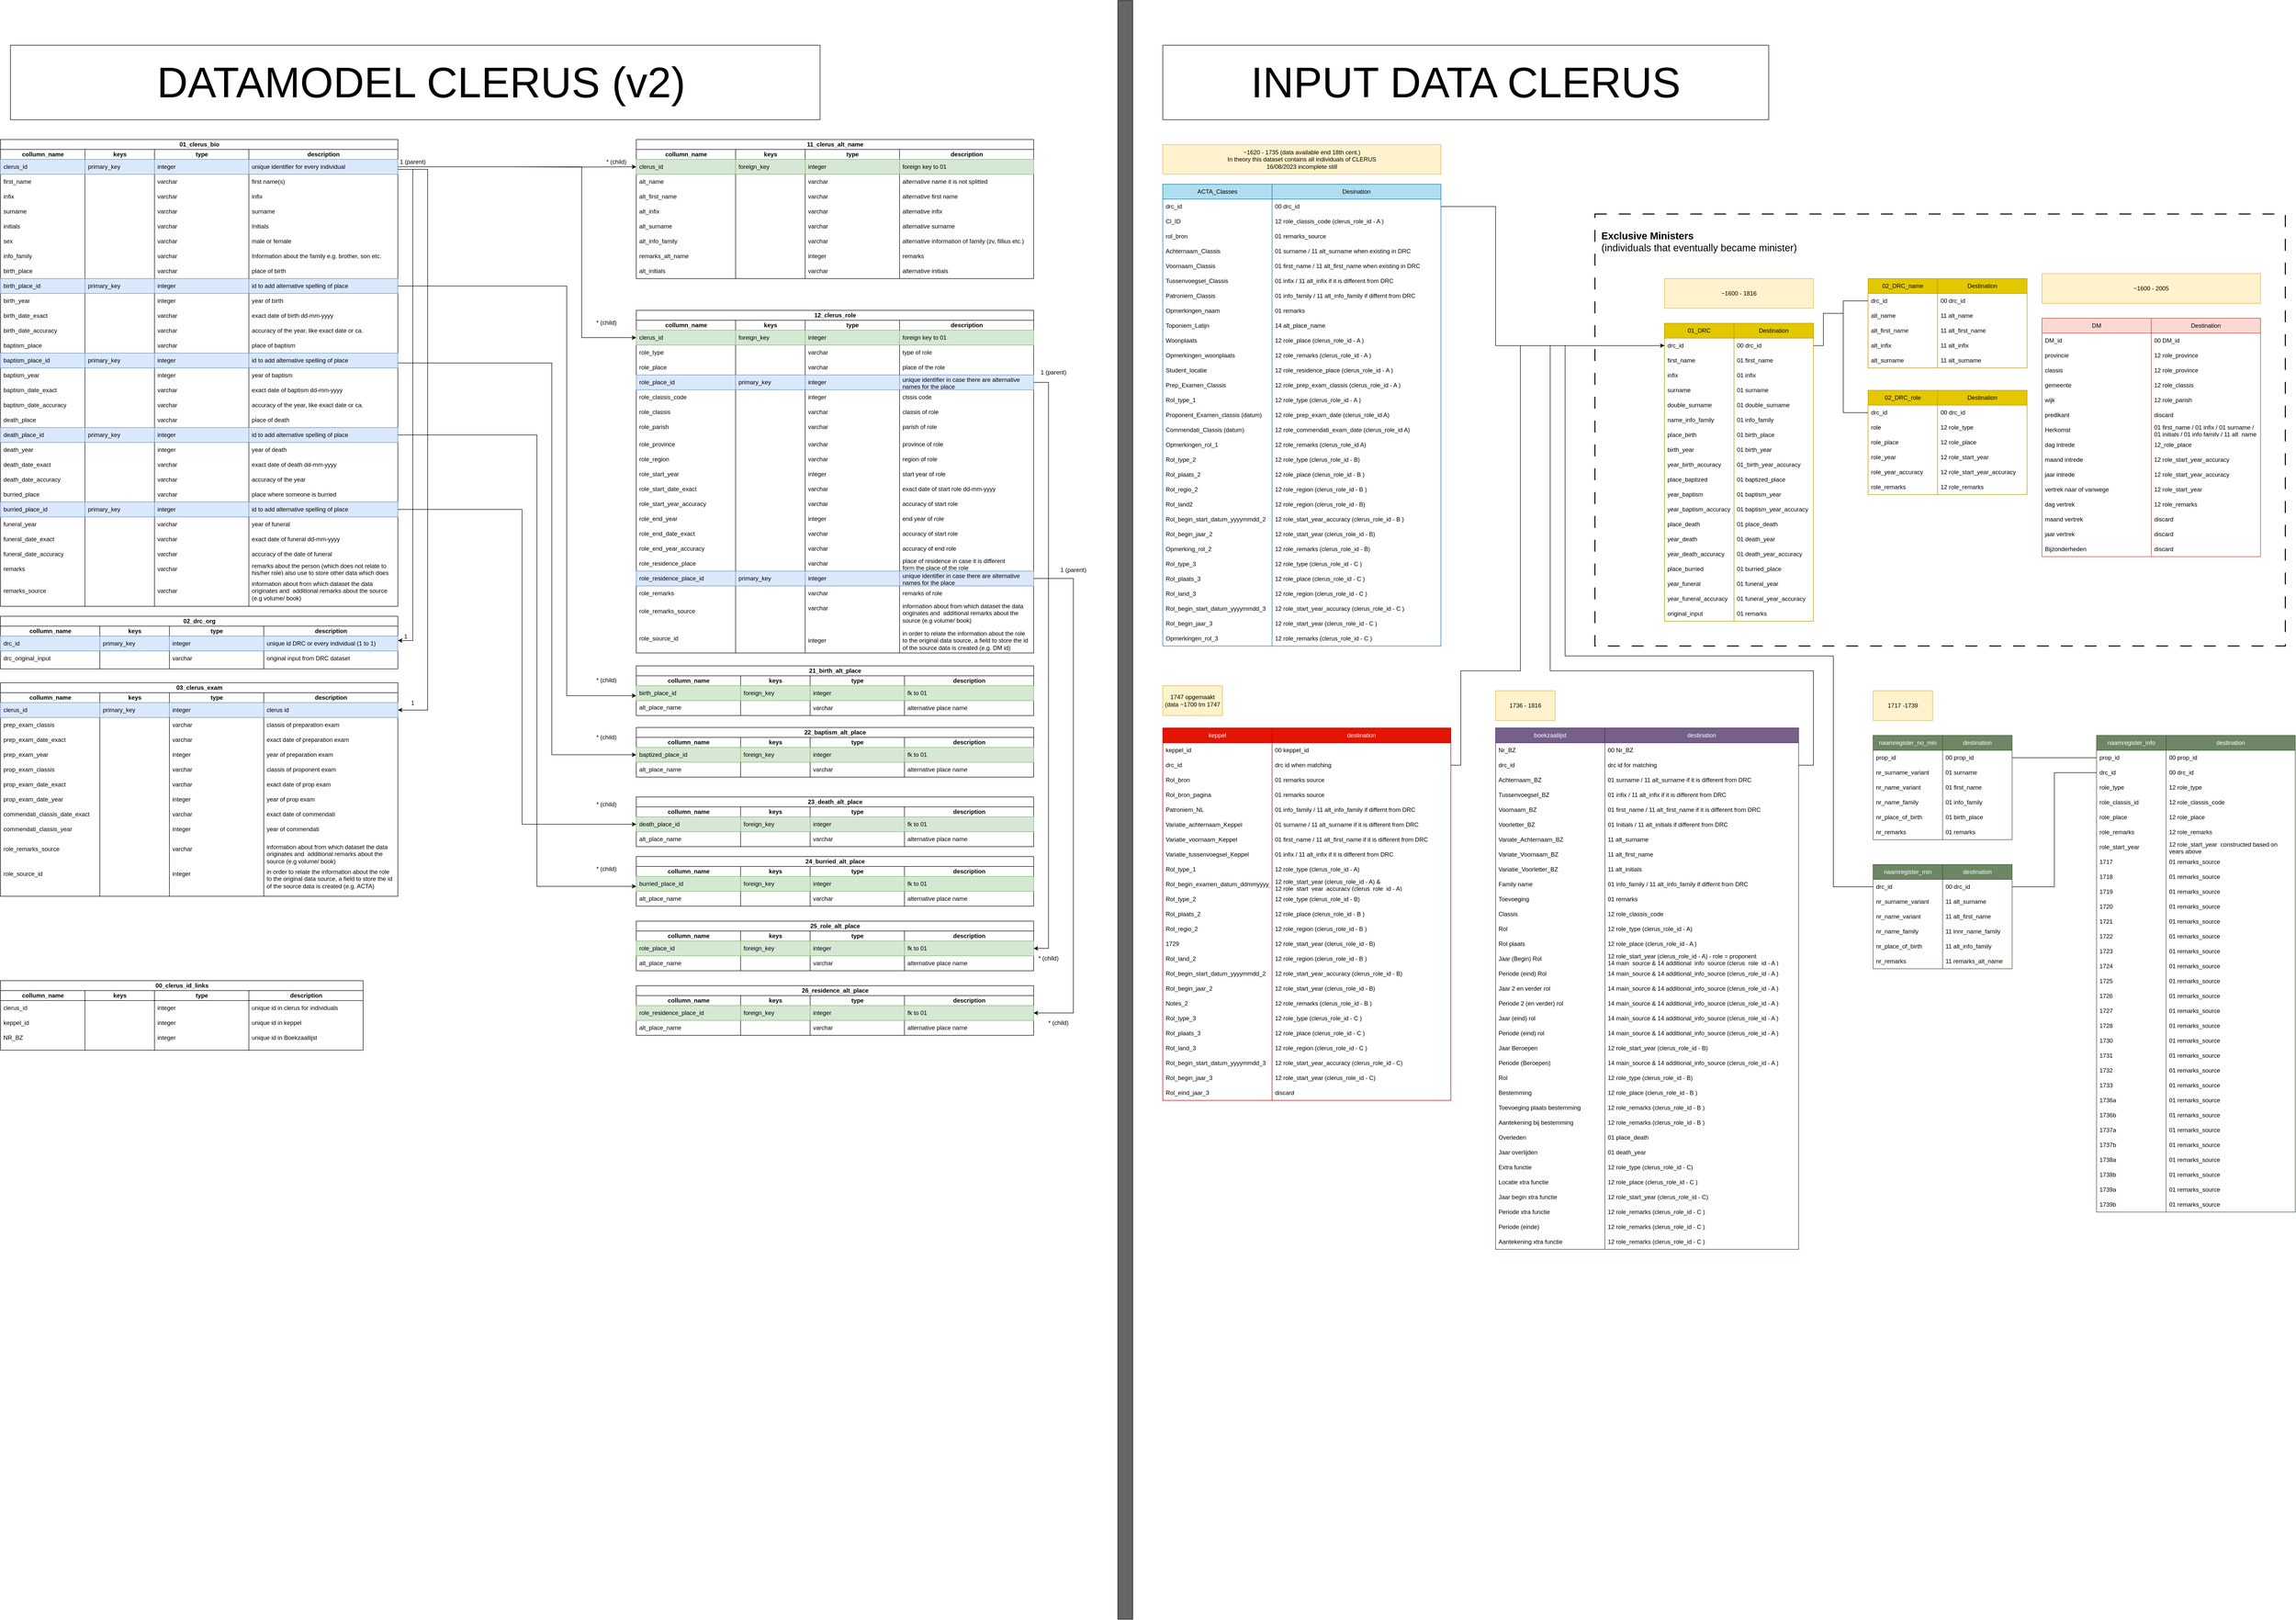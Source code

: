 <mxfile version="24.7.6">
  <diagram name="Page-1" id="c4acf3e9-155e-7222-9cf6-157b1a14988f">
    <mxGraphModel dx="12394" dy="6987" grid="1" gridSize="10" guides="1" tooltips="1" connect="1" arrows="1" fold="1" page="1" pageScale="1" pageWidth="4681" pageHeight="3300" background="none" math="0" shadow="0">
      <root>
        <mxCell id="0" />
        <mxCell id="1" parent="0" />
        <mxCell id="xJq8VJdn7wkD5GuFVw5j-2" value="&lt;div style=&quot;font-size: 20px;&quot; align=&quot;left&quot;&gt;&lt;font style=&quot;font-size: 20px;&quot;&gt;&lt;b&gt;&amp;nbsp; Exclusive Ministers&lt;br&gt;&lt;/b&gt;&lt;/font&gt;&lt;/div&gt;&lt;div style=&quot;font-size: 20px;&quot;&gt;&lt;font style=&quot;font-size: 20px;&quot;&gt;&amp;nbsp; (individuals that eventually became minister)&lt;br&gt;&lt;/font&gt;&lt;/div&gt;&lt;div style=&quot;font-size: 20px;&quot;&gt;&lt;font style=&quot;font-size: 20px;&quot;&gt;&lt;br&gt;&lt;/font&gt;&lt;/div&gt;&lt;div style=&quot;font-size: 20px;&quot;&gt;&lt;font style=&quot;font-size: 20px;&quot;&gt;&lt;br&gt;&lt;/font&gt;&lt;/div&gt;&lt;div style=&quot;font-size: 20px;&quot;&gt;&lt;font style=&quot;font-size: 20px;&quot;&gt;&lt;br&gt;&lt;/font&gt;&lt;/div&gt;&lt;div style=&quot;font-size: 20px;&quot;&gt;&lt;font style=&quot;font-size: 20px;&quot;&gt;&lt;br&gt;&lt;/font&gt;&lt;/div&gt;&lt;div style=&quot;font-size: 20px;&quot;&gt;&lt;font style=&quot;font-size: 20px;&quot;&gt;&lt;br&gt;&lt;/font&gt;&lt;/div&gt;&lt;div style=&quot;font-size: 20px;&quot;&gt;&lt;font style=&quot;font-size: 20px;&quot;&gt;&lt;br&gt;&lt;/font&gt;&lt;/div&gt;&lt;div style=&quot;font-size: 20px;&quot;&gt;&lt;font style=&quot;font-size: 20px;&quot;&gt;&lt;br&gt;&lt;/font&gt;&lt;/div&gt;&lt;div style=&quot;font-size: 20px;&quot;&gt;&lt;font style=&quot;font-size: 20px;&quot;&gt;&lt;br&gt;&lt;/font&gt;&lt;/div&gt;&lt;div style=&quot;font-size: 20px;&quot;&gt;&lt;font style=&quot;font-size: 20px;&quot;&gt;&lt;br&gt;&lt;/font&gt;&lt;/div&gt;&lt;div style=&quot;font-size: 20px;&quot;&gt;&lt;font style=&quot;font-size: 20px;&quot;&gt;&lt;br&gt;&lt;/font&gt;&lt;/div&gt;&lt;div style=&quot;font-size: 20px;&quot;&gt;&lt;font style=&quot;font-size: 20px;&quot;&gt;&lt;br&gt;&lt;/font&gt;&lt;/div&gt;&lt;div style=&quot;font-size: 20px;&quot;&gt;&lt;font style=&quot;font-size: 20px;&quot;&gt;&lt;br&gt;&lt;/font&gt;&lt;/div&gt;&lt;div style=&quot;font-size: 20px;&quot;&gt;&lt;font style=&quot;font-size: 20px;&quot;&gt;&lt;br&gt;&lt;/font&gt;&lt;/div&gt;&lt;div style=&quot;font-size: 20px;&quot;&gt;&lt;font style=&quot;font-size: 20px;&quot;&gt;&lt;br&gt;&lt;/font&gt;&lt;/div&gt;&lt;div style=&quot;font-size: 20px;&quot;&gt;&lt;font style=&quot;font-size: 20px;&quot;&gt;&lt;br&gt;&lt;/font&gt;&lt;/div&gt;&lt;div style=&quot;font-size: 20px;&quot;&gt;&lt;font style=&quot;font-size: 20px;&quot;&gt;&lt;br&gt;&lt;/font&gt;&lt;/div&gt;&lt;div style=&quot;font-size: 20px;&quot;&gt;&lt;font style=&quot;font-size: 20px;&quot;&gt;&lt;br&gt;&lt;/font&gt;&lt;/div&gt;&lt;div style=&quot;font-size: 20px;&quot;&gt;&lt;font style=&quot;font-size: 20px;&quot;&gt;&lt;br&gt;&lt;/font&gt;&lt;/div&gt;&lt;div style=&quot;font-size: 20px;&quot;&gt;&lt;font style=&quot;font-size: 20px;&quot;&gt;&lt;br&gt;&lt;/font&gt;&lt;/div&gt;&lt;div style=&quot;font-size: 20px;&quot;&gt;&lt;font style=&quot;font-size: 20px;&quot;&gt;&lt;br&gt;&lt;/font&gt;&lt;/div&gt;&lt;div style=&quot;font-size: 20px;&quot;&gt;&lt;font style=&quot;font-size: 20px;&quot;&gt;&lt;br&gt;&lt;/font&gt;&lt;/div&gt;&lt;div style=&quot;font-size: 20px;&quot;&gt;&lt;font style=&quot;font-size: 20px;&quot;&gt;&lt;br&gt;&lt;/font&gt;&lt;/div&gt;&lt;div style=&quot;font-size: 20px;&quot;&gt;&lt;font style=&quot;font-size: 20px;&quot;&gt;&lt;br&gt;&lt;/font&gt;&lt;/div&gt;&lt;div style=&quot;font-size: 20px;&quot;&gt;&lt;font style=&quot;font-size: 20px;&quot;&gt;&lt;br&gt;&lt;/font&gt;&lt;/div&gt;&lt;div style=&quot;font-size: 20px;&quot;&gt;&lt;font style=&quot;font-size: 20px;&quot;&gt;&lt;br&gt;&lt;/font&gt;&lt;/div&gt;&lt;div style=&quot;font-size: 20px;&quot;&gt;&lt;font style=&quot;font-size: 20px;&quot;&gt;&lt;br&gt;&lt;/font&gt;&lt;/div&gt;&lt;div style=&quot;font-size: 20px;&quot;&gt;&lt;font style=&quot;font-size: 20px;&quot;&gt;&lt;br&gt;&lt;/font&gt;&lt;/div&gt;&lt;div style=&quot;font-size: 20px;&quot;&gt;&lt;font style=&quot;font-size: 20px;&quot;&gt;&lt;br&gt;&lt;/font&gt;&lt;/div&gt;&lt;div style=&quot;font-size: 20px;&quot;&gt;&lt;font style=&quot;font-size: 20px;&quot;&gt;&lt;br&gt;&lt;/font&gt;&lt;/div&gt;&lt;div style=&quot;font-size: 20px;&quot;&gt;&lt;font style=&quot;font-size: 20px;&quot;&gt;&lt;br&gt;&lt;/font&gt;&lt;/div&gt;&lt;div style=&quot;font-size: 20px;&quot;&gt;&lt;font style=&quot;font-size: 20px;&quot;&gt;&lt;br&gt;&lt;/font&gt;&lt;/div&gt;&amp;nbsp;" style="rounded=0;whiteSpace=wrap;html=1;dashed=1;dashPattern=12 12;strokeWidth=2;align=left;" parent="1" vertex="1">
          <mxGeometry x="-1410" y="420" width="1390" height="870" as="geometry" />
        </mxCell>
        <mxCell id="v5tH6zYExcCofQopODxD-1" value="01_DRC" style="swimlane;fontStyle=0;childLayout=stackLayout;horizontal=1;startSize=30;horizontalStack=0;resizeParent=1;resizeParentMax=0;resizeLast=0;collapsible=1;marginBottom=0;whiteSpace=wrap;html=1;fillColor=#e3c800;fontColor=#000000;strokeColor=#B09500;" parent="1" vertex="1">
          <mxGeometry x="-1270" y="640" width="140" height="600" as="geometry" />
        </mxCell>
        <mxCell id="xJq8VJdn7wkD5GuFVw5j-292" style="edgeStyle=orthogonalEdgeStyle;rounded=0;orthogonalLoop=1;jettySize=auto;html=1;endArrow=none;endFill=0;exitX=1;exitY=0.5;exitDx=0;exitDy=0;" parent="v5tH6zYExcCofQopODxD-1" source="xJq8VJdn7wkD5GuFVw5j-273" edge="1">
          <mxGeometry relative="1" as="geometry">
            <mxPoint x="360" y="-20" as="targetPoint" />
            <Array as="points">
              <mxPoint x="320" y="45" />
              <mxPoint x="320" y="-20" />
            </Array>
          </mxGeometry>
        </mxCell>
        <mxCell id="v5tH6zYExcCofQopODxD-2" value="drc_id" style="text;strokeColor=none;fillColor=none;align=left;verticalAlign=middle;spacingLeft=4;spacingRight=4;overflow=hidden;points=[[0,0.5],[1,0.5]];portConstraint=eastwest;rotatable=0;whiteSpace=wrap;html=1;" parent="v5tH6zYExcCofQopODxD-1" vertex="1">
          <mxGeometry y="30" width="140" height="30" as="geometry" />
        </mxCell>
        <mxCell id="v5tH6zYExcCofQopODxD-5" value="first_name" style="text;strokeColor=none;fillColor=none;align=left;verticalAlign=middle;spacingLeft=4;spacingRight=4;overflow=hidden;points=[[0,0.5],[1,0.5]];portConstraint=eastwest;rotatable=0;whiteSpace=wrap;html=1;" parent="v5tH6zYExcCofQopODxD-1" vertex="1">
          <mxGeometry y="60" width="140" height="30" as="geometry" />
        </mxCell>
        <mxCell id="v5tH6zYExcCofQopODxD-8" value="infix" style="text;strokeColor=none;fillColor=none;align=left;verticalAlign=middle;spacingLeft=4;spacingRight=4;overflow=hidden;points=[[0,0.5],[1,0.5]];portConstraint=eastwest;rotatable=0;whiteSpace=wrap;html=1;" parent="v5tH6zYExcCofQopODxD-1" vertex="1">
          <mxGeometry y="90" width="140" height="30" as="geometry" />
        </mxCell>
        <mxCell id="v5tH6zYExcCofQopODxD-7" value="surname" style="text;strokeColor=none;fillColor=none;align=left;verticalAlign=middle;spacingLeft=4;spacingRight=4;overflow=hidden;points=[[0,0.5],[1,0.5]];portConstraint=eastwest;rotatable=0;whiteSpace=wrap;html=1;" parent="v5tH6zYExcCofQopODxD-1" vertex="1">
          <mxGeometry y="120" width="140" height="30" as="geometry" />
        </mxCell>
        <mxCell id="7QPDLyYBN54F9DGwP9kU-4" value="double_surname" style="text;strokeColor=none;fillColor=none;align=left;verticalAlign=middle;spacingLeft=4;spacingRight=4;overflow=hidden;points=[[0,0.5],[1,0.5]];portConstraint=eastwest;rotatable=0;whiteSpace=wrap;html=1;" parent="v5tH6zYExcCofQopODxD-1" vertex="1">
          <mxGeometry y="150" width="140" height="30" as="geometry" />
        </mxCell>
        <mxCell id="v5tH6zYExcCofQopODxD-38" value="name_info_family" style="text;strokeColor=none;fillColor=none;align=left;verticalAlign=middle;spacingLeft=4;spacingRight=4;overflow=hidden;points=[[0,0.5],[1,0.5]];portConstraint=eastwest;rotatable=0;whiteSpace=wrap;html=1;" parent="v5tH6zYExcCofQopODxD-1" vertex="1">
          <mxGeometry y="180" width="140" height="30" as="geometry" />
        </mxCell>
        <mxCell id="v5tH6zYExcCofQopODxD-6" value="place_birth" style="text;strokeColor=none;fillColor=none;align=left;verticalAlign=middle;spacingLeft=4;spacingRight=4;overflow=hidden;points=[[0,0.5],[1,0.5]];portConstraint=eastwest;rotatable=0;whiteSpace=wrap;html=1;" parent="v5tH6zYExcCofQopODxD-1" vertex="1">
          <mxGeometry y="210" width="140" height="30" as="geometry" />
        </mxCell>
        <mxCell id="v5tH6zYExcCofQopODxD-3" value="birth_year" style="text;strokeColor=none;fillColor=none;align=left;verticalAlign=middle;spacingLeft=4;spacingRight=4;overflow=hidden;points=[[0,0.5],[1,0.5]];portConstraint=eastwest;rotatable=0;whiteSpace=wrap;html=1;" parent="v5tH6zYExcCofQopODxD-1" vertex="1">
          <mxGeometry y="240" width="140" height="30" as="geometry" />
        </mxCell>
        <mxCell id="v5tH6zYExcCofQopODxD-41" value="year_birth_accuracy" style="text;strokeColor=none;fillColor=none;align=left;verticalAlign=middle;spacingLeft=4;spacingRight=4;overflow=hidden;points=[[0,0.5],[1,0.5]];portConstraint=eastwest;rotatable=0;whiteSpace=wrap;html=1;" parent="v5tH6zYExcCofQopODxD-1" vertex="1">
          <mxGeometry y="270" width="140" height="30" as="geometry" />
        </mxCell>
        <mxCell id="v5tH6zYExcCofQopODxD-4" value="place_baptized" style="text;strokeColor=none;fillColor=none;align=left;verticalAlign=middle;spacingLeft=4;spacingRight=4;overflow=hidden;points=[[0,0.5],[1,0.5]];portConstraint=eastwest;rotatable=0;whiteSpace=wrap;html=1;" parent="v5tH6zYExcCofQopODxD-1" vertex="1">
          <mxGeometry y="300" width="140" height="30" as="geometry" />
        </mxCell>
        <mxCell id="v5tH6zYExcCofQopODxD-33" value="year_baptism" style="text;strokeColor=none;fillColor=none;align=left;verticalAlign=middle;spacingLeft=4;spacingRight=4;overflow=hidden;points=[[0,0.5],[1,0.5]];portConstraint=eastwest;rotatable=0;whiteSpace=wrap;html=1;" parent="v5tH6zYExcCofQopODxD-1" vertex="1">
          <mxGeometry y="330" width="140" height="30" as="geometry" />
        </mxCell>
        <mxCell id="v5tH6zYExcCofQopODxD-42" value="year_baptism_accuracy" style="text;strokeColor=none;fillColor=none;align=left;verticalAlign=middle;spacingLeft=4;spacingRight=4;overflow=hidden;points=[[0,0.5],[1,0.5]];portConstraint=eastwest;rotatable=0;whiteSpace=wrap;html=1;" parent="v5tH6zYExcCofQopODxD-1" vertex="1">
          <mxGeometry y="360" width="140" height="30" as="geometry" />
        </mxCell>
        <mxCell id="v5tH6zYExcCofQopODxD-34" value="place_death" style="text;strokeColor=none;fillColor=none;align=left;verticalAlign=middle;spacingLeft=4;spacingRight=4;overflow=hidden;points=[[0,0.5],[1,0.5]];portConstraint=eastwest;rotatable=0;whiteSpace=wrap;html=1;" parent="v5tH6zYExcCofQopODxD-1" vertex="1">
          <mxGeometry y="390" width="140" height="30" as="geometry" />
        </mxCell>
        <mxCell id="v5tH6zYExcCofQopODxD-35" value="year_death" style="text;strokeColor=none;fillColor=none;align=left;verticalAlign=middle;spacingLeft=4;spacingRight=4;overflow=hidden;points=[[0,0.5],[1,0.5]];portConstraint=eastwest;rotatable=0;whiteSpace=wrap;html=1;" parent="v5tH6zYExcCofQopODxD-1" vertex="1">
          <mxGeometry y="420" width="140" height="30" as="geometry" />
        </mxCell>
        <mxCell id="v5tH6zYExcCofQopODxD-43" value="year_death_accuracy" style="text;strokeColor=none;fillColor=none;align=left;verticalAlign=middle;spacingLeft=4;spacingRight=4;overflow=hidden;points=[[0,0.5],[1,0.5]];portConstraint=eastwest;rotatable=0;whiteSpace=wrap;html=1;" parent="v5tH6zYExcCofQopODxD-1" vertex="1">
          <mxGeometry y="450" width="140" height="30" as="geometry" />
        </mxCell>
        <mxCell id="v5tH6zYExcCofQopODxD-36" value="place_burried" style="text;strokeColor=none;fillColor=none;align=left;verticalAlign=middle;spacingLeft=4;spacingRight=4;overflow=hidden;points=[[0,0.5],[1,0.5]];portConstraint=eastwest;rotatable=0;whiteSpace=wrap;html=1;" parent="v5tH6zYExcCofQopODxD-1" vertex="1">
          <mxGeometry y="480" width="140" height="30" as="geometry" />
        </mxCell>
        <mxCell id="v5tH6zYExcCofQopODxD-37" value="year_funeral" style="text;strokeColor=none;fillColor=none;align=left;verticalAlign=middle;spacingLeft=4;spacingRight=4;overflow=hidden;points=[[0,0.5],[1,0.5]];portConstraint=eastwest;rotatable=0;whiteSpace=wrap;html=1;" parent="v5tH6zYExcCofQopODxD-1" vertex="1">
          <mxGeometry y="510" width="140" height="30" as="geometry" />
        </mxCell>
        <mxCell id="v5tH6zYExcCofQopODxD-44" value="year_funeral_accuracy" style="text;strokeColor=none;fillColor=none;align=left;verticalAlign=middle;spacingLeft=4;spacingRight=4;overflow=hidden;points=[[0,0.5],[1,0.5]];portConstraint=eastwest;rotatable=0;whiteSpace=wrap;html=1;" parent="v5tH6zYExcCofQopODxD-1" vertex="1">
          <mxGeometry y="540" width="140" height="30" as="geometry" />
        </mxCell>
        <mxCell id="v5tH6zYExcCofQopODxD-39" value="original_input" style="text;strokeColor=none;fillColor=none;align=left;verticalAlign=middle;spacingLeft=4;spacingRight=4;overflow=hidden;points=[[0,0.5],[1,0.5]];portConstraint=eastwest;rotatable=0;whiteSpace=wrap;html=1;" parent="v5tH6zYExcCofQopODxD-1" vertex="1">
          <mxGeometry y="570" width="140" height="30" as="geometry" />
        </mxCell>
        <mxCell id="v5tH6zYExcCofQopODxD-25" value="destination" style="swimlane;fontStyle=0;childLayout=stackLayout;horizontal=1;startSize=30;horizontalStack=0;resizeParent=1;resizeParentMax=0;resizeLast=0;collapsible=1;marginBottom=0;whiteSpace=wrap;html=1;fillColor=#76608a;fontColor=#ffffff;strokeColor=#432D57;" parent="1" vertex="1">
          <mxGeometry x="-1390" y="1455" width="390" height="1050" as="geometry" />
        </mxCell>
        <mxCell id="v5tH6zYExcCofQopODxD-26" value="00 Nr_BZ" style="text;strokeColor=none;fillColor=none;align=left;verticalAlign=middle;spacingLeft=4;spacingRight=4;overflow=hidden;points=[[0,0.5],[1,0.5]];portConstraint=eastwest;rotatable=0;whiteSpace=wrap;html=1;flipV=1;flipH=1;" parent="v5tH6zYExcCofQopODxD-25" vertex="1">
          <mxGeometry y="30" width="390" height="30" as="geometry" />
        </mxCell>
        <mxCell id="AzpIxYVinU37_Tb9Akn6-314" value="drc id for matching" style="text;strokeColor=none;fillColor=none;align=left;verticalAlign=middle;spacingLeft=4;spacingRight=4;overflow=hidden;points=[[0,0.5],[1,0.5]];portConstraint=eastwest;rotatable=0;whiteSpace=wrap;html=1;" parent="v5tH6zYExcCofQopODxD-25" vertex="1">
          <mxGeometry y="60" width="390" height="30" as="geometry" />
        </mxCell>
        <mxCell id="v5tH6zYExcCofQopODxD-27" value="01 surname / 11 alt_surname if it is different from DRC" style="text;strokeColor=none;fillColor=none;align=left;verticalAlign=middle;spacingLeft=4;spacingRight=4;overflow=hidden;points=[[0,0.5],[1,0.5]];portConstraint=eastwest;rotatable=0;whiteSpace=wrap;html=1;" parent="v5tH6zYExcCofQopODxD-25" vertex="1">
          <mxGeometry y="90" width="390" height="30" as="geometry" />
        </mxCell>
        <mxCell id="v5tH6zYExcCofQopODxD-28" value="01 infix / 11 alt_infix if it is different from DRC" style="text;strokeColor=none;fillColor=none;align=left;verticalAlign=middle;spacingLeft=4;spacingRight=4;overflow=hidden;points=[[0,0.5],[1,0.5]];portConstraint=eastwest;rotatable=0;whiteSpace=wrap;html=1;" parent="v5tH6zYExcCofQopODxD-25" vertex="1">
          <mxGeometry y="120" width="390" height="30" as="geometry" />
        </mxCell>
        <mxCell id="v5tH6zYExcCofQopODxD-29" value="01 first_name / 11 alt_first_name if it is different from DRC" style="text;strokeColor=none;fillColor=none;align=left;verticalAlign=middle;spacingLeft=4;spacingRight=4;overflow=hidden;points=[[0,0.5],[1,0.5]];portConstraint=eastwest;rotatable=0;whiteSpace=wrap;html=1;" parent="v5tH6zYExcCofQopODxD-25" vertex="1">
          <mxGeometry y="150" width="390" height="30" as="geometry" />
        </mxCell>
        <mxCell id="v5tH6zYExcCofQopODxD-30" value="01 Initials / 11 alt_initials if different from DRC" style="text;strokeColor=none;fillColor=none;align=left;verticalAlign=middle;spacingLeft=4;spacingRight=4;overflow=hidden;points=[[0,0.5],[1,0.5]];portConstraint=eastwest;rotatable=0;whiteSpace=wrap;html=1;" parent="v5tH6zYExcCofQopODxD-25" vertex="1">
          <mxGeometry y="180" width="390" height="30" as="geometry" />
        </mxCell>
        <mxCell id="v5tH6zYExcCofQopODxD-31" value="11 alt_surname " style="text;strokeColor=none;fillColor=none;align=left;verticalAlign=middle;spacingLeft=4;spacingRight=4;overflow=hidden;points=[[0,0.5],[1,0.5]];portConstraint=eastwest;rotatable=0;whiteSpace=wrap;html=1;" parent="v5tH6zYExcCofQopODxD-25" vertex="1">
          <mxGeometry y="210" width="390" height="30" as="geometry" />
        </mxCell>
        <mxCell id="v5tH6zYExcCofQopODxD-32" value="11 alt_first_name" style="text;strokeColor=none;fillColor=none;align=left;verticalAlign=middle;spacingLeft=4;spacingRight=4;overflow=hidden;points=[[0,0.5],[1,0.5]];portConstraint=eastwest;rotatable=0;whiteSpace=wrap;html=1;" parent="v5tH6zYExcCofQopODxD-25" vertex="1">
          <mxGeometry y="240" width="390" height="30" as="geometry" />
        </mxCell>
        <mxCell id="v5tH6zYExcCofQopODxD-86" value="11 alt_initials " style="text;strokeColor=none;fillColor=none;align=left;verticalAlign=middle;spacingLeft=4;spacingRight=4;overflow=hidden;points=[[0,0.5],[1,0.5]];portConstraint=eastwest;rotatable=0;whiteSpace=wrap;html=1;" parent="v5tH6zYExcCofQopODxD-25" vertex="1">
          <mxGeometry y="270" width="390" height="30" as="geometry" />
        </mxCell>
        <mxCell id="v5tH6zYExcCofQopODxD-85" value="01 info_family /&amp;nbsp;11 alt_info_family if differnt from DRC" style="text;strokeColor=none;fillColor=none;align=left;verticalAlign=middle;spacingLeft=4;spacingRight=4;overflow=hidden;points=[[0,0.5],[1,0.5]];portConstraint=eastwest;rotatable=0;whiteSpace=wrap;html=1;" parent="v5tH6zYExcCofQopODxD-25" vertex="1">
          <mxGeometry y="300" width="390" height="30" as="geometry" />
        </mxCell>
        <mxCell id="v5tH6zYExcCofQopODxD-84" value="01 remarks" style="text;strokeColor=none;fillColor=none;align=left;verticalAlign=middle;spacingLeft=4;spacingRight=4;overflow=hidden;points=[[0,0.5],[1,0.5]];portConstraint=eastwest;rotatable=0;whiteSpace=wrap;html=1;" parent="v5tH6zYExcCofQopODxD-25" vertex="1">
          <mxGeometry y="330" width="390" height="30" as="geometry" />
        </mxCell>
        <mxCell id="v5tH6zYExcCofQopODxD-83" value="12 role_classis_code" style="text;strokeColor=none;fillColor=none;align=left;verticalAlign=middle;spacingLeft=4;spacingRight=4;overflow=hidden;points=[[0,0.5],[1,0.5]];portConstraint=eastwest;rotatable=0;whiteSpace=wrap;html=1;" parent="v5tH6zYExcCofQopODxD-25" vertex="1">
          <mxGeometry y="360" width="390" height="30" as="geometry" />
        </mxCell>
        <mxCell id="v5tH6zYExcCofQopODxD-82" value="12 role_type (clerus_role_id - A)" style="text;strokeColor=none;fillColor=none;align=left;verticalAlign=middle;spacingLeft=4;spacingRight=4;overflow=hidden;points=[[0,0.5],[1,0.5]];portConstraint=eastwest;rotatable=0;whiteSpace=wrap;html=1;" parent="v5tH6zYExcCofQopODxD-25" vertex="1">
          <mxGeometry y="390" width="390" height="30" as="geometry" />
        </mxCell>
        <mxCell id="v5tH6zYExcCofQopODxD-81" value="12 role_place (clerus_role_id - A )" style="text;strokeColor=none;fillColor=none;align=left;verticalAlign=middle;spacingLeft=4;spacingRight=4;overflow=hidden;points=[[0,0.5],[1,0.5]];portConstraint=eastwest;rotatable=0;whiteSpace=wrap;html=1;" parent="v5tH6zYExcCofQopODxD-25" vertex="1">
          <mxGeometry y="420" width="390" height="30" as="geometry" />
        </mxCell>
        <mxCell id="v5tH6zYExcCofQopODxD-80" value="&lt;div&gt;12 role_start_year (clerus_role_id - A) - role = proponent &lt;br&gt;&lt;/div&gt;&lt;div&gt;14 main_source &amp;amp;&amp;nbsp;14 additional_info_source  (clerus_role_id - A )&lt;/div&gt;" style="text;strokeColor=none;fillColor=none;align=left;verticalAlign=middle;spacingLeft=4;spacingRight=4;overflow=hidden;points=[[0,0.5],[1,0.5]];portConstraint=eastwest;rotatable=0;whiteSpace=wrap;html=1;" parent="v5tH6zYExcCofQopODxD-25" vertex="1">
          <mxGeometry y="450" width="390" height="30" as="geometry" />
        </mxCell>
        <mxCell id="v5tH6zYExcCofQopODxD-102" value="14 main_source &amp;amp;&amp;nbsp;14 additional_info_source  (clerus_role_id - A )" style="text;strokeColor=none;fillColor=none;align=left;verticalAlign=middle;spacingLeft=4;spacingRight=4;overflow=hidden;points=[[0,0.5],[1,0.5]];portConstraint=eastwest;rotatable=0;whiteSpace=wrap;html=1;" parent="v5tH6zYExcCofQopODxD-25" vertex="1">
          <mxGeometry y="480" width="390" height="30" as="geometry" />
        </mxCell>
        <mxCell id="v5tH6zYExcCofQopODxD-113" value="14 main_source &amp;amp;&amp;nbsp;14 additional_info_source  (clerus_role_id - A )" style="text;strokeColor=none;fillColor=none;align=left;verticalAlign=middle;spacingLeft=4;spacingRight=4;overflow=hidden;points=[[0,0.5],[1,0.5]];portConstraint=eastwest;rotatable=0;whiteSpace=wrap;html=1;" parent="v5tH6zYExcCofQopODxD-25" vertex="1">
          <mxGeometry y="510" width="390" height="30" as="geometry" />
        </mxCell>
        <mxCell id="v5tH6zYExcCofQopODxD-112" value="14 main_source &amp;amp;&amp;nbsp;14 additional_info_source  (clerus_role_id - A )" style="text;strokeColor=none;fillColor=none;align=left;verticalAlign=middle;spacingLeft=4;spacingRight=4;overflow=hidden;points=[[0,0.5],[1,0.5]];portConstraint=eastwest;rotatable=0;whiteSpace=wrap;html=1;" parent="v5tH6zYExcCofQopODxD-25" vertex="1">
          <mxGeometry y="540" width="390" height="30" as="geometry" />
        </mxCell>
        <mxCell id="v5tH6zYExcCofQopODxD-111" value="14 main_source &amp;amp;&amp;nbsp;14 additional_info_source  (clerus_role_id - A )" style="text;strokeColor=none;fillColor=none;align=left;verticalAlign=middle;spacingLeft=4;spacingRight=4;overflow=hidden;points=[[0,0.5],[1,0.5]];portConstraint=eastwest;rotatable=0;whiteSpace=wrap;html=1;" parent="v5tH6zYExcCofQopODxD-25" vertex="1">
          <mxGeometry y="570" width="390" height="30" as="geometry" />
        </mxCell>
        <mxCell id="v5tH6zYExcCofQopODxD-110" value="14 main_source &amp;amp;&amp;nbsp;14 additional_info_source  (clerus_role_id - A )" style="text;strokeColor=none;fillColor=none;align=left;verticalAlign=middle;spacingLeft=4;spacingRight=4;overflow=hidden;points=[[0,0.5],[1,0.5]];portConstraint=eastwest;rotatable=0;whiteSpace=wrap;html=1;" parent="v5tH6zYExcCofQopODxD-25" vertex="1">
          <mxGeometry y="600" width="390" height="30" as="geometry" />
        </mxCell>
        <mxCell id="v5tH6zYExcCofQopODxD-109" value="12 role_start_year (clerus_role_id - B)&amp;nbsp; " style="text;strokeColor=none;fillColor=none;align=left;verticalAlign=middle;spacingLeft=4;spacingRight=4;overflow=hidden;points=[[0,0.5],[1,0.5]];portConstraint=eastwest;rotatable=0;whiteSpace=wrap;html=1;" parent="v5tH6zYExcCofQopODxD-25" vertex="1">
          <mxGeometry y="630" width="390" height="30" as="geometry" />
        </mxCell>
        <mxCell id="v5tH6zYExcCofQopODxD-108" value="14 main_source &amp;amp;&amp;nbsp;14 additional_info_source  (clerus_role_id - A )" style="text;strokeColor=none;fillColor=none;align=left;verticalAlign=middle;spacingLeft=4;spacingRight=4;overflow=hidden;points=[[0,0.5],[1,0.5]];portConstraint=eastwest;rotatable=0;whiteSpace=wrap;html=1;" parent="v5tH6zYExcCofQopODxD-25" vertex="1">
          <mxGeometry y="660" width="390" height="30" as="geometry" />
        </mxCell>
        <mxCell id="v5tH6zYExcCofQopODxD-107" value="12 role_type (clerus_role_id - B)" style="text;strokeColor=none;fillColor=none;align=left;verticalAlign=middle;spacingLeft=4;spacingRight=4;overflow=hidden;points=[[0,0.5],[1,0.5]];portConstraint=eastwest;rotatable=0;whiteSpace=wrap;html=1;" parent="v5tH6zYExcCofQopODxD-25" vertex="1">
          <mxGeometry y="690" width="390" height="30" as="geometry" />
        </mxCell>
        <mxCell id="v5tH6zYExcCofQopODxD-106" value="12 role_place (clerus_role_id - B )" style="text;strokeColor=none;fillColor=none;align=left;verticalAlign=middle;spacingLeft=4;spacingRight=4;overflow=hidden;points=[[0,0.5],[1,0.5]];portConstraint=eastwest;rotatable=0;whiteSpace=wrap;html=1;" parent="v5tH6zYExcCofQopODxD-25" vertex="1">
          <mxGeometry y="720" width="390" height="30" as="geometry" />
        </mxCell>
        <mxCell id="v5tH6zYExcCofQopODxD-105" value="12 role_remarks (clerus_role_id - B )" style="text;strokeColor=none;fillColor=none;align=left;verticalAlign=middle;spacingLeft=4;spacingRight=4;overflow=hidden;points=[[0,0.5],[1,0.5]];portConstraint=eastwest;rotatable=0;whiteSpace=wrap;html=1;" parent="v5tH6zYExcCofQopODxD-25" vertex="1">
          <mxGeometry y="750" width="390" height="30" as="geometry" />
        </mxCell>
        <mxCell id="v5tH6zYExcCofQopODxD-104" value="12 role_remarks (clerus_role_id - B )" style="text;strokeColor=none;fillColor=none;align=left;verticalAlign=middle;spacingLeft=4;spacingRight=4;overflow=hidden;points=[[0,0.5],[1,0.5]];portConstraint=eastwest;rotatable=0;whiteSpace=wrap;html=1;" parent="v5tH6zYExcCofQopODxD-25" vertex="1">
          <mxGeometry y="780" width="390" height="30" as="geometry" />
        </mxCell>
        <mxCell id="v5tH6zYExcCofQopODxD-118" value="01 place_death" style="text;strokeColor=none;fillColor=none;align=left;verticalAlign=middle;spacingLeft=4;spacingRight=4;overflow=hidden;points=[[0,0.5],[1,0.5]];portConstraint=eastwest;rotatable=0;whiteSpace=wrap;html=1;" parent="v5tH6zYExcCofQopODxD-25" vertex="1">
          <mxGeometry y="810" width="390" height="30" as="geometry" />
        </mxCell>
        <mxCell id="v5tH6zYExcCofQopODxD-117" value="01 death_year" style="text;strokeColor=none;fillColor=none;align=left;verticalAlign=middle;spacingLeft=4;spacingRight=4;overflow=hidden;points=[[0,0.5],[1,0.5]];portConstraint=eastwest;rotatable=0;whiteSpace=wrap;html=1;" parent="v5tH6zYExcCofQopODxD-25" vertex="1">
          <mxGeometry y="840" width="390" height="30" as="geometry" />
        </mxCell>
        <mxCell id="v5tH6zYExcCofQopODxD-116" value="12 role_type (clerus_role_id - C)" style="text;strokeColor=none;fillColor=none;align=left;verticalAlign=middle;spacingLeft=4;spacingRight=4;overflow=hidden;points=[[0,0.5],[1,0.5]];portConstraint=eastwest;rotatable=0;whiteSpace=wrap;html=1;" parent="v5tH6zYExcCofQopODxD-25" vertex="1">
          <mxGeometry y="870" width="390" height="30" as="geometry" />
        </mxCell>
        <mxCell id="v5tH6zYExcCofQopODxD-115" value="12 role_place (clerus_role_id - C )" style="text;strokeColor=none;fillColor=none;align=left;verticalAlign=middle;spacingLeft=4;spacingRight=4;overflow=hidden;points=[[0,0.5],[1,0.5]];portConstraint=eastwest;rotatable=0;whiteSpace=wrap;html=1;" parent="v5tH6zYExcCofQopODxD-25" vertex="1">
          <mxGeometry y="900" width="390" height="30" as="geometry" />
        </mxCell>
        <mxCell id="v5tH6zYExcCofQopODxD-114" value="12 role_start_year (clerus_role_id - C)" style="text;strokeColor=none;fillColor=none;align=left;verticalAlign=middle;spacingLeft=4;spacingRight=4;overflow=hidden;points=[[0,0.5],[1,0.5]];portConstraint=eastwest;rotatable=0;whiteSpace=wrap;html=1;" parent="v5tH6zYExcCofQopODxD-25" vertex="1">
          <mxGeometry y="930" width="390" height="30" as="geometry" />
        </mxCell>
        <mxCell id="v5tH6zYExcCofQopODxD-103" value="12 role_remarks (clerus_role_id - C )" style="text;strokeColor=none;fillColor=none;align=left;verticalAlign=middle;spacingLeft=4;spacingRight=4;overflow=hidden;points=[[0,0.5],[1,0.5]];portConstraint=eastwest;rotatable=0;whiteSpace=wrap;html=1;" parent="v5tH6zYExcCofQopODxD-25" vertex="1">
          <mxGeometry y="960" width="390" height="30" as="geometry" />
        </mxCell>
        <mxCell id="v5tH6zYExcCofQopODxD-120" value="12 role_remarks (clerus_role_id - C )" style="text;strokeColor=none;fillColor=none;align=left;verticalAlign=middle;spacingLeft=4;spacingRight=4;overflow=hidden;points=[[0,0.5],[1,0.5]];portConstraint=eastwest;rotatable=0;whiteSpace=wrap;html=1;" parent="v5tH6zYExcCofQopODxD-25" vertex="1">
          <mxGeometry y="990" width="390" height="30" as="geometry" />
        </mxCell>
        <mxCell id="v5tH6zYExcCofQopODxD-119" value="12 role_remarks (clerus_role_id - C )" style="text;strokeColor=none;fillColor=none;align=left;verticalAlign=middle;spacingLeft=4;spacingRight=4;overflow=hidden;points=[[0,0.5],[1,0.5]];portConstraint=eastwest;rotatable=0;whiteSpace=wrap;html=1;" parent="v5tH6zYExcCofQopODxD-25" vertex="1">
          <mxGeometry y="1020" width="390" height="30" as="geometry" />
        </mxCell>
        <mxCell id="v5tH6zYExcCofQopODxD-45" value="02_DRC_name" style="swimlane;fontStyle=0;childLayout=stackLayout;horizontal=1;startSize=30;horizontalStack=0;resizeParent=1;resizeParentMax=0;resizeLast=0;collapsible=1;marginBottom=0;whiteSpace=wrap;html=1;fillColor=#e3c800;fontColor=#000000;strokeColor=#B09500;" parent="1" vertex="1">
          <mxGeometry x="-860" y="550" width="140" height="180" as="geometry" />
        </mxCell>
        <mxCell id="v5tH6zYExcCofQopODxD-46" value="drc_id" style="text;strokeColor=none;fillColor=none;align=left;verticalAlign=middle;spacingLeft=4;spacingRight=4;overflow=hidden;points=[[0,0.5],[1,0.5]];portConstraint=eastwest;rotatable=0;whiteSpace=wrap;html=1;" parent="v5tH6zYExcCofQopODxD-45" vertex="1">
          <mxGeometry y="30" width="140" height="30" as="geometry" />
        </mxCell>
        <mxCell id="06i2pUNaTt7zVlCuUhyh-1" value="alt_name" style="text;strokeColor=none;fillColor=none;align=left;verticalAlign=middle;spacingLeft=4;spacingRight=4;overflow=hidden;points=[[0,0.5],[1,0.5]];portConstraint=eastwest;rotatable=0;whiteSpace=wrap;html=1;" parent="v5tH6zYExcCofQopODxD-45" vertex="1">
          <mxGeometry y="60" width="140" height="30" as="geometry" />
        </mxCell>
        <mxCell id="06i2pUNaTt7zVlCuUhyh-2" value="alt_first_name" style="text;strokeColor=none;fillColor=none;align=left;verticalAlign=middle;spacingLeft=4;spacingRight=4;overflow=hidden;points=[[0,0.5],[1,0.5]];portConstraint=eastwest;rotatable=0;whiteSpace=wrap;html=1;" parent="v5tH6zYExcCofQopODxD-45" vertex="1">
          <mxGeometry y="90" width="140" height="30" as="geometry" />
        </mxCell>
        <mxCell id="06i2pUNaTt7zVlCuUhyh-3" value="alt_infix" style="text;strokeColor=none;fillColor=none;align=left;verticalAlign=middle;spacingLeft=4;spacingRight=4;overflow=hidden;points=[[0,0.5],[1,0.5]];portConstraint=eastwest;rotatable=0;whiteSpace=wrap;html=1;" parent="v5tH6zYExcCofQopODxD-45" vertex="1">
          <mxGeometry y="120" width="140" height="30" as="geometry" />
        </mxCell>
        <mxCell id="06i2pUNaTt7zVlCuUhyh-4" value="alt_surname" style="text;strokeColor=none;fillColor=none;align=left;verticalAlign=middle;spacingLeft=4;spacingRight=4;overflow=hidden;points=[[0,0.5],[1,0.5]];portConstraint=eastwest;rotatable=0;whiteSpace=wrap;html=1;" parent="v5tH6zYExcCofQopODxD-45" vertex="1">
          <mxGeometry y="150" width="140" height="30" as="geometry" />
        </mxCell>
        <mxCell id="v5tH6zYExcCofQopODxD-69" value="02_DRC_role" style="swimlane;fontStyle=0;childLayout=stackLayout;horizontal=1;startSize=30;horizontalStack=0;resizeParent=1;resizeParentMax=0;resizeLast=0;collapsible=1;marginBottom=0;whiteSpace=wrap;html=1;fillColor=#e3c800;fontColor=#000000;strokeColor=#B09500;" parent="1" vertex="1">
          <mxGeometry x="-860" y="775" width="140" height="210" as="geometry" />
        </mxCell>
        <mxCell id="v5tH6zYExcCofQopODxD-70" value="drc_id" style="text;strokeColor=none;fillColor=none;align=left;verticalAlign=middle;spacingLeft=4;spacingRight=4;overflow=hidden;points=[[0,0.5],[1,0.5]];portConstraint=eastwest;rotatable=0;whiteSpace=wrap;html=1;" parent="v5tH6zYExcCofQopODxD-69" vertex="1">
          <mxGeometry y="30" width="140" height="30" as="geometry" />
        </mxCell>
        <mxCell id="v5tH6zYExcCofQopODxD-71" value="role" style="text;strokeColor=none;fillColor=none;align=left;verticalAlign=middle;spacingLeft=4;spacingRight=4;overflow=hidden;points=[[0,0.5],[1,0.5]];portConstraint=eastwest;rotatable=0;whiteSpace=wrap;html=1;" parent="v5tH6zYExcCofQopODxD-69" vertex="1">
          <mxGeometry y="60" width="140" height="30" as="geometry" />
        </mxCell>
        <mxCell id="v5tH6zYExcCofQopODxD-72" value="role_place" style="text;strokeColor=none;fillColor=none;align=left;verticalAlign=middle;spacingLeft=4;spacingRight=4;overflow=hidden;points=[[0,0.5],[1,0.5]];portConstraint=eastwest;rotatable=0;whiteSpace=wrap;html=1;" parent="v5tH6zYExcCofQopODxD-69" vertex="1">
          <mxGeometry y="90" width="140" height="30" as="geometry" />
        </mxCell>
        <mxCell id="v5tH6zYExcCofQopODxD-73" value="role_year" style="text;strokeColor=none;fillColor=none;align=left;verticalAlign=middle;spacingLeft=4;spacingRight=4;overflow=hidden;points=[[0,0.5],[1,0.5]];portConstraint=eastwest;rotatable=0;whiteSpace=wrap;html=1;" parent="v5tH6zYExcCofQopODxD-69" vertex="1">
          <mxGeometry y="120" width="140" height="30" as="geometry" />
        </mxCell>
        <mxCell id="v5tH6zYExcCofQopODxD-74" value="role_year_accuracy" style="text;strokeColor=none;fillColor=none;align=left;verticalAlign=middle;spacingLeft=4;spacingRight=4;overflow=hidden;points=[[0,0.5],[1,0.5]];portConstraint=eastwest;rotatable=0;whiteSpace=wrap;html=1;" parent="v5tH6zYExcCofQopODxD-69" vertex="1">
          <mxGeometry y="150" width="140" height="30" as="geometry" />
        </mxCell>
        <mxCell id="v5tH6zYExcCofQopODxD-75" value="role_remarks" style="text;strokeColor=none;fillColor=none;align=left;verticalAlign=middle;spacingLeft=4;spacingRight=4;overflow=hidden;points=[[0,0.5],[1,0.5]];portConstraint=eastwest;rotatable=0;whiteSpace=wrap;html=1;" parent="v5tH6zYExcCofQopODxD-69" vertex="1">
          <mxGeometry y="180" width="140" height="30" as="geometry" />
        </mxCell>
        <mxCell id="v5tH6zYExcCofQopODxD-87" value="DM" style="swimlane;fontStyle=0;childLayout=stackLayout;horizontal=1;startSize=30;horizontalStack=0;resizeParent=1;resizeParentMax=0;resizeLast=0;collapsible=1;marginBottom=0;whiteSpace=wrap;html=1;fillColor=#fad9d5;strokeColor=#ae4132;" parent="1" vertex="1">
          <mxGeometry x="-510" y="630" width="220" height="480" as="geometry" />
        </mxCell>
        <mxCell id="AG2McBLE8GteRgOnOXGc-89" value="DM_id" style="text;strokeColor=none;fillColor=none;align=left;verticalAlign=middle;spacingLeft=4;spacingRight=4;overflow=hidden;points=[[0,0.5],[1,0.5]];portConstraint=eastwest;rotatable=0;whiteSpace=wrap;html=1;" parent="v5tH6zYExcCofQopODxD-87" vertex="1">
          <mxGeometry y="30" width="220" height="30" as="geometry" />
        </mxCell>
        <mxCell id="v5tH6zYExcCofQopODxD-88" value="provincie" style="text;strokeColor=none;fillColor=none;align=left;verticalAlign=middle;spacingLeft=4;spacingRight=4;overflow=hidden;points=[[0,0.5],[1,0.5]];portConstraint=eastwest;rotatable=0;whiteSpace=wrap;html=1;" parent="v5tH6zYExcCofQopODxD-87" vertex="1">
          <mxGeometry y="60" width="220" height="30" as="geometry" />
        </mxCell>
        <mxCell id="v5tH6zYExcCofQopODxD-89" value="classis" style="text;strokeColor=none;fillColor=none;align=left;verticalAlign=middle;spacingLeft=4;spacingRight=4;overflow=hidden;points=[[0,0.5],[1,0.5]];portConstraint=eastwest;rotatable=0;whiteSpace=wrap;html=1;" parent="v5tH6zYExcCofQopODxD-87" vertex="1">
          <mxGeometry y="90" width="220" height="30" as="geometry" />
        </mxCell>
        <mxCell id="v5tH6zYExcCofQopODxD-90" value="gemeente" style="text;strokeColor=none;fillColor=none;align=left;verticalAlign=middle;spacingLeft=4;spacingRight=4;overflow=hidden;points=[[0,0.5],[1,0.5]];portConstraint=eastwest;rotatable=0;whiteSpace=wrap;html=1;" parent="v5tH6zYExcCofQopODxD-87" vertex="1">
          <mxGeometry y="120" width="220" height="30" as="geometry" />
        </mxCell>
        <mxCell id="v5tH6zYExcCofQopODxD-91" value="wijk" style="text;strokeColor=none;fillColor=none;align=left;verticalAlign=middle;spacingLeft=4;spacingRight=4;overflow=hidden;points=[[0,0.5],[1,0.5]];portConstraint=eastwest;rotatable=0;whiteSpace=wrap;html=1;" parent="v5tH6zYExcCofQopODxD-87" vertex="1">
          <mxGeometry y="150" width="220" height="30" as="geometry" />
        </mxCell>
        <mxCell id="v5tH6zYExcCofQopODxD-92" value="predikant" style="text;strokeColor=none;fillColor=none;align=left;verticalAlign=middle;spacingLeft=4;spacingRight=4;overflow=hidden;points=[[0,0.5],[1,0.5]];portConstraint=eastwest;rotatable=0;whiteSpace=wrap;html=1;" parent="v5tH6zYExcCofQopODxD-87" vertex="1">
          <mxGeometry y="180" width="220" height="30" as="geometry" />
        </mxCell>
        <mxCell id="v5tH6zYExcCofQopODxD-93" value="Herkomst" style="text;strokeColor=none;fillColor=none;align=left;verticalAlign=middle;spacingLeft=4;spacingRight=4;overflow=hidden;points=[[0,0.5],[1,0.5]];portConstraint=eastwest;rotatable=0;whiteSpace=wrap;html=1;" parent="v5tH6zYExcCofQopODxD-87" vertex="1">
          <mxGeometry y="210" width="220" height="30" as="geometry" />
        </mxCell>
        <mxCell id="v5tH6zYExcCofQopODxD-94" value="dag intrede" style="text;strokeColor=none;fillColor=none;align=left;verticalAlign=middle;spacingLeft=4;spacingRight=4;overflow=hidden;points=[[0,0.5],[1,0.5]];portConstraint=eastwest;rotatable=0;whiteSpace=wrap;html=1;" parent="v5tH6zYExcCofQopODxD-87" vertex="1">
          <mxGeometry y="240" width="220" height="30" as="geometry" />
        </mxCell>
        <mxCell id="v5tH6zYExcCofQopODxD-95" value="maand intrede" style="text;strokeColor=none;fillColor=none;align=left;verticalAlign=middle;spacingLeft=4;spacingRight=4;overflow=hidden;points=[[0,0.5],[1,0.5]];portConstraint=eastwest;rotatable=0;whiteSpace=wrap;html=1;" parent="v5tH6zYExcCofQopODxD-87" vertex="1">
          <mxGeometry y="270" width="220" height="30" as="geometry" />
        </mxCell>
        <mxCell id="v5tH6zYExcCofQopODxD-96" value="jaar intrede" style="text;strokeColor=none;fillColor=none;align=left;verticalAlign=middle;spacingLeft=4;spacingRight=4;overflow=hidden;points=[[0,0.5],[1,0.5]];portConstraint=eastwest;rotatable=0;whiteSpace=wrap;html=1;" parent="v5tH6zYExcCofQopODxD-87" vertex="1">
          <mxGeometry y="300" width="220" height="30" as="geometry" />
        </mxCell>
        <mxCell id="v5tH6zYExcCofQopODxD-97" value="vertrek naar of vanwege" style="text;strokeColor=none;fillColor=none;align=left;verticalAlign=middle;spacingLeft=4;spacingRight=4;overflow=hidden;points=[[0,0.5],[1,0.5]];portConstraint=eastwest;rotatable=0;whiteSpace=wrap;html=1;" parent="v5tH6zYExcCofQopODxD-87" vertex="1">
          <mxGeometry y="330" width="220" height="30" as="geometry" />
        </mxCell>
        <mxCell id="v5tH6zYExcCofQopODxD-98" value="dag vertrek" style="text;strokeColor=none;fillColor=none;align=left;verticalAlign=middle;spacingLeft=4;spacingRight=4;overflow=hidden;points=[[0,0.5],[1,0.5]];portConstraint=eastwest;rotatable=0;whiteSpace=wrap;html=1;" parent="v5tH6zYExcCofQopODxD-87" vertex="1">
          <mxGeometry y="360" width="220" height="30" as="geometry" />
        </mxCell>
        <mxCell id="v5tH6zYExcCofQopODxD-99" value="maand vertrek" style="text;strokeColor=none;fillColor=none;align=left;verticalAlign=middle;spacingLeft=4;spacingRight=4;overflow=hidden;points=[[0,0.5],[1,0.5]];portConstraint=eastwest;rotatable=0;whiteSpace=wrap;html=1;" parent="v5tH6zYExcCofQopODxD-87" vertex="1">
          <mxGeometry y="390" width="220" height="30" as="geometry" />
        </mxCell>
        <mxCell id="v5tH6zYExcCofQopODxD-100" value="jaar vertrek" style="text;strokeColor=none;fillColor=none;align=left;verticalAlign=middle;spacingLeft=4;spacingRight=4;overflow=hidden;points=[[0,0.5],[1,0.5]];portConstraint=eastwest;rotatable=0;whiteSpace=wrap;html=1;" parent="v5tH6zYExcCofQopODxD-87" vertex="1">
          <mxGeometry y="420" width="220" height="30" as="geometry" />
        </mxCell>
        <mxCell id="v5tH6zYExcCofQopODxD-101" value="Bijzonderheden" style="text;strokeColor=none;fillColor=none;align=left;verticalAlign=middle;spacingLeft=4;spacingRight=4;overflow=hidden;points=[[0,0.5],[1,0.5]];portConstraint=eastwest;rotatable=0;whiteSpace=wrap;html=1;" parent="v5tH6zYExcCofQopODxD-87" vertex="1">
          <mxGeometry y="450" width="220" height="30" as="geometry" />
        </mxCell>
        <mxCell id="t8jxFMlalKWOaSQotO5f-1" value="destination" style="swimlane;fontStyle=0;childLayout=stackLayout;horizontal=1;startSize=30;horizontalStack=0;resizeParent=1;resizeParentMax=0;resizeLast=0;collapsible=1;marginBottom=0;whiteSpace=wrap;html=1;fillColor=#e51400;strokeColor=#B20000;fontColor=#ffffff;" parent="1" vertex="1">
          <mxGeometry x="-2060" y="1455" width="360" height="750" as="geometry" />
        </mxCell>
        <mxCell id="t8jxFMlalKWOaSQotO5f-2" value="00 keppel_id" style="text;strokeColor=none;fillColor=none;align=left;verticalAlign=middle;spacingLeft=4;spacingRight=4;overflow=hidden;points=[[0,0.5],[1,0.5]];portConstraint=eastwest;rotatable=0;whiteSpace=wrap;html=1;" parent="t8jxFMlalKWOaSQotO5f-1" vertex="1">
          <mxGeometry y="30" width="360" height="30" as="geometry" />
        </mxCell>
        <mxCell id="AzpIxYVinU37_Tb9Akn6-313" value="drc id when matching" style="text;strokeColor=none;fillColor=none;align=left;verticalAlign=middle;spacingLeft=4;spacingRight=4;overflow=hidden;points=[[0,0.5],[1,0.5]];portConstraint=eastwest;rotatable=0;whiteSpace=wrap;html=1;" parent="t8jxFMlalKWOaSQotO5f-1" vertex="1">
          <mxGeometry y="60" width="360" height="30" as="geometry" />
        </mxCell>
        <mxCell id="t8jxFMlalKWOaSQotO5f-3" value="01 remarks source" style="text;strokeColor=none;fillColor=none;align=left;verticalAlign=middle;spacingLeft=4;spacingRight=4;overflow=hidden;points=[[0,0.5],[1,0.5]];portConstraint=eastwest;rotatable=0;whiteSpace=wrap;html=1;" parent="t8jxFMlalKWOaSQotO5f-1" vertex="1">
          <mxGeometry y="90" width="360" height="30" as="geometry" />
        </mxCell>
        <mxCell id="t8jxFMlalKWOaSQotO5f-4" value="01 remarks source" style="text;strokeColor=none;fillColor=none;align=left;verticalAlign=middle;spacingLeft=4;spacingRight=4;overflow=hidden;points=[[0,0.5],[1,0.5]];portConstraint=eastwest;rotatable=0;whiteSpace=wrap;html=1;" parent="t8jxFMlalKWOaSQotO5f-1" vertex="1">
          <mxGeometry y="120" width="360" height="30" as="geometry" />
        </mxCell>
        <mxCell id="t8jxFMlalKWOaSQotO5f-5" value="01 info_family /&amp;nbsp;11 alt_info_family if differnt from DRC" style="text;strokeColor=none;fillColor=none;align=left;verticalAlign=middle;spacingLeft=4;spacingRight=4;overflow=hidden;points=[[0,0.5],[1,0.5]];portConstraint=eastwest;rotatable=0;whiteSpace=wrap;html=1;" parent="t8jxFMlalKWOaSQotO5f-1" vertex="1">
          <mxGeometry y="150" width="360" height="30" as="geometry" />
        </mxCell>
        <mxCell id="t8jxFMlalKWOaSQotO5f-6" value="01 surname / 11 alt_surname if it is different from DRC" style="text;strokeColor=none;fillColor=none;align=left;verticalAlign=middle;spacingLeft=4;spacingRight=4;overflow=hidden;points=[[0,0.5],[1,0.5]];portConstraint=eastwest;rotatable=0;whiteSpace=wrap;html=1;" parent="t8jxFMlalKWOaSQotO5f-1" vertex="1">
          <mxGeometry y="180" width="360" height="30" as="geometry" />
        </mxCell>
        <mxCell id="t8jxFMlalKWOaSQotO5f-7" value="01 first_name / 11 alt_first_name if it is different from DRC" style="text;strokeColor=none;fillColor=none;align=left;verticalAlign=middle;spacingLeft=4;spacingRight=4;overflow=hidden;points=[[0,0.5],[1,0.5]];portConstraint=eastwest;rotatable=0;whiteSpace=wrap;html=1;" parent="t8jxFMlalKWOaSQotO5f-1" vertex="1">
          <mxGeometry y="210" width="360" height="30" as="geometry" />
        </mxCell>
        <mxCell id="t8jxFMlalKWOaSQotO5f-8" value="01 infix / 11 alt_infix if it is different from DRC" style="text;strokeColor=none;fillColor=none;align=left;verticalAlign=middle;spacingLeft=4;spacingRight=4;overflow=hidden;points=[[0,0.5],[1,0.5]];portConstraint=eastwest;rotatable=0;whiteSpace=wrap;html=1;" parent="t8jxFMlalKWOaSQotO5f-1" vertex="1">
          <mxGeometry y="240" width="360" height="30" as="geometry" />
        </mxCell>
        <mxCell id="t8jxFMlalKWOaSQotO5f-9" value="12 role_type (clerus_role_id - A)" style="text;strokeColor=none;fillColor=none;align=left;verticalAlign=middle;spacingLeft=4;spacingRight=4;overflow=hidden;points=[[0,0.5],[1,0.5]];portConstraint=eastwest;rotatable=0;whiteSpace=wrap;html=1;" parent="t8jxFMlalKWOaSQotO5f-1" vertex="1">
          <mxGeometry y="270" width="360" height="30" as="geometry" />
        </mxCell>
        <mxCell id="t8jxFMlalKWOaSQotO5f-10" value="&lt;div&gt;12 role_start_year (clerus_role_id - A) &amp;amp; &lt;br&gt;&lt;/div&gt;&lt;div&gt;12 role_start_year_accuracy (clerus_role_id - A) &lt;/div&gt;" style="text;strokeColor=none;fillColor=none;align=left;verticalAlign=middle;spacingLeft=4;spacingRight=4;overflow=hidden;points=[[0,0.5],[1,0.5]];portConstraint=eastwest;rotatable=0;whiteSpace=wrap;html=1;" parent="t8jxFMlalKWOaSQotO5f-1" vertex="1">
          <mxGeometry y="300" width="360" height="30" as="geometry" />
        </mxCell>
        <mxCell id="t8jxFMlalKWOaSQotO5f-11" value="12 role_type (clerus_role_id - B)" style="text;strokeColor=none;fillColor=none;align=left;verticalAlign=middle;spacingLeft=4;spacingRight=4;overflow=hidden;points=[[0,0.5],[1,0.5]];portConstraint=eastwest;rotatable=0;whiteSpace=wrap;html=1;" parent="t8jxFMlalKWOaSQotO5f-1" vertex="1">
          <mxGeometry y="330" width="360" height="30" as="geometry" />
        </mxCell>
        <mxCell id="t8jxFMlalKWOaSQotO5f-12" value="12 role_place (clerus_role_id - B )" style="text;strokeColor=none;fillColor=none;align=left;verticalAlign=middle;spacingLeft=4;spacingRight=4;overflow=hidden;points=[[0,0.5],[1,0.5]];portConstraint=eastwest;rotatable=0;whiteSpace=wrap;html=1;" parent="t8jxFMlalKWOaSQotO5f-1" vertex="1">
          <mxGeometry y="360" width="360" height="30" as="geometry" />
        </mxCell>
        <mxCell id="t8jxFMlalKWOaSQotO5f-13" value="12 role_region (clerus_role_id - B )" style="text;strokeColor=none;fillColor=none;align=left;verticalAlign=middle;spacingLeft=4;spacingRight=4;overflow=hidden;points=[[0,0.5],[1,0.5]];portConstraint=eastwest;rotatable=0;whiteSpace=wrap;html=1;" parent="t8jxFMlalKWOaSQotO5f-1" vertex="1">
          <mxGeometry y="390" width="360" height="30" as="geometry" />
        </mxCell>
        <mxCell id="t8jxFMlalKWOaSQotO5f-74" value="&lt;div&gt;12 role_start_year (clerus_role_id - B) &lt;br&gt;&lt;/div&gt;" style="text;strokeColor=none;fillColor=none;align=left;verticalAlign=middle;spacingLeft=4;spacingRight=4;overflow=hidden;points=[[0,0.5],[1,0.5]];portConstraint=eastwest;rotatable=0;whiteSpace=wrap;html=1;" parent="t8jxFMlalKWOaSQotO5f-1" vertex="1">
          <mxGeometry y="420" width="360" height="30" as="geometry" />
        </mxCell>
        <mxCell id="t8jxFMlalKWOaSQotO5f-14" value="12 role_region (clerus_role_id - B )" style="text;strokeColor=none;fillColor=none;align=left;verticalAlign=middle;spacingLeft=4;spacingRight=4;overflow=hidden;points=[[0,0.5],[1,0.5]];portConstraint=eastwest;rotatable=0;whiteSpace=wrap;html=1;" parent="t8jxFMlalKWOaSQotO5f-1" vertex="1">
          <mxGeometry y="450" width="360" height="30" as="geometry" />
        </mxCell>
        <mxCell id="t8jxFMlalKWOaSQotO5f-15" value="12 role_start_year_accuracy (clerus_role_id - B) " style="text;strokeColor=none;fillColor=none;align=left;verticalAlign=middle;spacingLeft=4;spacingRight=4;overflow=hidden;points=[[0,0.5],[1,0.5]];portConstraint=eastwest;rotatable=0;whiteSpace=wrap;html=1;" parent="t8jxFMlalKWOaSQotO5f-1" vertex="1">
          <mxGeometry y="480" width="360" height="30" as="geometry" />
        </mxCell>
        <mxCell id="t8jxFMlalKWOaSQotO5f-16" value="&lt;table width=&quot;266&quot; cellspacing=&quot;0&quot; cellpadding=&quot;0&quot; border=&quot;0&quot;&gt;&lt;tbody&gt;&lt;tr height=&quot;19&quot;&gt;&lt;td style=&quot;height:14.4pt;width:199pt&quot; class=&quot;xl65&quot; width=&quot;266&quot; height=&quot;19&quot;&gt;&lt;div&gt;12 role_start_year (clerus_role_id - B) &lt;br&gt;&lt;/div&gt;&lt;/td&gt;&lt;/tr&gt;&lt;/tbody&gt;&lt;/table&gt;" style="text;strokeColor=none;fillColor=none;align=left;verticalAlign=middle;spacingLeft=4;spacingRight=4;overflow=hidden;points=[[0,0.5],[1,0.5]];portConstraint=eastwest;rotatable=0;whiteSpace=wrap;html=1;" parent="t8jxFMlalKWOaSQotO5f-1" vertex="1">
          <mxGeometry y="510" width="360" height="30" as="geometry" />
        </mxCell>
        <mxCell id="t8jxFMlalKWOaSQotO5f-17" value="12 role_remarks (clerus_role_id - B )" style="text;strokeColor=none;fillColor=none;align=left;verticalAlign=middle;spacingLeft=4;spacingRight=4;overflow=hidden;points=[[0,0.5],[1,0.5]];portConstraint=eastwest;rotatable=0;whiteSpace=wrap;html=1;" parent="t8jxFMlalKWOaSQotO5f-1" vertex="1">
          <mxGeometry y="540" width="360" height="30" as="geometry" />
        </mxCell>
        <mxCell id="t8jxFMlalKWOaSQotO5f-18" value="12 role_type (clerus_role_id - C )" style="text;strokeColor=none;fillColor=none;align=left;verticalAlign=middle;spacingLeft=4;spacingRight=4;overflow=hidden;points=[[0,0.5],[1,0.5]];portConstraint=eastwest;rotatable=0;whiteSpace=wrap;html=1;" parent="t8jxFMlalKWOaSQotO5f-1" vertex="1">
          <mxGeometry y="570" width="360" height="30" as="geometry" />
        </mxCell>
        <mxCell id="t8jxFMlalKWOaSQotO5f-19" value="12 role_place (clerus_role_id - C )" style="text;strokeColor=none;fillColor=none;align=left;verticalAlign=middle;spacingLeft=4;spacingRight=4;overflow=hidden;points=[[0,0.5],[1,0.5]];portConstraint=eastwest;rotatable=0;whiteSpace=wrap;html=1;" parent="t8jxFMlalKWOaSQotO5f-1" vertex="1">
          <mxGeometry y="600" width="360" height="30" as="geometry" />
        </mxCell>
        <mxCell id="t8jxFMlalKWOaSQotO5f-20" value="12 role_region (clerus_role_id - C )" style="text;strokeColor=none;fillColor=none;align=left;verticalAlign=middle;spacingLeft=4;spacingRight=4;overflow=hidden;points=[[0,0.5],[1,0.5]];portConstraint=eastwest;rotatable=0;whiteSpace=wrap;html=1;" parent="t8jxFMlalKWOaSQotO5f-1" vertex="1">
          <mxGeometry y="630" width="360" height="30" as="geometry" />
        </mxCell>
        <mxCell id="t8jxFMlalKWOaSQotO5f-21" value="&lt;div&gt;12 role_start_year_accuracy (clerus_role_id - C) &lt;/div&gt;" style="text;strokeColor=none;fillColor=none;align=left;verticalAlign=middle;spacingLeft=4;spacingRight=4;overflow=hidden;points=[[0,0.5],[1,0.5]];portConstraint=eastwest;rotatable=0;whiteSpace=wrap;html=1;" parent="t8jxFMlalKWOaSQotO5f-1" vertex="1">
          <mxGeometry y="660" width="360" height="30" as="geometry" />
        </mxCell>
        <mxCell id="t8jxFMlalKWOaSQotO5f-22" value="&lt;div&gt;12 role_start_year (clerus_role_id - C) &lt;br&gt;&lt;/div&gt;" style="text;strokeColor=none;fillColor=none;align=left;verticalAlign=middle;spacingLeft=4;spacingRight=4;overflow=hidden;points=[[0,0.5],[1,0.5]];portConstraint=eastwest;rotatable=0;whiteSpace=wrap;html=1;" parent="t8jxFMlalKWOaSQotO5f-1" vertex="1">
          <mxGeometry y="690" width="360" height="30" as="geometry" />
        </mxCell>
        <mxCell id="t8jxFMlalKWOaSQotO5f-23" value="discard" style="text;strokeColor=none;fillColor=none;align=left;verticalAlign=middle;spacingLeft=4;spacingRight=4;overflow=hidden;points=[[0,0.5],[1,0.5]];portConstraint=eastwest;rotatable=0;whiteSpace=wrap;html=1;" parent="t8jxFMlalKWOaSQotO5f-1" vertex="1">
          <mxGeometry y="720" width="360" height="30" as="geometry" />
        </mxCell>
        <mxCell id="t8jxFMlalKWOaSQotO5f-35" value="destination" style="swimlane;fontStyle=0;childLayout=stackLayout;horizontal=1;startSize=30;horizontalStack=0;resizeParent=1;resizeParentMax=0;resizeLast=0;collapsible=1;marginBottom=0;whiteSpace=wrap;html=1;fillColor=#6d8764;fontColor=#ffffff;strokeColor=#3A5431;" parent="1" vertex="1">
          <mxGeometry x="-710" y="1730" width="140" height="210" as="geometry" />
        </mxCell>
        <mxCell id="t8jxFMlalKWOaSQotO5f-36" value="00 drc_id" style="text;strokeColor=none;fillColor=none;align=left;verticalAlign=middle;spacingLeft=4;spacingRight=4;overflow=hidden;points=[[0,0.5],[1,0.5]];portConstraint=eastwest;rotatable=0;whiteSpace=wrap;html=1;" parent="t8jxFMlalKWOaSQotO5f-35" vertex="1">
          <mxGeometry y="30" width="140" height="30" as="geometry" />
        </mxCell>
        <mxCell id="t8jxFMlalKWOaSQotO5f-37" value="11 alt_surname" style="text;strokeColor=none;fillColor=none;align=left;verticalAlign=middle;spacingLeft=4;spacingRight=4;overflow=hidden;points=[[0,0.5],[1,0.5]];portConstraint=eastwest;rotatable=0;whiteSpace=wrap;html=1;" parent="t8jxFMlalKWOaSQotO5f-35" vertex="1">
          <mxGeometry y="60" width="140" height="30" as="geometry" />
        </mxCell>
        <mxCell id="t8jxFMlalKWOaSQotO5f-38" value="11 alt_first_name" style="text;strokeColor=none;fillColor=none;align=left;verticalAlign=middle;spacingLeft=4;spacingRight=4;overflow=hidden;points=[[0,0.5],[1,0.5]];portConstraint=eastwest;rotatable=0;whiteSpace=wrap;html=1;" parent="t8jxFMlalKWOaSQotO5f-35" vertex="1">
          <mxGeometry y="90" width="140" height="30" as="geometry" />
        </mxCell>
        <mxCell id="t8jxFMlalKWOaSQotO5f-39" value="11 innr_name_family" style="text;strokeColor=none;fillColor=none;align=left;verticalAlign=middle;spacingLeft=4;spacingRight=4;overflow=hidden;points=[[0,0.5],[1,0.5]];portConstraint=eastwest;rotatable=0;whiteSpace=wrap;html=1;" parent="t8jxFMlalKWOaSQotO5f-35" vertex="1">
          <mxGeometry y="120" width="140" height="30" as="geometry" />
        </mxCell>
        <mxCell id="t8jxFMlalKWOaSQotO5f-40" value="11 alt_info_family" style="text;strokeColor=none;fillColor=none;align=left;verticalAlign=middle;spacingLeft=4;spacingRight=4;overflow=hidden;points=[[0,0.5],[1,0.5]];portConstraint=eastwest;rotatable=0;whiteSpace=wrap;html=1;" parent="t8jxFMlalKWOaSQotO5f-35" vertex="1">
          <mxGeometry y="150" width="140" height="30" as="geometry" />
        </mxCell>
        <mxCell id="t8jxFMlalKWOaSQotO5f-41" value="11 remarks_alt_name" style="text;strokeColor=none;fillColor=none;align=left;verticalAlign=middle;spacingLeft=4;spacingRight=4;overflow=hidden;points=[[0,0.5],[1,0.5]];portConstraint=eastwest;rotatable=0;whiteSpace=wrap;html=1;" parent="t8jxFMlalKWOaSQotO5f-35" vertex="1">
          <mxGeometry y="180" width="140" height="30" as="geometry" />
        </mxCell>
        <mxCell id="t8jxFMlalKWOaSQotO5f-48" value="destination" style="swimlane;fontStyle=0;childLayout=stackLayout;horizontal=1;startSize=30;horizontalStack=0;resizeParent=1;resizeParentMax=0;resizeLast=0;collapsible=1;marginBottom=0;whiteSpace=wrap;html=1;fillColor=#6d8764;fontColor=#ffffff;strokeColor=#3A5431;" parent="1" vertex="1">
          <mxGeometry x="-710" y="1470" width="140" height="210" as="geometry" />
        </mxCell>
        <mxCell id="t8jxFMlalKWOaSQotO5f-49" value="00 prop_id" style="text;strokeColor=none;fillColor=none;align=left;verticalAlign=middle;spacingLeft=4;spacingRight=4;overflow=hidden;points=[[0,0.5],[1,0.5]];portConstraint=eastwest;rotatable=0;whiteSpace=wrap;html=1;" parent="t8jxFMlalKWOaSQotO5f-48" vertex="1">
          <mxGeometry y="30" width="140" height="30" as="geometry" />
        </mxCell>
        <mxCell id="t8jxFMlalKWOaSQotO5f-50" value="01 surname" style="text;strokeColor=none;fillColor=none;align=left;verticalAlign=middle;spacingLeft=4;spacingRight=4;overflow=hidden;points=[[0,0.5],[1,0.5]];portConstraint=eastwest;rotatable=0;whiteSpace=wrap;html=1;" parent="t8jxFMlalKWOaSQotO5f-48" vertex="1">
          <mxGeometry y="60" width="140" height="30" as="geometry" />
        </mxCell>
        <mxCell id="t8jxFMlalKWOaSQotO5f-51" value="01 first_name" style="text;strokeColor=none;fillColor=none;align=left;verticalAlign=middle;spacingLeft=4;spacingRight=4;overflow=hidden;points=[[0,0.5],[1,0.5]];portConstraint=eastwest;rotatable=0;whiteSpace=wrap;html=1;" parent="t8jxFMlalKWOaSQotO5f-48" vertex="1">
          <mxGeometry y="90" width="140" height="30" as="geometry" />
        </mxCell>
        <mxCell id="t8jxFMlalKWOaSQotO5f-52" value="01 info_family" style="text;strokeColor=none;fillColor=none;align=left;verticalAlign=middle;spacingLeft=4;spacingRight=4;overflow=hidden;points=[[0,0.5],[1,0.5]];portConstraint=eastwest;rotatable=0;whiteSpace=wrap;html=1;" parent="t8jxFMlalKWOaSQotO5f-48" vertex="1">
          <mxGeometry y="120" width="140" height="30" as="geometry" />
        </mxCell>
        <mxCell id="t8jxFMlalKWOaSQotO5f-53" value="01 birth_place" style="text;strokeColor=none;fillColor=none;align=left;verticalAlign=middle;spacingLeft=4;spacingRight=4;overflow=hidden;points=[[0,0.5],[1,0.5]];portConstraint=eastwest;rotatable=0;whiteSpace=wrap;html=1;" parent="t8jxFMlalKWOaSQotO5f-48" vertex="1">
          <mxGeometry y="150" width="140" height="30" as="geometry" />
        </mxCell>
        <mxCell id="t8jxFMlalKWOaSQotO5f-54" value="01 remarks" style="text;strokeColor=none;fillColor=none;align=left;verticalAlign=middle;spacingLeft=4;spacingRight=4;overflow=hidden;points=[[0,0.5],[1,0.5]];portConstraint=eastwest;rotatable=0;whiteSpace=wrap;html=1;" parent="t8jxFMlalKWOaSQotO5f-48" vertex="1">
          <mxGeometry y="180" width="140" height="30" as="geometry" />
        </mxCell>
        <mxCell id="t8jxFMlalKWOaSQotO5f-55" value="naamregister_info" style="swimlane;fontStyle=0;childLayout=stackLayout;horizontal=1;startSize=30;horizontalStack=0;resizeParent=1;resizeParentMax=0;resizeLast=0;collapsible=1;marginBottom=0;whiteSpace=wrap;html=1;fillColor=#6d8764;fontColor=#ffffff;strokeColor=#3A5431;" parent="1" vertex="1">
          <mxGeometry x="-400" y="1470" width="140" height="960" as="geometry" />
        </mxCell>
        <mxCell id="t8jxFMlalKWOaSQotO5f-56" value="prop_id" style="text;strokeColor=none;fillColor=none;align=left;verticalAlign=middle;spacingLeft=4;spacingRight=4;overflow=hidden;points=[[0,0.5],[1,0.5]];portConstraint=eastwest;rotatable=0;whiteSpace=wrap;html=1;" parent="t8jxFMlalKWOaSQotO5f-55" vertex="1">
          <mxGeometry y="30" width="140" height="30" as="geometry" />
        </mxCell>
        <mxCell id="t8jxFMlalKWOaSQotO5f-57" value="drc_id" style="text;strokeColor=none;fillColor=none;align=left;verticalAlign=middle;spacingLeft=4;spacingRight=4;overflow=hidden;points=[[0,0.5],[1,0.5]];portConstraint=eastwest;rotatable=0;whiteSpace=wrap;html=1;" parent="t8jxFMlalKWOaSQotO5f-55" vertex="1">
          <mxGeometry y="60" width="140" height="30" as="geometry" />
        </mxCell>
        <mxCell id="t8jxFMlalKWOaSQotO5f-58" value="role_type" style="text;strokeColor=none;fillColor=none;align=left;verticalAlign=middle;spacingLeft=4;spacingRight=4;overflow=hidden;points=[[0,0.5],[1,0.5]];portConstraint=eastwest;rotatable=0;whiteSpace=wrap;html=1;" parent="t8jxFMlalKWOaSQotO5f-55" vertex="1">
          <mxGeometry y="90" width="140" height="30" as="geometry" />
        </mxCell>
        <mxCell id="t8jxFMlalKWOaSQotO5f-59" value="role_classis_id" style="text;strokeColor=none;fillColor=none;align=left;verticalAlign=middle;spacingLeft=4;spacingRight=4;overflow=hidden;points=[[0,0.5],[1,0.5]];portConstraint=eastwest;rotatable=0;whiteSpace=wrap;html=1;" parent="t8jxFMlalKWOaSQotO5f-55" vertex="1">
          <mxGeometry y="120" width="140" height="30" as="geometry" />
        </mxCell>
        <mxCell id="t8jxFMlalKWOaSQotO5f-60" value="role_place" style="text;strokeColor=none;fillColor=none;align=left;verticalAlign=middle;spacingLeft=4;spacingRight=4;overflow=hidden;points=[[0,0.5],[1,0.5]];portConstraint=eastwest;rotatable=0;whiteSpace=wrap;html=1;" parent="t8jxFMlalKWOaSQotO5f-55" vertex="1">
          <mxGeometry y="150" width="140" height="30" as="geometry" />
        </mxCell>
        <mxCell id="t8jxFMlalKWOaSQotO5f-61" value="role_remarks" style="text;strokeColor=none;fillColor=none;align=left;verticalAlign=middle;spacingLeft=4;spacingRight=4;overflow=hidden;points=[[0,0.5],[1,0.5]];portConstraint=eastwest;rotatable=0;whiteSpace=wrap;html=1;" parent="t8jxFMlalKWOaSQotO5f-55" vertex="1">
          <mxGeometry y="180" width="140" height="30" as="geometry" />
        </mxCell>
        <mxCell id="xJq8VJdn7wkD5GuFVw5j-467" value="role_start_year" style="text;strokeColor=none;fillColor=none;align=left;verticalAlign=middle;spacingLeft=4;spacingRight=4;overflow=hidden;points=[[0,0.5],[1,0.5]];portConstraint=eastwest;rotatable=0;whiteSpace=wrap;html=1;" parent="t8jxFMlalKWOaSQotO5f-55" vertex="1">
          <mxGeometry y="210" width="140" height="30" as="geometry" />
        </mxCell>
        <mxCell id="t8jxFMlalKWOaSQotO5f-62" value="1717" style="text;strokeColor=none;fillColor=none;align=left;verticalAlign=middle;spacingLeft=4;spacingRight=4;overflow=hidden;points=[[0,0.5],[1,0.5]];portConstraint=eastwest;rotatable=0;whiteSpace=wrap;html=1;" parent="t8jxFMlalKWOaSQotO5f-55" vertex="1">
          <mxGeometry y="240" width="140" height="30" as="geometry" />
        </mxCell>
        <mxCell id="t8jxFMlalKWOaSQotO5f-63" value="1718" style="text;strokeColor=none;fillColor=none;align=left;verticalAlign=middle;spacingLeft=4;spacingRight=4;overflow=hidden;points=[[0,0.5],[1,0.5]];portConstraint=eastwest;rotatable=0;whiteSpace=wrap;html=1;" parent="t8jxFMlalKWOaSQotO5f-55" vertex="1">
          <mxGeometry y="270" width="140" height="30" as="geometry" />
        </mxCell>
        <mxCell id="t8jxFMlalKWOaSQotO5f-64" value="1719" style="text;strokeColor=none;fillColor=none;align=left;verticalAlign=middle;spacingLeft=4;spacingRight=4;overflow=hidden;points=[[0,0.5],[1,0.5]];portConstraint=eastwest;rotatable=0;whiteSpace=wrap;html=1;" parent="t8jxFMlalKWOaSQotO5f-55" vertex="1">
          <mxGeometry y="300" width="140" height="30" as="geometry" />
        </mxCell>
        <mxCell id="t8jxFMlalKWOaSQotO5f-65" value="1720" style="text;strokeColor=none;fillColor=none;align=left;verticalAlign=middle;spacingLeft=4;spacingRight=4;overflow=hidden;points=[[0,0.5],[1,0.5]];portConstraint=eastwest;rotatable=0;whiteSpace=wrap;html=1;" parent="t8jxFMlalKWOaSQotO5f-55" vertex="1">
          <mxGeometry y="330" width="140" height="30" as="geometry" />
        </mxCell>
        <mxCell id="t8jxFMlalKWOaSQotO5f-66" value="1721" style="text;strokeColor=none;fillColor=none;align=left;verticalAlign=middle;spacingLeft=4;spacingRight=4;overflow=hidden;points=[[0,0.5],[1,0.5]];portConstraint=eastwest;rotatable=0;whiteSpace=wrap;html=1;" parent="t8jxFMlalKWOaSQotO5f-55" vertex="1">
          <mxGeometry y="360" width="140" height="30" as="geometry" />
        </mxCell>
        <mxCell id="t8jxFMlalKWOaSQotO5f-67" value="1722" style="text;strokeColor=none;fillColor=none;align=left;verticalAlign=middle;spacingLeft=4;spacingRight=4;overflow=hidden;points=[[0,0.5],[1,0.5]];portConstraint=eastwest;rotatable=0;whiteSpace=wrap;html=1;" parent="t8jxFMlalKWOaSQotO5f-55" vertex="1">
          <mxGeometry y="390" width="140" height="30" as="geometry" />
        </mxCell>
        <mxCell id="t8jxFMlalKWOaSQotO5f-68" value="1723" style="text;strokeColor=none;fillColor=none;align=left;verticalAlign=middle;spacingLeft=4;spacingRight=4;overflow=hidden;points=[[0,0.5],[1,0.5]];portConstraint=eastwest;rotatable=0;whiteSpace=wrap;html=1;" parent="t8jxFMlalKWOaSQotO5f-55" vertex="1">
          <mxGeometry y="420" width="140" height="30" as="geometry" />
        </mxCell>
        <mxCell id="t8jxFMlalKWOaSQotO5f-69" value="1724" style="text;strokeColor=none;fillColor=none;align=left;verticalAlign=middle;spacingLeft=4;spacingRight=4;overflow=hidden;points=[[0,0.5],[1,0.5]];portConstraint=eastwest;rotatable=0;whiteSpace=wrap;html=1;" parent="t8jxFMlalKWOaSQotO5f-55" vertex="1">
          <mxGeometry y="450" width="140" height="30" as="geometry" />
        </mxCell>
        <mxCell id="t8jxFMlalKWOaSQotO5f-70" value="1725" style="text;strokeColor=none;fillColor=none;align=left;verticalAlign=middle;spacingLeft=4;spacingRight=4;overflow=hidden;points=[[0,0.5],[1,0.5]];portConstraint=eastwest;rotatable=0;whiteSpace=wrap;html=1;" parent="t8jxFMlalKWOaSQotO5f-55" vertex="1">
          <mxGeometry y="480" width="140" height="30" as="geometry" />
        </mxCell>
        <mxCell id="t8jxFMlalKWOaSQotO5f-71" value="1726" style="text;strokeColor=none;fillColor=none;align=left;verticalAlign=middle;spacingLeft=4;spacingRight=4;overflow=hidden;points=[[0,0.5],[1,0.5]];portConstraint=eastwest;rotatable=0;whiteSpace=wrap;html=1;" parent="t8jxFMlalKWOaSQotO5f-55" vertex="1">
          <mxGeometry y="510" width="140" height="30" as="geometry" />
        </mxCell>
        <mxCell id="t8jxFMlalKWOaSQotO5f-72" value="1727" style="text;strokeColor=none;fillColor=none;align=left;verticalAlign=middle;spacingLeft=4;spacingRight=4;overflow=hidden;points=[[0,0.5],[1,0.5]];portConstraint=eastwest;rotatable=0;whiteSpace=wrap;html=1;" parent="t8jxFMlalKWOaSQotO5f-55" vertex="1">
          <mxGeometry y="540" width="140" height="30" as="geometry" />
        </mxCell>
        <mxCell id="t8jxFMlalKWOaSQotO5f-73" value="1728" style="text;strokeColor=none;fillColor=none;align=left;verticalAlign=middle;spacingLeft=4;spacingRight=4;overflow=hidden;points=[[0,0.5],[1,0.5]];portConstraint=eastwest;rotatable=0;whiteSpace=wrap;html=1;" parent="t8jxFMlalKWOaSQotO5f-55" vertex="1">
          <mxGeometry y="570" width="140" height="30" as="geometry" />
        </mxCell>
        <mxCell id="t8jxFMlalKWOaSQotO5f-75" value="1730" style="text;strokeColor=none;fillColor=none;align=left;verticalAlign=middle;spacingLeft=4;spacingRight=4;overflow=hidden;points=[[0,0.5],[1,0.5]];portConstraint=eastwest;rotatable=0;whiteSpace=wrap;html=1;" parent="t8jxFMlalKWOaSQotO5f-55" vertex="1">
          <mxGeometry y="600" width="140" height="30" as="geometry" />
        </mxCell>
        <mxCell id="t8jxFMlalKWOaSQotO5f-76" value="1731" style="text;strokeColor=none;fillColor=none;align=left;verticalAlign=middle;spacingLeft=4;spacingRight=4;overflow=hidden;points=[[0,0.5],[1,0.5]];portConstraint=eastwest;rotatable=0;whiteSpace=wrap;html=1;" parent="t8jxFMlalKWOaSQotO5f-55" vertex="1">
          <mxGeometry y="630" width="140" height="30" as="geometry" />
        </mxCell>
        <mxCell id="t8jxFMlalKWOaSQotO5f-82" value="1732" style="text;strokeColor=none;fillColor=none;align=left;verticalAlign=middle;spacingLeft=4;spacingRight=4;overflow=hidden;points=[[0,0.5],[1,0.5]];portConstraint=eastwest;rotatable=0;whiteSpace=wrap;html=1;" parent="t8jxFMlalKWOaSQotO5f-55" vertex="1">
          <mxGeometry y="660" width="140" height="30" as="geometry" />
        </mxCell>
        <mxCell id="t8jxFMlalKWOaSQotO5f-81" value="1733" style="text;strokeColor=none;fillColor=none;align=left;verticalAlign=middle;spacingLeft=4;spacingRight=4;overflow=hidden;points=[[0,0.5],[1,0.5]];portConstraint=eastwest;rotatable=0;whiteSpace=wrap;html=1;" parent="t8jxFMlalKWOaSQotO5f-55" vertex="1">
          <mxGeometry y="690" width="140" height="30" as="geometry" />
        </mxCell>
        <mxCell id="t8jxFMlalKWOaSQotO5f-90" value="1736a" style="text;strokeColor=none;fillColor=none;align=left;verticalAlign=middle;spacingLeft=4;spacingRight=4;overflow=hidden;points=[[0,0.5],[1,0.5]];portConstraint=eastwest;rotatable=0;whiteSpace=wrap;html=1;" parent="t8jxFMlalKWOaSQotO5f-55" vertex="1">
          <mxGeometry y="720" width="140" height="30" as="geometry" />
        </mxCell>
        <mxCell id="t8jxFMlalKWOaSQotO5f-89" value="1736b" style="text;strokeColor=none;fillColor=none;align=left;verticalAlign=middle;spacingLeft=4;spacingRight=4;overflow=hidden;points=[[0,0.5],[1,0.5]];portConstraint=eastwest;rotatable=0;whiteSpace=wrap;html=1;" parent="t8jxFMlalKWOaSQotO5f-55" vertex="1">
          <mxGeometry y="750" width="140" height="30" as="geometry" />
        </mxCell>
        <mxCell id="t8jxFMlalKWOaSQotO5f-88" value="1737a" style="text;strokeColor=none;fillColor=none;align=left;verticalAlign=middle;spacingLeft=4;spacingRight=4;overflow=hidden;points=[[0,0.5],[1,0.5]];portConstraint=eastwest;rotatable=0;whiteSpace=wrap;html=1;" parent="t8jxFMlalKWOaSQotO5f-55" vertex="1">
          <mxGeometry y="780" width="140" height="30" as="geometry" />
        </mxCell>
        <mxCell id="t8jxFMlalKWOaSQotO5f-87" value="1737b" style="text;strokeColor=none;fillColor=none;align=left;verticalAlign=middle;spacingLeft=4;spacingRight=4;overflow=hidden;points=[[0,0.5],[1,0.5]];portConstraint=eastwest;rotatable=0;whiteSpace=wrap;html=1;" parent="t8jxFMlalKWOaSQotO5f-55" vertex="1">
          <mxGeometry y="810" width="140" height="30" as="geometry" />
        </mxCell>
        <mxCell id="t8jxFMlalKWOaSQotO5f-86" value="1738a" style="text;strokeColor=none;fillColor=none;align=left;verticalAlign=middle;spacingLeft=4;spacingRight=4;overflow=hidden;points=[[0,0.5],[1,0.5]];portConstraint=eastwest;rotatable=0;whiteSpace=wrap;html=1;" parent="t8jxFMlalKWOaSQotO5f-55" vertex="1">
          <mxGeometry y="840" width="140" height="30" as="geometry" />
        </mxCell>
        <mxCell id="t8jxFMlalKWOaSQotO5f-85" value="1738b" style="text;strokeColor=none;fillColor=none;align=left;verticalAlign=middle;spacingLeft=4;spacingRight=4;overflow=hidden;points=[[0,0.5],[1,0.5]];portConstraint=eastwest;rotatable=0;whiteSpace=wrap;html=1;" parent="t8jxFMlalKWOaSQotO5f-55" vertex="1">
          <mxGeometry y="870" width="140" height="30" as="geometry" />
        </mxCell>
        <mxCell id="t8jxFMlalKWOaSQotO5f-84" value="1739a" style="text;strokeColor=none;fillColor=none;align=left;verticalAlign=middle;spacingLeft=4;spacingRight=4;overflow=hidden;points=[[0,0.5],[1,0.5]];portConstraint=eastwest;rotatable=0;whiteSpace=wrap;html=1;" parent="t8jxFMlalKWOaSQotO5f-55" vertex="1">
          <mxGeometry y="900" width="140" height="30" as="geometry" />
        </mxCell>
        <mxCell id="t8jxFMlalKWOaSQotO5f-83" value="1739b" style="text;strokeColor=none;fillColor=none;align=left;verticalAlign=middle;spacingLeft=4;spacingRight=4;overflow=hidden;points=[[0,0.5],[1,0.5]];portConstraint=eastwest;rotatable=0;whiteSpace=wrap;html=1;" parent="t8jxFMlalKWOaSQotO5f-55" vertex="1">
          <mxGeometry y="930" width="140" height="30" as="geometry" />
        </mxCell>
        <mxCell id="t8jxFMlalKWOaSQotO5f-125" style="edgeStyle=orthogonalEdgeStyle;rounded=0;orthogonalLoop=1;jettySize=auto;html=1;endArrow=none;endFill=0;exitX=0;exitY=0.5;exitDx=0;exitDy=0;" parent="1" source="v5tH6zYExcCofQopODxD-2" edge="1">
          <mxGeometry relative="1" as="geometry">
            <mxPoint x="-1510" y="1000" as="sourcePoint" />
            <mxPoint x="-1700" y="1530" as="targetPoint" />
            <Array as="points">
              <mxPoint x="-1560" y="685" />
              <mxPoint x="-1560" y="1340" />
              <mxPoint x="-1680" y="1340" />
              <mxPoint x="-1680" y="1530" />
            </Array>
          </mxGeometry>
        </mxCell>
        <mxCell id="t8jxFMlalKWOaSQotO5f-126" style="edgeStyle=orthogonalEdgeStyle;rounded=0;orthogonalLoop=1;jettySize=auto;html=1;endArrow=none;endFill=0;exitX=0;exitY=0.5;exitDx=0;exitDy=0;entryX=1;entryY=0.5;entryDx=0;entryDy=0;" parent="1" source="v5tH6zYExcCofQopODxD-2" target="AzpIxYVinU37_Tb9Akn6-314" edge="1">
          <mxGeometry relative="1" as="geometry">
            <mxPoint x="-1440" y="695" as="sourcePoint" />
            <mxPoint x="-1250" y="1415" as="targetPoint" />
            <Array as="points">
              <mxPoint x="-1500" y="685" />
              <mxPoint x="-1500" y="1340" />
              <mxPoint x="-970" y="1340" />
              <mxPoint x="-970" y="1530" />
            </Array>
          </mxGeometry>
        </mxCell>
        <mxCell id="t8jxFMlalKWOaSQotO5f-135" style="edgeStyle=orthogonalEdgeStyle;rounded=0;orthogonalLoop=1;jettySize=auto;html=1;entryX=0;entryY=0.5;entryDx=0;entryDy=0;endArrow=none;endFill=0;" parent="1" source="v5tH6zYExcCofQopODxD-70" target="v5tH6zYExcCofQopODxD-46" edge="1">
          <mxGeometry relative="1" as="geometry">
            <Array as="points">
              <mxPoint x="-910" y="820" />
              <mxPoint x="-910" y="595" />
            </Array>
          </mxGeometry>
        </mxCell>
        <mxCell id="t8jxFMlalKWOaSQotO5f-137" style="edgeStyle=orthogonalEdgeStyle;rounded=0;orthogonalLoop=1;jettySize=auto;html=1;exitX=0;exitY=0.5;exitDx=0;exitDy=0;entryX=1;entryY=0.5;entryDx=0;entryDy=0;endArrow=none;endFill=0;" parent="1" source="t8jxFMlalKWOaSQotO5f-56" target="t8jxFMlalKWOaSQotO5f-49" edge="1">
          <mxGeometry relative="1" as="geometry" />
        </mxCell>
        <mxCell id="t8jxFMlalKWOaSQotO5f-138" style="edgeStyle=orthogonalEdgeStyle;rounded=0;orthogonalLoop=1;jettySize=auto;html=1;exitX=0;exitY=0.5;exitDx=0;exitDy=0;entryX=1;entryY=0.5;entryDx=0;entryDy=0;endArrow=none;endFill=0;" parent="1" source="t8jxFMlalKWOaSQotO5f-57" target="t8jxFMlalKWOaSQotO5f-36" edge="1">
          <mxGeometry relative="1" as="geometry" />
        </mxCell>
        <mxCell id="AG2McBLE8GteRgOnOXGc-91" value="Desination" style="swimlane;fontStyle=0;childLayout=stackLayout;horizontal=1;startSize=30;horizontalStack=0;resizeParent=1;resizeParentMax=0;resizeLast=0;collapsible=1;marginBottom=0;whiteSpace=wrap;html=1;fillColor=#b1ddf0;strokeColor=#10739e;" parent="1" vertex="1">
          <mxGeometry x="-2060" y="360" width="340" height="930" as="geometry" />
        </mxCell>
        <mxCell id="AG2McBLE8GteRgOnOXGc-92" value="00 drc_id" style="text;strokeColor=none;fillColor=none;align=left;verticalAlign=middle;spacingLeft=4;spacingRight=4;overflow=hidden;points=[[0,0.5],[1,0.5]];portConstraint=eastwest;rotatable=0;whiteSpace=wrap;html=1;" parent="AG2McBLE8GteRgOnOXGc-91" vertex="1">
          <mxGeometry y="30" width="340" height="30" as="geometry" />
        </mxCell>
        <mxCell id="AG2McBLE8GteRgOnOXGc-93" value="12 role_classis_code  (clerus_role_id - A )" style="text;strokeColor=none;fillColor=none;align=left;verticalAlign=middle;spacingLeft=4;spacingRight=4;overflow=hidden;points=[[0,0.5],[1,0.5]];portConstraint=eastwest;rotatable=0;whiteSpace=wrap;html=1;" parent="AG2McBLE8GteRgOnOXGc-91" vertex="1">
          <mxGeometry y="60" width="340" height="30" as="geometry" />
        </mxCell>
        <mxCell id="AG2McBLE8GteRgOnOXGc-94" value="01 remarks_source" style="text;strokeColor=none;fillColor=none;align=left;verticalAlign=middle;spacingLeft=4;spacingRight=4;overflow=hidden;points=[[0,0.5],[1,0.5]];portConstraint=eastwest;rotatable=0;whiteSpace=wrap;html=1;" parent="AG2McBLE8GteRgOnOXGc-91" vertex="1">
          <mxGeometry y="90" width="340" height="30" as="geometry" />
        </mxCell>
        <mxCell id="AG2McBLE8GteRgOnOXGc-95" value="01 surname / 11 alt_surname when existing in DRC" style="text;strokeColor=none;fillColor=none;align=left;verticalAlign=middle;spacingLeft=4;spacingRight=4;overflow=hidden;points=[[0,0.5],[1,0.5]];portConstraint=eastwest;rotatable=0;whiteSpace=wrap;html=1;" parent="AG2McBLE8GteRgOnOXGc-91" vertex="1">
          <mxGeometry y="120" width="340" height="30" as="geometry" />
        </mxCell>
        <mxCell id="AG2McBLE8GteRgOnOXGc-96" value="01 first_name / 11 alt_first_name when existing in DRC" style="text;strokeColor=none;fillColor=none;align=left;verticalAlign=middle;spacingLeft=4;spacingRight=4;overflow=hidden;points=[[0,0.5],[1,0.5]];portConstraint=eastwest;rotatable=0;whiteSpace=wrap;html=1;" parent="AG2McBLE8GteRgOnOXGc-91" vertex="1">
          <mxGeometry y="150" width="340" height="30" as="geometry" />
        </mxCell>
        <mxCell id="AG2McBLE8GteRgOnOXGc-97" value="01 infix / 11 alt_infix if it is different from DRC" style="text;strokeColor=none;fillColor=none;align=left;verticalAlign=middle;spacingLeft=4;spacingRight=4;overflow=hidden;points=[[0,0.5],[1,0.5]];portConstraint=eastwest;rotatable=0;whiteSpace=wrap;html=1;" parent="AG2McBLE8GteRgOnOXGc-91" vertex="1">
          <mxGeometry y="180" width="340" height="30" as="geometry" />
        </mxCell>
        <mxCell id="AG2McBLE8GteRgOnOXGc-98" value="01 info_family /&amp;nbsp;11 alt_info_family if differnt from DRC" style="text;strokeColor=none;fillColor=none;align=left;verticalAlign=middle;spacingLeft=4;spacingRight=4;overflow=hidden;points=[[0,0.5],[1,0.5]];portConstraint=eastwest;rotatable=0;whiteSpace=wrap;html=1;" parent="AG2McBLE8GteRgOnOXGc-91" vertex="1">
          <mxGeometry y="210" width="340" height="30" as="geometry" />
        </mxCell>
        <mxCell id="AG2McBLE8GteRgOnOXGc-99" value="01 remarks" style="text;strokeColor=none;fillColor=none;align=left;verticalAlign=middle;spacingLeft=4;spacingRight=4;overflow=hidden;points=[[0,0.5],[1,0.5]];portConstraint=eastwest;rotatable=0;whiteSpace=wrap;html=1;" parent="AG2McBLE8GteRgOnOXGc-91" vertex="1">
          <mxGeometry y="240" width="340" height="30" as="geometry" />
        </mxCell>
        <mxCell id="AG2McBLE8GteRgOnOXGc-100" value="14 alt_place_name" style="text;strokeColor=none;fillColor=none;align=left;verticalAlign=middle;spacingLeft=4;spacingRight=4;overflow=hidden;points=[[0,0.5],[1,0.5]];portConstraint=eastwest;rotatable=0;whiteSpace=wrap;html=1;" parent="AG2McBLE8GteRgOnOXGc-91" vertex="1">
          <mxGeometry y="270" width="340" height="30" as="geometry" />
        </mxCell>
        <mxCell id="AG2McBLE8GteRgOnOXGc-101" value="12 role_place  (clerus_role_id - A )" style="text;strokeColor=none;fillColor=none;align=left;verticalAlign=middle;spacingLeft=4;spacingRight=4;overflow=hidden;points=[[0,0.5],[1,0.5]];portConstraint=eastwest;rotatable=0;whiteSpace=wrap;html=1;" parent="AG2McBLE8GteRgOnOXGc-91" vertex="1">
          <mxGeometry y="300" width="340" height="30" as="geometry" />
        </mxCell>
        <mxCell id="AG2McBLE8GteRgOnOXGc-102" value="12 role_remarks (clerus_role_id - A )" style="text;strokeColor=none;fillColor=none;align=left;verticalAlign=middle;spacingLeft=4;spacingRight=4;overflow=hidden;points=[[0,0.5],[1,0.5]];portConstraint=eastwest;rotatable=0;whiteSpace=wrap;html=1;" parent="AG2McBLE8GteRgOnOXGc-91" vertex="1">
          <mxGeometry y="330" width="340" height="30" as="geometry" />
        </mxCell>
        <mxCell id="AG2McBLE8GteRgOnOXGc-103" value="12 role_residence_place (clerus_role_id - A )" style="text;strokeColor=none;fillColor=none;align=left;verticalAlign=middle;spacingLeft=4;spacingRight=4;overflow=hidden;points=[[0,0.5],[1,0.5]];portConstraint=eastwest;rotatable=0;whiteSpace=wrap;html=1;" parent="AG2McBLE8GteRgOnOXGc-91" vertex="1">
          <mxGeometry y="360" width="340" height="30" as="geometry" />
        </mxCell>
        <mxCell id="AG2McBLE8GteRgOnOXGc-104" value="12 role_prep_exam_classis (clerus_role_id - A )" style="text;strokeColor=none;fillColor=none;align=left;verticalAlign=middle;spacingLeft=4;spacingRight=4;overflow=hidden;points=[[0,0.5],[1,0.5]];portConstraint=eastwest;rotatable=0;whiteSpace=wrap;html=1;" parent="AG2McBLE8GteRgOnOXGc-91" vertex="1">
          <mxGeometry y="390" width="340" height="30" as="geometry" />
        </mxCell>
        <mxCell id="AG2McBLE8GteRgOnOXGc-105" value="12 role_type (clerus_role_id - A )" style="text;strokeColor=none;fillColor=none;align=left;verticalAlign=middle;spacingLeft=4;spacingRight=4;overflow=hidden;points=[[0,0.5],[1,0.5]];portConstraint=eastwest;rotatable=0;whiteSpace=wrap;html=1;" parent="AG2McBLE8GteRgOnOXGc-91" vertex="1">
          <mxGeometry y="420" width="340" height="30" as="geometry" />
        </mxCell>
        <mxCell id="AG2McBLE8GteRgOnOXGc-106" value="12&amp;nbsp;role_prep_exam_date (clerus_role_id A)" style="text;strokeColor=none;fillColor=none;align=left;verticalAlign=middle;spacingLeft=4;spacingRight=4;overflow=hidden;points=[[0,0.5],[1,0.5]];portConstraint=eastwest;rotatable=0;whiteSpace=wrap;html=1;" parent="AG2McBLE8GteRgOnOXGc-91" vertex="1">
          <mxGeometry y="450" width="340" height="30" as="geometry" />
        </mxCell>
        <mxCell id="AG2McBLE8GteRgOnOXGc-107" value="12&amp;nbsp;role_commendati_exam_date (clerus_role_id A)" style="text;strokeColor=none;fillColor=none;align=left;verticalAlign=middle;spacingLeft=4;spacingRight=4;overflow=hidden;points=[[0,0.5],[1,0.5]];portConstraint=eastwest;rotatable=0;whiteSpace=wrap;html=1;" parent="AG2McBLE8GteRgOnOXGc-91" vertex="1">
          <mxGeometry y="480" width="340" height="30" as="geometry" />
        </mxCell>
        <mxCell id="AG2McBLE8GteRgOnOXGc-108" value="12 role_remarks (clerus_role_id A)" style="text;strokeColor=none;fillColor=none;align=left;verticalAlign=middle;spacingLeft=4;spacingRight=4;overflow=hidden;points=[[0,0.5],[1,0.5]];portConstraint=eastwest;rotatable=0;whiteSpace=wrap;html=1;" parent="AG2McBLE8GteRgOnOXGc-91" vertex="1">
          <mxGeometry y="510" width="340" height="30" as="geometry" />
        </mxCell>
        <mxCell id="AG2McBLE8GteRgOnOXGc-109" value="12 role_type (clerus_role_id - B)" style="text;strokeColor=none;fillColor=none;align=left;verticalAlign=middle;spacingLeft=4;spacingRight=4;overflow=hidden;points=[[0,0.5],[1,0.5]];portConstraint=eastwest;rotatable=0;whiteSpace=wrap;html=1;" parent="AG2McBLE8GteRgOnOXGc-91" vertex="1">
          <mxGeometry y="540" width="340" height="30" as="geometry" />
        </mxCell>
        <mxCell id="AG2McBLE8GteRgOnOXGc-110" value="12 role_place (clerus_role_id - B )" style="text;strokeColor=none;fillColor=none;align=left;verticalAlign=middle;spacingLeft=4;spacingRight=4;overflow=hidden;points=[[0,0.5],[1,0.5]];portConstraint=eastwest;rotatable=0;whiteSpace=wrap;html=1;" parent="AG2McBLE8GteRgOnOXGc-91" vertex="1">
          <mxGeometry y="570" width="340" height="30" as="geometry" />
        </mxCell>
        <mxCell id="AG2McBLE8GteRgOnOXGc-111" value="12 role_region (clerus_role_id - B )" style="text;strokeColor=none;fillColor=none;align=left;verticalAlign=middle;spacingLeft=4;spacingRight=4;overflow=hidden;points=[[0,0.5],[1,0.5]];portConstraint=eastwest;rotatable=0;whiteSpace=wrap;html=1;" parent="AG2McBLE8GteRgOnOXGc-91" vertex="1">
          <mxGeometry y="600" width="340" height="30" as="geometry" />
        </mxCell>
        <mxCell id="AG2McBLE8GteRgOnOXGc-112" value="12 role_region (clerus_role_id - B)" style="text;strokeColor=none;fillColor=none;align=left;verticalAlign=middle;spacingLeft=4;spacingRight=4;overflow=hidden;points=[[0,0.5],[1,0.5]];portConstraint=eastwest;rotatable=0;whiteSpace=wrap;html=1;" parent="AG2McBLE8GteRgOnOXGc-91" vertex="1">
          <mxGeometry y="630" width="340" height="30" as="geometry" />
        </mxCell>
        <mxCell id="AG2McBLE8GteRgOnOXGc-126" value="12 role_start_year_accuracy (clerus_role_id - B )" style="text;strokeColor=none;fillColor=none;align=left;verticalAlign=middle;spacingLeft=4;spacingRight=4;overflow=hidden;points=[[0,0.5],[1,0.5]];portConstraint=eastwest;rotatable=0;whiteSpace=wrap;html=1;" parent="AG2McBLE8GteRgOnOXGc-91" vertex="1">
          <mxGeometry y="660" width="340" height="30" as="geometry" />
        </mxCell>
        <mxCell id="AG2McBLE8GteRgOnOXGc-125" value="12 role_start_year (clerus_role_id - B)" style="text;strokeColor=none;fillColor=none;align=left;verticalAlign=middle;spacingLeft=4;spacingRight=4;overflow=hidden;points=[[0,0.5],[1,0.5]];portConstraint=eastwest;rotatable=0;whiteSpace=wrap;html=1;" parent="AG2McBLE8GteRgOnOXGc-91" vertex="1">
          <mxGeometry y="690" width="340" height="30" as="geometry" />
        </mxCell>
        <mxCell id="AG2McBLE8GteRgOnOXGc-124" value="12 role_remarks (clerus_role_id - B)" style="text;strokeColor=none;fillColor=none;align=left;verticalAlign=middle;spacingLeft=4;spacingRight=4;overflow=hidden;points=[[0,0.5],[1,0.5]];portConstraint=eastwest;rotatable=0;whiteSpace=wrap;html=1;" parent="AG2McBLE8GteRgOnOXGc-91" vertex="1">
          <mxGeometry y="720" width="340" height="30" as="geometry" />
        </mxCell>
        <mxCell id="AG2McBLE8GteRgOnOXGc-123" value="12 role_type (clerus_role_id - C )" style="text;strokeColor=none;fillColor=none;align=left;verticalAlign=middle;spacingLeft=4;spacingRight=4;overflow=hidden;points=[[0,0.5],[1,0.5]];portConstraint=eastwest;rotatable=0;whiteSpace=wrap;html=1;" parent="AG2McBLE8GteRgOnOXGc-91" vertex="1">
          <mxGeometry y="750" width="340" height="30" as="geometry" />
        </mxCell>
        <mxCell id="AG2McBLE8GteRgOnOXGc-122" value="12 role_place (clerus_role_id - C )" style="text;strokeColor=none;fillColor=none;align=left;verticalAlign=middle;spacingLeft=4;spacingRight=4;overflow=hidden;points=[[0,0.5],[1,0.5]];portConstraint=eastwest;rotatable=0;whiteSpace=wrap;html=1;" parent="AG2McBLE8GteRgOnOXGc-91" vertex="1">
          <mxGeometry y="780" width="340" height="30" as="geometry" />
        </mxCell>
        <mxCell id="AG2McBLE8GteRgOnOXGc-121" value="12 role_region (clerus_role_id - C )" style="text;strokeColor=none;fillColor=none;align=left;verticalAlign=middle;spacingLeft=4;spacingRight=4;overflow=hidden;points=[[0,0.5],[1,0.5]];portConstraint=eastwest;rotatable=0;whiteSpace=wrap;html=1;" parent="AG2McBLE8GteRgOnOXGc-91" vertex="1">
          <mxGeometry y="810" width="340" height="30" as="geometry" />
        </mxCell>
        <mxCell id="AG2McBLE8GteRgOnOXGc-120" value="12 role_start_year_accuracy (clerus_role_id - C )" style="text;strokeColor=none;fillColor=none;align=left;verticalAlign=middle;spacingLeft=4;spacingRight=4;overflow=hidden;points=[[0,0.5],[1,0.5]];portConstraint=eastwest;rotatable=0;whiteSpace=wrap;html=1;" parent="AG2McBLE8GteRgOnOXGc-91" vertex="1">
          <mxGeometry y="840" width="340" height="30" as="geometry" />
        </mxCell>
        <mxCell id="AG2McBLE8GteRgOnOXGc-119" value="12 role_start_year (clerus_role_id - C )" style="text;strokeColor=none;fillColor=none;align=left;verticalAlign=middle;spacingLeft=4;spacingRight=4;overflow=hidden;points=[[0,0.5],[1,0.5]];portConstraint=eastwest;rotatable=0;whiteSpace=wrap;html=1;" parent="AG2McBLE8GteRgOnOXGc-91" vertex="1">
          <mxGeometry y="870" width="340" height="30" as="geometry" />
        </mxCell>
        <mxCell id="AG2McBLE8GteRgOnOXGc-118" value="12 role_remarks (clerus_role_id - C )" style="text;strokeColor=none;fillColor=none;align=left;verticalAlign=middle;spacingLeft=4;spacingRight=4;overflow=hidden;points=[[0,0.5],[1,0.5]];portConstraint=eastwest;rotatable=0;whiteSpace=wrap;html=1;" parent="AG2McBLE8GteRgOnOXGc-91" vertex="1">
          <mxGeometry y="900" width="340" height="30" as="geometry" />
        </mxCell>
        <mxCell id="HJhV2FQeV8XM8kMmGPjY-104" value="01_clerus_bio" style="swimlane;childLayout=stackLayout;resizeParent=1;resizeParentMax=0;startSize=20;html=1;" parent="1" vertex="1">
          <mxGeometry x="-4620" y="270" width="800" height="940" as="geometry" />
        </mxCell>
        <mxCell id="HJhV2FQeV8XM8kMmGPjY-105" value="collumn_name" style="swimlane;startSize=20;html=1;" parent="HJhV2FQeV8XM8kMmGPjY-104" vertex="1">
          <mxGeometry y="20" width="170" height="920" as="geometry">
            <mxRectangle y="20" width="40" height="460" as="alternateBounds" />
          </mxGeometry>
        </mxCell>
        <mxCell id="HJhV2FQeV8XM8kMmGPjY-80" value="first_name" style="text;strokeColor=none;fillColor=none;align=left;verticalAlign=middle;spacingLeft=4;spacingRight=4;overflow=hidden;points=[[0,0.5],[1,0.5]];portConstraint=eastwest;rotatable=0;whiteSpace=wrap;html=1;" parent="HJhV2FQeV8XM8kMmGPjY-105" vertex="1">
          <mxGeometry y="50" width="140" height="30" as="geometry" />
        </mxCell>
        <mxCell id="HJhV2FQeV8XM8kMmGPjY-79" value="clerus_id" style="text;strokeColor=#6c8ebf;fillColor=#dae8fc;align=left;verticalAlign=middle;spacingLeft=4;spacingRight=4;overflow=hidden;points=[[0,0.5],[1,0.5]];portConstraint=eastwest;rotatable=0;whiteSpace=wrap;html=1;" parent="HJhV2FQeV8XM8kMmGPjY-105" vertex="1">
          <mxGeometry y="20" width="170" height="30" as="geometry" />
        </mxCell>
        <mxCell id="HJhV2FQeV8XM8kMmGPjY-81" value="infix" style="text;strokeColor=none;fillColor=none;align=left;verticalAlign=middle;spacingLeft=4;spacingRight=4;overflow=hidden;points=[[0,0.5],[1,0.5]];portConstraint=eastwest;rotatable=0;whiteSpace=wrap;html=1;" parent="HJhV2FQeV8XM8kMmGPjY-105" vertex="1">
          <mxGeometry y="80" width="140" height="30" as="geometry" />
        </mxCell>
        <mxCell id="HJhV2FQeV8XM8kMmGPjY-82" value="surname" style="text;strokeColor=none;fillColor=none;align=left;verticalAlign=middle;spacingLeft=4;spacingRight=4;overflow=hidden;points=[[0,0.5],[1,0.5]];portConstraint=eastwest;rotatable=0;whiteSpace=wrap;html=1;" parent="HJhV2FQeV8XM8kMmGPjY-105" vertex="1">
          <mxGeometry y="110" width="140" height="30" as="geometry" />
        </mxCell>
        <mxCell id="HJhV2FQeV8XM8kMmGPjY-83" value="initials" style="text;strokeColor=none;fillColor=none;align=left;verticalAlign=middle;spacingLeft=4;spacingRight=4;overflow=hidden;points=[[0,0.5],[1,0.5]];portConstraint=eastwest;rotatable=0;whiteSpace=wrap;html=1;" parent="HJhV2FQeV8XM8kMmGPjY-105" vertex="1">
          <mxGeometry y="140" width="140" height="30" as="geometry" />
        </mxCell>
        <mxCell id="AzpIxYVinU37_Tb9Akn6-183" value="remarks_source" style="text;strokeColor=none;fillColor=none;align=left;verticalAlign=middle;spacingLeft=4;spacingRight=4;overflow=hidden;points=[[0,0.5],[1,0.5]];portConstraint=eastwest;rotatable=0;whiteSpace=wrap;html=1;" parent="HJhV2FQeV8XM8kMmGPjY-105" vertex="1">
          <mxGeometry y="874" width="140" height="30" as="geometry" />
        </mxCell>
        <mxCell id="HJhV2FQeV8XM8kMmGPjY-137" value="keys" style="swimlane;startSize=20;html=1;" parent="HJhV2FQeV8XM8kMmGPjY-104" vertex="1">
          <mxGeometry x="170" y="20" width="140" height="920" as="geometry">
            <mxRectangle x="170" y="20" width="40" height="770" as="alternateBounds" />
          </mxGeometry>
        </mxCell>
        <mxCell id="HJhV2FQeV8XM8kMmGPjY-138" value="primary_key" style="text;strokeColor=#6c8ebf;fillColor=#dae8fc;align=left;verticalAlign=middle;spacingLeft=4;spacingRight=4;overflow=hidden;points=[[0,0.5],[1,0.5]];portConstraint=eastwest;rotatable=0;whiteSpace=wrap;html=1;" parent="HJhV2FQeV8XM8kMmGPjY-137" vertex="1">
          <mxGeometry y="20" width="140" height="30" as="geometry" />
        </mxCell>
        <mxCell id="HJhV2FQeV8XM8kMmGPjY-106" value="type" style="swimlane;startSize=20;html=1;" parent="HJhV2FQeV8XM8kMmGPjY-104" vertex="1">
          <mxGeometry x="310" y="20" width="190" height="920" as="geometry">
            <mxRectangle x="260" y="20" width="40" height="770" as="alternateBounds" />
          </mxGeometry>
        </mxCell>
        <mxCell id="HJhV2FQeV8XM8kMmGPjY-110" value="varchar" style="text;strokeColor=none;fillColor=none;align=left;verticalAlign=middle;spacingLeft=4;spacingRight=4;overflow=hidden;points=[[0,0.5],[1,0.5]];portConstraint=eastwest;rotatable=0;whiteSpace=wrap;html=1;" parent="HJhV2FQeV8XM8kMmGPjY-106" vertex="1">
          <mxGeometry y="50" width="140" height="30" as="geometry" />
        </mxCell>
        <mxCell id="HJhV2FQeV8XM8kMmGPjY-111" value="integer" style="text;strokeColor=#6c8ebf;fillColor=#dae8fc;align=left;verticalAlign=middle;spacingLeft=4;spacingRight=4;overflow=hidden;points=[[0,0.5],[1,0.5]];portConstraint=eastwest;rotatable=0;whiteSpace=wrap;html=1;" parent="HJhV2FQeV8XM8kMmGPjY-106" vertex="1">
          <mxGeometry y="20" width="190" height="30" as="geometry" />
        </mxCell>
        <mxCell id="HJhV2FQeV8XM8kMmGPjY-112" value="varchar" style="text;strokeColor=none;fillColor=none;align=left;verticalAlign=middle;spacingLeft=4;spacingRight=4;overflow=hidden;points=[[0,0.5],[1,0.5]];portConstraint=eastwest;rotatable=0;whiteSpace=wrap;html=1;" parent="HJhV2FQeV8XM8kMmGPjY-106" vertex="1">
          <mxGeometry y="80" width="140" height="30" as="geometry" />
        </mxCell>
        <mxCell id="HJhV2FQeV8XM8kMmGPjY-113" value="varchar" style="text;strokeColor=none;fillColor=none;align=left;verticalAlign=middle;spacingLeft=4;spacingRight=4;overflow=hidden;points=[[0,0.5],[1,0.5]];portConstraint=eastwest;rotatable=0;whiteSpace=wrap;html=1;" parent="HJhV2FQeV8XM8kMmGPjY-106" vertex="1">
          <mxGeometry y="110" width="140" height="30" as="geometry" />
        </mxCell>
        <mxCell id="HJhV2FQeV8XM8kMmGPjY-114" value="varchar" style="text;strokeColor=none;fillColor=none;align=left;verticalAlign=middle;spacingLeft=4;spacingRight=4;overflow=hidden;points=[[0,0.5],[1,0.5]];portConstraint=eastwest;rotatable=0;whiteSpace=wrap;html=1;" parent="HJhV2FQeV8XM8kMmGPjY-106" vertex="1">
          <mxGeometry y="140" width="140" height="30" as="geometry" />
        </mxCell>
        <mxCell id="HJhV2FQeV8XM8kMmGPjY-107" value="description" style="swimlane;startSize=20;html=1;" parent="HJhV2FQeV8XM8kMmGPjY-104" vertex="1">
          <mxGeometry x="500" y="20" width="300" height="920" as="geometry" />
        </mxCell>
        <mxCell id="HJhV2FQeV8XM8kMmGPjY-490" value="first name(s) " style="text;strokeColor=none;fillColor=none;align=left;verticalAlign=middle;spacingLeft=4;spacingRight=4;overflow=hidden;points=[[0,0.5],[1,0.5]];portConstraint=eastwest;rotatable=0;whiteSpace=wrap;html=1;" parent="HJhV2FQeV8XM8kMmGPjY-107" vertex="1">
          <mxGeometry y="50" width="230" height="30" as="geometry" />
        </mxCell>
        <mxCell id="HJhV2FQeV8XM8kMmGPjY-491" value="unique identifier for every individual" style="text;strokeColor=#6c8ebf;fillColor=#dae8fc;align=left;verticalAlign=middle;spacingLeft=4;spacingRight=4;overflow=hidden;points=[[0,0.5],[1,0.5]];portConstraint=eastwest;rotatable=0;whiteSpace=wrap;html=1;" parent="HJhV2FQeV8XM8kMmGPjY-107" vertex="1">
          <mxGeometry y="20" width="300" height="30" as="geometry" />
        </mxCell>
        <mxCell id="HJhV2FQeV8XM8kMmGPjY-492" value="infix " style="text;strokeColor=none;fillColor=none;align=left;verticalAlign=middle;spacingLeft=4;spacingRight=4;overflow=hidden;points=[[0,0.5],[1,0.5]];portConstraint=eastwest;rotatable=0;whiteSpace=wrap;html=1;" parent="HJhV2FQeV8XM8kMmGPjY-107" vertex="1">
          <mxGeometry y="80" width="230" height="30" as="geometry" />
        </mxCell>
        <mxCell id="HJhV2FQeV8XM8kMmGPjY-493" value="surname" style="text;strokeColor=none;fillColor=none;align=left;verticalAlign=middle;spacingLeft=4;spacingRight=4;overflow=hidden;points=[[0,0.5],[1,0.5]];portConstraint=eastwest;rotatable=0;whiteSpace=wrap;html=1;" parent="HJhV2FQeV8XM8kMmGPjY-107" vertex="1">
          <mxGeometry y="110" width="230" height="30" as="geometry" />
        </mxCell>
        <mxCell id="HJhV2FQeV8XM8kMmGPjY-495" value="Initials" style="text;strokeColor=none;fillColor=none;align=left;verticalAlign=middle;spacingLeft=4;spacingRight=4;overflow=hidden;points=[[0,0.5],[1,0.5]];portConstraint=eastwest;rotatable=0;whiteSpace=wrap;html=1;" parent="HJhV2FQeV8XM8kMmGPjY-107" vertex="1">
          <mxGeometry y="140" width="230" height="30" as="geometry" />
        </mxCell>
        <mxCell id="AzpIxYVinU37_Tb9Akn6-18" value="male or female" style="text;strokeColor=none;fillColor=none;align=left;verticalAlign=middle;spacingLeft=4;spacingRight=4;overflow=hidden;points=[[0,0.5],[1,0.5]];portConstraint=eastwest;rotatable=0;whiteSpace=wrap;html=1;" parent="HJhV2FQeV8XM8kMmGPjY-107" vertex="1">
          <mxGeometry y="170" width="300" height="30" as="geometry" />
        </mxCell>
        <mxCell id="AzpIxYVinU37_Tb9Akn6-19" value="varchar" style="text;strokeColor=none;fillColor=none;align=left;verticalAlign=middle;spacingLeft=4;spacingRight=4;overflow=hidden;points=[[0,0.5],[1,0.5]];portConstraint=eastwest;rotatable=0;whiteSpace=wrap;html=1;" parent="HJhV2FQeV8XM8kMmGPjY-107" vertex="1">
          <mxGeometry x="-190" y="170" width="190" height="30" as="geometry" />
        </mxCell>
        <mxCell id="AzpIxYVinU37_Tb9Akn6-20" value="sex" style="text;strokeColor=none;fillColor=none;align=left;verticalAlign=middle;spacingLeft=4;spacingRight=4;overflow=hidden;points=[[0,0.5],[1,0.5]];portConstraint=eastwest;rotatable=0;whiteSpace=wrap;html=1;" parent="HJhV2FQeV8XM8kMmGPjY-107" vertex="1">
          <mxGeometry x="-500" y="170" width="170" height="30" as="geometry" />
        </mxCell>
        <mxCell id="HJhV2FQeV8XM8kMmGPjY-84" value="info_family" style="text;strokeColor=none;fillColor=none;align=left;verticalAlign=middle;spacingLeft=4;spacingRight=4;overflow=hidden;points=[[0,0.5],[1,0.5]];portConstraint=eastwest;rotatable=0;whiteSpace=wrap;html=1;" parent="HJhV2FQeV8XM8kMmGPjY-107" vertex="1">
          <mxGeometry x="-500" y="200" width="140" height="30" as="geometry" />
        </mxCell>
        <mxCell id="HJhV2FQeV8XM8kMmGPjY-85" value="birth_place" style="text;strokeColor=none;fillColor=none;align=left;verticalAlign=middle;spacingLeft=4;spacingRight=4;overflow=hidden;points=[[0,0.5],[1,0.5]];portConstraint=eastwest;rotatable=0;whiteSpace=wrap;html=1;" parent="HJhV2FQeV8XM8kMmGPjY-107" vertex="1">
          <mxGeometry x="-500" y="230" width="140" height="30" as="geometry" />
        </mxCell>
        <mxCell id="HJhV2FQeV8XM8kMmGPjY-86" value="birth_place_id" style="text;strokeColor=#6c8ebf;fillColor=#dae8fc;align=left;verticalAlign=middle;spacingLeft=4;spacingRight=4;overflow=hidden;points=[[0,0.5],[1,0.5]];portConstraint=eastwest;rotatable=0;whiteSpace=wrap;html=1;" parent="HJhV2FQeV8XM8kMmGPjY-107" vertex="1">
          <mxGeometry x="-500" y="260" width="170" height="30" as="geometry" />
        </mxCell>
        <mxCell id="HJhV2FQeV8XM8kMmGPjY-87" value="birth_year" style="text;strokeColor=none;fillColor=none;align=left;verticalAlign=middle;spacingLeft=4;spacingRight=4;overflow=hidden;points=[[0,0.5],[1,0.5]];portConstraint=eastwest;rotatable=0;whiteSpace=wrap;html=1;" parent="HJhV2FQeV8XM8kMmGPjY-107" vertex="1">
          <mxGeometry x="-500" y="290" width="140" height="30" as="geometry" />
        </mxCell>
        <mxCell id="HJhV2FQeV8XM8kMmGPjY-88" value="birth_date_accuracy" style="text;strokeColor=none;fillColor=none;align=left;verticalAlign=middle;spacingLeft=4;spacingRight=4;overflow=hidden;points=[[0,0.5],[1,0.5]];portConstraint=eastwest;rotatable=0;whiteSpace=wrap;html=1;" parent="HJhV2FQeV8XM8kMmGPjY-107" vertex="1">
          <mxGeometry x="-500" y="350" width="140" height="30" as="geometry" />
        </mxCell>
        <mxCell id="HJhV2FQeV8XM8kMmGPjY-320" value="primary_key" style="text;strokeColor=#6c8ebf;fillColor=#dae8fc;align=left;verticalAlign=middle;spacingLeft=4;spacingRight=4;overflow=hidden;points=[[0,0.5],[1,0.5]];portConstraint=eastwest;rotatable=0;whiteSpace=wrap;html=1;" parent="HJhV2FQeV8XM8kMmGPjY-107" vertex="1">
          <mxGeometry x="-330" y="260" width="140" height="30" as="geometry" />
        </mxCell>
        <mxCell id="HJhV2FQeV8XM8kMmGPjY-115" value="varchar" style="text;strokeColor=none;fillColor=none;align=left;verticalAlign=middle;spacingLeft=4;spacingRight=4;overflow=hidden;points=[[0,0.5],[1,0.5]];portConstraint=eastwest;rotatable=0;whiteSpace=wrap;html=1;" parent="HJhV2FQeV8XM8kMmGPjY-107" vertex="1">
          <mxGeometry x="-190" y="200" width="140" height="30" as="geometry" />
        </mxCell>
        <mxCell id="HJhV2FQeV8XM8kMmGPjY-116" value="varchar" style="text;strokeColor=none;fillColor=none;align=left;verticalAlign=middle;spacingLeft=4;spacingRight=4;overflow=hidden;points=[[0,0.5],[1,0.5]];portConstraint=eastwest;rotatable=0;whiteSpace=wrap;html=1;" parent="HJhV2FQeV8XM8kMmGPjY-107" vertex="1">
          <mxGeometry x="-190" y="230" width="140" height="30" as="geometry" />
        </mxCell>
        <mxCell id="HJhV2FQeV8XM8kMmGPjY-117" value="integer" style="text;strokeColor=#6c8ebf;fillColor=#dae8fc;align=left;verticalAlign=middle;spacingLeft=4;spacingRight=4;overflow=hidden;points=[[0,0.5],[1,0.5]];portConstraint=eastwest;rotatable=0;whiteSpace=wrap;html=1;" parent="HJhV2FQeV8XM8kMmGPjY-107" vertex="1">
          <mxGeometry x="-190" y="260" width="190" height="30" as="geometry" />
        </mxCell>
        <mxCell id="HJhV2FQeV8XM8kMmGPjY-118" value="integer" style="text;strokeColor=none;fillColor=none;align=left;verticalAlign=middle;spacingLeft=4;spacingRight=4;overflow=hidden;points=[[0,0.5],[1,0.5]];portConstraint=eastwest;rotatable=0;whiteSpace=wrap;html=1;" parent="HJhV2FQeV8XM8kMmGPjY-107" vertex="1">
          <mxGeometry x="-190" y="290" width="140" height="30" as="geometry" />
        </mxCell>
        <mxCell id="HJhV2FQeV8XM8kMmGPjY-119" value="varchar" style="text;strokeColor=none;fillColor=none;align=left;verticalAlign=middle;spacingLeft=4;spacingRight=4;overflow=hidden;points=[[0,0.5],[1,0.5]];portConstraint=eastwest;rotatable=0;whiteSpace=wrap;html=1;" parent="HJhV2FQeV8XM8kMmGPjY-107" vertex="1">
          <mxGeometry x="-190" y="350" width="140" height="30" as="geometry" />
        </mxCell>
        <mxCell id="HJhV2FQeV8XM8kMmGPjY-494" value="Information about the family e.g. brother, son etc. " style="text;strokeColor=none;fillColor=none;align=left;verticalAlign=middle;spacingLeft=4;spacingRight=4;overflow=hidden;points=[[0,0.5],[1,0.5]];portConstraint=eastwest;rotatable=0;whiteSpace=wrap;html=1;" parent="HJhV2FQeV8XM8kMmGPjY-107" vertex="1">
          <mxGeometry y="200" width="300" height="30" as="geometry" />
        </mxCell>
        <mxCell id="HJhV2FQeV8XM8kMmGPjY-496" value="place of birth" style="text;strokeColor=none;fillColor=none;align=left;verticalAlign=middle;spacingLeft=4;spacingRight=4;overflow=hidden;points=[[0,0.5],[1,0.5]];portConstraint=eastwest;rotatable=0;whiteSpace=wrap;html=1;" parent="HJhV2FQeV8XM8kMmGPjY-107" vertex="1">
          <mxGeometry y="230" width="230" height="30" as="geometry" />
        </mxCell>
        <mxCell id="HJhV2FQeV8XM8kMmGPjY-497" value="id to add alternative spelling of place" style="text;strokeColor=#6c8ebf;fillColor=#dae8fc;align=left;verticalAlign=middle;spacingLeft=4;spacingRight=4;overflow=hidden;points=[[0,0.5],[1,0.5]];portConstraint=eastwest;rotatable=0;whiteSpace=wrap;html=1;" parent="HJhV2FQeV8XM8kMmGPjY-107" vertex="1">
          <mxGeometry y="260" width="300" height="30" as="geometry" />
        </mxCell>
        <mxCell id="HJhV2FQeV8XM8kMmGPjY-498" value="accuracy of the year, like exact date or ca." style="text;strokeColor=none;fillColor=none;align=left;verticalAlign=middle;spacingLeft=4;spacingRight=4;overflow=hidden;points=[[0,0.5],[1,0.5]];portConstraint=eastwest;rotatable=0;whiteSpace=wrap;html=1;" parent="HJhV2FQeV8XM8kMmGPjY-107" vertex="1">
          <mxGeometry y="350" width="300" height="30" as="geometry" />
        </mxCell>
        <mxCell id="HJhV2FQeV8XM8kMmGPjY-499" value="year of birth" style="text;strokeColor=none;fillColor=none;align=left;verticalAlign=middle;spacingLeft=4;spacingRight=4;overflow=hidden;points=[[0,0.5],[1,0.5]];portConstraint=eastwest;rotatable=0;whiteSpace=wrap;html=1;" parent="HJhV2FQeV8XM8kMmGPjY-107" vertex="1">
          <mxGeometry y="290" width="230" height="30" as="geometry" />
        </mxCell>
        <mxCell id="AzpIxYVinU37_Tb9Akn6-2" value="birth_date_exact" style="text;strokeColor=none;fillColor=none;align=left;verticalAlign=middle;spacingLeft=4;spacingRight=4;overflow=hidden;points=[[0,0.5],[1,0.5]];portConstraint=eastwest;rotatable=0;whiteSpace=wrap;html=1;" parent="HJhV2FQeV8XM8kMmGPjY-107" vertex="1">
          <mxGeometry x="-500" y="320" width="170" height="30" as="geometry" />
        </mxCell>
        <mxCell id="AzpIxYVinU37_Tb9Akn6-3" value="varchar" style="text;strokeColor=none;fillColor=none;align=left;verticalAlign=middle;spacingLeft=4;spacingRight=4;overflow=hidden;points=[[0,0.5],[1,0.5]];portConstraint=eastwest;rotatable=0;whiteSpace=wrap;html=1;" parent="HJhV2FQeV8XM8kMmGPjY-107" vertex="1">
          <mxGeometry x="-190" y="320" width="190" height="30" as="geometry" />
        </mxCell>
        <mxCell id="AzpIxYVinU37_Tb9Akn6-4" value="exact date of birth dd-mm-yyyy" style="text;strokeColor=none;fillColor=none;align=left;verticalAlign=middle;spacingLeft=4;spacingRight=4;overflow=hidden;points=[[0,0.5],[1,0.5]];portConstraint=eastwest;rotatable=0;whiteSpace=wrap;html=1;" parent="HJhV2FQeV8XM8kMmGPjY-107" vertex="1">
          <mxGeometry y="320" width="300" height="30" as="geometry" />
        </mxCell>
        <mxCell id="HJhV2FQeV8XM8kMmGPjY-89" value="baptism_place" style="text;strokeColor=none;fillColor=none;align=left;verticalAlign=middle;spacingLeft=4;spacingRight=4;overflow=hidden;points=[[0,0.5],[1,0.5]];portConstraint=eastwest;rotatable=0;whiteSpace=wrap;html=1;" parent="HJhV2FQeV8XM8kMmGPjY-107" vertex="1">
          <mxGeometry x="-500" y="380" width="140" height="30" as="geometry" />
        </mxCell>
        <mxCell id="HJhV2FQeV8XM8kMmGPjY-90" value="baptism_place_id" style="text;strokeColor=#6c8ebf;fillColor=#dae8fc;align=left;verticalAlign=middle;spacingLeft=4;spacingRight=4;overflow=hidden;points=[[0,0.5],[1,0.5]];portConstraint=eastwest;rotatable=0;whiteSpace=wrap;html=1;" parent="HJhV2FQeV8XM8kMmGPjY-107" vertex="1">
          <mxGeometry x="-500" y="410" width="170" height="30" as="geometry" />
        </mxCell>
        <mxCell id="HJhV2FQeV8XM8kMmGPjY-91" value="baptism_year" style="text;strokeColor=none;fillColor=none;align=left;verticalAlign=middle;spacingLeft=4;spacingRight=4;overflow=hidden;points=[[0,0.5],[1,0.5]];portConstraint=eastwest;rotatable=0;whiteSpace=wrap;html=1;" parent="HJhV2FQeV8XM8kMmGPjY-107" vertex="1">
          <mxGeometry x="-500" y="440" width="140" height="30" as="geometry" />
        </mxCell>
        <mxCell id="HJhV2FQeV8XM8kMmGPjY-321" value="primary_key" style="text;strokeColor=#6c8ebf;fillColor=#dae8fc;align=left;verticalAlign=middle;spacingLeft=4;spacingRight=4;overflow=hidden;points=[[0,0.5],[1,0.5]];portConstraint=eastwest;rotatable=0;whiteSpace=wrap;html=1;" parent="HJhV2FQeV8XM8kMmGPjY-107" vertex="1">
          <mxGeometry x="-330" y="410" width="140" height="30" as="geometry" />
        </mxCell>
        <mxCell id="HJhV2FQeV8XM8kMmGPjY-120" value="varchar" style="text;strokeColor=none;fillColor=none;align=left;verticalAlign=middle;spacingLeft=4;spacingRight=4;overflow=hidden;points=[[0,0.5],[1,0.5]];portConstraint=eastwest;rotatable=0;whiteSpace=wrap;html=1;" parent="HJhV2FQeV8XM8kMmGPjY-107" vertex="1">
          <mxGeometry x="-190" y="380" width="140" height="30" as="geometry" />
        </mxCell>
        <mxCell id="HJhV2FQeV8XM8kMmGPjY-121" value="integer" style="text;strokeColor=#6c8ebf;fillColor=#dae8fc;align=left;verticalAlign=middle;spacingLeft=4;spacingRight=4;overflow=hidden;points=[[0,0.5],[1,0.5]];portConstraint=eastwest;rotatable=0;whiteSpace=wrap;html=1;" parent="HJhV2FQeV8XM8kMmGPjY-107" vertex="1">
          <mxGeometry x="-190" y="410" width="190" height="30" as="geometry" />
        </mxCell>
        <mxCell id="HJhV2FQeV8XM8kMmGPjY-122" value="integer" style="text;strokeColor=none;fillColor=none;align=left;verticalAlign=middle;spacingLeft=4;spacingRight=4;overflow=hidden;points=[[0,0.5],[1,0.5]];portConstraint=eastwest;rotatable=0;whiteSpace=wrap;html=1;" parent="HJhV2FQeV8XM8kMmGPjY-107" vertex="1">
          <mxGeometry x="-190" y="440" width="140" height="30" as="geometry" />
        </mxCell>
        <mxCell id="HJhV2FQeV8XM8kMmGPjY-500" value="place of baptism" style="text;strokeColor=none;fillColor=none;align=left;verticalAlign=middle;spacingLeft=4;spacingRight=4;overflow=hidden;points=[[0,0.5],[1,0.5]];portConstraint=eastwest;rotatable=0;whiteSpace=wrap;html=1;" parent="HJhV2FQeV8XM8kMmGPjY-107" vertex="1">
          <mxGeometry y="380" width="230" height="30" as="geometry" />
        </mxCell>
        <mxCell id="HJhV2FQeV8XM8kMmGPjY-501" value="id to add alternative spelling of place" style="text;strokeColor=#6c8ebf;fillColor=#dae8fc;align=left;verticalAlign=middle;spacingLeft=4;spacingRight=4;overflow=hidden;points=[[0,0.5],[1,0.5]];portConstraint=eastwest;rotatable=0;whiteSpace=wrap;html=1;" parent="HJhV2FQeV8XM8kMmGPjY-107" vertex="1">
          <mxGeometry y="410" width="300" height="30" as="geometry" />
        </mxCell>
        <mxCell id="HJhV2FQeV8XM8kMmGPjY-503" value="year of baptism" style="text;strokeColor=none;fillColor=none;align=left;verticalAlign=middle;spacingLeft=4;spacingRight=4;overflow=hidden;points=[[0,0.5],[1,0.5]];portConstraint=eastwest;rotatable=0;whiteSpace=wrap;html=1;" parent="HJhV2FQeV8XM8kMmGPjY-107" vertex="1">
          <mxGeometry y="440" width="230" height="30" as="geometry" />
        </mxCell>
        <mxCell id="AzpIxYVinU37_Tb9Akn6-6" value="baptism_date_exact" style="text;strokeColor=none;fillColor=none;align=left;verticalAlign=middle;spacingLeft=4;spacingRight=4;overflow=hidden;points=[[0,0.5],[1,0.5]];portConstraint=eastwest;rotatable=0;whiteSpace=wrap;html=1;" parent="HJhV2FQeV8XM8kMmGPjY-107" vertex="1">
          <mxGeometry x="-500" y="470" width="170" height="30" as="geometry" />
        </mxCell>
        <mxCell id="AzpIxYVinU37_Tb9Akn6-7" value="varchar" style="text;strokeColor=none;fillColor=none;align=left;verticalAlign=middle;spacingLeft=4;spacingRight=4;overflow=hidden;points=[[0,0.5],[1,0.5]];portConstraint=eastwest;rotatable=0;whiteSpace=wrap;html=1;" parent="HJhV2FQeV8XM8kMmGPjY-107" vertex="1">
          <mxGeometry x="-190" y="470" width="190" height="30" as="geometry" />
        </mxCell>
        <mxCell id="AzpIxYVinU37_Tb9Akn6-8" value="exact date of baptism dd-mm-yyyy" style="text;strokeColor=none;fillColor=none;align=left;verticalAlign=middle;spacingLeft=4;spacingRight=4;overflow=hidden;points=[[0,0.5],[1,0.5]];portConstraint=eastwest;rotatable=0;whiteSpace=wrap;html=1;" parent="HJhV2FQeV8XM8kMmGPjY-107" vertex="1">
          <mxGeometry y="470" width="300" height="30" as="geometry" />
        </mxCell>
        <mxCell id="HJhV2FQeV8XM8kMmGPjY-92" value="baptism_date_accuracy" style="text;strokeColor=none;fillColor=none;align=left;verticalAlign=middle;spacingLeft=4;spacingRight=4;overflow=hidden;points=[[0,0.5],[1,0.5]];portConstraint=eastwest;rotatable=0;whiteSpace=wrap;html=1;" parent="HJhV2FQeV8XM8kMmGPjY-107" vertex="1">
          <mxGeometry x="-500" y="500" width="140" height="30" as="geometry" />
        </mxCell>
        <mxCell id="HJhV2FQeV8XM8kMmGPjY-123" value="varchar" style="text;strokeColor=none;fillColor=none;align=left;verticalAlign=middle;spacingLeft=4;spacingRight=4;overflow=hidden;points=[[0,0.5],[1,0.5]];portConstraint=eastwest;rotatable=0;whiteSpace=wrap;html=1;" parent="HJhV2FQeV8XM8kMmGPjY-107" vertex="1">
          <mxGeometry x="-190" y="500" width="140" height="30" as="geometry" />
        </mxCell>
        <mxCell id="HJhV2FQeV8XM8kMmGPjY-502" value="accuracy of the year, like exact date or ca." style="text;strokeColor=none;fillColor=none;align=left;verticalAlign=middle;spacingLeft=4;spacingRight=4;overflow=hidden;points=[[0,0.5],[1,0.5]];portConstraint=eastwest;rotatable=0;whiteSpace=wrap;html=1;" parent="HJhV2FQeV8XM8kMmGPjY-107" vertex="1">
          <mxGeometry y="500" width="300" height="30" as="geometry" />
        </mxCell>
        <mxCell id="HJhV2FQeV8XM8kMmGPjY-93" value="death_place" style="text;strokeColor=none;fillColor=none;align=left;verticalAlign=middle;spacingLeft=4;spacingRight=4;overflow=hidden;points=[[0,0.5],[1,0.5]];portConstraint=eastwest;rotatable=0;whiteSpace=wrap;html=1;" parent="HJhV2FQeV8XM8kMmGPjY-107" vertex="1">
          <mxGeometry x="-500" y="530" width="140" height="30" as="geometry" />
        </mxCell>
        <mxCell id="HJhV2FQeV8XM8kMmGPjY-94" value="death_place_id" style="text;strokeColor=#6c8ebf;fillColor=#dae8fc;align=left;verticalAlign=middle;spacingLeft=4;spacingRight=4;overflow=hidden;points=[[0,0.5],[1,0.5]];portConstraint=eastwest;rotatable=0;whiteSpace=wrap;html=1;" parent="HJhV2FQeV8XM8kMmGPjY-107" vertex="1">
          <mxGeometry x="-500" y="560" width="170" height="30" as="geometry" />
        </mxCell>
        <mxCell id="HJhV2FQeV8XM8kMmGPjY-95" value="death_year" style="text;strokeColor=none;fillColor=none;align=left;verticalAlign=middle;spacingLeft=4;spacingRight=4;overflow=hidden;points=[[0,0.5],[1,0.5]];portConstraint=eastwest;rotatable=0;whiteSpace=wrap;html=1;" parent="HJhV2FQeV8XM8kMmGPjY-107" vertex="1">
          <mxGeometry x="-500" y="590" width="140" height="30" as="geometry" />
        </mxCell>
        <mxCell id="HJhV2FQeV8XM8kMmGPjY-322" value="primary_key" style="text;strokeColor=#6c8ebf;fillColor=#dae8fc;align=left;verticalAlign=middle;spacingLeft=4;spacingRight=4;overflow=hidden;points=[[0,0.5],[1,0.5]];portConstraint=eastwest;rotatable=0;whiteSpace=wrap;html=1;" parent="HJhV2FQeV8XM8kMmGPjY-107" vertex="1">
          <mxGeometry x="-330" y="560" width="140" height="30" as="geometry" />
        </mxCell>
        <mxCell id="HJhV2FQeV8XM8kMmGPjY-124" value="varchar" style="text;strokeColor=none;fillColor=none;align=left;verticalAlign=middle;spacingLeft=4;spacingRight=4;overflow=hidden;points=[[0,0.5],[1,0.5]];portConstraint=eastwest;rotatable=0;whiteSpace=wrap;html=1;" parent="HJhV2FQeV8XM8kMmGPjY-107" vertex="1">
          <mxGeometry x="-190" y="530" width="140" height="30" as="geometry" />
        </mxCell>
        <mxCell id="HJhV2FQeV8XM8kMmGPjY-125" value="integer" style="text;strokeColor=#6c8ebf;fillColor=#dae8fc;align=left;verticalAlign=middle;spacingLeft=4;spacingRight=4;overflow=hidden;points=[[0,0.5],[1,0.5]];portConstraint=eastwest;rotatable=0;whiteSpace=wrap;html=1;" parent="HJhV2FQeV8XM8kMmGPjY-107" vertex="1">
          <mxGeometry x="-190" y="560" width="190" height="30" as="geometry" />
        </mxCell>
        <mxCell id="HJhV2FQeV8XM8kMmGPjY-126" value="integer" style="text;strokeColor=none;fillColor=none;align=left;verticalAlign=middle;spacingLeft=4;spacingRight=4;overflow=hidden;points=[[0,0.5],[1,0.5]];portConstraint=eastwest;rotatable=0;whiteSpace=wrap;html=1;" parent="HJhV2FQeV8XM8kMmGPjY-107" vertex="1">
          <mxGeometry x="-190" y="590" width="140" height="30" as="geometry" />
        </mxCell>
        <mxCell id="HJhV2FQeV8XM8kMmGPjY-504" value="place of death" style="text;strokeColor=none;fillColor=none;align=left;verticalAlign=middle;spacingLeft=4;spacingRight=4;overflow=hidden;points=[[0,0.5],[1,0.5]];portConstraint=eastwest;rotatable=0;whiteSpace=wrap;html=1;" parent="HJhV2FQeV8XM8kMmGPjY-107" vertex="1">
          <mxGeometry y="530" width="230" height="30" as="geometry" />
        </mxCell>
        <mxCell id="HJhV2FQeV8XM8kMmGPjY-505" value="id to add alternative spelling of place" style="text;strokeColor=#6c8ebf;fillColor=#dae8fc;align=left;verticalAlign=middle;spacingLeft=4;spacingRight=4;overflow=hidden;points=[[0,0.5],[1,0.5]];portConstraint=eastwest;rotatable=0;whiteSpace=wrap;html=1;" parent="HJhV2FQeV8XM8kMmGPjY-107" vertex="1">
          <mxGeometry y="560" width="300" height="30" as="geometry" />
        </mxCell>
        <mxCell id="HJhV2FQeV8XM8kMmGPjY-507" value="year of death" style="text;strokeColor=none;fillColor=none;align=left;verticalAlign=middle;spacingLeft=4;spacingRight=4;overflow=hidden;points=[[0,0.5],[1,0.5]];portConstraint=eastwest;rotatable=0;whiteSpace=wrap;html=1;" parent="HJhV2FQeV8XM8kMmGPjY-107" vertex="1">
          <mxGeometry y="590" width="230" height="30" as="geometry" />
        </mxCell>
        <mxCell id="AzpIxYVinU37_Tb9Akn6-9" value="death_date_exact" style="text;strokeColor=none;fillColor=none;align=left;verticalAlign=middle;spacingLeft=4;spacingRight=4;overflow=hidden;points=[[0,0.5],[1,0.5]];portConstraint=eastwest;rotatable=0;whiteSpace=wrap;html=1;" parent="HJhV2FQeV8XM8kMmGPjY-107" vertex="1">
          <mxGeometry x="-500" y="620" width="170" height="30" as="geometry" />
        </mxCell>
        <mxCell id="AzpIxYVinU37_Tb9Akn6-10" value="varchar" style="text;strokeColor=none;fillColor=none;align=left;verticalAlign=middle;spacingLeft=4;spacingRight=4;overflow=hidden;points=[[0,0.5],[1,0.5]];portConstraint=eastwest;rotatable=0;whiteSpace=wrap;html=1;" parent="HJhV2FQeV8XM8kMmGPjY-107" vertex="1">
          <mxGeometry x="-190" y="620" width="190" height="30" as="geometry" />
        </mxCell>
        <mxCell id="AzpIxYVinU37_Tb9Akn6-11" value="exact date of death dd-mm-yyyy" style="text;strokeColor=none;fillColor=none;align=left;verticalAlign=middle;spacingLeft=4;spacingRight=4;overflow=hidden;points=[[0,0.5],[1,0.5]];portConstraint=eastwest;rotatable=0;whiteSpace=wrap;html=1;" parent="HJhV2FQeV8XM8kMmGPjY-107" vertex="1">
          <mxGeometry y="620" width="300" height="30" as="geometry" />
        </mxCell>
        <mxCell id="HJhV2FQeV8XM8kMmGPjY-96" value="death_date_accuracy" style="text;strokeColor=none;fillColor=none;align=left;verticalAlign=middle;spacingLeft=4;spacingRight=4;overflow=hidden;points=[[0,0.5],[1,0.5]];portConstraint=eastwest;rotatable=0;whiteSpace=wrap;html=1;" parent="HJhV2FQeV8XM8kMmGPjY-107" vertex="1">
          <mxGeometry x="-500" y="650" width="140" height="30" as="geometry" />
        </mxCell>
        <mxCell id="HJhV2FQeV8XM8kMmGPjY-127" value="varchar" style="text;strokeColor=none;fillColor=none;align=left;verticalAlign=middle;spacingLeft=4;spacingRight=4;overflow=hidden;points=[[0,0.5],[1,0.5]];portConstraint=eastwest;rotatable=0;whiteSpace=wrap;html=1;" parent="HJhV2FQeV8XM8kMmGPjY-107" vertex="1">
          <mxGeometry x="-190" y="650" width="140" height="30" as="geometry" />
        </mxCell>
        <mxCell id="HJhV2FQeV8XM8kMmGPjY-506" value="accuracy of the year" style="text;strokeColor=none;fillColor=none;align=left;verticalAlign=middle;spacingLeft=4;spacingRight=4;overflow=hidden;points=[[0,0.5],[1,0.5]];portConstraint=eastwest;rotatable=0;whiteSpace=wrap;html=1;" parent="HJhV2FQeV8XM8kMmGPjY-107" vertex="1">
          <mxGeometry y="650" width="300" height="30" as="geometry" />
        </mxCell>
        <mxCell id="HJhV2FQeV8XM8kMmGPjY-97" value="burried_place" style="text;strokeColor=none;fillColor=none;align=left;verticalAlign=middle;spacingLeft=4;spacingRight=4;overflow=hidden;points=[[0,0.5],[1,0.5]];portConstraint=eastwest;rotatable=0;whiteSpace=wrap;html=1;" parent="HJhV2FQeV8XM8kMmGPjY-107" vertex="1">
          <mxGeometry x="-500" y="680" width="140" height="30" as="geometry" />
        </mxCell>
        <mxCell id="HJhV2FQeV8XM8kMmGPjY-98" value="burried_place_id" style="text;strokeColor=#6c8ebf;fillColor=#dae8fc;align=left;verticalAlign=middle;spacingLeft=4;spacingRight=4;overflow=hidden;points=[[0,0.5],[1,0.5]];portConstraint=eastwest;rotatable=0;whiteSpace=wrap;html=1;" parent="HJhV2FQeV8XM8kMmGPjY-107" vertex="1">
          <mxGeometry x="-500" y="710" width="170" height="30" as="geometry" />
        </mxCell>
        <mxCell id="HJhV2FQeV8XM8kMmGPjY-323" value="primary_key" style="text;strokeColor=#6c8ebf;fillColor=#dae8fc;align=left;verticalAlign=middle;spacingLeft=4;spacingRight=4;overflow=hidden;points=[[0,0.5],[1,0.5]];portConstraint=eastwest;rotatable=0;whiteSpace=wrap;html=1;" parent="HJhV2FQeV8XM8kMmGPjY-107" vertex="1">
          <mxGeometry x="-330" y="710" width="140" height="30" as="geometry" />
        </mxCell>
        <mxCell id="HJhV2FQeV8XM8kMmGPjY-128" value="varchar" style="text;strokeColor=none;fillColor=none;align=left;verticalAlign=middle;spacingLeft=4;spacingRight=4;overflow=hidden;points=[[0,0.5],[1,0.5]];portConstraint=eastwest;rotatable=0;whiteSpace=wrap;html=1;" parent="HJhV2FQeV8XM8kMmGPjY-107" vertex="1">
          <mxGeometry x="-190" y="680" width="140" height="30" as="geometry" />
        </mxCell>
        <mxCell id="HJhV2FQeV8XM8kMmGPjY-129" value="integer" style="text;strokeColor=#6c8ebf;fillColor=#dae8fc;align=left;verticalAlign=middle;spacingLeft=4;spacingRight=4;overflow=hidden;points=[[0,0.5],[1,0.5]];portConstraint=eastwest;rotatable=0;whiteSpace=wrap;html=1;" parent="HJhV2FQeV8XM8kMmGPjY-107" vertex="1">
          <mxGeometry x="-190" y="710" width="190" height="30" as="geometry" />
        </mxCell>
        <mxCell id="HJhV2FQeV8XM8kMmGPjY-508" value="place where someone is burried" style="text;strokeColor=none;fillColor=none;align=left;verticalAlign=middle;spacingLeft=4;spacingRight=4;overflow=hidden;points=[[0,0.5],[1,0.5]];portConstraint=eastwest;rotatable=0;whiteSpace=wrap;html=1;" parent="HJhV2FQeV8XM8kMmGPjY-107" vertex="1">
          <mxGeometry y="680" width="230" height="30" as="geometry" />
        </mxCell>
        <mxCell id="HJhV2FQeV8XM8kMmGPjY-509" value="id to add alternative spelling of place" style="text;strokeColor=#6c8ebf;fillColor=#dae8fc;align=left;verticalAlign=middle;spacingLeft=4;spacingRight=4;overflow=hidden;points=[[0,0.5],[1,0.5]];portConstraint=eastwest;rotatable=0;whiteSpace=wrap;html=1;" parent="HJhV2FQeV8XM8kMmGPjY-107" vertex="1">
          <mxGeometry y="710" width="300" height="30" as="geometry" />
        </mxCell>
        <mxCell id="HJhV2FQeV8XM8kMmGPjY-99" value="funeral_year" style="text;strokeColor=none;fillColor=none;align=left;verticalAlign=middle;spacingLeft=4;spacingRight=4;overflow=hidden;points=[[0,0.5],[1,0.5]];portConstraint=eastwest;rotatable=0;whiteSpace=wrap;html=1;" parent="HJhV2FQeV8XM8kMmGPjY-107" vertex="1">
          <mxGeometry x="-500" y="740" width="140" height="30" as="geometry" />
        </mxCell>
        <mxCell id="HJhV2FQeV8XM8kMmGPjY-131" value="varchar" style="text;strokeColor=none;fillColor=none;align=left;verticalAlign=middle;spacingLeft=4;spacingRight=4;overflow=hidden;points=[[0,0.5],[1,0.5]];portConstraint=eastwest;rotatable=0;whiteSpace=wrap;html=1;" parent="HJhV2FQeV8XM8kMmGPjY-107" vertex="1">
          <mxGeometry x="-190" y="740" width="140" height="30" as="geometry" />
        </mxCell>
        <mxCell id="HJhV2FQeV8XM8kMmGPjY-511" value="year of funeral" style="text;strokeColor=none;fillColor=none;align=left;verticalAlign=middle;spacingLeft=4;spacingRight=4;overflow=hidden;points=[[0,0.5],[1,0.5]];portConstraint=eastwest;rotatable=0;whiteSpace=wrap;html=1;" parent="HJhV2FQeV8XM8kMmGPjY-107" vertex="1">
          <mxGeometry y="740" width="230" height="30" as="geometry" />
        </mxCell>
        <mxCell id="AzpIxYVinU37_Tb9Akn6-14" value="exact date of funeral dd-mm-yyyy" style="text;strokeColor=none;fillColor=none;align=left;verticalAlign=middle;spacingLeft=4;spacingRight=4;overflow=hidden;points=[[0,0.5],[1,0.5]];portConstraint=eastwest;rotatable=0;whiteSpace=wrap;html=1;" parent="HJhV2FQeV8XM8kMmGPjY-107" vertex="1">
          <mxGeometry y="770" width="300" height="30" as="geometry" />
        </mxCell>
        <mxCell id="AzpIxYVinU37_Tb9Akn6-13" value="varchar" style="text;strokeColor=none;fillColor=none;align=left;verticalAlign=middle;spacingLeft=4;spacingRight=4;overflow=hidden;points=[[0,0.5],[1,0.5]];portConstraint=eastwest;rotatable=0;whiteSpace=wrap;html=1;" parent="HJhV2FQeV8XM8kMmGPjY-107" vertex="1">
          <mxGeometry x="-190" y="770" width="190" height="30" as="geometry" />
        </mxCell>
        <mxCell id="AzpIxYVinU37_Tb9Akn6-12" value="funeral_date_exact" style="text;strokeColor=none;fillColor=none;align=left;verticalAlign=middle;spacingLeft=4;spacingRight=4;overflow=hidden;points=[[0,0.5],[1,0.5]];portConstraint=eastwest;rotatable=0;whiteSpace=wrap;html=1;" parent="HJhV2FQeV8XM8kMmGPjY-107" vertex="1">
          <mxGeometry x="-500" y="770" width="170" height="30" as="geometry" />
        </mxCell>
        <mxCell id="HJhV2FQeV8XM8kMmGPjY-100" value="funeral_date_accuracy" style="text;strokeColor=none;fillColor=none;align=left;verticalAlign=middle;spacingLeft=4;spacingRight=4;overflow=hidden;points=[[0,0.5],[1,0.5]];portConstraint=eastwest;rotatable=0;whiteSpace=wrap;html=1;" parent="HJhV2FQeV8XM8kMmGPjY-107" vertex="1">
          <mxGeometry x="-500" y="800" width="140" height="30" as="geometry" />
        </mxCell>
        <mxCell id="HJhV2FQeV8XM8kMmGPjY-130" value="varchar" style="text;strokeColor=none;fillColor=none;align=left;verticalAlign=middle;spacingLeft=4;spacingRight=4;overflow=hidden;points=[[0,0.5],[1,0.5]];portConstraint=eastwest;rotatable=0;whiteSpace=wrap;html=1;" parent="HJhV2FQeV8XM8kMmGPjY-107" vertex="1">
          <mxGeometry x="-190" y="800" width="140" height="30" as="geometry" />
        </mxCell>
        <mxCell id="HJhV2FQeV8XM8kMmGPjY-510" value="accuracy of the date of funeral" style="text;strokeColor=none;fillColor=none;align=left;verticalAlign=middle;spacingLeft=4;spacingRight=4;overflow=hidden;points=[[0,0.5],[1,0.5]];portConstraint=eastwest;rotatable=0;whiteSpace=wrap;html=1;" parent="HJhV2FQeV8XM8kMmGPjY-107" vertex="1">
          <mxGeometry y="800" width="230" height="30" as="geometry" />
        </mxCell>
        <mxCell id="HJhV2FQeV8XM8kMmGPjY-103" value="remarks" style="text;strokeColor=none;fillColor=none;align=left;verticalAlign=middle;spacingLeft=4;spacingRight=4;overflow=hidden;points=[[0,0.5],[1,0.5]];portConstraint=eastwest;rotatable=0;whiteSpace=wrap;html=1;" parent="HJhV2FQeV8XM8kMmGPjY-107" vertex="1">
          <mxGeometry x="-500" y="830" width="140" height="30" as="geometry" />
        </mxCell>
        <mxCell id="HJhV2FQeV8XM8kMmGPjY-134" value="varchar" style="text;strokeColor=none;fillColor=none;align=left;verticalAlign=middle;spacingLeft=4;spacingRight=4;overflow=hidden;points=[[0,0.5],[1,0.5]];portConstraint=eastwest;rotatable=0;whiteSpace=wrap;html=1;" parent="HJhV2FQeV8XM8kMmGPjY-107" vertex="1">
          <mxGeometry x="-190" y="830" width="140" height="30" as="geometry" />
        </mxCell>
        <mxCell id="HJhV2FQeV8XM8kMmGPjY-514" value="remarks about the person (which does not relate to his/her role) also use to store other data which does not fit the other fields" style="text;strokeColor=none;fillColor=none;align=left;verticalAlign=middle;spacingLeft=4;spacingRight=4;overflow=hidden;points=[[0,0.5],[1,0.5]];portConstraint=eastwest;rotatable=0;whiteSpace=wrap;html=1;" parent="HJhV2FQeV8XM8kMmGPjY-107" vertex="1">
          <mxGeometry y="829" width="300" height="30" as="geometry" />
        </mxCell>
        <mxCell id="AzpIxYVinU37_Tb9Akn6-184" value="varchar" style="text;strokeColor=none;fillColor=none;align=left;verticalAlign=middle;spacingLeft=4;spacingRight=4;overflow=hidden;points=[[0,0.5],[1,0.5]];portConstraint=eastwest;rotatable=0;whiteSpace=wrap;html=1;" parent="HJhV2FQeV8XM8kMmGPjY-107" vertex="1">
          <mxGeometry x="-190" y="874" width="140" height="30" as="geometry" />
        </mxCell>
        <mxCell id="AzpIxYVinU37_Tb9Akn6-185" value="information about from which dataset the data originates and&amp;nbsp; additional remarks about the source (e.g volume/ book) " style="text;strokeColor=none;fillColor=none;align=left;verticalAlign=middle;spacingLeft=4;spacingRight=4;overflow=hidden;points=[[0,0.5],[1,0.5]];portConstraint=eastwest;rotatable=0;whiteSpace=wrap;html=1;" parent="HJhV2FQeV8XM8kMmGPjY-107" vertex="1">
          <mxGeometry y="864" width="300" height="50" as="geometry" />
        </mxCell>
        <mxCell id="HJhV2FQeV8XM8kMmGPjY-139" value="11_clerus_alt_name" style="swimlane;childLayout=stackLayout;resizeParent=1;resizeParentMax=0;startSize=20;html=1;" parent="1" vertex="1">
          <mxGeometry x="-3340" y="270" width="800" height="280" as="geometry" />
        </mxCell>
        <mxCell id="HJhV2FQeV8XM8kMmGPjY-140" value="collumn_name" style="swimlane;startSize=20;html=1;" parent="HJhV2FQeV8XM8kMmGPjY-139" vertex="1">
          <mxGeometry y="20" width="200" height="260" as="geometry">
            <mxRectangle y="20" width="40" height="460" as="alternateBounds" />
          </mxGeometry>
        </mxCell>
        <mxCell id="HJhV2FQeV8XM8kMmGPjY-206" value="clerus_id" style="text;strokeColor=#82b366;fillColor=#d5e8d4;align=left;verticalAlign=middle;spacingLeft=4;spacingRight=4;overflow=hidden;points=[[0,0.5],[1,0.5]];portConstraint=eastwest;rotatable=0;whiteSpace=wrap;html=1;" parent="HJhV2FQeV8XM8kMmGPjY-140" vertex="1">
          <mxGeometry y="20" width="200" height="30" as="geometry" />
        </mxCell>
        <mxCell id="HJhV2FQeV8XM8kMmGPjY-166" value="keys" style="swimlane;startSize=20;html=1;" parent="HJhV2FQeV8XM8kMmGPjY-139" vertex="1">
          <mxGeometry x="200" y="20" width="140" height="260" as="geometry">
            <mxRectangle x="170" y="20" width="40" height="770" as="alternateBounds" />
          </mxGeometry>
        </mxCell>
        <mxCell id="HJhV2FQeV8XM8kMmGPjY-167" value="foreign_key" style="text;strokeColor=#82b366;fillColor=#d5e8d4;align=left;verticalAlign=middle;spacingLeft=4;spacingRight=4;overflow=hidden;points=[[0,0.5],[1,0.5]];portConstraint=eastwest;rotatable=0;whiteSpace=wrap;html=1;" parent="HJhV2FQeV8XM8kMmGPjY-166" vertex="1">
          <mxGeometry y="20" width="140" height="30" as="geometry" />
        </mxCell>
        <mxCell id="HJhV2FQeV8XM8kMmGPjY-168" value="type" style="swimlane;startSize=20;html=1;" parent="HJhV2FQeV8XM8kMmGPjY-139" vertex="1">
          <mxGeometry x="340" y="20" width="190" height="260" as="geometry">
            <mxRectangle x="260" y="20" width="40" height="770" as="alternateBounds" />
          </mxGeometry>
        </mxCell>
        <mxCell id="HJhV2FQeV8XM8kMmGPjY-170" value="integer" style="text;strokeColor=#82b366;fillColor=#d5e8d4;align=left;verticalAlign=middle;spacingLeft=4;spacingRight=4;overflow=hidden;points=[[0,0.5],[1,0.5]];portConstraint=eastwest;rotatable=0;whiteSpace=wrap;html=1;" parent="HJhV2FQeV8XM8kMmGPjY-168" vertex="1">
          <mxGeometry y="20" width="190" height="30" as="geometry" />
        </mxCell>
        <mxCell id="HJhV2FQeV8XM8kMmGPjY-194" value="description" style="swimlane;startSize=20;html=1;" parent="HJhV2FQeV8XM8kMmGPjY-139" vertex="1">
          <mxGeometry x="530" y="20" width="270" height="260" as="geometry" />
        </mxCell>
        <mxCell id="HJhV2FQeV8XM8kMmGPjY-617" value="foreign key to 01" style="text;strokeColor=#82b366;fillColor=#d5e8d4;align=left;verticalAlign=middle;spacingLeft=4;spacingRight=4;overflow=hidden;points=[[0,0.5],[1,0.5]];portConstraint=eastwest;rotatable=0;whiteSpace=wrap;html=1;" parent="HJhV2FQeV8XM8kMmGPjY-194" vertex="1">
          <mxGeometry y="20" width="270" height="30" as="geometry" />
        </mxCell>
        <mxCell id="HJhV2FQeV8XM8kMmGPjY-208" value="alt_name" style="text;strokeColor=none;fillColor=none;align=left;verticalAlign=middle;spacingLeft=4;spacingRight=4;overflow=hidden;points=[[0,0.5],[1,0.5]];portConstraint=eastwest;rotatable=0;whiteSpace=wrap;html=1;" parent="HJhV2FQeV8XM8kMmGPjY-194" vertex="1">
          <mxGeometry x="-530" y="50" width="200" height="30" as="geometry" />
        </mxCell>
        <mxCell id="HJhV2FQeV8XM8kMmGPjY-209" value="alt_first_name" style="text;strokeColor=none;fillColor=none;align=left;verticalAlign=middle;spacingLeft=4;spacingRight=4;overflow=hidden;points=[[0,0.5],[1,0.5]];portConstraint=eastwest;rotatable=0;whiteSpace=wrap;html=1;" parent="HJhV2FQeV8XM8kMmGPjY-194" vertex="1">
          <mxGeometry x="-530" y="80" width="200" height="30" as="geometry" />
        </mxCell>
        <mxCell id="HJhV2FQeV8XM8kMmGPjY-210" value="alt_infix" style="text;strokeColor=none;fillColor=none;align=left;verticalAlign=middle;spacingLeft=4;spacingRight=4;overflow=hidden;points=[[0,0.5],[1,0.5]];portConstraint=eastwest;rotatable=0;whiteSpace=wrap;html=1;" parent="HJhV2FQeV8XM8kMmGPjY-194" vertex="1">
          <mxGeometry x="-530" y="110" width="200" height="30" as="geometry" />
        </mxCell>
        <mxCell id="HJhV2FQeV8XM8kMmGPjY-211" value="alt_surname" style="text;strokeColor=none;fillColor=none;align=left;verticalAlign=middle;spacingLeft=4;spacingRight=4;overflow=hidden;points=[[0,0.5],[1,0.5]];portConstraint=eastwest;rotatable=0;whiteSpace=wrap;html=1;" parent="HJhV2FQeV8XM8kMmGPjY-194" vertex="1">
          <mxGeometry x="-530" y="140" width="200" height="30" as="geometry" />
        </mxCell>
        <mxCell id="HJhV2FQeV8XM8kMmGPjY-171" value="varchar" style="text;strokeColor=none;fillColor=none;align=left;verticalAlign=middle;spacingLeft=4;spacingRight=4;overflow=hidden;points=[[0,0.5],[1,0.5]];portConstraint=eastwest;rotatable=0;whiteSpace=wrap;html=1;" parent="HJhV2FQeV8XM8kMmGPjY-194" vertex="1">
          <mxGeometry x="-190" y="50" width="140" height="30" as="geometry" />
        </mxCell>
        <mxCell id="HJhV2FQeV8XM8kMmGPjY-172" value="varchar" style="text;strokeColor=none;fillColor=none;align=left;verticalAlign=middle;spacingLeft=4;spacingRight=4;overflow=hidden;points=[[0,0.5],[1,0.5]];portConstraint=eastwest;rotatable=0;whiteSpace=wrap;html=1;" parent="HJhV2FQeV8XM8kMmGPjY-194" vertex="1">
          <mxGeometry x="-190" y="80" width="140" height="30" as="geometry" />
        </mxCell>
        <mxCell id="HJhV2FQeV8XM8kMmGPjY-173" value="varchar" style="text;strokeColor=none;fillColor=none;align=left;verticalAlign=middle;spacingLeft=4;spacingRight=4;overflow=hidden;points=[[0,0.5],[1,0.5]];portConstraint=eastwest;rotatable=0;whiteSpace=wrap;html=1;" parent="HJhV2FQeV8XM8kMmGPjY-194" vertex="1">
          <mxGeometry x="-190" y="110" width="140" height="30" as="geometry" />
        </mxCell>
        <mxCell id="HJhV2FQeV8XM8kMmGPjY-174" value="varchar" style="text;strokeColor=none;fillColor=none;align=left;verticalAlign=middle;spacingLeft=4;spacingRight=4;overflow=hidden;points=[[0,0.5],[1,0.5]];portConstraint=eastwest;rotatable=0;whiteSpace=wrap;html=1;" parent="HJhV2FQeV8XM8kMmGPjY-194" vertex="1">
          <mxGeometry x="-190" y="140" width="140" height="30" as="geometry" />
        </mxCell>
        <mxCell id="HJhV2FQeV8XM8kMmGPjY-618" value="." style="text;strokeColor=none;fillColor=none;align=left;verticalAlign=middle;spacingLeft=4;spacingRight=4;overflow=hidden;points=[[0,0.5],[1,0.5]];portConstraint=eastwest;rotatable=0;whiteSpace=wrap;html=1;" parent="HJhV2FQeV8XM8kMmGPjY-194" vertex="1">
          <mxGeometry y="50" width="230" height="30" as="geometry" />
        </mxCell>
        <mxCell id="HJhV2FQeV8XM8kMmGPjY-619" value="alternative first name" style="text;strokeColor=none;fillColor=none;align=left;verticalAlign=middle;spacingLeft=4;spacingRight=4;overflow=hidden;points=[[0,0.5],[1,0.5]];portConstraint=eastwest;rotatable=0;whiteSpace=wrap;html=1;" parent="HJhV2FQeV8XM8kMmGPjY-194" vertex="1">
          <mxGeometry y="80" width="230" height="30" as="geometry" />
        </mxCell>
        <mxCell id="HJhV2FQeV8XM8kMmGPjY-620" value="alternative surname" style="text;strokeColor=none;fillColor=none;align=left;verticalAlign=middle;spacingLeft=4;spacingRight=4;overflow=hidden;points=[[0,0.5],[1,0.5]];portConstraint=eastwest;rotatable=0;whiteSpace=wrap;html=1;" parent="HJhV2FQeV8XM8kMmGPjY-194" vertex="1">
          <mxGeometry y="140" width="230" height="30" as="geometry" />
        </mxCell>
        <mxCell id="HJhV2FQeV8XM8kMmGPjY-621" value="alternative infix" style="text;strokeColor=none;fillColor=none;align=left;verticalAlign=middle;spacingLeft=4;spacingRight=4;overflow=hidden;points=[[0,0.5],[1,0.5]];portConstraint=eastwest;rotatable=0;whiteSpace=wrap;html=1;" parent="HJhV2FQeV8XM8kMmGPjY-194" vertex="1">
          <mxGeometry y="110" width="230" height="30" as="geometry" />
        </mxCell>
        <mxCell id="HJhV2FQeV8XM8kMmGPjY-643" value="alternative name it is not splitted" style="text;strokeColor=none;fillColor=none;align=left;verticalAlign=middle;spacingLeft=4;spacingRight=4;overflow=hidden;points=[[0,0.5],[1,0.5]];portConstraint=eastwest;rotatable=0;whiteSpace=wrap;html=1;" parent="HJhV2FQeV8XM8kMmGPjY-194" vertex="1">
          <mxGeometry y="50" width="230" height="30" as="geometry" />
        </mxCell>
        <mxCell id="HJhV2FQeV8XM8kMmGPjY-213" value="alt_info_family" style="text;strokeColor=none;fillColor=none;align=left;verticalAlign=middle;spacingLeft=4;spacingRight=4;overflow=hidden;points=[[0,0.5],[1,0.5]];portConstraint=eastwest;rotatable=0;whiteSpace=wrap;html=1;" parent="HJhV2FQeV8XM8kMmGPjY-194" vertex="1">
          <mxGeometry x="-530" y="170" width="200" height="30" as="geometry" />
        </mxCell>
        <mxCell id="HJhV2FQeV8XM8kMmGPjY-214" value="remarks_alt_name" style="text;strokeColor=none;fillColor=none;align=left;verticalAlign=middle;spacingLeft=4;spacingRight=4;overflow=hidden;points=[[0,0.5],[1,0.5]];portConstraint=eastwest;rotatable=0;whiteSpace=wrap;html=1;" parent="HJhV2FQeV8XM8kMmGPjY-194" vertex="1">
          <mxGeometry x="-530" y="200" width="200" height="30" as="geometry" />
        </mxCell>
        <mxCell id="xJq8VJdn7wkD5GuFVw5j-501" value="alt_initials" style="text;strokeColor=none;fillColor=none;align=left;verticalAlign=middle;spacingLeft=4;spacingRight=4;overflow=hidden;points=[[0,0.5],[1,0.5]];portConstraint=eastwest;rotatable=0;whiteSpace=wrap;html=1;" parent="HJhV2FQeV8XM8kMmGPjY-194" vertex="1">
          <mxGeometry x="-530" y="230" width="200" height="30" as="geometry" />
        </mxCell>
        <mxCell id="xJq8VJdn7wkD5GuFVw5j-504" value="varchar" style="text;strokeColor=none;fillColor=none;align=left;verticalAlign=middle;spacingLeft=4;spacingRight=4;overflow=hidden;points=[[0,0.5],[1,0.5]];portConstraint=eastwest;rotatable=0;whiteSpace=wrap;html=1;" parent="HJhV2FQeV8XM8kMmGPjY-194" vertex="1">
          <mxGeometry x="-190" y="230" width="140" height="30" as="geometry" />
        </mxCell>
        <mxCell id="HJhV2FQeV8XM8kMmGPjY-177" value="integer" style="text;strokeColor=none;fillColor=none;align=left;verticalAlign=middle;spacingLeft=4;spacingRight=4;overflow=hidden;points=[[0,0.5],[1,0.5]];portConstraint=eastwest;rotatable=0;whiteSpace=wrap;html=1;" parent="HJhV2FQeV8XM8kMmGPjY-194" vertex="1">
          <mxGeometry x="-190" y="200" width="140" height="30" as="geometry" />
        </mxCell>
        <mxCell id="HJhV2FQeV8XM8kMmGPjY-176" value="varchar" style="text;strokeColor=none;fillColor=none;align=left;verticalAlign=middle;spacingLeft=4;spacingRight=4;overflow=hidden;points=[[0,0.5],[1,0.5]];portConstraint=eastwest;rotatable=0;whiteSpace=wrap;html=1;" parent="HJhV2FQeV8XM8kMmGPjY-194" vertex="1">
          <mxGeometry x="-190" y="170" width="140" height="30" as="geometry" />
        </mxCell>
        <mxCell id="HJhV2FQeV8XM8kMmGPjY-623" value="alternative information of family (zv, fillius etc.)" style="text;strokeColor=none;fillColor=none;align=left;verticalAlign=middle;spacingLeft=4;spacingRight=4;overflow=hidden;points=[[0,0.5],[1,0.5]];portConstraint=eastwest;rotatable=0;whiteSpace=wrap;html=1;" parent="HJhV2FQeV8XM8kMmGPjY-194" vertex="1">
          <mxGeometry y="170" width="270" height="30" as="geometry" />
        </mxCell>
        <mxCell id="HJhV2FQeV8XM8kMmGPjY-625" value="remarks" style="text;strokeColor=none;fillColor=none;align=left;verticalAlign=middle;spacingLeft=4;spacingRight=4;overflow=hidden;points=[[0,0.5],[1,0.5]];portConstraint=eastwest;rotatable=0;whiteSpace=wrap;html=1;" parent="HJhV2FQeV8XM8kMmGPjY-194" vertex="1">
          <mxGeometry y="200" width="230" height="30" as="geometry" />
        </mxCell>
        <mxCell id="xJq8VJdn7wkD5GuFVw5j-505" value="alternative initials" style="text;strokeColor=none;fillColor=none;align=left;verticalAlign=middle;spacingLeft=4;spacingRight=4;overflow=hidden;points=[[0,0.5],[1,0.5]];portConstraint=eastwest;rotatable=0;whiteSpace=wrap;html=1;" parent="HJhV2FQeV8XM8kMmGPjY-194" vertex="1">
          <mxGeometry y="230" width="270" height="30" as="geometry" />
        </mxCell>
        <mxCell id="HJhV2FQeV8XM8kMmGPjY-215" value="12_clerus_role" style="swimlane;childLayout=stackLayout;resizeParent=1;resizeParentMax=0;startSize=20;html=1;" parent="1" vertex="1">
          <mxGeometry x="-3340" y="614" width="800" height="690" as="geometry" />
        </mxCell>
        <mxCell id="HJhV2FQeV8XM8kMmGPjY-216" value="collumn_name" style="swimlane;startSize=20;html=1;" parent="HJhV2FQeV8XM8kMmGPjY-215" vertex="1">
          <mxGeometry y="20" width="200" height="670" as="geometry">
            <mxRectangle y="20" width="40" height="460" as="alternateBounds" />
          </mxGeometry>
        </mxCell>
        <mxCell id="HJhV2FQeV8XM8kMmGPjY-296" value="clerus_id" style="text;strokeColor=#82b366;fillColor=#d5e8d4;align=left;verticalAlign=middle;spacingLeft=4;spacingRight=4;overflow=hidden;points=[[0,0.5],[1,0.5]];portConstraint=eastwest;rotatable=0;whiteSpace=wrap;html=1;" parent="HJhV2FQeV8XM8kMmGPjY-216" vertex="1">
          <mxGeometry y="20" width="200" height="30" as="geometry" />
        </mxCell>
        <mxCell id="MycioCW-ojI7vUGecbIW-1" value="role_remarks_source" style="text;strokeColor=none;fillColor=none;align=left;verticalAlign=middle;spacingLeft=4;spacingRight=4;overflow=hidden;points=[[0,0.5],[1,0.5]];portConstraint=eastwest;rotatable=0;whiteSpace=wrap;html=1;" parent="HJhV2FQeV8XM8kMmGPjY-216" vertex="1">
          <mxGeometry y="571" width="140" height="30" as="geometry" />
        </mxCell>
        <mxCell id="HJhV2FQeV8XM8kMmGPjY-242" value="keys" style="swimlane;startSize=20;html=1;" parent="HJhV2FQeV8XM8kMmGPjY-215" vertex="1">
          <mxGeometry x="200" y="20" width="140" height="670" as="geometry">
            <mxRectangle x="170" y="20" width="40" height="770" as="alternateBounds" />
          </mxGeometry>
        </mxCell>
        <mxCell id="HJhV2FQeV8XM8kMmGPjY-243" value="foreign_key" style="text;strokeColor=#82b366;fillColor=#d5e8d4;align=left;verticalAlign=middle;spacingLeft=4;spacingRight=4;overflow=hidden;points=[[0,0.5],[1,0.5]];portConstraint=eastwest;rotatable=0;whiteSpace=wrap;html=1;" parent="HJhV2FQeV8XM8kMmGPjY-242" vertex="1">
          <mxGeometry y="20" width="140" height="30" as="geometry" />
        </mxCell>
        <mxCell id="HJhV2FQeV8XM8kMmGPjY-244" value="type" style="swimlane;startSize=20;html=1;" parent="HJhV2FQeV8XM8kMmGPjY-215" vertex="1">
          <mxGeometry x="340" y="20" width="190" height="670" as="geometry">
            <mxRectangle x="260" y="20" width="40" height="770" as="alternateBounds" />
          </mxGeometry>
        </mxCell>
        <mxCell id="HJhV2FQeV8XM8kMmGPjY-246" value="integer" style="text;strokeColor=#82b366;fillColor=#d5e8d4;align=left;verticalAlign=middle;spacingLeft=4;spacingRight=4;overflow=hidden;points=[[0,0.5],[1,0.5]];portConstraint=eastwest;rotatable=0;whiteSpace=wrap;html=1;" parent="HJhV2FQeV8XM8kMmGPjY-244" vertex="1">
          <mxGeometry y="20" width="190" height="30" as="geometry" />
        </mxCell>
        <mxCell id="HJhV2FQeV8XM8kMmGPjY-249" value="integer" style="text;strokeColor=#6c8ebf;fillColor=#dae8fc;align=left;verticalAlign=middle;spacingLeft=4;spacingRight=4;overflow=hidden;points=[[0,0.5],[1,0.5]];portConstraint=eastwest;rotatable=0;whiteSpace=wrap;html=1;" parent="HJhV2FQeV8XM8kMmGPjY-244" vertex="1">
          <mxGeometry y="110" width="190" height="30" as="geometry" />
        </mxCell>
        <mxCell id="HJhV2FQeV8XM8kMmGPjY-298" value="role_type" style="text;strokeColor=none;fillColor=none;align=left;verticalAlign=middle;spacingLeft=4;spacingRight=4;overflow=hidden;points=[[0,0.5],[1,0.5]];portConstraint=eastwest;rotatable=0;whiteSpace=wrap;html=1;" parent="HJhV2FQeV8XM8kMmGPjY-244" vertex="1">
          <mxGeometry x="-340" y="50" width="200" height="30" as="geometry" />
        </mxCell>
        <mxCell id="HJhV2FQeV8XM8kMmGPjY-299" value="role_place" style="text;strokeColor=none;fillColor=none;align=left;verticalAlign=middle;spacingLeft=4;spacingRight=4;overflow=hidden;points=[[0,0.5],[1,0.5]];portConstraint=eastwest;rotatable=0;whiteSpace=wrap;html=1;" parent="HJhV2FQeV8XM8kMmGPjY-244" vertex="1">
          <mxGeometry x="-340" y="80" width="200" height="30" as="geometry" />
        </mxCell>
        <mxCell id="HJhV2FQeV8XM8kMmGPjY-300" value="role_place_id" style="text;strokeColor=#6c8ebf;fillColor=#dae8fc;align=left;verticalAlign=middle;spacingLeft=4;spacingRight=4;overflow=hidden;points=[[0,0.5],[1,0.5]];portConstraint=eastwest;rotatable=0;whiteSpace=wrap;html=1;" parent="HJhV2FQeV8XM8kMmGPjY-244" vertex="1">
          <mxGeometry x="-340" y="110" width="200" height="30" as="geometry" />
        </mxCell>
        <mxCell id="HJhV2FQeV8XM8kMmGPjY-301" value="role_classis_code" style="text;strokeColor=none;fillColor=none;align=left;verticalAlign=middle;spacingLeft=4;spacingRight=4;overflow=hidden;points=[[0,0.5],[1,0.5]];portConstraint=eastwest;rotatable=0;whiteSpace=wrap;html=1;" parent="HJhV2FQeV8XM8kMmGPjY-244" vertex="1">
          <mxGeometry x="-340" y="140" width="200" height="30" as="geometry" />
        </mxCell>
        <mxCell id="HJhV2FQeV8XM8kMmGPjY-302" value="role_province" style="text;strokeColor=none;fillColor=none;align=left;verticalAlign=middle;spacingLeft=4;spacingRight=4;overflow=hidden;points=[[0,0.5],[1,0.5]];portConstraint=eastwest;rotatable=0;whiteSpace=wrap;html=1;" parent="HJhV2FQeV8XM8kMmGPjY-244" vertex="1">
          <mxGeometry x="-340" y="235" width="200" height="30" as="geometry" />
        </mxCell>
        <mxCell id="HJhV2FQeV8XM8kMmGPjY-304" value="role_region" style="text;strokeColor=none;fillColor=none;align=left;verticalAlign=middle;spacingLeft=4;spacingRight=4;overflow=hidden;points=[[0,0.5],[1,0.5]];portConstraint=eastwest;rotatable=0;whiteSpace=wrap;html=1;" parent="HJhV2FQeV8XM8kMmGPjY-244" vertex="1">
          <mxGeometry x="-340" y="265" width="200" height="30" as="geometry" />
        </mxCell>
        <mxCell id="HJhV2FQeV8XM8kMmGPjY-305" value="role_start_year" style="text;strokeColor=none;fillColor=none;align=left;verticalAlign=middle;spacingLeft=4;spacingRight=4;overflow=hidden;points=[[0,0.5],[1,0.5]];portConstraint=eastwest;rotatable=0;whiteSpace=wrap;html=1;" parent="HJhV2FQeV8XM8kMmGPjY-244" vertex="1">
          <mxGeometry x="-340" y="295" width="200" height="30" as="geometry" />
        </mxCell>
        <mxCell id="HJhV2FQeV8XM8kMmGPjY-329" value="role_classis" style="text;strokeColor=none;fillColor=none;align=left;verticalAlign=middle;spacingLeft=4;spacingRight=4;overflow=hidden;points=[[0,0.5],[1,0.5]];portConstraint=eastwest;rotatable=0;whiteSpace=wrap;html=1;" parent="HJhV2FQeV8XM8kMmGPjY-244" vertex="1">
          <mxGeometry x="-340" y="170" width="200" height="30" as="geometry" />
        </mxCell>
        <mxCell id="xJq8VJdn7wkD5GuFVw5j-464" value="role_parish" style="text;strokeColor=none;fillColor=none;align=left;verticalAlign=middle;spacingLeft=4;spacingRight=4;overflow=hidden;points=[[0,0.5],[1,0.5]];portConstraint=eastwest;rotatable=0;whiteSpace=wrap;html=1;" parent="HJhV2FQeV8XM8kMmGPjY-244" vertex="1">
          <mxGeometry x="-340" y="200" width="200" height="30" as="geometry" />
        </mxCell>
        <mxCell id="HJhV2FQeV8XM8kMmGPjY-326" value="primary_key" style="text;strokeColor=#6c8ebf;fillColor=#dae8fc;align=left;verticalAlign=middle;spacingLeft=4;spacingRight=4;overflow=hidden;points=[[0,0.5],[1,0.5]];portConstraint=eastwest;rotatable=0;whiteSpace=wrap;html=1;" parent="HJhV2FQeV8XM8kMmGPjY-244" vertex="1">
          <mxGeometry x="-140" y="110" width="140" height="30" as="geometry" />
        </mxCell>
        <mxCell id="HJhV2FQeV8XM8kMmGPjY-247" value="varchar" style="text;strokeColor=none;fillColor=none;align=left;verticalAlign=middle;spacingLeft=4;spacingRight=4;overflow=hidden;points=[[0,0.5],[1,0.5]];portConstraint=eastwest;rotatable=0;whiteSpace=wrap;html=1;" parent="HJhV2FQeV8XM8kMmGPjY-244" vertex="1">
          <mxGeometry y="50" width="140" height="30" as="geometry" />
        </mxCell>
        <mxCell id="HJhV2FQeV8XM8kMmGPjY-248" value="varchar" style="text;strokeColor=none;fillColor=none;align=left;verticalAlign=middle;spacingLeft=4;spacingRight=4;overflow=hidden;points=[[0,0.5],[1,0.5]];portConstraint=eastwest;rotatable=0;whiteSpace=wrap;html=1;" parent="HJhV2FQeV8XM8kMmGPjY-244" vertex="1">
          <mxGeometry y="80" width="140" height="30" as="geometry" />
        </mxCell>
        <mxCell id="HJhV2FQeV8XM8kMmGPjY-250" value="integer" style="text;strokeColor=none;fillColor=none;align=left;verticalAlign=middle;spacingLeft=4;spacingRight=4;overflow=hidden;points=[[0,0.5],[1,0.5]];portConstraint=eastwest;rotatable=0;whiteSpace=wrap;html=1;" parent="HJhV2FQeV8XM8kMmGPjY-244" vertex="1">
          <mxGeometry y="140" width="140" height="30" as="geometry" />
        </mxCell>
        <mxCell id="HJhV2FQeV8XM8kMmGPjY-251" value="varchar" style="text;strokeColor=none;fillColor=none;align=left;verticalAlign=middle;spacingLeft=4;spacingRight=4;overflow=hidden;points=[[0,0.5],[1,0.5]];portConstraint=eastwest;rotatable=0;whiteSpace=wrap;html=1;" parent="HJhV2FQeV8XM8kMmGPjY-244" vertex="1">
          <mxGeometry y="170" width="140" height="30" as="geometry" />
        </mxCell>
        <mxCell id="HJhV2FQeV8XM8kMmGPjY-252" value="varchar" style="text;strokeColor=none;fillColor=none;align=left;verticalAlign=middle;spacingLeft=4;spacingRight=4;overflow=hidden;points=[[0,0.5],[1,0.5]];portConstraint=eastwest;rotatable=0;whiteSpace=wrap;html=1;" parent="HJhV2FQeV8XM8kMmGPjY-244" vertex="1">
          <mxGeometry y="235" width="140" height="30" as="geometry" />
        </mxCell>
        <mxCell id="HJhV2FQeV8XM8kMmGPjY-254" value="varchar" style="text;strokeColor=none;fillColor=none;align=left;verticalAlign=middle;spacingLeft=4;spacingRight=4;overflow=hidden;points=[[0,0.5],[1,0.5]];portConstraint=eastwest;rotatable=0;whiteSpace=wrap;html=1;" parent="HJhV2FQeV8XM8kMmGPjY-244" vertex="1">
          <mxGeometry y="265" width="140" height="30" as="geometry" />
        </mxCell>
        <mxCell id="HJhV2FQeV8XM8kMmGPjY-255" value="integer" style="text;strokeColor=none;fillColor=none;align=left;verticalAlign=middle;spacingLeft=4;spacingRight=4;overflow=hidden;points=[[0,0.5],[1,0.5]];portConstraint=eastwest;rotatable=0;whiteSpace=wrap;html=1;" parent="HJhV2FQeV8XM8kMmGPjY-244" vertex="1">
          <mxGeometry y="295" width="140" height="30" as="geometry" />
        </mxCell>
        <mxCell id="xJq8VJdn7wkD5GuFVw5j-465" value="varchar" style="text;strokeColor=none;fillColor=none;align=left;verticalAlign=middle;spacingLeft=4;spacingRight=4;overflow=hidden;points=[[0,0.5],[1,0.5]];portConstraint=eastwest;rotatable=0;whiteSpace=wrap;html=1;" parent="HJhV2FQeV8XM8kMmGPjY-244" vertex="1">
          <mxGeometry y="200" width="140" height="30" as="geometry" />
        </mxCell>
        <mxCell id="AzpIxYVinU37_Tb9Akn6-30" value="role_start_date_exact" style="text;strokeColor=none;fillColor=none;align=left;verticalAlign=middle;spacingLeft=4;spacingRight=4;overflow=hidden;points=[[0,0.5],[1,0.5]];portConstraint=eastwest;rotatable=0;whiteSpace=wrap;html=1;" parent="HJhV2FQeV8XM8kMmGPjY-244" vertex="1">
          <mxGeometry x="-340" y="325" width="200" height="30" as="geometry" />
        </mxCell>
        <mxCell id="AzpIxYVinU37_Tb9Akn6-31" value="varchar" style="text;strokeColor=none;fillColor=none;align=left;verticalAlign=middle;spacingLeft=4;spacingRight=4;overflow=hidden;points=[[0,0.5],[1,0.5]];portConstraint=eastwest;rotatable=0;whiteSpace=wrap;html=1;" parent="HJhV2FQeV8XM8kMmGPjY-244" vertex="1">
          <mxGeometry y="325" width="140" height="30" as="geometry" />
        </mxCell>
        <mxCell id="HJhV2FQeV8XM8kMmGPjY-306" value="role_start_year_accuracy" style="text;strokeColor=none;fillColor=none;align=left;verticalAlign=middle;spacingLeft=4;spacingRight=4;overflow=hidden;points=[[0,0.5],[1,0.5]];portConstraint=eastwest;rotatable=0;whiteSpace=wrap;html=1;" parent="HJhV2FQeV8XM8kMmGPjY-244" vertex="1">
          <mxGeometry x="-340" y="355" width="200" height="30" as="geometry" />
        </mxCell>
        <mxCell id="HJhV2FQeV8XM8kMmGPjY-256" value="varchar" style="text;strokeColor=none;fillColor=none;align=left;verticalAlign=middle;spacingLeft=4;spacingRight=4;overflow=hidden;points=[[0,0.5],[1,0.5]];portConstraint=eastwest;rotatable=0;whiteSpace=wrap;html=1;" parent="HJhV2FQeV8XM8kMmGPjY-244" vertex="1">
          <mxGeometry y="355" width="140" height="30" as="geometry" />
        </mxCell>
        <mxCell id="HJhV2FQeV8XM8kMmGPjY-307" value="role_end_year" style="text;strokeColor=none;fillColor=none;align=left;verticalAlign=middle;spacingLeft=4;spacingRight=4;overflow=hidden;points=[[0,0.5],[1,0.5]];portConstraint=eastwest;rotatable=0;whiteSpace=wrap;html=1;" parent="HJhV2FQeV8XM8kMmGPjY-244" vertex="1">
          <mxGeometry x="-340" y="385" width="200" height="30" as="geometry" />
        </mxCell>
        <mxCell id="HJhV2FQeV8XM8kMmGPjY-257" value="integer" style="text;strokeColor=none;fillColor=none;align=left;verticalAlign=middle;spacingLeft=4;spacingRight=4;overflow=hidden;points=[[0,0.5],[1,0.5]];portConstraint=eastwest;rotatable=0;whiteSpace=wrap;html=1;" parent="HJhV2FQeV8XM8kMmGPjY-244" vertex="1">
          <mxGeometry y="385" width="140" height="30" as="geometry" />
        </mxCell>
        <mxCell id="HJhV2FQeV8XM8kMmGPjY-308" value="role_end_year_accuracy" style="text;strokeColor=none;fillColor=none;align=left;verticalAlign=middle;spacingLeft=4;spacingRight=4;overflow=hidden;points=[[0,0.5],[1,0.5]];portConstraint=eastwest;rotatable=0;whiteSpace=wrap;html=1;" parent="HJhV2FQeV8XM8kMmGPjY-244" vertex="1">
          <mxGeometry x="-340" y="445" width="200" height="30" as="geometry" />
        </mxCell>
        <mxCell id="HJhV2FQeV8XM8kMmGPjY-258" value="varchar" style="text;strokeColor=none;fillColor=none;align=left;verticalAlign=middle;spacingLeft=4;spacingRight=4;overflow=hidden;points=[[0,0.5],[1,0.5]];portConstraint=eastwest;rotatable=0;whiteSpace=wrap;html=1;" parent="HJhV2FQeV8XM8kMmGPjY-244" vertex="1">
          <mxGeometry y="445" width="140" height="30" as="geometry" />
        </mxCell>
        <mxCell id="AzpIxYVinU37_Tb9Akn6-139" value="role_end_date_exact" style="text;strokeColor=none;fillColor=none;align=left;verticalAlign=middle;spacingLeft=4;spacingRight=4;overflow=hidden;points=[[0,0.5],[1,0.5]];portConstraint=eastwest;rotatable=0;whiteSpace=wrap;html=1;" parent="HJhV2FQeV8XM8kMmGPjY-244" vertex="1">
          <mxGeometry x="-340" y="415" width="200" height="30" as="geometry" />
        </mxCell>
        <mxCell id="AzpIxYVinU37_Tb9Akn6-140" value="varchar" style="text;strokeColor=none;fillColor=none;align=left;verticalAlign=middle;spacingLeft=4;spacingRight=4;overflow=hidden;points=[[0,0.5],[1,0.5]];portConstraint=eastwest;rotatable=0;whiteSpace=wrap;html=1;" parent="HJhV2FQeV8XM8kMmGPjY-244" vertex="1">
          <mxGeometry y="415" width="140" height="30" as="geometry" />
        </mxCell>
        <mxCell id="HJhV2FQeV8XM8kMmGPjY-309" value="role_residence_place" style="text;strokeColor=none;fillColor=none;align=left;verticalAlign=middle;spacingLeft=4;spacingRight=4;overflow=hidden;points=[[0,0.5],[1,0.5]];portConstraint=eastwest;rotatable=0;whiteSpace=wrap;html=1;" parent="HJhV2FQeV8XM8kMmGPjY-244" vertex="1">
          <mxGeometry x="-340" y="475" width="200" height="30" as="geometry" />
        </mxCell>
        <mxCell id="HJhV2FQeV8XM8kMmGPjY-310" value="role_residence_place_id" style="text;strokeColor=#6c8ebf;fillColor=#dae8fc;align=left;verticalAlign=middle;spacingLeft=4;spacingRight=4;overflow=hidden;points=[[0,0.5],[1,0.5]];portConstraint=eastwest;rotatable=0;whiteSpace=wrap;html=1;" parent="HJhV2FQeV8XM8kMmGPjY-244" vertex="1">
          <mxGeometry x="-340" y="505" width="200" height="30" as="geometry" />
        </mxCell>
        <mxCell id="HJhV2FQeV8XM8kMmGPjY-327" value="primary_key" style="text;strokeColor=#6c8ebf;fillColor=#dae8fc;align=left;verticalAlign=middle;spacingLeft=4;spacingRight=4;overflow=hidden;points=[[0,0.5],[1,0.5]];portConstraint=eastwest;rotatable=0;whiteSpace=wrap;html=1;" parent="HJhV2FQeV8XM8kMmGPjY-244" vertex="1">
          <mxGeometry x="-140" y="505" width="140" height="30" as="geometry" />
        </mxCell>
        <mxCell id="HJhV2FQeV8XM8kMmGPjY-259" value="varchar" style="text;strokeColor=none;fillColor=none;align=left;verticalAlign=middle;spacingLeft=4;spacingRight=4;overflow=hidden;points=[[0,0.5],[1,0.5]];portConstraint=eastwest;rotatable=0;whiteSpace=wrap;html=1;" parent="HJhV2FQeV8XM8kMmGPjY-244" vertex="1">
          <mxGeometry y="475" width="140" height="30" as="geometry" />
        </mxCell>
        <mxCell id="HJhV2FQeV8XM8kMmGPjY-317" value="role_remarks" style="text;strokeColor=none;fillColor=none;align=left;verticalAlign=middle;spacingLeft=4;spacingRight=4;overflow=hidden;points=[[0,0.5],[1,0.5]];portConstraint=eastwest;rotatable=0;whiteSpace=wrap;html=1;" parent="HJhV2FQeV8XM8kMmGPjY-244" vertex="1">
          <mxGeometry x="-340" y="535" width="200" height="30" as="geometry" />
        </mxCell>
        <mxCell id="HJhV2FQeV8XM8kMmGPjY-267" value="varchar" style="text;strokeColor=none;fillColor=none;align=left;verticalAlign=middle;spacingLeft=4;spacingRight=4;overflow=hidden;points=[[0,0.5],[1,0.5]];portConstraint=eastwest;rotatable=0;whiteSpace=wrap;html=1;" parent="HJhV2FQeV8XM8kMmGPjY-244" vertex="1">
          <mxGeometry y="535" width="140" height="30" as="geometry" />
        </mxCell>
        <mxCell id="HJhV2FQeV8XM8kMmGPjY-260" value="integer" style="text;strokeColor=#6c8ebf;fillColor=#dae8fc;align=left;verticalAlign=middle;spacingLeft=4;spacingRight=4;overflow=hidden;points=[[0,0.5],[1,0.5]];portConstraint=eastwest;rotatable=0;whiteSpace=wrap;html=1;" parent="HJhV2FQeV8XM8kMmGPjY-244" vertex="1">
          <mxGeometry y="505" width="190" height="30" as="geometry" />
        </mxCell>
        <mxCell id="MycioCW-ojI7vUGecbIW-2" value="varchar" style="text;strokeColor=none;fillColor=none;align=left;verticalAlign=middle;spacingLeft=4;spacingRight=4;overflow=hidden;points=[[0,0.5],[1,0.5]];portConstraint=eastwest;rotatable=0;whiteSpace=wrap;html=1;" parent="HJhV2FQeV8XM8kMmGPjY-244" vertex="1">
          <mxGeometry y="565" width="140" height="30" as="geometry" />
        </mxCell>
        <mxCell id="MycioCW-ojI7vUGecbIW-9" value="integer" style="text;strokeColor=none;fillColor=none;align=left;verticalAlign=middle;spacingLeft=4;spacingRight=4;overflow=hidden;points=[[0,0.5],[1,0.5]];portConstraint=eastwest;rotatable=0;whiteSpace=wrap;html=1;" parent="HJhV2FQeV8XM8kMmGPjY-244" vertex="1">
          <mxGeometry y="630" width="140" height="30" as="geometry" />
        </mxCell>
        <mxCell id="HJhV2FQeV8XM8kMmGPjY-270" value="description" style="swimlane;startSize=20;html=1;" parent="HJhV2FQeV8XM8kMmGPjY-215" vertex="1">
          <mxGeometry x="530" y="20" width="270" height="670" as="geometry" />
        </mxCell>
        <mxCell id="HJhV2FQeV8XM8kMmGPjY-567" value="type of role" style="text;strokeColor=none;fillColor=none;align=left;verticalAlign=middle;spacingLeft=4;spacingRight=4;overflow=hidden;points=[[0,0.5],[1,0.5]];portConstraint=eastwest;rotatable=0;whiteSpace=wrap;html=1;" parent="HJhV2FQeV8XM8kMmGPjY-270" vertex="1">
          <mxGeometry y="50" width="230" height="30" as="geometry" />
        </mxCell>
        <mxCell id="HJhV2FQeV8XM8kMmGPjY-568" value="place of the role" style="text;strokeColor=none;fillColor=none;align=left;verticalAlign=middle;spacingLeft=4;spacingRight=4;overflow=hidden;points=[[0,0.5],[1,0.5]];portConstraint=eastwest;rotatable=0;whiteSpace=wrap;html=1;" parent="HJhV2FQeV8XM8kMmGPjY-270" vertex="1">
          <mxGeometry y="80" width="230" height="30" as="geometry" />
        </mxCell>
        <mxCell id="HJhV2FQeV8XM8kMmGPjY-569" value="clssis code" style="text;strokeColor=none;fillColor=none;align=left;verticalAlign=middle;spacingLeft=4;spacingRight=4;overflow=hidden;points=[[0,0.5],[1,0.5]];portConstraint=eastwest;rotatable=0;whiteSpace=wrap;html=1;" parent="HJhV2FQeV8XM8kMmGPjY-270" vertex="1">
          <mxGeometry y="140" width="230" height="30" as="geometry" />
        </mxCell>
        <mxCell id="HJhV2FQeV8XM8kMmGPjY-570" value="unique identifier in case there are alternative names for the place" style="text;strokeColor=#6c8ebf;fillColor=#dae8fc;align=left;verticalAlign=middle;spacingLeft=4;spacingRight=4;overflow=hidden;points=[[0,0.5],[1,0.5]];portConstraint=eastwest;rotatable=0;whiteSpace=wrap;html=1;" parent="HJhV2FQeV8XM8kMmGPjY-270" vertex="1">
          <mxGeometry y="110" width="270" height="30" as="geometry" />
        </mxCell>
        <mxCell id="HJhV2FQeV8XM8kMmGPjY-571" value="classis of role" style="text;strokeColor=none;fillColor=none;align=left;verticalAlign=middle;spacingLeft=4;spacingRight=4;overflow=hidden;points=[[0,0.5],[1,0.5]];portConstraint=eastwest;rotatable=0;whiteSpace=wrap;html=1;" parent="HJhV2FQeV8XM8kMmGPjY-270" vertex="1">
          <mxGeometry y="170" width="230" height="30" as="geometry" />
        </mxCell>
        <mxCell id="HJhV2FQeV8XM8kMmGPjY-572" value="province of role" style="text;strokeColor=none;fillColor=none;align=left;verticalAlign=middle;spacingLeft=4;spacingRight=4;overflow=hidden;points=[[0,0.5],[1,0.5]];portConstraint=eastwest;rotatable=0;whiteSpace=wrap;html=1;" parent="HJhV2FQeV8XM8kMmGPjY-270" vertex="1">
          <mxGeometry y="235" width="230" height="30" as="geometry" />
        </mxCell>
        <mxCell id="HJhV2FQeV8XM8kMmGPjY-573" value="region of role" style="text;strokeColor=none;fillColor=none;align=left;verticalAlign=middle;spacingLeft=4;spacingRight=4;overflow=hidden;points=[[0,0.5],[1,0.5]];portConstraint=eastwest;rotatable=0;whiteSpace=wrap;html=1;" parent="HJhV2FQeV8XM8kMmGPjY-270" vertex="1">
          <mxGeometry y="265" width="230" height="30" as="geometry" />
        </mxCell>
        <mxCell id="HJhV2FQeV8XM8kMmGPjY-575" value="start year of role" style="text;strokeColor=none;fillColor=none;align=left;verticalAlign=middle;spacingLeft=4;spacingRight=4;overflow=hidden;points=[[0,0.5],[1,0.5]];portConstraint=eastwest;rotatable=0;whiteSpace=wrap;html=1;" parent="HJhV2FQeV8XM8kMmGPjY-270" vertex="1">
          <mxGeometry y="295" width="230" height="30" as="geometry" />
        </mxCell>
        <mxCell id="HJhV2FQeV8XM8kMmGPjY-690" value="foreign key to 01" style="text;strokeColor=#82b366;fillColor=#d5e8d4;align=left;verticalAlign=middle;spacingLeft=4;spacingRight=4;overflow=hidden;points=[[0,0.5],[1,0.5]];portConstraint=eastwest;rotatable=0;whiteSpace=wrap;html=1;" parent="HJhV2FQeV8XM8kMmGPjY-270" vertex="1">
          <mxGeometry y="20" width="270" height="30" as="geometry" />
        </mxCell>
        <mxCell id="xJq8VJdn7wkD5GuFVw5j-466" value="parish of role" style="text;strokeColor=none;fillColor=none;align=left;verticalAlign=middle;spacingLeft=4;spacingRight=4;overflow=hidden;points=[[0,0.5],[1,0.5]];portConstraint=eastwest;rotatable=0;whiteSpace=wrap;html=1;" parent="HJhV2FQeV8XM8kMmGPjY-270" vertex="1">
          <mxGeometry y="200" width="230" height="30" as="geometry" />
        </mxCell>
        <mxCell id="AzpIxYVinU37_Tb9Akn6-32" value="exact date of start role dd-mm-yyyy" style="text;strokeColor=none;fillColor=none;align=left;verticalAlign=middle;spacingLeft=4;spacingRight=4;overflow=hidden;points=[[0,0.5],[1,0.5]];portConstraint=eastwest;rotatable=0;whiteSpace=wrap;html=1;" parent="HJhV2FQeV8XM8kMmGPjY-270" vertex="1">
          <mxGeometry y="325" width="250" height="30" as="geometry" />
        </mxCell>
        <mxCell id="HJhV2FQeV8XM8kMmGPjY-576" value="accuracy of start role " style="text;strokeColor=none;fillColor=none;align=left;verticalAlign=middle;spacingLeft=4;spacingRight=4;overflow=hidden;points=[[0,0.5],[1,0.5]];portConstraint=eastwest;rotatable=0;whiteSpace=wrap;html=1;" parent="HJhV2FQeV8XM8kMmGPjY-270" vertex="1">
          <mxGeometry y="355" width="250" height="30" as="geometry" />
        </mxCell>
        <mxCell id="HJhV2FQeV8XM8kMmGPjY-578" value="end year of role" style="text;strokeColor=none;fillColor=none;align=left;verticalAlign=middle;spacingLeft=4;spacingRight=4;overflow=hidden;points=[[0,0.5],[1,0.5]];portConstraint=eastwest;rotatable=0;whiteSpace=wrap;html=1;" parent="HJhV2FQeV8XM8kMmGPjY-270" vertex="1">
          <mxGeometry y="385" width="230" height="30" as="geometry" />
        </mxCell>
        <mxCell id="HJhV2FQeV8XM8kMmGPjY-577" value="accuracy of end role " style="text;strokeColor=none;fillColor=none;align=left;verticalAlign=middle;spacingLeft=4;spacingRight=4;overflow=hidden;points=[[0,0.5],[1,0.5]];portConstraint=eastwest;rotatable=0;whiteSpace=wrap;html=1;" parent="HJhV2FQeV8XM8kMmGPjY-270" vertex="1">
          <mxGeometry y="445" width="250" height="30" as="geometry" />
        </mxCell>
        <mxCell id="AzpIxYVinU37_Tb9Akn6-141" value="accuracy of start role " style="text;strokeColor=none;fillColor=none;align=left;verticalAlign=middle;spacingLeft=4;spacingRight=4;overflow=hidden;points=[[0,0.5],[1,0.5]];portConstraint=eastwest;rotatable=0;whiteSpace=wrap;html=1;" parent="HJhV2FQeV8XM8kMmGPjY-270" vertex="1">
          <mxGeometry y="415" width="250" height="30" as="geometry" />
        </mxCell>
        <mxCell id="HJhV2FQeV8XM8kMmGPjY-579" value="&lt;div&gt;place of residence in case it is different form the place of the role&lt;/div&gt;" style="text;strokeColor=none;fillColor=none;align=left;verticalAlign=middle;spacingLeft=4;spacingRight=4;overflow=hidden;points=[[0,0.5],[1,0.5]];portConstraint=eastwest;rotatable=0;whiteSpace=wrap;html=1;" parent="HJhV2FQeV8XM8kMmGPjY-270" vertex="1">
          <mxGeometry y="475" width="230" height="30" as="geometry" />
        </mxCell>
        <mxCell id="HJhV2FQeV8XM8kMmGPjY-580" value="unique identifier in case there are alternative names for the place" style="text;strokeColor=#6c8ebf;fillColor=#dae8fc;align=left;verticalAlign=middle;spacingLeft=4;spacingRight=4;overflow=hidden;points=[[0,0.5],[1,0.5]];portConstraint=eastwest;rotatable=0;whiteSpace=wrap;html=1;" parent="HJhV2FQeV8XM8kMmGPjY-270" vertex="1">
          <mxGeometry y="505" width="270" height="30" as="geometry" />
        </mxCell>
        <mxCell id="HJhV2FQeV8XM8kMmGPjY-587" value="remarks of role" style="text;strokeColor=none;fillColor=none;align=left;verticalAlign=middle;spacingLeft=4;spacingRight=4;overflow=hidden;points=[[0,0.5],[1,0.5]];portConstraint=eastwest;rotatable=0;whiteSpace=wrap;html=1;" parent="HJhV2FQeV8XM8kMmGPjY-270" vertex="1">
          <mxGeometry y="535" width="230" height="30" as="geometry" />
        </mxCell>
        <mxCell id="MycioCW-ojI7vUGecbIW-3" value="information about from which dataset the data originates and&amp;nbsp; additional remarks about the source (e.g volume/ book) " style="text;strokeColor=none;fillColor=none;align=left;verticalAlign=middle;spacingLeft=4;spacingRight=4;overflow=hidden;points=[[0,0.5],[1,0.5]];portConstraint=eastwest;rotatable=0;whiteSpace=wrap;html=1;" parent="HJhV2FQeV8XM8kMmGPjY-270" vertex="1">
          <mxGeometry y="565" width="270" height="50" as="geometry" />
        </mxCell>
        <mxCell id="MycioCW-ojI7vUGecbIW-8" value="role_source_id" style="text;strokeColor=none;fillColor=none;align=left;verticalAlign=middle;spacingLeft=4;spacingRight=4;overflow=hidden;points=[[0,0.5],[1,0.5]];portConstraint=eastwest;rotatable=0;whiteSpace=wrap;html=1;" parent="HJhV2FQeV8XM8kMmGPjY-270" vertex="1">
          <mxGeometry x="-530" y="626" width="140" height="30" as="geometry" />
        </mxCell>
        <mxCell id="MycioCW-ojI7vUGecbIW-10" value="in order to relate the information about the role to the original data source, a field to store the id of the source data is created (e.g. DM id)" style="text;strokeColor=none;fillColor=none;align=left;verticalAlign=middle;spacingLeft=4;spacingRight=4;overflow=hidden;points=[[0,0.5],[1,0.5]];portConstraint=eastwest;rotatable=0;whiteSpace=wrap;html=1;" parent="HJhV2FQeV8XM8kMmGPjY-270" vertex="1">
          <mxGeometry y="620" width="270" height="50" as="geometry" />
        </mxCell>
        <mxCell id="HJhV2FQeV8XM8kMmGPjY-449" value="&lt;pre&gt;&lt;font face=&quot;Helvetica&quot;&gt;21_birth_alt_place&lt;/font&gt;&lt;/pre&gt;" style="swimlane;childLayout=stackLayout;resizeParent=1;resizeParentMax=0;startSize=20;html=1;" parent="1" vertex="1">
          <mxGeometry x="-3340" y="1330" width="800" height="100" as="geometry" />
        </mxCell>
        <mxCell id="HJhV2FQeV8XM8kMmGPjY-450" value="collumn_name" style="swimlane;startSize=20;html=1;" parent="HJhV2FQeV8XM8kMmGPjY-449" vertex="1">
          <mxGeometry y="20" width="210" height="80" as="geometry">
            <mxRectangle y="20" width="40" height="460" as="alternateBounds" />
          </mxGeometry>
        </mxCell>
        <mxCell id="HJhV2FQeV8XM8kMmGPjY-439" value="birth_place_id" style="text;strokeColor=#82b366;fillColor=#d5e8d4;align=left;verticalAlign=middle;spacingLeft=4;spacingRight=4;overflow=hidden;points=[[0,0.5],[1,0.5]];portConstraint=eastwest;rotatable=0;whiteSpace=wrap;html=1;" parent="HJhV2FQeV8XM8kMmGPjY-450" vertex="1">
          <mxGeometry y="20" width="210" height="30" as="geometry" />
        </mxCell>
        <mxCell id="HJhV2FQeV8XM8kMmGPjY-446" value="alt_place_name" style="text;strokeColor=none;fillColor=none;align=left;verticalAlign=middle;spacingLeft=4;spacingRight=4;overflow=hidden;points=[[0,0.5],[1,0.5]];portConstraint=eastwest;rotatable=0;whiteSpace=wrap;html=1;" parent="HJhV2FQeV8XM8kMmGPjY-450" vertex="1">
          <mxGeometry y="49" width="170" height="30" as="geometry" />
        </mxCell>
        <mxCell id="HJhV2FQeV8XM8kMmGPjY-459" value="keys" style="swimlane;startSize=20;html=1;" parent="HJhV2FQeV8XM8kMmGPjY-449" vertex="1">
          <mxGeometry x="210" y="20" width="140" height="80" as="geometry">
            <mxRectangle x="170" y="20" width="40" height="770" as="alternateBounds" />
          </mxGeometry>
        </mxCell>
        <mxCell id="HJhV2FQeV8XM8kMmGPjY-460" value="foreign_key" style="text;strokeColor=#82b366;fillColor=#d5e8d4;align=left;verticalAlign=middle;spacingLeft=4;spacingRight=4;overflow=hidden;points=[[0,0.5],[1,0.5]];portConstraint=eastwest;rotatable=0;whiteSpace=wrap;html=1;" parent="HJhV2FQeV8XM8kMmGPjY-459" vertex="1">
          <mxGeometry y="20" width="140" height="30" as="geometry" />
        </mxCell>
        <mxCell id="HJhV2FQeV8XM8kMmGPjY-463" value="type" style="swimlane;startSize=20;html=1;" parent="HJhV2FQeV8XM8kMmGPjY-449" vertex="1">
          <mxGeometry x="350" y="20" width="190" height="80" as="geometry">
            <mxRectangle x="260" y="20" width="40" height="770" as="alternateBounds" />
          </mxGeometry>
        </mxCell>
        <mxCell id="HJhV2FQeV8XM8kMmGPjY-465" value="integer" style="text;strokeColor=#82b366;fillColor=#d5e8d4;align=left;verticalAlign=middle;spacingLeft=4;spacingRight=4;overflow=hidden;points=[[0,0.5],[1,0.5]];portConstraint=eastwest;rotatable=0;whiteSpace=wrap;html=1;" parent="HJhV2FQeV8XM8kMmGPjY-463" vertex="1">
          <mxGeometry y="20" width="190" height="30" as="geometry" />
        </mxCell>
        <mxCell id="HJhV2FQeV8XM8kMmGPjY-471" value="varchar" style="text;strokeColor=none;fillColor=none;align=left;verticalAlign=middle;spacingLeft=4;spacingRight=4;overflow=hidden;points=[[0,0.5],[1,0.5]];portConstraint=eastwest;rotatable=0;whiteSpace=wrap;html=1;" parent="HJhV2FQeV8XM8kMmGPjY-463" vertex="1">
          <mxGeometry y="50" width="140" height="30" as="geometry" />
        </mxCell>
        <mxCell id="HJhV2FQeV8XM8kMmGPjY-472" value="description" style="swimlane;startSize=20;html=1;" parent="HJhV2FQeV8XM8kMmGPjY-449" vertex="1">
          <mxGeometry x="540" y="20" width="260" height="80" as="geometry" />
        </mxCell>
        <mxCell id="HJhV2FQeV8XM8kMmGPjY-660" value="fk to 01" style="text;strokeColor=#82b366;fillColor=#d5e8d4;align=left;verticalAlign=middle;spacingLeft=4;spacingRight=4;overflow=hidden;points=[[0,0.5],[1,0.5]];portConstraint=eastwest;rotatable=0;whiteSpace=wrap;html=1;" parent="HJhV2FQeV8XM8kMmGPjY-472" vertex="1">
          <mxGeometry y="20" width="260" height="30" as="geometry" />
        </mxCell>
        <mxCell id="HJhV2FQeV8XM8kMmGPjY-666" value="alternative place name" style="text;strokeColor=none;fillColor=none;align=left;verticalAlign=middle;spacingLeft=4;spacingRight=4;overflow=hidden;points=[[0,0.5],[1,0.5]];portConstraint=eastwest;rotatable=0;whiteSpace=wrap;html=1;" parent="HJhV2FQeV8XM8kMmGPjY-472" vertex="1">
          <mxGeometry y="50" width="230" height="30" as="geometry" />
        </mxCell>
        <mxCell id="HJhV2FQeV8XM8kMmGPjY-691" style="edgeStyle=orthogonalEdgeStyle;rounded=0;orthogonalLoop=1;jettySize=auto;html=1;" parent="1" target="HJhV2FQeV8XM8kMmGPjY-206" edge="1">
          <mxGeometry relative="1" as="geometry">
            <mxPoint x="-3590.0" y="325" as="sourcePoint" />
          </mxGeometry>
        </mxCell>
        <mxCell id="HJhV2FQeV8XM8kMmGPjY-692" style="edgeStyle=orthogonalEdgeStyle;rounded=0;orthogonalLoop=1;jettySize=auto;html=1;entryX=0;entryY=0.5;entryDx=0;entryDy=0;exitX=1;exitY=0.5;exitDx=0;exitDy=0;" parent="1" source="HJhV2FQeV8XM8kMmGPjY-491" target="HJhV2FQeV8XM8kMmGPjY-296" edge="1">
          <mxGeometry relative="1" as="geometry">
            <Array as="points">
              <mxPoint x="-3450" y="325" />
              <mxPoint x="-3450" y="669" />
            </Array>
            <mxPoint x="-3590.0" y="325.077" as="sourcePoint" />
          </mxGeometry>
        </mxCell>
        <mxCell id="HJhV2FQeV8XM8kMmGPjY-694" style="edgeStyle=orthogonalEdgeStyle;rounded=0;orthogonalLoop=1;jettySize=auto;html=1;" parent="1" source="HJhV2FQeV8XM8kMmGPjY-497" edge="1">
          <mxGeometry relative="1" as="geometry">
            <mxPoint x="-3590.0" y="540.0" as="sourcePoint" />
            <mxPoint x="-3340" y="1390" as="targetPoint" />
            <Array as="points">
              <mxPoint x="-3480" y="565" />
              <mxPoint x="-3480" y="1390" />
              <mxPoint x="-3340" y="1390" />
            </Array>
          </mxGeometry>
        </mxCell>
        <mxCell id="HJhV2FQeV8XM8kMmGPjY-695" style="edgeStyle=orthogonalEdgeStyle;rounded=0;orthogonalLoop=1;jettySize=auto;html=1;exitX=1;exitY=0.5;exitDx=0;exitDy=0;entryX=0;entryY=0.5;entryDx=0;entryDy=0;" parent="1" target="AtQGug-ONYs-uCGSSlIK-5" edge="1">
          <mxGeometry relative="1" as="geometry">
            <Array as="points">
              <mxPoint x="-3510" y="720" />
              <mxPoint x="-3510" y="1509" />
            </Array>
            <mxPoint x="-3820" y="720" as="sourcePoint" />
            <mxPoint x="-3340" y="1415" as="targetPoint" />
          </mxGeometry>
        </mxCell>
        <mxCell id="HJhV2FQeV8XM8kMmGPjY-696" style="edgeStyle=orthogonalEdgeStyle;rounded=0;orthogonalLoop=1;jettySize=auto;html=1;exitX=1;exitY=0.5;exitDx=0;exitDy=0;" parent="1" source="HJhV2FQeV8XM8kMmGPjY-505" target="AtQGug-ONYs-uCGSSlIK-70" edge="1">
          <mxGeometry relative="1" as="geometry">
            <Array as="points">
              <mxPoint x="-3540" y="865" />
              <mxPoint x="-3540" y="1774" />
            </Array>
            <mxPoint x="-3730" y="1405" as="sourcePoint" />
            <mxPoint x="-3340" y="1445" as="targetPoint" />
          </mxGeometry>
        </mxCell>
        <mxCell id="HJhV2FQeV8XM8kMmGPjY-697" style="edgeStyle=orthogonalEdgeStyle;rounded=0;orthogonalLoop=1;jettySize=auto;html=1;entryX=0;entryY=0.5;entryDx=0;entryDy=0;exitX=1;exitY=0.5;exitDx=0;exitDy=0;" parent="1" source="HJhV2FQeV8XM8kMmGPjY-509" target="AtQGug-ONYs-uCGSSlIK-36" edge="1">
          <mxGeometry relative="1" as="geometry">
            <Array as="points">
              <mxPoint x="-3570" y="1015" />
              <mxPoint x="-3570" y="1649" />
            </Array>
            <mxPoint x="-3820" y="980" as="sourcePoint" />
            <mxPoint x="-3340" y="1475" as="targetPoint" />
          </mxGeometry>
        </mxCell>
        <mxCell id="HJhV2FQeV8XM8kMmGPjY-702" style="edgeStyle=orthogonalEdgeStyle;rounded=0;orthogonalLoop=1;jettySize=auto;html=1;entryX=1;entryY=0.5;entryDx=0;entryDy=0;exitX=1;exitY=0.5;exitDx=0;exitDy=0;" parent="1" source="HJhV2FQeV8XM8kMmGPjY-570" target="AtQGug-ONYs-uCGSSlIK-105" edge="1">
          <mxGeometry relative="1" as="geometry">
            <Array as="points">
              <mxPoint x="-2510" y="759" />
              <mxPoint x="-2510" y="1899" />
            </Array>
            <mxPoint x="-2480" y="1064" as="sourcePoint" />
            <mxPoint x="-2540" y="1505" as="targetPoint" />
          </mxGeometry>
        </mxCell>
        <mxCell id="HJhV2FQeV8XM8kMmGPjY-703" style="edgeStyle=orthogonalEdgeStyle;rounded=0;orthogonalLoop=1;jettySize=auto;html=1;entryX=1;entryY=0.5;entryDx=0;entryDy=0;exitX=1;exitY=0.5;exitDx=0;exitDy=0;" parent="1" source="HJhV2FQeV8XM8kMmGPjY-580" target="AtQGug-ONYs-uCGSSlIK-117" edge="1">
          <mxGeometry relative="1" as="geometry">
            <Array as="points">
              <mxPoint x="-2460" y="1154" />
              <mxPoint x="-2460" y="2029" />
            </Array>
            <mxPoint x="-2510" y="1124" as="sourcePoint" />
            <mxPoint x="-2530" y="2174" as="targetPoint" />
          </mxGeometry>
        </mxCell>
        <mxCell id="HJhV2FQeV8XM8kMmGPjY-706" style="edgeStyle=orthogonalEdgeStyle;rounded=0;orthogonalLoop=1;jettySize=auto;html=1;entryX=0;entryY=0.5;entryDx=0;entryDy=0;endArrow=none;endFill=0;" parent="1" source="AG2McBLE8GteRgOnOXGc-92" target="v5tH6zYExcCofQopODxD-2" edge="1">
          <mxGeometry relative="1" as="geometry">
            <Array as="points">
              <mxPoint x="-1610" y="405" />
              <mxPoint x="-1610" y="685" />
            </Array>
          </mxGeometry>
        </mxCell>
        <mxCell id="xJq8VJdn7wkD5GuFVw5j-230" value="Destination" style="swimlane;fontStyle=0;childLayout=stackLayout;horizontal=1;startSize=30;horizontalStack=0;resizeParent=1;resizeParentMax=0;resizeLast=0;collapsible=1;marginBottom=0;whiteSpace=wrap;html=1;fillColor=#e3c800;fontColor=#000000;strokeColor=#B09500;" parent="1" vertex="1">
          <mxGeometry x="-720" y="550" width="180" height="180" as="geometry" />
        </mxCell>
        <mxCell id="xJq8VJdn7wkD5GuFVw5j-231" value="00 drc_id" style="text;strokeColor=none;fillColor=none;align=left;verticalAlign=middle;spacingLeft=4;spacingRight=4;overflow=hidden;points=[[0,0.5],[1,0.5]];portConstraint=eastwest;rotatable=0;whiteSpace=wrap;html=1;" parent="xJq8VJdn7wkD5GuFVw5j-230" vertex="1">
          <mxGeometry y="30" width="180" height="30" as="geometry" />
        </mxCell>
        <mxCell id="06i2pUNaTt7zVlCuUhyh-5" value="11 alt_name" style="text;strokeColor=none;fillColor=none;align=left;verticalAlign=middle;spacingLeft=4;spacingRight=4;overflow=hidden;points=[[0,0.5],[1,0.5]];portConstraint=eastwest;rotatable=0;whiteSpace=wrap;html=1;" parent="xJq8VJdn7wkD5GuFVw5j-230" vertex="1">
          <mxGeometry y="60" width="180" height="30" as="geometry" />
        </mxCell>
        <mxCell id="06i2pUNaTt7zVlCuUhyh-6" value="11 alt_first_name" style="text;strokeColor=none;fillColor=none;align=left;verticalAlign=middle;spacingLeft=4;spacingRight=4;overflow=hidden;points=[[0,0.5],[1,0.5]];portConstraint=eastwest;rotatable=0;whiteSpace=wrap;html=1;" parent="xJq8VJdn7wkD5GuFVw5j-230" vertex="1">
          <mxGeometry y="90" width="180" height="30" as="geometry" />
        </mxCell>
        <mxCell id="06i2pUNaTt7zVlCuUhyh-8" value="11 alt_infix" style="text;strokeColor=none;fillColor=none;align=left;verticalAlign=middle;spacingLeft=4;spacingRight=4;overflow=hidden;points=[[0,0.5],[1,0.5]];portConstraint=eastwest;rotatable=0;whiteSpace=wrap;html=1;" parent="xJq8VJdn7wkD5GuFVw5j-230" vertex="1">
          <mxGeometry y="120" width="180" height="30" as="geometry" />
        </mxCell>
        <mxCell id="06i2pUNaTt7zVlCuUhyh-7" value="11 alt_surname" style="text;strokeColor=none;fillColor=none;align=left;verticalAlign=middle;spacingLeft=4;spacingRight=4;overflow=hidden;points=[[0,0.5],[1,0.5]];portConstraint=eastwest;rotatable=0;whiteSpace=wrap;html=1;" parent="xJq8VJdn7wkD5GuFVw5j-230" vertex="1">
          <mxGeometry y="150" width="180" height="30" as="geometry" />
        </mxCell>
        <mxCell id="xJq8VJdn7wkD5GuFVw5j-233" value="Destination" style="swimlane;fontStyle=0;childLayout=stackLayout;horizontal=1;startSize=30;horizontalStack=0;resizeParent=1;resizeParentMax=0;resizeLast=0;collapsible=1;marginBottom=0;whiteSpace=wrap;html=1;fillColor=#e3c800;fontColor=#000000;strokeColor=#B09500;" parent="1" vertex="1">
          <mxGeometry x="-720" y="775" width="180" height="210" as="geometry" />
        </mxCell>
        <mxCell id="xJq8VJdn7wkD5GuFVw5j-234" value="00 drc_id" style="text;strokeColor=none;fillColor=none;align=left;verticalAlign=middle;spacingLeft=4;spacingRight=4;overflow=hidden;points=[[0,0.5],[1,0.5]];portConstraint=eastwest;rotatable=0;whiteSpace=wrap;html=1;" parent="xJq8VJdn7wkD5GuFVw5j-233" vertex="1">
          <mxGeometry y="30" width="180" height="30" as="geometry" />
        </mxCell>
        <mxCell id="xJq8VJdn7wkD5GuFVw5j-235" value="12 role_type" style="text;strokeColor=none;fillColor=none;align=left;verticalAlign=middle;spacingLeft=4;spacingRight=4;overflow=hidden;points=[[0,0.5],[1,0.5]];portConstraint=eastwest;rotatable=0;whiteSpace=wrap;html=1;" parent="xJq8VJdn7wkD5GuFVw5j-233" vertex="1">
          <mxGeometry y="60" width="180" height="30" as="geometry" />
        </mxCell>
        <mxCell id="xJq8VJdn7wkD5GuFVw5j-236" value="12 role_place" style="text;strokeColor=none;fillColor=none;align=left;verticalAlign=middle;spacingLeft=4;spacingRight=4;overflow=hidden;points=[[0,0.5],[1,0.5]];portConstraint=eastwest;rotatable=0;whiteSpace=wrap;html=1;" parent="xJq8VJdn7wkD5GuFVw5j-233" vertex="1">
          <mxGeometry y="90" width="180" height="30" as="geometry" />
        </mxCell>
        <mxCell id="xJq8VJdn7wkD5GuFVw5j-237" value="12 role_start_year" style="text;strokeColor=none;fillColor=none;align=left;verticalAlign=middle;spacingLeft=4;spacingRight=4;overflow=hidden;points=[[0,0.5],[1,0.5]];portConstraint=eastwest;rotatable=0;whiteSpace=wrap;html=1;" parent="xJq8VJdn7wkD5GuFVw5j-233" vertex="1">
          <mxGeometry y="120" width="180" height="30" as="geometry" />
        </mxCell>
        <mxCell id="xJq8VJdn7wkD5GuFVw5j-238" value="12 role_start_year_accuracy" style="text;strokeColor=none;fillColor=none;align=left;verticalAlign=middle;spacingLeft=4;spacingRight=4;overflow=hidden;points=[[0,0.5],[1,0.5]];portConstraint=eastwest;rotatable=0;whiteSpace=wrap;html=1;" parent="xJq8VJdn7wkD5GuFVw5j-233" vertex="1">
          <mxGeometry y="150" width="180" height="30" as="geometry" />
        </mxCell>
        <mxCell id="xJq8VJdn7wkD5GuFVw5j-239" value="12 role_remarks" style="text;strokeColor=none;fillColor=none;align=left;verticalAlign=middle;spacingLeft=4;spacingRight=4;overflow=hidden;points=[[0,0.5],[1,0.5]];portConstraint=eastwest;rotatable=0;whiteSpace=wrap;html=1;" parent="xJq8VJdn7wkD5GuFVw5j-233" vertex="1">
          <mxGeometry y="180" width="180" height="30" as="geometry" />
        </mxCell>
        <mxCell id="xJq8VJdn7wkD5GuFVw5j-240" value="ACTA_Classes" style="swimlane;fontStyle=0;childLayout=stackLayout;horizontal=1;startSize=30;horizontalStack=0;resizeParent=1;resizeParentMax=0;resizeLast=0;collapsible=1;marginBottom=0;whiteSpace=wrap;html=1;fillColor=#b1ddf0;strokeColor=#10739e;" parent="1" vertex="1">
          <mxGeometry x="-2280" y="360" width="220" height="930" as="geometry" />
        </mxCell>
        <mxCell id="xJq8VJdn7wkD5GuFVw5j-241" value="drc_id" style="text;strokeColor=none;fillColor=none;align=left;verticalAlign=middle;spacingLeft=4;spacingRight=4;overflow=hidden;points=[[0,0.5],[1,0.5]];portConstraint=eastwest;rotatable=0;whiteSpace=wrap;html=1;" parent="xJq8VJdn7wkD5GuFVw5j-240" vertex="1">
          <mxGeometry y="30" width="220" height="30" as="geometry" />
        </mxCell>
        <mxCell id="xJq8VJdn7wkD5GuFVw5j-242" value="Cl_ID" style="text;strokeColor=none;fillColor=none;align=left;verticalAlign=middle;spacingLeft=4;spacingRight=4;overflow=hidden;points=[[0,0.5],[1,0.5]];portConstraint=eastwest;rotatable=0;whiteSpace=wrap;html=1;" parent="xJq8VJdn7wkD5GuFVw5j-240" vertex="1">
          <mxGeometry y="60" width="220" height="30" as="geometry" />
        </mxCell>
        <mxCell id="xJq8VJdn7wkD5GuFVw5j-243" value="rol_bron" style="text;strokeColor=none;fillColor=none;align=left;verticalAlign=middle;spacingLeft=4;spacingRight=4;overflow=hidden;points=[[0,0.5],[1,0.5]];portConstraint=eastwest;rotatable=0;whiteSpace=wrap;html=1;" parent="xJq8VJdn7wkD5GuFVw5j-240" vertex="1">
          <mxGeometry y="90" width="220" height="30" as="geometry" />
        </mxCell>
        <mxCell id="xJq8VJdn7wkD5GuFVw5j-244" value="Achternaam_Classis" style="text;strokeColor=none;fillColor=none;align=left;verticalAlign=middle;spacingLeft=4;spacingRight=4;overflow=hidden;points=[[0,0.5],[1,0.5]];portConstraint=eastwest;rotatable=0;whiteSpace=wrap;html=1;" parent="xJq8VJdn7wkD5GuFVw5j-240" vertex="1">
          <mxGeometry y="120" width="220" height="30" as="geometry" />
        </mxCell>
        <mxCell id="xJq8VJdn7wkD5GuFVw5j-245" value="Voornaam_Classis" style="text;strokeColor=none;fillColor=none;align=left;verticalAlign=middle;spacingLeft=4;spacingRight=4;overflow=hidden;points=[[0,0.5],[1,0.5]];portConstraint=eastwest;rotatable=0;whiteSpace=wrap;html=1;" parent="xJq8VJdn7wkD5GuFVw5j-240" vertex="1">
          <mxGeometry y="150" width="220" height="30" as="geometry" />
        </mxCell>
        <mxCell id="xJq8VJdn7wkD5GuFVw5j-246" value="Tussenvoegsel_Classis" style="text;strokeColor=none;fillColor=none;align=left;verticalAlign=middle;spacingLeft=4;spacingRight=4;overflow=hidden;points=[[0,0.5],[1,0.5]];portConstraint=eastwest;rotatable=0;whiteSpace=wrap;html=1;" parent="xJq8VJdn7wkD5GuFVw5j-240" vertex="1">
          <mxGeometry y="180" width="220" height="30" as="geometry" />
        </mxCell>
        <mxCell id="xJq8VJdn7wkD5GuFVw5j-247" value="Patroniem_Classis" style="text;strokeColor=none;fillColor=none;align=left;verticalAlign=middle;spacingLeft=4;spacingRight=4;overflow=hidden;points=[[0,0.5],[1,0.5]];portConstraint=eastwest;rotatable=0;whiteSpace=wrap;html=1;" parent="xJq8VJdn7wkD5GuFVw5j-240" vertex="1">
          <mxGeometry y="210" width="220" height="30" as="geometry" />
        </mxCell>
        <mxCell id="xJq8VJdn7wkD5GuFVw5j-248" value="Opmerkingen_naam" style="text;strokeColor=none;fillColor=none;align=left;verticalAlign=middle;spacingLeft=4;spacingRight=4;overflow=hidden;points=[[0,0.5],[1,0.5]];portConstraint=eastwest;rotatable=0;whiteSpace=wrap;html=1;" parent="xJq8VJdn7wkD5GuFVw5j-240" vertex="1">
          <mxGeometry y="240" width="220" height="30" as="geometry" />
        </mxCell>
        <mxCell id="xJq8VJdn7wkD5GuFVw5j-249" value="Toponiem_Latijn" style="text;strokeColor=none;fillColor=none;align=left;verticalAlign=middle;spacingLeft=4;spacingRight=4;overflow=hidden;points=[[0,0.5],[1,0.5]];portConstraint=eastwest;rotatable=0;whiteSpace=wrap;html=1;" parent="xJq8VJdn7wkD5GuFVw5j-240" vertex="1">
          <mxGeometry y="270" width="220" height="30" as="geometry" />
        </mxCell>
        <mxCell id="xJq8VJdn7wkD5GuFVw5j-250" value="Woonplaats" style="text;strokeColor=none;fillColor=none;align=left;verticalAlign=middle;spacingLeft=4;spacingRight=4;overflow=hidden;points=[[0,0.5],[1,0.5]];portConstraint=eastwest;rotatable=0;whiteSpace=wrap;html=1;" parent="xJq8VJdn7wkD5GuFVw5j-240" vertex="1">
          <mxGeometry y="300" width="220" height="30" as="geometry" />
        </mxCell>
        <mxCell id="xJq8VJdn7wkD5GuFVw5j-251" value="Opmerkingen_woonplaats" style="text;strokeColor=none;fillColor=none;align=left;verticalAlign=middle;spacingLeft=4;spacingRight=4;overflow=hidden;points=[[0,0.5],[1,0.5]];portConstraint=eastwest;rotatable=0;whiteSpace=wrap;html=1;" parent="xJq8VJdn7wkD5GuFVw5j-240" vertex="1">
          <mxGeometry y="330" width="220" height="30" as="geometry" />
        </mxCell>
        <mxCell id="xJq8VJdn7wkD5GuFVw5j-252" value="Student_locatie" style="text;strokeColor=none;fillColor=none;align=left;verticalAlign=middle;spacingLeft=4;spacingRight=4;overflow=hidden;points=[[0,0.5],[1,0.5]];portConstraint=eastwest;rotatable=0;whiteSpace=wrap;html=1;" parent="xJq8VJdn7wkD5GuFVw5j-240" vertex="1">
          <mxGeometry y="360" width="220" height="30" as="geometry" />
        </mxCell>
        <mxCell id="xJq8VJdn7wkD5GuFVw5j-253" value="Prep_Examen_Classis" style="text;strokeColor=none;fillColor=none;align=left;verticalAlign=middle;spacingLeft=4;spacingRight=4;overflow=hidden;points=[[0,0.5],[1,0.5]];portConstraint=eastwest;rotatable=0;whiteSpace=wrap;html=1;" parent="xJq8VJdn7wkD5GuFVw5j-240" vertex="1">
          <mxGeometry y="390" width="220" height="30" as="geometry" />
        </mxCell>
        <mxCell id="xJq8VJdn7wkD5GuFVw5j-254" value="Rol_type_1" style="text;strokeColor=none;fillColor=none;align=left;verticalAlign=middle;spacingLeft=4;spacingRight=4;overflow=hidden;points=[[0,0.5],[1,0.5]];portConstraint=eastwest;rotatable=0;whiteSpace=wrap;html=1;" parent="xJq8VJdn7wkD5GuFVw5j-240" vertex="1">
          <mxGeometry y="420" width="220" height="30" as="geometry" />
        </mxCell>
        <mxCell id="xJq8VJdn7wkD5GuFVw5j-255" value="Proponent_Examen_classis (datum)" style="text;strokeColor=none;fillColor=none;align=left;verticalAlign=middle;spacingLeft=4;spacingRight=4;overflow=hidden;points=[[0,0.5],[1,0.5]];portConstraint=eastwest;rotatable=0;whiteSpace=wrap;html=1;" parent="xJq8VJdn7wkD5GuFVw5j-240" vertex="1">
          <mxGeometry y="450" width="220" height="30" as="geometry" />
        </mxCell>
        <mxCell id="xJq8VJdn7wkD5GuFVw5j-256" value="Commendati_Classis (datum)" style="text;strokeColor=none;fillColor=none;align=left;verticalAlign=middle;spacingLeft=4;spacingRight=4;overflow=hidden;points=[[0,0.5],[1,0.5]];portConstraint=eastwest;rotatable=0;whiteSpace=wrap;html=1;" parent="xJq8VJdn7wkD5GuFVw5j-240" vertex="1">
          <mxGeometry y="480" width="220" height="30" as="geometry" />
        </mxCell>
        <mxCell id="xJq8VJdn7wkD5GuFVw5j-257" value="Opmerkingen_rol_1" style="text;strokeColor=none;fillColor=none;align=left;verticalAlign=middle;spacingLeft=4;spacingRight=4;overflow=hidden;points=[[0,0.5],[1,0.5]];portConstraint=eastwest;rotatable=0;whiteSpace=wrap;html=1;" parent="xJq8VJdn7wkD5GuFVw5j-240" vertex="1">
          <mxGeometry y="510" width="220" height="30" as="geometry" />
        </mxCell>
        <mxCell id="xJq8VJdn7wkD5GuFVw5j-258" value="Rol_type_2" style="text;strokeColor=none;fillColor=none;align=left;verticalAlign=middle;spacingLeft=4;spacingRight=4;overflow=hidden;points=[[0,0.5],[1,0.5]];portConstraint=eastwest;rotatable=0;whiteSpace=wrap;html=1;" parent="xJq8VJdn7wkD5GuFVw5j-240" vertex="1">
          <mxGeometry y="540" width="220" height="30" as="geometry" />
        </mxCell>
        <mxCell id="xJq8VJdn7wkD5GuFVw5j-259" value="Rol_plaats_2" style="text;strokeColor=none;fillColor=none;align=left;verticalAlign=middle;spacingLeft=4;spacingRight=4;overflow=hidden;points=[[0,0.5],[1,0.5]];portConstraint=eastwest;rotatable=0;whiteSpace=wrap;html=1;" parent="xJq8VJdn7wkD5GuFVw5j-240" vertex="1">
          <mxGeometry y="570" width="220" height="30" as="geometry" />
        </mxCell>
        <mxCell id="xJq8VJdn7wkD5GuFVw5j-260" value="Rol_regio_2" style="text;strokeColor=none;fillColor=none;align=left;verticalAlign=middle;spacingLeft=4;spacingRight=4;overflow=hidden;points=[[0,0.5],[1,0.5]];portConstraint=eastwest;rotatable=0;whiteSpace=wrap;html=1;" parent="xJq8VJdn7wkD5GuFVw5j-240" vertex="1">
          <mxGeometry y="600" width="220" height="30" as="geometry" />
        </mxCell>
        <mxCell id="xJq8VJdn7wkD5GuFVw5j-261" value="Rol_land2" style="text;strokeColor=none;fillColor=none;align=left;verticalAlign=middle;spacingLeft=4;spacingRight=4;overflow=hidden;points=[[0,0.5],[1,0.5]];portConstraint=eastwest;rotatable=0;whiteSpace=wrap;html=1;" parent="xJq8VJdn7wkD5GuFVw5j-240" vertex="1">
          <mxGeometry y="630" width="220" height="30" as="geometry" />
        </mxCell>
        <mxCell id="xJq8VJdn7wkD5GuFVw5j-262" value="Rol_begin_start_datum_yyyymmdd_2" style="text;strokeColor=none;fillColor=none;align=left;verticalAlign=middle;spacingLeft=4;spacingRight=4;overflow=hidden;points=[[0,0.5],[1,0.5]];portConstraint=eastwest;rotatable=0;whiteSpace=wrap;html=1;" parent="xJq8VJdn7wkD5GuFVw5j-240" vertex="1">
          <mxGeometry y="660" width="220" height="30" as="geometry" />
        </mxCell>
        <mxCell id="xJq8VJdn7wkD5GuFVw5j-263" value="Rol_begin_jaar_2" style="text;strokeColor=none;fillColor=none;align=left;verticalAlign=middle;spacingLeft=4;spacingRight=4;overflow=hidden;points=[[0,0.5],[1,0.5]];portConstraint=eastwest;rotatable=0;whiteSpace=wrap;html=1;" parent="xJq8VJdn7wkD5GuFVw5j-240" vertex="1">
          <mxGeometry y="690" width="220" height="30" as="geometry" />
        </mxCell>
        <mxCell id="xJq8VJdn7wkD5GuFVw5j-264" value="Opmerking_rol_2" style="text;strokeColor=none;fillColor=none;align=left;verticalAlign=middle;spacingLeft=4;spacingRight=4;overflow=hidden;points=[[0,0.5],[1,0.5]];portConstraint=eastwest;rotatable=0;whiteSpace=wrap;html=1;" parent="xJq8VJdn7wkD5GuFVw5j-240" vertex="1">
          <mxGeometry y="720" width="220" height="30" as="geometry" />
        </mxCell>
        <mxCell id="xJq8VJdn7wkD5GuFVw5j-265" value="Rol_type_3" style="text;strokeColor=none;fillColor=none;align=left;verticalAlign=middle;spacingLeft=4;spacingRight=4;overflow=hidden;points=[[0,0.5],[1,0.5]];portConstraint=eastwest;rotatable=0;whiteSpace=wrap;html=1;" parent="xJq8VJdn7wkD5GuFVw5j-240" vertex="1">
          <mxGeometry y="750" width="220" height="30" as="geometry" />
        </mxCell>
        <mxCell id="xJq8VJdn7wkD5GuFVw5j-266" value="Rol_plaats_3" style="text;strokeColor=none;fillColor=none;align=left;verticalAlign=middle;spacingLeft=4;spacingRight=4;overflow=hidden;points=[[0,0.5],[1,0.5]];portConstraint=eastwest;rotatable=0;whiteSpace=wrap;html=1;" parent="xJq8VJdn7wkD5GuFVw5j-240" vertex="1">
          <mxGeometry y="780" width="220" height="30" as="geometry" />
        </mxCell>
        <mxCell id="xJq8VJdn7wkD5GuFVw5j-267" value="Rol_land_3" style="text;strokeColor=none;fillColor=none;align=left;verticalAlign=middle;spacingLeft=4;spacingRight=4;overflow=hidden;points=[[0,0.5],[1,0.5]];portConstraint=eastwest;rotatable=0;whiteSpace=wrap;html=1;" parent="xJq8VJdn7wkD5GuFVw5j-240" vertex="1">
          <mxGeometry y="810" width="220" height="30" as="geometry" />
        </mxCell>
        <mxCell id="xJq8VJdn7wkD5GuFVw5j-268" value="Rol_begin_start_datum_yyyymmdd_3" style="text;strokeColor=none;fillColor=none;align=left;verticalAlign=middle;spacingLeft=4;spacingRight=4;overflow=hidden;points=[[0,0.5],[1,0.5]];portConstraint=eastwest;rotatable=0;whiteSpace=wrap;html=1;" parent="xJq8VJdn7wkD5GuFVw5j-240" vertex="1">
          <mxGeometry y="840" width="220" height="30" as="geometry" />
        </mxCell>
        <mxCell id="xJq8VJdn7wkD5GuFVw5j-269" value="Rol_begin_jaar_3" style="text;strokeColor=none;fillColor=none;align=left;verticalAlign=middle;spacingLeft=4;spacingRight=4;overflow=hidden;points=[[0,0.5],[1,0.5]];portConstraint=eastwest;rotatable=0;whiteSpace=wrap;html=1;" parent="xJq8VJdn7wkD5GuFVw5j-240" vertex="1">
          <mxGeometry y="870" width="220" height="30" as="geometry" />
        </mxCell>
        <mxCell id="xJq8VJdn7wkD5GuFVw5j-270" value="Opmerkingen_rol_3" style="text;strokeColor=none;fillColor=none;align=left;verticalAlign=middle;spacingLeft=4;spacingRight=4;overflow=hidden;points=[[0,0.5],[1,0.5]];portConstraint=eastwest;rotatable=0;whiteSpace=wrap;html=1;" parent="xJq8VJdn7wkD5GuFVw5j-240" vertex="1">
          <mxGeometry y="900" width="220" height="30" as="geometry" />
        </mxCell>
        <mxCell id="xJq8VJdn7wkD5GuFVw5j-271" value="Destination" style="swimlane;fontStyle=0;childLayout=stackLayout;horizontal=1;startSize=30;horizontalStack=0;resizeParent=1;resizeParentMax=0;resizeLast=0;collapsible=1;marginBottom=0;whiteSpace=wrap;html=1;fillColor=#e3c800;fontColor=#000000;strokeColor=#B09500;" parent="1" vertex="1">
          <mxGeometry x="-1130" y="640" width="160" height="600" as="geometry" />
        </mxCell>
        <mxCell id="xJq8VJdn7wkD5GuFVw5j-273" value="00 drc_id" style="text;strokeColor=none;fillColor=none;align=left;verticalAlign=middle;spacingLeft=4;spacingRight=4;overflow=hidden;points=[[0,0.5],[1,0.5]];portConstraint=eastwest;rotatable=0;whiteSpace=wrap;html=1;" parent="xJq8VJdn7wkD5GuFVw5j-271" vertex="1">
          <mxGeometry y="30" width="160" height="30" as="geometry" />
        </mxCell>
        <mxCell id="xJq8VJdn7wkD5GuFVw5j-274" value="01 first_name" style="text;strokeColor=none;fillColor=none;align=left;verticalAlign=middle;spacingLeft=4;spacingRight=4;overflow=hidden;points=[[0,0.5],[1,0.5]];portConstraint=eastwest;rotatable=0;whiteSpace=wrap;html=1;" parent="xJq8VJdn7wkD5GuFVw5j-271" vertex="1">
          <mxGeometry y="60" width="160" height="30" as="geometry" />
        </mxCell>
        <mxCell id="xJq8VJdn7wkD5GuFVw5j-275" value="01 infix" style="text;strokeColor=none;fillColor=none;align=left;verticalAlign=middle;spacingLeft=4;spacingRight=4;overflow=hidden;points=[[0,0.5],[1,0.5]];portConstraint=eastwest;rotatable=0;whiteSpace=wrap;html=1;" parent="xJq8VJdn7wkD5GuFVw5j-271" vertex="1">
          <mxGeometry y="90" width="160" height="30" as="geometry" />
        </mxCell>
        <mxCell id="xJq8VJdn7wkD5GuFVw5j-276" value="01 surname" style="text;strokeColor=none;fillColor=none;align=left;verticalAlign=middle;spacingLeft=4;spacingRight=4;overflow=hidden;points=[[0,0.5],[1,0.5]];portConstraint=eastwest;rotatable=0;whiteSpace=wrap;html=1;" parent="xJq8VJdn7wkD5GuFVw5j-271" vertex="1">
          <mxGeometry y="120" width="160" height="30" as="geometry" />
        </mxCell>
        <mxCell id="7QPDLyYBN54F9DGwP9kU-5" value="01 double_surname" style="text;strokeColor=none;fillColor=none;align=left;verticalAlign=middle;spacingLeft=4;spacingRight=4;overflow=hidden;points=[[0,0.5],[1,0.5]];portConstraint=eastwest;rotatable=0;whiteSpace=wrap;html=1;" parent="xJq8VJdn7wkD5GuFVw5j-271" vertex="1">
          <mxGeometry y="150" width="160" height="30" as="geometry" />
        </mxCell>
        <mxCell id="xJq8VJdn7wkD5GuFVw5j-277" value="01 info_family" style="text;strokeColor=none;fillColor=none;align=left;verticalAlign=middle;spacingLeft=4;spacingRight=4;overflow=hidden;points=[[0,0.5],[1,0.5]];portConstraint=eastwest;rotatable=0;whiteSpace=wrap;html=1;" parent="xJq8VJdn7wkD5GuFVw5j-271" vertex="1">
          <mxGeometry y="180" width="160" height="30" as="geometry" />
        </mxCell>
        <mxCell id="xJq8VJdn7wkD5GuFVw5j-278" value="01 birth_place" style="text;strokeColor=none;fillColor=none;align=left;verticalAlign=middle;spacingLeft=4;spacingRight=4;overflow=hidden;points=[[0,0.5],[1,0.5]];portConstraint=eastwest;rotatable=0;whiteSpace=wrap;html=1;" parent="xJq8VJdn7wkD5GuFVw5j-271" vertex="1">
          <mxGeometry y="210" width="160" height="30" as="geometry" />
        </mxCell>
        <mxCell id="xJq8VJdn7wkD5GuFVw5j-279" value="01 birth_year" style="text;strokeColor=none;fillColor=none;align=left;verticalAlign=middle;spacingLeft=4;spacingRight=4;overflow=hidden;points=[[0,0.5],[1,0.5]];portConstraint=eastwest;rotatable=0;whiteSpace=wrap;html=1;" parent="xJq8VJdn7wkD5GuFVw5j-271" vertex="1">
          <mxGeometry y="240" width="160" height="30" as="geometry" />
        </mxCell>
        <mxCell id="xJq8VJdn7wkD5GuFVw5j-280" value="01_birth_year_accuracy" style="text;strokeColor=none;fillColor=none;align=left;verticalAlign=middle;spacingLeft=4;spacingRight=4;overflow=hidden;points=[[0,0.5],[1,0.5]];portConstraint=eastwest;rotatable=0;whiteSpace=wrap;html=1;" parent="xJq8VJdn7wkD5GuFVw5j-271" vertex="1">
          <mxGeometry y="270" width="160" height="30" as="geometry" />
        </mxCell>
        <mxCell id="xJq8VJdn7wkD5GuFVw5j-281" value="01 baptized_place" style="text;strokeColor=none;fillColor=none;align=left;verticalAlign=middle;spacingLeft=4;spacingRight=4;overflow=hidden;points=[[0,0.5],[1,0.5]];portConstraint=eastwest;rotatable=0;whiteSpace=wrap;html=1;" parent="xJq8VJdn7wkD5GuFVw5j-271" vertex="1">
          <mxGeometry y="300" width="160" height="30" as="geometry" />
        </mxCell>
        <mxCell id="xJq8VJdn7wkD5GuFVw5j-282" value="01 baptism_year" style="text;strokeColor=none;fillColor=none;align=left;verticalAlign=middle;spacingLeft=4;spacingRight=4;overflow=hidden;points=[[0,0.5],[1,0.5]];portConstraint=eastwest;rotatable=0;whiteSpace=wrap;html=1;" parent="xJq8VJdn7wkD5GuFVw5j-271" vertex="1">
          <mxGeometry y="330" width="160" height="30" as="geometry" />
        </mxCell>
        <mxCell id="xJq8VJdn7wkD5GuFVw5j-283" value="01 baptism_year_accuracy" style="text;strokeColor=none;fillColor=none;align=left;verticalAlign=middle;spacingLeft=4;spacingRight=4;overflow=hidden;points=[[0,0.5],[1,0.5]];portConstraint=eastwest;rotatable=0;whiteSpace=wrap;html=1;" parent="xJq8VJdn7wkD5GuFVw5j-271" vertex="1">
          <mxGeometry y="360" width="160" height="30" as="geometry" />
        </mxCell>
        <mxCell id="xJq8VJdn7wkD5GuFVw5j-284" value="01 place_death" style="text;strokeColor=none;fillColor=none;align=left;verticalAlign=middle;spacingLeft=4;spacingRight=4;overflow=hidden;points=[[0,0.5],[1,0.5]];portConstraint=eastwest;rotatable=0;whiteSpace=wrap;html=1;" parent="xJq8VJdn7wkD5GuFVw5j-271" vertex="1">
          <mxGeometry y="390" width="160" height="30" as="geometry" />
        </mxCell>
        <mxCell id="xJq8VJdn7wkD5GuFVw5j-285" value="01 death_year" style="text;strokeColor=none;fillColor=none;align=left;verticalAlign=middle;spacingLeft=4;spacingRight=4;overflow=hidden;points=[[0,0.5],[1,0.5]];portConstraint=eastwest;rotatable=0;whiteSpace=wrap;html=1;" parent="xJq8VJdn7wkD5GuFVw5j-271" vertex="1">
          <mxGeometry y="420" width="160" height="30" as="geometry" />
        </mxCell>
        <mxCell id="xJq8VJdn7wkD5GuFVw5j-286" value="01 death_year_accuracy" style="text;strokeColor=none;fillColor=none;align=left;verticalAlign=middle;spacingLeft=4;spacingRight=4;overflow=hidden;points=[[0,0.5],[1,0.5]];portConstraint=eastwest;rotatable=0;whiteSpace=wrap;html=1;" parent="xJq8VJdn7wkD5GuFVw5j-271" vertex="1">
          <mxGeometry y="450" width="160" height="30" as="geometry" />
        </mxCell>
        <mxCell id="xJq8VJdn7wkD5GuFVw5j-287" value="01 burried_place" style="text;strokeColor=none;fillColor=none;align=left;verticalAlign=middle;spacingLeft=4;spacingRight=4;overflow=hidden;points=[[0,0.5],[1,0.5]];portConstraint=eastwest;rotatable=0;whiteSpace=wrap;html=1;" parent="xJq8VJdn7wkD5GuFVw5j-271" vertex="1">
          <mxGeometry y="480" width="160" height="30" as="geometry" />
        </mxCell>
        <mxCell id="xJq8VJdn7wkD5GuFVw5j-288" value="01 funeral_year" style="text;strokeColor=none;fillColor=none;align=left;verticalAlign=middle;spacingLeft=4;spacingRight=4;overflow=hidden;points=[[0,0.5],[1,0.5]];portConstraint=eastwest;rotatable=0;whiteSpace=wrap;html=1;" parent="xJq8VJdn7wkD5GuFVw5j-271" vertex="1">
          <mxGeometry y="510" width="160" height="30" as="geometry" />
        </mxCell>
        <mxCell id="xJq8VJdn7wkD5GuFVw5j-289" value="01 funeral_year_accuracy" style="text;strokeColor=none;fillColor=none;align=left;verticalAlign=middle;spacingLeft=4;spacingRight=4;overflow=hidden;points=[[0,0.5],[1,0.5]];portConstraint=eastwest;rotatable=0;whiteSpace=wrap;html=1;" parent="xJq8VJdn7wkD5GuFVw5j-271" vertex="1">
          <mxGeometry y="540" width="160" height="30" as="geometry" />
        </mxCell>
        <mxCell id="xJq8VJdn7wkD5GuFVw5j-290" value="01 remarks" style="text;strokeColor=none;fillColor=none;align=left;verticalAlign=middle;spacingLeft=4;spacingRight=4;overflow=hidden;points=[[0,0.5],[1,0.5]];portConstraint=eastwest;rotatable=0;whiteSpace=wrap;html=1;" parent="xJq8VJdn7wkD5GuFVw5j-271" vertex="1">
          <mxGeometry y="570" width="160" height="30" as="geometry" />
        </mxCell>
        <mxCell id="xJq8VJdn7wkD5GuFVw5j-293" value="Destination" style="swimlane;fontStyle=0;childLayout=stackLayout;horizontal=1;startSize=30;horizontalStack=0;resizeParent=1;resizeParentMax=0;resizeLast=0;collapsible=1;marginBottom=0;whiteSpace=wrap;html=1;fillColor=#fad9d5;strokeColor=#ae4132;" parent="1" vertex="1">
          <mxGeometry x="-290" y="630" width="220" height="480" as="geometry" />
        </mxCell>
        <mxCell id="xJq8VJdn7wkD5GuFVw5j-294" value="00 DM_id" style="text;strokeColor=none;fillColor=none;align=left;verticalAlign=middle;spacingLeft=4;spacingRight=4;overflow=hidden;points=[[0,0.5],[1,0.5]];portConstraint=eastwest;rotatable=0;whiteSpace=wrap;html=1;" parent="xJq8VJdn7wkD5GuFVw5j-293" vertex="1">
          <mxGeometry y="30" width="220" height="30" as="geometry" />
        </mxCell>
        <mxCell id="xJq8VJdn7wkD5GuFVw5j-295" value="12 role_province" style="text;strokeColor=none;fillColor=none;align=left;verticalAlign=middle;spacingLeft=4;spacingRight=4;overflow=hidden;points=[[0,0.5],[1,0.5]];portConstraint=eastwest;rotatable=0;whiteSpace=wrap;html=1;" parent="xJq8VJdn7wkD5GuFVw5j-293" vertex="1">
          <mxGeometry y="60" width="220" height="30" as="geometry" />
        </mxCell>
        <mxCell id="7QPDLyYBN54F9DGwP9kU-1" value="12 role_province" style="text;strokeColor=none;fillColor=none;align=left;verticalAlign=middle;spacingLeft=4;spacingRight=4;overflow=hidden;points=[[0,0.5],[1,0.5]];portConstraint=eastwest;rotatable=0;whiteSpace=wrap;html=1;" parent="xJq8VJdn7wkD5GuFVw5j-293" vertex="1">
          <mxGeometry y="90" width="220" height="30" as="geometry" />
        </mxCell>
        <mxCell id="xJq8VJdn7wkD5GuFVw5j-296" value="12 role_classis" style="text;strokeColor=none;fillColor=none;align=left;verticalAlign=middle;spacingLeft=4;spacingRight=4;overflow=hidden;points=[[0,0.5],[1,0.5]];portConstraint=eastwest;rotatable=0;whiteSpace=wrap;html=1;" parent="xJq8VJdn7wkD5GuFVw5j-293" vertex="1">
          <mxGeometry y="120" width="220" height="30" as="geometry" />
        </mxCell>
        <mxCell id="xJq8VJdn7wkD5GuFVw5j-297" value="12 role_parish" style="text;strokeColor=none;fillColor=none;align=left;verticalAlign=middle;spacingLeft=4;spacingRight=4;overflow=hidden;points=[[0,0.5],[1,0.5]];portConstraint=eastwest;rotatable=0;whiteSpace=wrap;html=1;" parent="xJq8VJdn7wkD5GuFVw5j-293" vertex="1">
          <mxGeometry y="150" width="220" height="30" as="geometry" />
        </mxCell>
        <mxCell id="xJq8VJdn7wkD5GuFVw5j-298" value="discard" style="text;strokeColor=none;fillColor=none;align=left;verticalAlign=middle;spacingLeft=4;spacingRight=4;overflow=hidden;points=[[0,0.5],[1,0.5]];portConstraint=eastwest;rotatable=0;whiteSpace=wrap;html=1;" parent="xJq8VJdn7wkD5GuFVw5j-293" vertex="1">
          <mxGeometry y="180" width="220" height="30" as="geometry" />
        </mxCell>
        <mxCell id="xJq8VJdn7wkD5GuFVw5j-299" value="01 first_name / 01 infix / 01 surname / 01 initials / 01 info family / 11 alt_name " style="text;strokeColor=none;fillColor=none;align=left;verticalAlign=middle;spacingLeft=4;spacingRight=4;overflow=hidden;points=[[0,0.5],[1,0.5]];portConstraint=eastwest;rotatable=0;whiteSpace=wrap;html=1;" parent="xJq8VJdn7wkD5GuFVw5j-293" vertex="1">
          <mxGeometry y="210" width="220" height="30" as="geometry" />
        </mxCell>
        <mxCell id="xJq8VJdn7wkD5GuFVw5j-300" value="12_role_place" style="text;strokeColor=none;fillColor=none;align=left;verticalAlign=middle;spacingLeft=4;spacingRight=4;overflow=hidden;points=[[0,0.5],[1,0.5]];portConstraint=eastwest;rotatable=0;whiteSpace=wrap;html=1;" parent="xJq8VJdn7wkD5GuFVw5j-293" vertex="1">
          <mxGeometry y="240" width="220" height="30" as="geometry" />
        </mxCell>
        <mxCell id="xJq8VJdn7wkD5GuFVw5j-301" value="12 role_start_year_accuracy" style="text;strokeColor=none;fillColor=none;align=left;verticalAlign=middle;spacingLeft=4;spacingRight=4;overflow=hidden;points=[[0,0.5],[1,0.5]];portConstraint=eastwest;rotatable=0;whiteSpace=wrap;html=1;" parent="xJq8VJdn7wkD5GuFVw5j-293" vertex="1">
          <mxGeometry y="270" width="220" height="30" as="geometry" />
        </mxCell>
        <mxCell id="xJq8VJdn7wkD5GuFVw5j-302" value="12 role_start_year_accuracy" style="text;strokeColor=none;fillColor=none;align=left;verticalAlign=middle;spacingLeft=4;spacingRight=4;overflow=hidden;points=[[0,0.5],[1,0.5]];portConstraint=eastwest;rotatable=0;whiteSpace=wrap;html=1;" parent="xJq8VJdn7wkD5GuFVw5j-293" vertex="1">
          <mxGeometry y="300" width="220" height="30" as="geometry" />
        </mxCell>
        <mxCell id="xJq8VJdn7wkD5GuFVw5j-303" value="12 role_start_year" style="text;strokeColor=none;fillColor=none;align=left;verticalAlign=middle;spacingLeft=4;spacingRight=4;overflow=hidden;points=[[0,0.5],[1,0.5]];portConstraint=eastwest;rotatable=0;whiteSpace=wrap;html=1;" parent="xJq8VJdn7wkD5GuFVw5j-293" vertex="1">
          <mxGeometry y="330" width="220" height="30" as="geometry" />
        </mxCell>
        <mxCell id="xJq8VJdn7wkD5GuFVw5j-304" value="12 role_remarks" style="text;strokeColor=none;fillColor=none;align=left;verticalAlign=middle;spacingLeft=4;spacingRight=4;overflow=hidden;points=[[0,0.5],[1,0.5]];portConstraint=eastwest;rotatable=0;whiteSpace=wrap;html=1;" parent="xJq8VJdn7wkD5GuFVw5j-293" vertex="1">
          <mxGeometry y="360" width="220" height="30" as="geometry" />
        </mxCell>
        <mxCell id="xJq8VJdn7wkD5GuFVw5j-305" value="discard" style="text;strokeColor=none;fillColor=none;align=left;verticalAlign=middle;spacingLeft=4;spacingRight=4;overflow=hidden;points=[[0,0.5],[1,0.5]];portConstraint=eastwest;rotatable=0;whiteSpace=wrap;html=1;" parent="xJq8VJdn7wkD5GuFVw5j-293" vertex="1">
          <mxGeometry y="390" width="220" height="30" as="geometry" />
        </mxCell>
        <mxCell id="xJq8VJdn7wkD5GuFVw5j-306" value="discard" style="text;strokeColor=none;fillColor=none;align=left;verticalAlign=middle;spacingLeft=4;spacingRight=4;overflow=hidden;points=[[0,0.5],[1,0.5]];portConstraint=eastwest;rotatable=0;whiteSpace=wrap;html=1;" parent="xJq8VJdn7wkD5GuFVw5j-293" vertex="1">
          <mxGeometry y="420" width="220" height="30" as="geometry" />
        </mxCell>
        <mxCell id="xJq8VJdn7wkD5GuFVw5j-307" value="discard" style="text;strokeColor=none;fillColor=none;align=left;verticalAlign=middle;spacingLeft=4;spacingRight=4;overflow=hidden;points=[[0,0.5],[1,0.5]];portConstraint=eastwest;rotatable=0;whiteSpace=wrap;html=1;" parent="xJq8VJdn7wkD5GuFVw5j-293" vertex="1">
          <mxGeometry y="450" width="220" height="30" as="geometry" />
        </mxCell>
        <mxCell id="xJq8VJdn7wkD5GuFVw5j-309" value="keppel" style="swimlane;fontStyle=0;childLayout=stackLayout;horizontal=1;startSize=30;horizontalStack=0;resizeParent=1;resizeParentMax=0;resizeLast=0;collapsible=1;marginBottom=0;whiteSpace=wrap;html=1;fillColor=#e51400;strokeColor=#B20000;fontColor=#ffffff;" parent="1" vertex="1">
          <mxGeometry x="-2280" y="1455" width="220" height="750" as="geometry" />
        </mxCell>
        <mxCell id="xJq8VJdn7wkD5GuFVw5j-310" value="keppel_id" style="text;strokeColor=none;fillColor=none;align=left;verticalAlign=middle;spacingLeft=4;spacingRight=4;overflow=hidden;points=[[0,0.5],[1,0.5]];portConstraint=eastwest;rotatable=0;whiteSpace=wrap;html=1;" parent="xJq8VJdn7wkD5GuFVw5j-309" vertex="1">
          <mxGeometry y="30" width="220" height="30" as="geometry" />
        </mxCell>
        <mxCell id="t8jxFMlalKWOaSQotO5f-113" value="drc_id" style="text;strokeColor=none;fillColor=none;align=left;verticalAlign=middle;spacingLeft=4;spacingRight=4;overflow=hidden;points=[[0,0.5],[1,0.5]];portConstraint=eastwest;rotatable=0;whiteSpace=wrap;html=1;" parent="xJq8VJdn7wkD5GuFVw5j-309" vertex="1">
          <mxGeometry y="60" width="220" height="30" as="geometry" />
        </mxCell>
        <mxCell id="xJq8VJdn7wkD5GuFVw5j-311" value="Rol_bron" style="text;strokeColor=none;fillColor=none;align=left;verticalAlign=middle;spacingLeft=4;spacingRight=4;overflow=hidden;points=[[0,0.5],[1,0.5]];portConstraint=eastwest;rotatable=0;whiteSpace=wrap;html=1;" parent="xJq8VJdn7wkD5GuFVw5j-309" vertex="1">
          <mxGeometry y="90" width="220" height="30" as="geometry" />
        </mxCell>
        <mxCell id="xJq8VJdn7wkD5GuFVw5j-312" value="Rol_bron_pagina" style="text;strokeColor=none;fillColor=none;align=left;verticalAlign=middle;spacingLeft=4;spacingRight=4;overflow=hidden;points=[[0,0.5],[1,0.5]];portConstraint=eastwest;rotatable=0;whiteSpace=wrap;html=1;" parent="xJq8VJdn7wkD5GuFVw5j-309" vertex="1">
          <mxGeometry y="120" width="220" height="30" as="geometry" />
        </mxCell>
        <mxCell id="xJq8VJdn7wkD5GuFVw5j-313" value="Patroniem_NL" style="text;strokeColor=none;fillColor=none;align=left;verticalAlign=middle;spacingLeft=4;spacingRight=4;overflow=hidden;points=[[0,0.5],[1,0.5]];portConstraint=eastwest;rotatable=0;whiteSpace=wrap;html=1;" parent="xJq8VJdn7wkD5GuFVw5j-309" vertex="1">
          <mxGeometry y="150" width="220" height="30" as="geometry" />
        </mxCell>
        <mxCell id="xJq8VJdn7wkD5GuFVw5j-314" value="Variatie_achternaam_Keppel" style="text;strokeColor=none;fillColor=none;align=left;verticalAlign=middle;spacingLeft=4;spacingRight=4;overflow=hidden;points=[[0,0.5],[1,0.5]];portConstraint=eastwest;rotatable=0;whiteSpace=wrap;html=1;" parent="xJq8VJdn7wkD5GuFVw5j-309" vertex="1">
          <mxGeometry y="180" width="220" height="30" as="geometry" />
        </mxCell>
        <mxCell id="xJq8VJdn7wkD5GuFVw5j-315" value="Variatie_voornaam_Keppel" style="text;strokeColor=none;fillColor=none;align=left;verticalAlign=middle;spacingLeft=4;spacingRight=4;overflow=hidden;points=[[0,0.5],[1,0.5]];portConstraint=eastwest;rotatable=0;whiteSpace=wrap;html=1;" parent="xJq8VJdn7wkD5GuFVw5j-309" vertex="1">
          <mxGeometry y="210" width="220" height="30" as="geometry" />
        </mxCell>
        <mxCell id="xJq8VJdn7wkD5GuFVw5j-316" value="Variatie_tussenvoegsel_Keppel" style="text;strokeColor=none;fillColor=none;align=left;verticalAlign=middle;spacingLeft=4;spacingRight=4;overflow=hidden;points=[[0,0.5],[1,0.5]];portConstraint=eastwest;rotatable=0;whiteSpace=wrap;html=1;" parent="xJq8VJdn7wkD5GuFVw5j-309" vertex="1">
          <mxGeometry y="240" width="220" height="30" as="geometry" />
        </mxCell>
        <mxCell id="xJq8VJdn7wkD5GuFVw5j-317" value="Rol_type_1" style="text;strokeColor=none;fillColor=none;align=left;verticalAlign=middle;spacingLeft=4;spacingRight=4;overflow=hidden;points=[[0,0.5],[1,0.5]];portConstraint=eastwest;rotatable=0;whiteSpace=wrap;html=1;" parent="xJq8VJdn7wkD5GuFVw5j-309" vertex="1">
          <mxGeometry y="270" width="220" height="30" as="geometry" />
        </mxCell>
        <mxCell id="xJq8VJdn7wkD5GuFVw5j-318" value="Rol_begin_examen_datum_ddmmyyyy_1" style="text;strokeColor=none;fillColor=none;align=left;verticalAlign=middle;spacingLeft=4;spacingRight=4;overflow=hidden;points=[[0,0.5],[1,0.5]];portConstraint=eastwest;rotatable=0;whiteSpace=wrap;html=1;" parent="xJq8VJdn7wkD5GuFVw5j-309" vertex="1">
          <mxGeometry y="300" width="220" height="30" as="geometry" />
        </mxCell>
        <mxCell id="xJq8VJdn7wkD5GuFVw5j-319" value="Rol_type_2" style="text;strokeColor=none;fillColor=none;align=left;verticalAlign=middle;spacingLeft=4;spacingRight=4;overflow=hidden;points=[[0,0.5],[1,0.5]];portConstraint=eastwest;rotatable=0;whiteSpace=wrap;html=1;" parent="xJq8VJdn7wkD5GuFVw5j-309" vertex="1">
          <mxGeometry y="330" width="220" height="30" as="geometry" />
        </mxCell>
        <mxCell id="xJq8VJdn7wkD5GuFVw5j-320" value="&lt;table width=&quot;64&quot; cellspacing=&quot;0&quot; cellpadding=&quot;0&quot; border=&quot;0&quot;&gt;&lt;tbody&gt;&lt;tr height=&quot;19&quot;&gt;&lt;td style=&quot;height:14.4pt;width:48pt&quot; class=&quot;xl65&quot; width=&quot;64&quot; height=&quot;19&quot;&gt;&lt;table width=&quot;266&quot; cellspacing=&quot;0&quot; cellpadding=&quot;0&quot; border=&quot;0&quot;&gt;&lt;tbody&gt;&lt;tr height=&quot;19&quot;&gt;&lt;td style=&quot;height:14.4pt;width:199pt&quot; class=&quot;xl65&quot; width=&quot;266&quot; height=&quot;19&quot;&gt;Rol_plaats_2&lt;/td&gt;&lt;/tr&gt;&lt;/tbody&gt;&lt;/table&gt;&lt;/td&gt;&lt;/tr&gt;&lt;/tbody&gt;&lt;/table&gt;" style="text;strokeColor=none;fillColor=none;align=left;verticalAlign=middle;spacingLeft=4;spacingRight=4;overflow=hidden;points=[[0,0.5],[1,0.5]];portConstraint=eastwest;rotatable=0;whiteSpace=wrap;html=1;" parent="xJq8VJdn7wkD5GuFVw5j-309" vertex="1">
          <mxGeometry y="360" width="220" height="30" as="geometry" />
        </mxCell>
        <mxCell id="xJq8VJdn7wkD5GuFVw5j-321" value="&lt;table width=&quot;266&quot; cellspacing=&quot;0&quot; cellpadding=&quot;0&quot; border=&quot;0&quot;&gt;&lt;tbody&gt;&lt;tr height=&quot;19&quot;&gt;&lt;td style=&quot;height:14.4pt;width:199pt&quot; class=&quot;xl65&quot; width=&quot;266&quot; height=&quot;19&quot;&gt;Rol_regio_2&lt;/td&gt;&lt;/tr&gt;&lt;/tbody&gt;&lt;/table&gt;" style="text;strokeColor=none;fillColor=none;align=left;verticalAlign=middle;spacingLeft=4;spacingRight=4;overflow=hidden;points=[[0,0.5],[1,0.5]];portConstraint=eastwest;rotatable=0;whiteSpace=wrap;html=1;" parent="xJq8VJdn7wkD5GuFVw5j-309" vertex="1">
          <mxGeometry y="390" width="220" height="30" as="geometry" />
        </mxCell>
        <mxCell id="xJq8VJdn7wkD5GuFVw5j-322" value="1729" style="text;strokeColor=none;fillColor=none;align=left;verticalAlign=middle;spacingLeft=4;spacingRight=4;overflow=hidden;points=[[0,0.5],[1,0.5]];portConstraint=eastwest;rotatable=0;whiteSpace=wrap;html=1;" parent="xJq8VJdn7wkD5GuFVw5j-309" vertex="1">
          <mxGeometry y="420" width="220" height="30" as="geometry" />
        </mxCell>
        <mxCell id="xJq8VJdn7wkD5GuFVw5j-323" value="Rol_land_2" style="text;strokeColor=none;fillColor=none;align=left;verticalAlign=middle;spacingLeft=4;spacingRight=4;overflow=hidden;points=[[0,0.5],[1,0.5]];portConstraint=eastwest;rotatable=0;whiteSpace=wrap;html=1;" parent="xJq8VJdn7wkD5GuFVw5j-309" vertex="1">
          <mxGeometry y="450" width="220" height="30" as="geometry" />
        </mxCell>
        <mxCell id="xJq8VJdn7wkD5GuFVw5j-324" value="&lt;table width=&quot;266&quot; cellspacing=&quot;0&quot; cellpadding=&quot;0&quot; border=&quot;0&quot;&gt;&lt;tbody&gt;&lt;tr height=&quot;19&quot;&gt;&lt;td style=&quot;height:14.4pt;width:199pt&quot; class=&quot;xl65&quot; width=&quot;266&quot; height=&quot;19&quot;&gt;Rol_begin_start_datum_yyyymmdd_2&lt;/td&gt;&lt;/tr&gt;&lt;/tbody&gt;&lt;/table&gt;" style="text;strokeColor=none;fillColor=none;align=left;verticalAlign=middle;spacingLeft=4;spacingRight=4;overflow=hidden;points=[[0,0.5],[1,0.5]];portConstraint=eastwest;rotatable=0;whiteSpace=wrap;html=1;" parent="xJq8VJdn7wkD5GuFVw5j-309" vertex="1">
          <mxGeometry y="480" width="220" height="30" as="geometry" />
        </mxCell>
        <mxCell id="xJq8VJdn7wkD5GuFVw5j-325" value="&lt;table width=&quot;266&quot; cellspacing=&quot;0&quot; cellpadding=&quot;0&quot; border=&quot;0&quot;&gt;&lt;tbody&gt;&lt;tr height=&quot;19&quot;&gt;&lt;td style=&quot;height:14.4pt;width:199pt&quot; class=&quot;xl65&quot; width=&quot;266&quot; height=&quot;19&quot;&gt;Rol_begin_jaar_2&lt;/td&gt;&lt;/tr&gt;&lt;/tbody&gt;&lt;/table&gt;" style="text;strokeColor=none;fillColor=none;align=left;verticalAlign=middle;spacingLeft=4;spacingRight=4;overflow=hidden;points=[[0,0.5],[1,0.5]];portConstraint=eastwest;rotatable=0;whiteSpace=wrap;html=1;" parent="xJq8VJdn7wkD5GuFVw5j-309" vertex="1">
          <mxGeometry y="510" width="220" height="30" as="geometry" />
        </mxCell>
        <mxCell id="xJq8VJdn7wkD5GuFVw5j-326" value="Notes_2" style="text;strokeColor=none;fillColor=none;align=left;verticalAlign=middle;spacingLeft=4;spacingRight=4;overflow=hidden;points=[[0,0.5],[1,0.5]];portConstraint=eastwest;rotatable=0;whiteSpace=wrap;html=1;" parent="xJq8VJdn7wkD5GuFVw5j-309" vertex="1">
          <mxGeometry y="540" width="220" height="30" as="geometry" />
        </mxCell>
        <mxCell id="xJq8VJdn7wkD5GuFVw5j-327" value="Rol_type_3" style="text;strokeColor=none;fillColor=none;align=left;verticalAlign=middle;spacingLeft=4;spacingRight=4;overflow=hidden;points=[[0,0.5],[1,0.5]];portConstraint=eastwest;rotatable=0;whiteSpace=wrap;html=1;" parent="xJq8VJdn7wkD5GuFVw5j-309" vertex="1">
          <mxGeometry y="570" width="220" height="30" as="geometry" />
        </mxCell>
        <mxCell id="xJq8VJdn7wkD5GuFVw5j-328" value="Rol_plaats_3" style="text;strokeColor=none;fillColor=none;align=left;verticalAlign=middle;spacingLeft=4;spacingRight=4;overflow=hidden;points=[[0,0.5],[1,0.5]];portConstraint=eastwest;rotatable=0;whiteSpace=wrap;html=1;" parent="xJq8VJdn7wkD5GuFVw5j-309" vertex="1">
          <mxGeometry y="600" width="220" height="30" as="geometry" />
        </mxCell>
        <mxCell id="xJq8VJdn7wkD5GuFVw5j-329" value="Rol_land_3" style="text;strokeColor=none;fillColor=none;align=left;verticalAlign=middle;spacingLeft=4;spacingRight=4;overflow=hidden;points=[[0,0.5],[1,0.5]];portConstraint=eastwest;rotatable=0;whiteSpace=wrap;html=1;" parent="xJq8VJdn7wkD5GuFVw5j-309" vertex="1">
          <mxGeometry y="630" width="220" height="30" as="geometry" />
        </mxCell>
        <mxCell id="xJq8VJdn7wkD5GuFVw5j-330" value="Rol_begin_start_datum_yyyymmdd_3" style="text;strokeColor=none;fillColor=none;align=left;verticalAlign=middle;spacingLeft=4;spacingRight=4;overflow=hidden;points=[[0,0.5],[1,0.5]];portConstraint=eastwest;rotatable=0;whiteSpace=wrap;html=1;" parent="xJq8VJdn7wkD5GuFVw5j-309" vertex="1">
          <mxGeometry y="660" width="220" height="30" as="geometry" />
        </mxCell>
        <mxCell id="xJq8VJdn7wkD5GuFVw5j-331" value="Rol_begin_jaar_3" style="text;strokeColor=none;fillColor=none;align=left;verticalAlign=middle;spacingLeft=4;spacingRight=4;overflow=hidden;points=[[0,0.5],[1,0.5]];portConstraint=eastwest;rotatable=0;whiteSpace=wrap;html=1;" parent="xJq8VJdn7wkD5GuFVw5j-309" vertex="1">
          <mxGeometry y="690" width="220" height="30" as="geometry" />
        </mxCell>
        <mxCell id="xJq8VJdn7wkD5GuFVw5j-332" value="Rol_eind_jaar_3" style="text;strokeColor=none;fillColor=none;align=left;verticalAlign=middle;spacingLeft=4;spacingRight=4;overflow=hidden;points=[[0,0.5],[1,0.5]];portConstraint=eastwest;rotatable=0;whiteSpace=wrap;html=1;" parent="xJq8VJdn7wkD5GuFVw5j-309" vertex="1">
          <mxGeometry y="720" width="220" height="30" as="geometry" />
        </mxCell>
        <mxCell id="xJq8VJdn7wkD5GuFVw5j-333" value="boekzaallijst" style="swimlane;fontStyle=0;childLayout=stackLayout;horizontal=1;startSize=30;horizontalStack=0;resizeParent=1;resizeParentMax=0;resizeLast=0;collapsible=1;marginBottom=0;whiteSpace=wrap;html=1;fillColor=#76608a;fontColor=#ffffff;strokeColor=#432D57;" parent="1" vertex="1">
          <mxGeometry x="-1610" y="1455" width="220" height="1050" as="geometry" />
        </mxCell>
        <mxCell id="xJq8VJdn7wkD5GuFVw5j-334" value="Nr_BZ" style="text;strokeColor=none;fillColor=none;align=left;verticalAlign=middle;spacingLeft=4;spacingRight=4;overflow=hidden;points=[[0,0.5],[1,0.5]];portConstraint=eastwest;rotatable=0;whiteSpace=wrap;html=1;flipV=1;flipH=1;" parent="xJq8VJdn7wkD5GuFVw5j-333" vertex="1">
          <mxGeometry y="30" width="220" height="30" as="geometry" />
        </mxCell>
        <mxCell id="t8jxFMlalKWOaSQotO5f-103" value="drc_id" style="text;strokeColor=none;fillColor=none;align=left;verticalAlign=middle;spacingLeft=4;spacingRight=4;overflow=hidden;points=[[0,0.5],[1,0.5]];portConstraint=eastwest;rotatable=0;whiteSpace=wrap;html=1;" parent="xJq8VJdn7wkD5GuFVw5j-333" vertex="1">
          <mxGeometry y="60" width="220" height="30" as="geometry" />
        </mxCell>
        <mxCell id="xJq8VJdn7wkD5GuFVw5j-335" value="Achternaam_BZ" style="text;strokeColor=none;fillColor=none;align=left;verticalAlign=middle;spacingLeft=4;spacingRight=4;overflow=hidden;points=[[0,0.5],[1,0.5]];portConstraint=eastwest;rotatable=0;whiteSpace=wrap;html=1;" parent="xJq8VJdn7wkD5GuFVw5j-333" vertex="1">
          <mxGeometry y="90" width="220" height="30" as="geometry" />
        </mxCell>
        <mxCell id="xJq8VJdn7wkD5GuFVw5j-336" value="Tussenvoegsel_BZ" style="text;strokeColor=none;fillColor=none;align=left;verticalAlign=middle;spacingLeft=4;spacingRight=4;overflow=hidden;points=[[0,0.5],[1,0.5]];portConstraint=eastwest;rotatable=0;whiteSpace=wrap;html=1;" parent="xJq8VJdn7wkD5GuFVw5j-333" vertex="1">
          <mxGeometry y="120" width="220" height="30" as="geometry" />
        </mxCell>
        <mxCell id="xJq8VJdn7wkD5GuFVw5j-337" value="Voornaam_BZ" style="text;strokeColor=none;fillColor=none;align=left;verticalAlign=middle;spacingLeft=4;spacingRight=4;overflow=hidden;points=[[0,0.5],[1,0.5]];portConstraint=eastwest;rotatable=0;whiteSpace=wrap;html=1;" parent="xJq8VJdn7wkD5GuFVw5j-333" vertex="1">
          <mxGeometry y="150" width="220" height="30" as="geometry" />
        </mxCell>
        <mxCell id="xJq8VJdn7wkD5GuFVw5j-338" value="Voorletter_BZ" style="text;strokeColor=none;fillColor=none;align=left;verticalAlign=middle;spacingLeft=4;spacingRight=4;overflow=hidden;points=[[0,0.5],[1,0.5]];portConstraint=eastwest;rotatable=0;whiteSpace=wrap;html=1;" parent="xJq8VJdn7wkD5GuFVw5j-333" vertex="1">
          <mxGeometry y="180" width="220" height="30" as="geometry" />
        </mxCell>
        <mxCell id="xJq8VJdn7wkD5GuFVw5j-339" value="Variate_Achternaam_BZ" style="text;strokeColor=none;fillColor=none;align=left;verticalAlign=middle;spacingLeft=4;spacingRight=4;overflow=hidden;points=[[0,0.5],[1,0.5]];portConstraint=eastwest;rotatable=0;whiteSpace=wrap;html=1;" parent="xJq8VJdn7wkD5GuFVw5j-333" vertex="1">
          <mxGeometry y="210" width="220" height="30" as="geometry" />
        </mxCell>
        <mxCell id="xJq8VJdn7wkD5GuFVw5j-340" value="Variate_Voornaam_BZ" style="text;strokeColor=none;fillColor=none;align=left;verticalAlign=middle;spacingLeft=4;spacingRight=4;overflow=hidden;points=[[0,0.5],[1,0.5]];portConstraint=eastwest;rotatable=0;whiteSpace=wrap;html=1;" parent="xJq8VJdn7wkD5GuFVw5j-333" vertex="1">
          <mxGeometry y="240" width="220" height="30" as="geometry" />
        </mxCell>
        <mxCell id="xJq8VJdn7wkD5GuFVw5j-341" value="Variatie_Voorletter_BZ" style="text;strokeColor=none;fillColor=none;align=left;verticalAlign=middle;spacingLeft=4;spacingRight=4;overflow=hidden;points=[[0,0.5],[1,0.5]];portConstraint=eastwest;rotatable=0;whiteSpace=wrap;html=1;" parent="xJq8VJdn7wkD5GuFVw5j-333" vertex="1">
          <mxGeometry y="270" width="220" height="30" as="geometry" />
        </mxCell>
        <mxCell id="xJq8VJdn7wkD5GuFVw5j-342" value="Family name" style="text;strokeColor=none;fillColor=none;align=left;verticalAlign=middle;spacingLeft=4;spacingRight=4;overflow=hidden;points=[[0,0.5],[1,0.5]];portConstraint=eastwest;rotatable=0;whiteSpace=wrap;html=1;" parent="xJq8VJdn7wkD5GuFVw5j-333" vertex="1">
          <mxGeometry y="300" width="220" height="30" as="geometry" />
        </mxCell>
        <mxCell id="xJq8VJdn7wkD5GuFVw5j-343" value="Toevoeging" style="text;strokeColor=none;fillColor=none;align=left;verticalAlign=middle;spacingLeft=4;spacingRight=4;overflow=hidden;points=[[0,0.5],[1,0.5]];portConstraint=eastwest;rotatable=0;whiteSpace=wrap;html=1;" parent="xJq8VJdn7wkD5GuFVw5j-333" vertex="1">
          <mxGeometry y="330" width="220" height="30" as="geometry" />
        </mxCell>
        <mxCell id="xJq8VJdn7wkD5GuFVw5j-344" value="&lt;table width=&quot;64&quot; cellspacing=&quot;0&quot; cellpadding=&quot;0&quot; border=&quot;0&quot;&gt;&lt;tbody&gt;&lt;tr height=&quot;19&quot;&gt;&lt;td style=&quot;height:14.4pt;width:48pt&quot; class=&quot;xl65&quot; width=&quot;64&quot; height=&quot;19&quot;&gt;Classis&lt;/td&gt;&lt;/tr&gt;&lt;/tbody&gt;&lt;/table&gt;" style="text;strokeColor=none;fillColor=none;align=left;verticalAlign=middle;spacingLeft=4;spacingRight=4;overflow=hidden;points=[[0,0.5],[1,0.5]];portConstraint=eastwest;rotatable=0;whiteSpace=wrap;html=1;" parent="xJq8VJdn7wkD5GuFVw5j-333" vertex="1">
          <mxGeometry y="360" width="220" height="30" as="geometry" />
        </mxCell>
        <mxCell id="xJq8VJdn7wkD5GuFVw5j-345" value="Rol" style="text;strokeColor=none;fillColor=none;align=left;verticalAlign=middle;spacingLeft=4;spacingRight=4;overflow=hidden;points=[[0,0.5],[1,0.5]];portConstraint=eastwest;rotatable=0;whiteSpace=wrap;html=1;" parent="xJq8VJdn7wkD5GuFVw5j-333" vertex="1">
          <mxGeometry y="390" width="220" height="30" as="geometry" />
        </mxCell>
        <mxCell id="xJq8VJdn7wkD5GuFVw5j-346" value="Rol plaats" style="text;strokeColor=none;fillColor=none;align=left;verticalAlign=middle;spacingLeft=4;spacingRight=4;overflow=hidden;points=[[0,0.5],[1,0.5]];portConstraint=eastwest;rotatable=0;whiteSpace=wrap;html=1;" parent="xJq8VJdn7wkD5GuFVw5j-333" vertex="1">
          <mxGeometry y="420" width="220" height="30" as="geometry" />
        </mxCell>
        <mxCell id="xJq8VJdn7wkD5GuFVw5j-347" value="Jaar (Begin) Rol" style="text;strokeColor=none;fillColor=none;align=left;verticalAlign=middle;spacingLeft=4;spacingRight=4;overflow=hidden;points=[[0,0.5],[1,0.5]];portConstraint=eastwest;rotatable=0;whiteSpace=wrap;html=1;" parent="xJq8VJdn7wkD5GuFVw5j-333" vertex="1">
          <mxGeometry y="450" width="220" height="30" as="geometry" />
        </mxCell>
        <mxCell id="xJq8VJdn7wkD5GuFVw5j-348" value="Periode (eind) Rol" style="text;strokeColor=none;fillColor=none;align=left;verticalAlign=middle;spacingLeft=4;spacingRight=4;overflow=hidden;points=[[0,0.5],[1,0.5]];portConstraint=eastwest;rotatable=0;whiteSpace=wrap;html=1;" parent="xJq8VJdn7wkD5GuFVw5j-333" vertex="1">
          <mxGeometry y="480" width="220" height="30" as="geometry" />
        </mxCell>
        <mxCell id="xJq8VJdn7wkD5GuFVw5j-349" value="Jaar 2 en verder rol" style="text;strokeColor=none;fillColor=none;align=left;verticalAlign=middle;spacingLeft=4;spacingRight=4;overflow=hidden;points=[[0,0.5],[1,0.5]];portConstraint=eastwest;rotatable=0;whiteSpace=wrap;html=1;" parent="xJq8VJdn7wkD5GuFVw5j-333" vertex="1">
          <mxGeometry y="510" width="220" height="30" as="geometry" />
        </mxCell>
        <mxCell id="xJq8VJdn7wkD5GuFVw5j-350" value="Periode 2 (en verder) rol" style="text;strokeColor=none;fillColor=none;align=left;verticalAlign=middle;spacingLeft=4;spacingRight=4;overflow=hidden;points=[[0,0.5],[1,0.5]];portConstraint=eastwest;rotatable=0;whiteSpace=wrap;html=1;" parent="xJq8VJdn7wkD5GuFVw5j-333" vertex="1">
          <mxGeometry y="540" width="220" height="30" as="geometry" />
        </mxCell>
        <mxCell id="xJq8VJdn7wkD5GuFVw5j-351" value="Jaar (eind) rol" style="text;strokeColor=none;fillColor=none;align=left;verticalAlign=middle;spacingLeft=4;spacingRight=4;overflow=hidden;points=[[0,0.5],[1,0.5]];portConstraint=eastwest;rotatable=0;whiteSpace=wrap;html=1;" parent="xJq8VJdn7wkD5GuFVw5j-333" vertex="1">
          <mxGeometry y="570" width="220" height="30" as="geometry" />
        </mxCell>
        <mxCell id="xJq8VJdn7wkD5GuFVw5j-352" value="Periode (eind) rol" style="text;strokeColor=none;fillColor=none;align=left;verticalAlign=middle;spacingLeft=4;spacingRight=4;overflow=hidden;points=[[0,0.5],[1,0.5]];portConstraint=eastwest;rotatable=0;whiteSpace=wrap;html=1;" parent="xJq8VJdn7wkD5GuFVw5j-333" vertex="1">
          <mxGeometry y="600" width="220" height="30" as="geometry" />
        </mxCell>
        <mxCell id="xJq8VJdn7wkD5GuFVw5j-353" value="Jaar Beroepen" style="text;strokeColor=none;fillColor=none;align=left;verticalAlign=middle;spacingLeft=4;spacingRight=4;overflow=hidden;points=[[0,0.5],[1,0.5]];portConstraint=eastwest;rotatable=0;whiteSpace=wrap;html=1;" parent="xJq8VJdn7wkD5GuFVw5j-333" vertex="1">
          <mxGeometry y="630" width="220" height="30" as="geometry" />
        </mxCell>
        <mxCell id="xJq8VJdn7wkD5GuFVw5j-354" value="Periode (Beroepen)" style="text;strokeColor=none;fillColor=none;align=left;verticalAlign=middle;spacingLeft=4;spacingRight=4;overflow=hidden;points=[[0,0.5],[1,0.5]];portConstraint=eastwest;rotatable=0;whiteSpace=wrap;html=1;" parent="xJq8VJdn7wkD5GuFVw5j-333" vertex="1">
          <mxGeometry y="660" width="220" height="30" as="geometry" />
        </mxCell>
        <mxCell id="xJq8VJdn7wkD5GuFVw5j-355" value="Rol" style="text;strokeColor=none;fillColor=none;align=left;verticalAlign=middle;spacingLeft=4;spacingRight=4;overflow=hidden;points=[[0,0.5],[1,0.5]];portConstraint=eastwest;rotatable=0;whiteSpace=wrap;html=1;" parent="xJq8VJdn7wkD5GuFVw5j-333" vertex="1">
          <mxGeometry y="690" width="220" height="30" as="geometry" />
        </mxCell>
        <mxCell id="xJq8VJdn7wkD5GuFVw5j-356" value="Bestemming" style="text;strokeColor=none;fillColor=none;align=left;verticalAlign=middle;spacingLeft=4;spacingRight=4;overflow=hidden;points=[[0,0.5],[1,0.5]];portConstraint=eastwest;rotatable=0;whiteSpace=wrap;html=1;" parent="xJq8VJdn7wkD5GuFVw5j-333" vertex="1">
          <mxGeometry y="720" width="220" height="30" as="geometry" />
        </mxCell>
        <mxCell id="xJq8VJdn7wkD5GuFVw5j-357" value="Toevoeging plaats bestemming" style="text;strokeColor=none;fillColor=none;align=left;verticalAlign=middle;spacingLeft=4;spacingRight=4;overflow=hidden;points=[[0,0.5],[1,0.5]];portConstraint=eastwest;rotatable=0;whiteSpace=wrap;html=1;" parent="xJq8VJdn7wkD5GuFVw5j-333" vertex="1">
          <mxGeometry y="750" width="220" height="30" as="geometry" />
        </mxCell>
        <mxCell id="xJq8VJdn7wkD5GuFVw5j-358" value="Aantekening bij bestemming" style="text;strokeColor=none;fillColor=none;align=left;verticalAlign=middle;spacingLeft=4;spacingRight=4;overflow=hidden;points=[[0,0.5],[1,0.5]];portConstraint=eastwest;rotatable=0;whiteSpace=wrap;html=1;" parent="xJq8VJdn7wkD5GuFVw5j-333" vertex="1">
          <mxGeometry y="780" width="220" height="30" as="geometry" />
        </mxCell>
        <mxCell id="xJq8VJdn7wkD5GuFVw5j-359" value="Overleden" style="text;strokeColor=none;fillColor=none;align=left;verticalAlign=middle;spacingLeft=4;spacingRight=4;overflow=hidden;points=[[0,0.5],[1,0.5]];portConstraint=eastwest;rotatable=0;whiteSpace=wrap;html=1;" parent="xJq8VJdn7wkD5GuFVw5j-333" vertex="1">
          <mxGeometry y="810" width="220" height="30" as="geometry" />
        </mxCell>
        <mxCell id="xJq8VJdn7wkD5GuFVw5j-360" value="Jaar overlijden" style="text;strokeColor=none;fillColor=none;align=left;verticalAlign=middle;spacingLeft=4;spacingRight=4;overflow=hidden;points=[[0,0.5],[1,0.5]];portConstraint=eastwest;rotatable=0;whiteSpace=wrap;html=1;" parent="xJq8VJdn7wkD5GuFVw5j-333" vertex="1">
          <mxGeometry y="840" width="220" height="30" as="geometry" />
        </mxCell>
        <mxCell id="xJq8VJdn7wkD5GuFVw5j-361" value="Extra functie" style="text;strokeColor=none;fillColor=none;align=left;verticalAlign=middle;spacingLeft=4;spacingRight=4;overflow=hidden;points=[[0,0.5],[1,0.5]];portConstraint=eastwest;rotatable=0;whiteSpace=wrap;html=1;" parent="xJq8VJdn7wkD5GuFVw5j-333" vertex="1">
          <mxGeometry y="870" width="220" height="30" as="geometry" />
        </mxCell>
        <mxCell id="xJq8VJdn7wkD5GuFVw5j-362" value="Locatie xtra functie" style="text;strokeColor=none;fillColor=none;align=left;verticalAlign=middle;spacingLeft=4;spacingRight=4;overflow=hidden;points=[[0,0.5],[1,0.5]];portConstraint=eastwest;rotatable=0;whiteSpace=wrap;html=1;" parent="xJq8VJdn7wkD5GuFVw5j-333" vertex="1">
          <mxGeometry y="900" width="220" height="30" as="geometry" />
        </mxCell>
        <mxCell id="xJq8VJdn7wkD5GuFVw5j-363" value="Jaar begin xtra functie" style="text;strokeColor=none;fillColor=none;align=left;verticalAlign=middle;spacingLeft=4;spacingRight=4;overflow=hidden;points=[[0,0.5],[1,0.5]];portConstraint=eastwest;rotatable=0;whiteSpace=wrap;html=1;" parent="xJq8VJdn7wkD5GuFVw5j-333" vertex="1">
          <mxGeometry y="930" width="220" height="30" as="geometry" />
        </mxCell>
        <mxCell id="xJq8VJdn7wkD5GuFVw5j-364" value="Periode xtra functie" style="text;strokeColor=none;fillColor=none;align=left;verticalAlign=middle;spacingLeft=4;spacingRight=4;overflow=hidden;points=[[0,0.5],[1,0.5]];portConstraint=eastwest;rotatable=0;whiteSpace=wrap;html=1;" parent="xJq8VJdn7wkD5GuFVw5j-333" vertex="1">
          <mxGeometry y="960" width="220" height="30" as="geometry" />
        </mxCell>
        <mxCell id="xJq8VJdn7wkD5GuFVw5j-365" value="Periode (einde)" style="text;strokeColor=none;fillColor=none;align=left;verticalAlign=middle;spacingLeft=4;spacingRight=4;overflow=hidden;points=[[0,0.5],[1,0.5]];portConstraint=eastwest;rotatable=0;whiteSpace=wrap;html=1;" parent="xJq8VJdn7wkD5GuFVw5j-333" vertex="1">
          <mxGeometry y="990" width="220" height="30" as="geometry" />
        </mxCell>
        <mxCell id="xJq8VJdn7wkD5GuFVw5j-366" value="Aantekening xtra functie" style="text;strokeColor=none;fillColor=none;align=left;verticalAlign=middle;spacingLeft=4;spacingRight=4;overflow=hidden;points=[[0,0.5],[1,0.5]];portConstraint=eastwest;rotatable=0;whiteSpace=wrap;html=1;" parent="xJq8VJdn7wkD5GuFVw5j-333" vertex="1">
          <mxGeometry y="1020" width="220" height="30" as="geometry" />
        </mxCell>
        <mxCell id="xJq8VJdn7wkD5GuFVw5j-367" value="naamregister_min" style="swimlane;fontStyle=0;childLayout=stackLayout;horizontal=1;startSize=30;horizontalStack=0;resizeParent=1;resizeParentMax=0;resizeLast=0;collapsible=1;marginBottom=0;whiteSpace=wrap;html=1;fillColor=#6d8764;fontColor=#ffffff;strokeColor=#3A5431;" parent="1" vertex="1">
          <mxGeometry x="-850" y="1730" width="140" height="210" as="geometry" />
        </mxCell>
        <mxCell id="xJq8VJdn7wkD5GuFVw5j-368" value="drc_id" style="text;strokeColor=none;fillColor=none;align=left;verticalAlign=middle;spacingLeft=4;spacingRight=4;overflow=hidden;points=[[0,0.5],[1,0.5]];portConstraint=eastwest;rotatable=0;whiteSpace=wrap;html=1;" parent="xJq8VJdn7wkD5GuFVw5j-367" vertex="1">
          <mxGeometry y="30" width="140" height="30" as="geometry" />
        </mxCell>
        <mxCell id="xJq8VJdn7wkD5GuFVw5j-369" value="nr_surname_variant" style="text;strokeColor=none;fillColor=none;align=left;verticalAlign=middle;spacingLeft=4;spacingRight=4;overflow=hidden;points=[[0,0.5],[1,0.5]];portConstraint=eastwest;rotatable=0;whiteSpace=wrap;html=1;" parent="xJq8VJdn7wkD5GuFVw5j-367" vertex="1">
          <mxGeometry y="60" width="140" height="30" as="geometry" />
        </mxCell>
        <mxCell id="xJq8VJdn7wkD5GuFVw5j-370" value="nr_name_variant" style="text;strokeColor=none;fillColor=none;align=left;verticalAlign=middle;spacingLeft=4;spacingRight=4;overflow=hidden;points=[[0,0.5],[1,0.5]];portConstraint=eastwest;rotatable=0;whiteSpace=wrap;html=1;" parent="xJq8VJdn7wkD5GuFVw5j-367" vertex="1">
          <mxGeometry y="90" width="140" height="30" as="geometry" />
        </mxCell>
        <mxCell id="xJq8VJdn7wkD5GuFVw5j-371" value="nr_name_family" style="text;strokeColor=none;fillColor=none;align=left;verticalAlign=middle;spacingLeft=4;spacingRight=4;overflow=hidden;points=[[0,0.5],[1,0.5]];portConstraint=eastwest;rotatable=0;whiteSpace=wrap;html=1;" parent="xJq8VJdn7wkD5GuFVw5j-367" vertex="1">
          <mxGeometry y="120" width="140" height="30" as="geometry" />
        </mxCell>
        <mxCell id="xJq8VJdn7wkD5GuFVw5j-372" value="nr_place_of_birth" style="text;strokeColor=none;fillColor=none;align=left;verticalAlign=middle;spacingLeft=4;spacingRight=4;overflow=hidden;points=[[0,0.5],[1,0.5]];portConstraint=eastwest;rotatable=0;whiteSpace=wrap;html=1;" parent="xJq8VJdn7wkD5GuFVw5j-367" vertex="1">
          <mxGeometry y="150" width="140" height="30" as="geometry" />
        </mxCell>
        <mxCell id="xJq8VJdn7wkD5GuFVw5j-373" value="nr_remarks" style="text;strokeColor=none;fillColor=none;align=left;verticalAlign=middle;spacingLeft=4;spacingRight=4;overflow=hidden;points=[[0,0.5],[1,0.5]];portConstraint=eastwest;rotatable=0;whiteSpace=wrap;html=1;" parent="xJq8VJdn7wkD5GuFVw5j-367" vertex="1">
          <mxGeometry y="180" width="140" height="30" as="geometry" />
        </mxCell>
        <mxCell id="xJq8VJdn7wkD5GuFVw5j-374" value="naamregister_no_min" style="swimlane;fontStyle=0;childLayout=stackLayout;horizontal=1;startSize=30;horizontalStack=0;resizeParent=1;resizeParentMax=0;resizeLast=0;collapsible=1;marginBottom=0;whiteSpace=wrap;html=1;fillColor=#6d8764;fontColor=#ffffff;strokeColor=#3A5431;" parent="1" vertex="1">
          <mxGeometry x="-850" y="1470" width="140" height="210" as="geometry" />
        </mxCell>
        <mxCell id="xJq8VJdn7wkD5GuFVw5j-375" value="prop_id" style="text;strokeColor=none;fillColor=none;align=left;verticalAlign=middle;spacingLeft=4;spacingRight=4;overflow=hidden;points=[[0,0.5],[1,0.5]];portConstraint=eastwest;rotatable=0;whiteSpace=wrap;html=1;" parent="xJq8VJdn7wkD5GuFVw5j-374" vertex="1">
          <mxGeometry y="30" width="140" height="30" as="geometry" />
        </mxCell>
        <mxCell id="xJq8VJdn7wkD5GuFVw5j-376" value="nr_surname_variant" style="text;strokeColor=none;fillColor=none;align=left;verticalAlign=middle;spacingLeft=4;spacingRight=4;overflow=hidden;points=[[0,0.5],[1,0.5]];portConstraint=eastwest;rotatable=0;whiteSpace=wrap;html=1;" parent="xJq8VJdn7wkD5GuFVw5j-374" vertex="1">
          <mxGeometry y="60" width="140" height="30" as="geometry" />
        </mxCell>
        <mxCell id="xJq8VJdn7wkD5GuFVw5j-377" value="nr_name_variant" style="text;strokeColor=none;fillColor=none;align=left;verticalAlign=middle;spacingLeft=4;spacingRight=4;overflow=hidden;points=[[0,0.5],[1,0.5]];portConstraint=eastwest;rotatable=0;whiteSpace=wrap;html=1;" parent="xJq8VJdn7wkD5GuFVw5j-374" vertex="1">
          <mxGeometry y="90" width="140" height="30" as="geometry" />
        </mxCell>
        <mxCell id="xJq8VJdn7wkD5GuFVw5j-378" value="nr_name_family" style="text;strokeColor=none;fillColor=none;align=left;verticalAlign=middle;spacingLeft=4;spacingRight=4;overflow=hidden;points=[[0,0.5],[1,0.5]];portConstraint=eastwest;rotatable=0;whiteSpace=wrap;html=1;" parent="xJq8VJdn7wkD5GuFVw5j-374" vertex="1">
          <mxGeometry y="120" width="140" height="30" as="geometry" />
        </mxCell>
        <mxCell id="xJq8VJdn7wkD5GuFVw5j-379" value="nr_place_of_birth" style="text;strokeColor=none;fillColor=none;align=left;verticalAlign=middle;spacingLeft=4;spacingRight=4;overflow=hidden;points=[[0,0.5],[1,0.5]];portConstraint=eastwest;rotatable=0;whiteSpace=wrap;html=1;" parent="xJq8VJdn7wkD5GuFVw5j-374" vertex="1">
          <mxGeometry y="150" width="140" height="30" as="geometry" />
        </mxCell>
        <mxCell id="xJq8VJdn7wkD5GuFVw5j-380" value="nr_remarks" style="text;strokeColor=none;fillColor=none;align=left;verticalAlign=middle;spacingLeft=4;spacingRight=4;overflow=hidden;points=[[0,0.5],[1,0.5]];portConstraint=eastwest;rotatable=0;whiteSpace=wrap;html=1;" parent="xJq8VJdn7wkD5GuFVw5j-374" vertex="1">
          <mxGeometry y="180" width="140" height="30" as="geometry" />
        </mxCell>
        <mxCell id="xJq8VJdn7wkD5GuFVw5j-381" value="destination" style="swimlane;fontStyle=0;childLayout=stackLayout;horizontal=1;startSize=30;horizontalStack=0;resizeParent=1;resizeParentMax=0;resizeLast=0;collapsible=1;marginBottom=0;whiteSpace=wrap;html=1;fillColor=#6d8764;fontColor=#ffffff;strokeColor=#3A5431;" parent="1" vertex="1">
          <mxGeometry x="-260" y="1470" width="260" height="960" as="geometry" />
        </mxCell>
        <mxCell id="xJq8VJdn7wkD5GuFVw5j-382" value="00 prop_id" style="text;strokeColor=none;fillColor=none;align=left;verticalAlign=middle;spacingLeft=4;spacingRight=4;overflow=hidden;points=[[0,0.5],[1,0.5]];portConstraint=eastwest;rotatable=0;whiteSpace=wrap;html=1;" parent="xJq8VJdn7wkD5GuFVw5j-381" vertex="1">
          <mxGeometry y="30" width="260" height="30" as="geometry" />
        </mxCell>
        <mxCell id="xJq8VJdn7wkD5GuFVw5j-383" value="00 drc_id" style="text;strokeColor=none;fillColor=none;align=left;verticalAlign=middle;spacingLeft=4;spacingRight=4;overflow=hidden;points=[[0,0.5],[1,0.5]];portConstraint=eastwest;rotatable=0;whiteSpace=wrap;html=1;" parent="xJq8VJdn7wkD5GuFVw5j-381" vertex="1">
          <mxGeometry y="60" width="260" height="30" as="geometry" />
        </mxCell>
        <mxCell id="xJq8VJdn7wkD5GuFVw5j-384" value="12 role_type" style="text;strokeColor=none;fillColor=none;align=left;verticalAlign=middle;spacingLeft=4;spacingRight=4;overflow=hidden;points=[[0,0.5],[1,0.5]];portConstraint=eastwest;rotatable=0;whiteSpace=wrap;html=1;" parent="xJq8VJdn7wkD5GuFVw5j-381" vertex="1">
          <mxGeometry y="90" width="260" height="30" as="geometry" />
        </mxCell>
        <mxCell id="xJq8VJdn7wkD5GuFVw5j-385" value="12 role_classis_code" style="text;strokeColor=none;fillColor=none;align=left;verticalAlign=middle;spacingLeft=4;spacingRight=4;overflow=hidden;points=[[0,0.5],[1,0.5]];portConstraint=eastwest;rotatable=0;whiteSpace=wrap;html=1;" parent="xJq8VJdn7wkD5GuFVw5j-381" vertex="1">
          <mxGeometry y="120" width="260" height="30" as="geometry" />
        </mxCell>
        <mxCell id="xJq8VJdn7wkD5GuFVw5j-386" value="12 role_place" style="text;strokeColor=none;fillColor=none;align=left;verticalAlign=middle;spacingLeft=4;spacingRight=4;overflow=hidden;points=[[0,0.5],[1,0.5]];portConstraint=eastwest;rotatable=0;whiteSpace=wrap;html=1;" parent="xJq8VJdn7wkD5GuFVw5j-381" vertex="1">
          <mxGeometry y="150" width="260" height="30" as="geometry" />
        </mxCell>
        <mxCell id="xJq8VJdn7wkD5GuFVw5j-387" value="12 role_remarks" style="text;strokeColor=none;fillColor=none;align=left;verticalAlign=middle;spacingLeft=4;spacingRight=4;overflow=hidden;points=[[0,0.5],[1,0.5]];portConstraint=eastwest;rotatable=0;whiteSpace=wrap;html=1;" parent="xJq8VJdn7wkD5GuFVw5j-381" vertex="1">
          <mxGeometry y="180" width="260" height="30" as="geometry" />
        </mxCell>
        <mxCell id="xJq8VJdn7wkD5GuFVw5j-468" value="12 role_start_year&amp;nbsp; constructed based on years above" style="text;strokeColor=none;fillColor=none;align=left;verticalAlign=middle;spacingLeft=4;spacingRight=4;overflow=hidden;points=[[0,0.5],[1,0.5]];portConstraint=eastwest;rotatable=0;whiteSpace=wrap;html=1;" parent="xJq8VJdn7wkD5GuFVw5j-381" vertex="1">
          <mxGeometry y="210" width="260" height="30" as="geometry" />
        </mxCell>
        <mxCell id="xJq8VJdn7wkD5GuFVw5j-411" value="01 remarks_source" style="text;strokeColor=none;fillColor=none;align=left;verticalAlign=middle;spacingLeft=4;spacingRight=4;overflow=hidden;points=[[0,0.5],[1,0.5]];portConstraint=eastwest;rotatable=0;whiteSpace=wrap;html=1;" parent="xJq8VJdn7wkD5GuFVw5j-381" vertex="1">
          <mxGeometry y="240" width="260" height="30" as="geometry" />
        </mxCell>
        <mxCell id="xJq8VJdn7wkD5GuFVw5j-410" value="01 remarks_source" style="text;strokeColor=none;fillColor=none;align=left;verticalAlign=middle;spacingLeft=4;spacingRight=4;overflow=hidden;points=[[0,0.5],[1,0.5]];portConstraint=eastwest;rotatable=0;whiteSpace=wrap;html=1;" parent="xJq8VJdn7wkD5GuFVw5j-381" vertex="1">
          <mxGeometry y="270" width="260" height="30" as="geometry" />
        </mxCell>
        <mxCell id="xJq8VJdn7wkD5GuFVw5j-409" value="01 remarks_source" style="text;strokeColor=none;fillColor=none;align=left;verticalAlign=middle;spacingLeft=4;spacingRight=4;overflow=hidden;points=[[0,0.5],[1,0.5]];portConstraint=eastwest;rotatable=0;whiteSpace=wrap;html=1;" parent="xJq8VJdn7wkD5GuFVw5j-381" vertex="1">
          <mxGeometry y="300" width="260" height="30" as="geometry" />
        </mxCell>
        <mxCell id="xJq8VJdn7wkD5GuFVw5j-408" value="01 remarks_source" style="text;strokeColor=none;fillColor=none;align=left;verticalAlign=middle;spacingLeft=4;spacingRight=4;overflow=hidden;points=[[0,0.5],[1,0.5]];portConstraint=eastwest;rotatable=0;whiteSpace=wrap;html=1;" parent="xJq8VJdn7wkD5GuFVw5j-381" vertex="1">
          <mxGeometry y="330" width="260" height="30" as="geometry" />
        </mxCell>
        <mxCell id="xJq8VJdn7wkD5GuFVw5j-407" value="01 remarks_source" style="text;strokeColor=none;fillColor=none;align=left;verticalAlign=middle;spacingLeft=4;spacingRight=4;overflow=hidden;points=[[0,0.5],[1,0.5]];portConstraint=eastwest;rotatable=0;whiteSpace=wrap;html=1;" parent="xJq8VJdn7wkD5GuFVw5j-381" vertex="1">
          <mxGeometry y="360" width="260" height="30" as="geometry" />
        </mxCell>
        <mxCell id="xJq8VJdn7wkD5GuFVw5j-406" value="01 remarks_source" style="text;strokeColor=none;fillColor=none;align=left;verticalAlign=middle;spacingLeft=4;spacingRight=4;overflow=hidden;points=[[0,0.5],[1,0.5]];portConstraint=eastwest;rotatable=0;whiteSpace=wrap;html=1;" parent="xJq8VJdn7wkD5GuFVw5j-381" vertex="1">
          <mxGeometry y="390" width="260" height="30" as="geometry" />
        </mxCell>
        <mxCell id="xJq8VJdn7wkD5GuFVw5j-405" value="01 remarks_source" style="text;strokeColor=none;fillColor=none;align=left;verticalAlign=middle;spacingLeft=4;spacingRight=4;overflow=hidden;points=[[0,0.5],[1,0.5]];portConstraint=eastwest;rotatable=0;whiteSpace=wrap;html=1;" parent="xJq8VJdn7wkD5GuFVw5j-381" vertex="1">
          <mxGeometry y="420" width="260" height="30" as="geometry" />
        </mxCell>
        <mxCell id="xJq8VJdn7wkD5GuFVw5j-404" value="01 remarks_source" style="text;strokeColor=none;fillColor=none;align=left;verticalAlign=middle;spacingLeft=4;spacingRight=4;overflow=hidden;points=[[0,0.5],[1,0.5]];portConstraint=eastwest;rotatable=0;whiteSpace=wrap;html=1;" parent="xJq8VJdn7wkD5GuFVw5j-381" vertex="1">
          <mxGeometry y="450" width="260" height="30" as="geometry" />
        </mxCell>
        <mxCell id="xJq8VJdn7wkD5GuFVw5j-403" value="01 remarks_source" style="text;strokeColor=none;fillColor=none;align=left;verticalAlign=middle;spacingLeft=4;spacingRight=4;overflow=hidden;points=[[0,0.5],[1,0.5]];portConstraint=eastwest;rotatable=0;whiteSpace=wrap;html=1;" parent="xJq8VJdn7wkD5GuFVw5j-381" vertex="1">
          <mxGeometry y="480" width="260" height="30" as="geometry" />
        </mxCell>
        <mxCell id="xJq8VJdn7wkD5GuFVw5j-402" value="01 remarks_source" style="text;strokeColor=none;fillColor=none;align=left;verticalAlign=middle;spacingLeft=4;spacingRight=4;overflow=hidden;points=[[0,0.5],[1,0.5]];portConstraint=eastwest;rotatable=0;whiteSpace=wrap;html=1;" parent="xJq8VJdn7wkD5GuFVw5j-381" vertex="1">
          <mxGeometry y="510" width="260" height="30" as="geometry" />
        </mxCell>
        <mxCell id="xJq8VJdn7wkD5GuFVw5j-401" value="01 remarks_source" style="text;strokeColor=none;fillColor=none;align=left;verticalAlign=middle;spacingLeft=4;spacingRight=4;overflow=hidden;points=[[0,0.5],[1,0.5]];portConstraint=eastwest;rotatable=0;whiteSpace=wrap;html=1;" parent="xJq8VJdn7wkD5GuFVw5j-381" vertex="1">
          <mxGeometry y="540" width="260" height="30" as="geometry" />
        </mxCell>
        <mxCell id="xJq8VJdn7wkD5GuFVw5j-400" value="01 remarks_source" style="text;strokeColor=none;fillColor=none;align=left;verticalAlign=middle;spacingLeft=4;spacingRight=4;overflow=hidden;points=[[0,0.5],[1,0.5]];portConstraint=eastwest;rotatable=0;whiteSpace=wrap;html=1;" parent="xJq8VJdn7wkD5GuFVw5j-381" vertex="1">
          <mxGeometry y="570" width="260" height="30" as="geometry" />
        </mxCell>
        <mxCell id="xJq8VJdn7wkD5GuFVw5j-399" value="01 remarks_source" style="text;strokeColor=none;fillColor=none;align=left;verticalAlign=middle;spacingLeft=4;spacingRight=4;overflow=hidden;points=[[0,0.5],[1,0.5]];portConstraint=eastwest;rotatable=0;whiteSpace=wrap;html=1;" parent="xJq8VJdn7wkD5GuFVw5j-381" vertex="1">
          <mxGeometry y="600" width="260" height="30" as="geometry" />
        </mxCell>
        <mxCell id="xJq8VJdn7wkD5GuFVw5j-398" value="01 remarks_source" style="text;strokeColor=none;fillColor=none;align=left;verticalAlign=middle;spacingLeft=4;spacingRight=4;overflow=hidden;points=[[0,0.5],[1,0.5]];portConstraint=eastwest;rotatable=0;whiteSpace=wrap;html=1;" parent="xJq8VJdn7wkD5GuFVw5j-381" vertex="1">
          <mxGeometry y="630" width="260" height="30" as="geometry" />
        </mxCell>
        <mxCell id="xJq8VJdn7wkD5GuFVw5j-397" value="01 remarks_source" style="text;strokeColor=none;fillColor=none;align=left;verticalAlign=middle;spacingLeft=4;spacingRight=4;overflow=hidden;points=[[0,0.5],[1,0.5]];portConstraint=eastwest;rotatable=0;whiteSpace=wrap;html=1;" parent="xJq8VJdn7wkD5GuFVw5j-381" vertex="1">
          <mxGeometry y="660" width="260" height="30" as="geometry" />
        </mxCell>
        <mxCell id="xJq8VJdn7wkD5GuFVw5j-396" value="01 remarks_source" style="text;strokeColor=none;fillColor=none;align=left;verticalAlign=middle;spacingLeft=4;spacingRight=4;overflow=hidden;points=[[0,0.5],[1,0.5]];portConstraint=eastwest;rotatable=0;whiteSpace=wrap;html=1;" parent="xJq8VJdn7wkD5GuFVw5j-381" vertex="1">
          <mxGeometry y="690" width="260" height="30" as="geometry" />
        </mxCell>
        <mxCell id="xJq8VJdn7wkD5GuFVw5j-395" value="01 remarks_source" style="text;strokeColor=none;fillColor=none;align=left;verticalAlign=middle;spacingLeft=4;spacingRight=4;overflow=hidden;points=[[0,0.5],[1,0.5]];portConstraint=eastwest;rotatable=0;whiteSpace=wrap;html=1;" parent="xJq8VJdn7wkD5GuFVw5j-381" vertex="1">
          <mxGeometry y="720" width="260" height="30" as="geometry" />
        </mxCell>
        <mxCell id="xJq8VJdn7wkD5GuFVw5j-394" value="01 remarks_source" style="text;strokeColor=none;fillColor=none;align=left;verticalAlign=middle;spacingLeft=4;spacingRight=4;overflow=hidden;points=[[0,0.5],[1,0.5]];portConstraint=eastwest;rotatable=0;whiteSpace=wrap;html=1;" parent="xJq8VJdn7wkD5GuFVw5j-381" vertex="1">
          <mxGeometry y="750" width="260" height="30" as="geometry" />
        </mxCell>
        <mxCell id="xJq8VJdn7wkD5GuFVw5j-393" value="01 remarks_source" style="text;strokeColor=none;fillColor=none;align=left;verticalAlign=middle;spacingLeft=4;spacingRight=4;overflow=hidden;points=[[0,0.5],[1,0.5]];portConstraint=eastwest;rotatable=0;whiteSpace=wrap;html=1;" parent="xJq8VJdn7wkD5GuFVw5j-381" vertex="1">
          <mxGeometry y="780" width="260" height="30" as="geometry" />
        </mxCell>
        <mxCell id="xJq8VJdn7wkD5GuFVw5j-392" value="01 remarks_source" style="text;strokeColor=none;fillColor=none;align=left;verticalAlign=middle;spacingLeft=4;spacingRight=4;overflow=hidden;points=[[0,0.5],[1,0.5]];portConstraint=eastwest;rotatable=0;whiteSpace=wrap;html=1;" parent="xJq8VJdn7wkD5GuFVw5j-381" vertex="1">
          <mxGeometry y="810" width="260" height="30" as="geometry" />
        </mxCell>
        <mxCell id="xJq8VJdn7wkD5GuFVw5j-391" value="01 remarks_source" style="text;strokeColor=none;fillColor=none;align=left;verticalAlign=middle;spacingLeft=4;spacingRight=4;overflow=hidden;points=[[0,0.5],[1,0.5]];portConstraint=eastwest;rotatable=0;whiteSpace=wrap;html=1;" parent="xJq8VJdn7wkD5GuFVw5j-381" vertex="1">
          <mxGeometry y="840" width="260" height="30" as="geometry" />
        </mxCell>
        <mxCell id="xJq8VJdn7wkD5GuFVw5j-390" value="01 remarks_source" style="text;strokeColor=none;fillColor=none;align=left;verticalAlign=middle;spacingLeft=4;spacingRight=4;overflow=hidden;points=[[0,0.5],[1,0.5]];portConstraint=eastwest;rotatable=0;whiteSpace=wrap;html=1;" parent="xJq8VJdn7wkD5GuFVw5j-381" vertex="1">
          <mxGeometry y="870" width="260" height="30" as="geometry" />
        </mxCell>
        <mxCell id="xJq8VJdn7wkD5GuFVw5j-389" value="01 remarks_source" style="text;strokeColor=none;fillColor=none;align=left;verticalAlign=middle;spacingLeft=4;spacingRight=4;overflow=hidden;points=[[0,0.5],[1,0.5]];portConstraint=eastwest;rotatable=0;whiteSpace=wrap;html=1;" parent="xJq8VJdn7wkD5GuFVw5j-381" vertex="1">
          <mxGeometry y="900" width="260" height="30" as="geometry" />
        </mxCell>
        <mxCell id="AzpIxYVinU37_Tb9Akn6-179" value="01 remarks_source" style="text;strokeColor=none;fillColor=none;align=left;verticalAlign=middle;spacingLeft=4;spacingRight=4;overflow=hidden;points=[[0,0.5],[1,0.5]];portConstraint=eastwest;rotatable=0;whiteSpace=wrap;html=1;" parent="xJq8VJdn7wkD5GuFVw5j-381" vertex="1">
          <mxGeometry y="930" width="260" height="30" as="geometry" />
        </mxCell>
        <mxCell id="xJq8VJdn7wkD5GuFVw5j-565" value="00_clerus_id_links" style="swimlane;childLayout=stackLayout;resizeParent=1;resizeParentMax=0;startSize=20;html=1;" parent="1" vertex="1">
          <mxGeometry x="-4620" y="1964" width="730" height="140" as="geometry" />
        </mxCell>
        <mxCell id="xJq8VJdn7wkD5GuFVw5j-566" value="collumn_name" style="swimlane;startSize=20;html=1;" parent="xJq8VJdn7wkD5GuFVw5j-565" vertex="1">
          <mxGeometry y="20" width="170" height="120" as="geometry">
            <mxRectangle y="20" width="40" height="460" as="alternateBounds" />
          </mxGeometry>
        </mxCell>
        <mxCell id="xJq8VJdn7wkD5GuFVw5j-569" value="clerus_id" style="text;strokeColor=none;fillColor=none;align=left;verticalAlign=middle;spacingLeft=4;spacingRight=4;overflow=hidden;points=[[0,0.5],[1,0.5]];portConstraint=eastwest;rotatable=0;whiteSpace=wrap;html=1;" parent="xJq8VJdn7wkD5GuFVw5j-566" vertex="1">
          <mxGeometry y="20" width="140" height="30" as="geometry" />
        </mxCell>
        <mxCell id="MycioCW-ojI7vUGecbIW-18" value="keppel_id" style="text;strokeColor=none;fillColor=none;align=left;verticalAlign=middle;spacingLeft=4;spacingRight=4;overflow=hidden;points=[[0,0.5],[1,0.5]];portConstraint=eastwest;rotatable=0;whiteSpace=wrap;html=1;" parent="xJq8VJdn7wkD5GuFVw5j-566" vertex="1">
          <mxGeometry y="50" width="140" height="30" as="geometry" />
        </mxCell>
        <mxCell id="xJq8VJdn7wkD5GuFVw5j-592" value="keys" style="swimlane;startSize=20;html=1;" parent="xJq8VJdn7wkD5GuFVw5j-565" vertex="1">
          <mxGeometry x="170" y="20" width="140" height="120" as="geometry">
            <mxRectangle x="170" y="20" width="40" height="770" as="alternateBounds" />
          </mxGeometry>
        </mxCell>
        <mxCell id="xJq8VJdn7wkD5GuFVw5j-599" value="type" style="swimlane;startSize=20;html=1;" parent="xJq8VJdn7wkD5GuFVw5j-565" vertex="1">
          <mxGeometry x="310" y="20" width="190" height="120" as="geometry">
            <mxRectangle x="260" y="20" width="40" height="770" as="alternateBounds" />
          </mxGeometry>
        </mxCell>
        <mxCell id="MycioCW-ojI7vUGecbIW-19" value="integer" style="text;strokeColor=none;fillColor=none;align=left;verticalAlign=middle;spacingLeft=4;spacingRight=4;overflow=hidden;points=[[0,0.5],[1,0.5]];portConstraint=eastwest;rotatable=0;whiteSpace=wrap;html=1;" parent="xJq8VJdn7wkD5GuFVw5j-599" vertex="1">
          <mxGeometry y="20" width="140" height="30" as="geometry" />
        </mxCell>
        <mxCell id="xJq8VJdn7wkD5GuFVw5j-625" value="description" style="swimlane;startSize=20;html=1;" parent="xJq8VJdn7wkD5GuFVw5j-565" vertex="1">
          <mxGeometry x="500" y="20" width="230" height="120" as="geometry" />
        </mxCell>
        <mxCell id="xJq8VJdn7wkD5GuFVw5j-570" value="NR_BZ" style="text;strokeColor=none;fillColor=none;align=left;verticalAlign=middle;spacingLeft=4;spacingRight=4;overflow=hidden;points=[[0,0.5],[1,0.5]];portConstraint=eastwest;rotatable=0;whiteSpace=wrap;html=1;" parent="xJq8VJdn7wkD5GuFVw5j-625" vertex="1">
          <mxGeometry x="-500" y="80" width="140" height="30" as="geometry" />
        </mxCell>
        <mxCell id="xJq8VJdn7wkD5GuFVw5j-602" value="integer" style="text;strokeColor=none;fillColor=none;align=left;verticalAlign=middle;spacingLeft=4;spacingRight=4;overflow=hidden;points=[[0,0.5],[1,0.5]];portConstraint=eastwest;rotatable=0;whiteSpace=wrap;html=1;" parent="xJq8VJdn7wkD5GuFVw5j-625" vertex="1">
          <mxGeometry x="-190" y="50" width="140" height="30" as="geometry" />
        </mxCell>
        <mxCell id="xJq8VJdn7wkD5GuFVw5j-603" value="integer" style="text;strokeColor=none;fillColor=none;align=left;verticalAlign=middle;spacingLeft=4;spacingRight=4;overflow=hidden;points=[[0,0.5],[1,0.5]];portConstraint=eastwest;rotatable=0;whiteSpace=wrap;html=1;" parent="xJq8VJdn7wkD5GuFVw5j-625" vertex="1">
          <mxGeometry x="-190" y="80" width="140" height="30" as="geometry" />
        </mxCell>
        <mxCell id="xJq8VJdn7wkD5GuFVw5j-628" value="unique id in keppel" style="text;strokeColor=none;fillColor=none;align=left;verticalAlign=middle;spacingLeft=4;spacingRight=4;overflow=hidden;points=[[0,0.5],[1,0.5]];portConstraint=eastwest;rotatable=0;whiteSpace=wrap;html=1;" parent="xJq8VJdn7wkD5GuFVw5j-625" vertex="1">
          <mxGeometry y="50" width="230" height="30" as="geometry" />
        </mxCell>
        <mxCell id="xJq8VJdn7wkD5GuFVw5j-629" value="unique id in Boekzaallijst" style="text;strokeColor=none;fillColor=none;align=left;verticalAlign=middle;spacingLeft=4;spacingRight=4;overflow=hidden;points=[[0,0.5],[1,0.5]];portConstraint=eastwest;rotatable=0;whiteSpace=wrap;html=1;" parent="xJq8VJdn7wkD5GuFVw5j-625" vertex="1">
          <mxGeometry y="80" width="230" height="30" as="geometry" />
        </mxCell>
        <mxCell id="MycioCW-ojI7vUGecbIW-20" value="unique id in clerus for individuals" style="text;strokeColor=none;fillColor=none;align=left;verticalAlign=middle;spacingLeft=4;spacingRight=4;overflow=hidden;points=[[0,0.5],[1,0.5]];portConstraint=eastwest;rotatable=0;whiteSpace=wrap;html=1;" parent="xJq8VJdn7wkD5GuFVw5j-625" vertex="1">
          <mxGeometry y="20" width="230" height="30" as="geometry" />
        </mxCell>
        <mxCell id="xJq8VJdn7wkD5GuFVw5j-652" value="&lt;font style=&quot;font-size: 86px;&quot;&gt;INPUT DATA CLERUS&lt;br&gt;&lt;/font&gt;" style="whiteSpace=wrap;html=1;" parent="1" vertex="1">
          <mxGeometry x="-2280" y="80" width="1220" height="150" as="geometry" />
        </mxCell>
        <mxCell id="xJq8VJdn7wkD5GuFVw5j-653" value="&lt;font style=&quot;font-size: 86px;&quot;&gt;&amp;nbsp;DATAMODEL CLERUS (v2)&lt;br&gt;&lt;/font&gt;" style="whiteSpace=wrap;html=1;" parent="1" vertex="1">
          <mxGeometry x="-4600" y="80" width="1630" height="150" as="geometry" />
        </mxCell>
        <mxCell id="4rst0zZOfatpcgjdLn0j-2" value="1717 -1739" style="rounded=0;whiteSpace=wrap;html=1;fillColor=#fff2cc;strokeColor=#d6b656;" parent="1" vertex="1">
          <mxGeometry x="-850" y="1380" width="120" height="60" as="geometry" />
        </mxCell>
        <mxCell id="4rst0zZOfatpcgjdLn0j-3" value="1736 - 1816" style="rounded=0;whiteSpace=wrap;html=1;fillColor=#fff2cc;strokeColor=#d6b656;" parent="1" vertex="1">
          <mxGeometry x="-1610" y="1380" width="120" height="60" as="geometry" />
        </mxCell>
        <mxCell id="4rst0zZOfatpcgjdLn0j-4" value="1747 opgemaakt (data ~1700 tm 1747" style="rounded=0;whiteSpace=wrap;html=1;fillColor=#fff2cc;strokeColor=#d6b656;" parent="1" vertex="1">
          <mxGeometry x="-2280" y="1370" width="120" height="60" as="geometry" />
        </mxCell>
        <mxCell id="4rst0zZOfatpcgjdLn0j-5" value="&lt;div&gt;~1620 - 1735 (data available end 18th cent.)&lt;br&gt;&lt;/div&gt;&lt;div&gt;In theory this dataset contains all individuals of CLERUS &lt;br&gt;&lt;/div&gt;&lt;div&gt;16/08/2023 incomplete still&lt;br&gt;&lt;/div&gt;" style="rounded=0;whiteSpace=wrap;html=1;fillColor=#fff2cc;strokeColor=#d6b656;" parent="1" vertex="1">
          <mxGeometry x="-2280" y="280" width="560" height="60" as="geometry" />
        </mxCell>
        <mxCell id="4rst0zZOfatpcgjdLn0j-6" value="~1600 - 1816" style="rounded=0;whiteSpace=wrap;html=1;fillColor=#fff2cc;strokeColor=#d6b656;" parent="1" vertex="1">
          <mxGeometry x="-1270" y="550" width="300" height="60" as="geometry" />
        </mxCell>
        <mxCell id="4rst0zZOfatpcgjdLn0j-7" value="~1600 - 2005" style="rounded=0;whiteSpace=wrap;html=1;fillColor=#fff2cc;strokeColor=#d6b656;" parent="1" vertex="1">
          <mxGeometry x="-510" y="540" width="440" height="60" as="geometry" />
        </mxCell>
        <mxCell id="AzpIxYVinU37_Tb9Akn6-1" style="edgeStyle=orthogonalEdgeStyle;rounded=0;orthogonalLoop=1;jettySize=auto;html=1;entryX=0;entryY=0.5;entryDx=0;entryDy=0;" parent="1" source="xJq8VJdn7wkD5GuFVw5j-368" target="v5tH6zYExcCofQopODxD-2" edge="1">
          <mxGeometry relative="1" as="geometry">
            <Array as="points">
              <mxPoint x="-930" y="1775" />
              <mxPoint x="-930" y="1310" />
              <mxPoint x="-1470" y="1310" />
              <mxPoint x="-1470" y="685" />
            </Array>
          </mxGeometry>
        </mxCell>
        <mxCell id="AzpIxYVinU37_Tb9Akn6-40" value="02_drc_org" style="swimlane;childLayout=stackLayout;resizeParent=1;resizeParentMax=0;startSize=20;html=1;" parent="1" vertex="1">
          <mxGeometry x="-4620" y="1230" width="800" height="106" as="geometry" />
        </mxCell>
        <mxCell id="AzpIxYVinU37_Tb9Akn6-41" value="collumn_name" style="swimlane;startSize=20;html=1;" parent="AzpIxYVinU37_Tb9Akn6-40" vertex="1">
          <mxGeometry y="20" width="200" height="86" as="geometry">
            <mxRectangle y="20" width="40" height="460" as="alternateBounds" />
          </mxGeometry>
        </mxCell>
        <mxCell id="AzpIxYVinU37_Tb9Akn6-134" value="drc_id" style="text;strokeColor=#6c8ebf;fillColor=#dae8fc;align=left;verticalAlign=middle;spacingLeft=4;spacingRight=4;overflow=hidden;points=[[0,0.5],[1,0.5]];portConstraint=eastwest;rotatable=0;whiteSpace=wrap;html=1;" parent="AzpIxYVinU37_Tb9Akn6-41" vertex="1">
          <mxGeometry y="20" width="200" height="30" as="geometry" />
        </mxCell>
        <mxCell id="HJhV2FQeV8XM8kMmGPjY-101" value="drc_original_input" style="text;strokeColor=none;fillColor=none;align=left;verticalAlign=middle;spacingLeft=4;spacingRight=4;overflow=hidden;points=[[0,0.5],[1,0.5]];portConstraint=eastwest;rotatable=0;whiteSpace=wrap;html=1;" parent="AzpIxYVinU37_Tb9Akn6-41" vertex="1">
          <mxGeometry y="50" width="140" height="30" as="geometry" />
        </mxCell>
        <mxCell id="AzpIxYVinU37_Tb9Akn6-47" value="keys" style="swimlane;startSize=20;html=1;" parent="AzpIxYVinU37_Tb9Akn6-40" vertex="1">
          <mxGeometry x="200" y="20" width="140" height="86" as="geometry">
            <mxRectangle x="170" y="20" width="40" height="770" as="alternateBounds" />
          </mxGeometry>
        </mxCell>
        <mxCell id="AzpIxYVinU37_Tb9Akn6-49" value="type" style="swimlane;startSize=20;html=1;" parent="AzpIxYVinU37_Tb9Akn6-40" vertex="1">
          <mxGeometry x="340" y="20" width="190" height="86" as="geometry">
            <mxRectangle x="260" y="20" width="40" height="770" as="alternateBounds" />
          </mxGeometry>
        </mxCell>
        <mxCell id="AzpIxYVinU37_Tb9Akn6-55" value="description" style="swimlane;startSize=20;html=1;" parent="AzpIxYVinU37_Tb9Akn6-40" vertex="1">
          <mxGeometry x="530" y="20" width="270" height="86" as="geometry" />
        </mxCell>
        <mxCell id="AzpIxYVinU37_Tb9Akn6-135" value="primary_key" style="text;strokeColor=#6c8ebf;fillColor=#dae8fc;align=left;verticalAlign=middle;spacingLeft=4;spacingRight=4;overflow=hidden;points=[[0,0.5],[1,0.5]];portConstraint=eastwest;rotatable=0;whiteSpace=wrap;html=1;" parent="AzpIxYVinU37_Tb9Akn6-55" vertex="1">
          <mxGeometry x="-330" y="20" width="140" height="30" as="geometry" />
        </mxCell>
        <mxCell id="AzpIxYVinU37_Tb9Akn6-136" value="integer" style="text;strokeColor=#6c8ebf;fillColor=#dae8fc;align=left;verticalAlign=middle;spacingLeft=4;spacingRight=4;overflow=hidden;points=[[0,0.5],[1,0.5]];portConstraint=eastwest;rotatable=0;whiteSpace=wrap;html=1;" parent="AzpIxYVinU37_Tb9Akn6-55" vertex="1">
          <mxGeometry x="-190" y="20" width="190" height="30" as="geometry" />
        </mxCell>
        <mxCell id="AzpIxYVinU37_Tb9Akn6-137" value="unique id DRC or every individual (1 to 1) " style="text;strokeColor=#6c8ebf;fillColor=#dae8fc;align=left;verticalAlign=middle;spacingLeft=4;spacingRight=4;overflow=hidden;points=[[0,0.5],[1,0.5]];portConstraint=eastwest;rotatable=0;whiteSpace=wrap;html=1;" parent="AzpIxYVinU37_Tb9Akn6-55" vertex="1">
          <mxGeometry y="20" width="270" height="30" as="geometry" />
        </mxCell>
        <mxCell id="HJhV2FQeV8XM8kMmGPjY-132" value="varchar" style="text;strokeColor=none;fillColor=none;align=left;verticalAlign=middle;spacingLeft=4;spacingRight=4;overflow=hidden;points=[[0,0.5],[1,0.5]];portConstraint=eastwest;rotatable=0;whiteSpace=wrap;html=1;" parent="AzpIxYVinU37_Tb9Akn6-55" vertex="1">
          <mxGeometry x="-190" y="50" width="140" height="30" as="geometry" />
        </mxCell>
        <mxCell id="HJhV2FQeV8XM8kMmGPjY-512" value="original input from DRC dataset" style="text;strokeColor=none;fillColor=none;align=left;verticalAlign=middle;spacingLeft=4;spacingRight=4;overflow=hidden;points=[[0,0.5],[1,0.5]];portConstraint=eastwest;rotatable=0;whiteSpace=wrap;html=1;" parent="AzpIxYVinU37_Tb9Akn6-55" vertex="1">
          <mxGeometry y="50" width="230" height="30" as="geometry" />
        </mxCell>
        <mxCell id="AzpIxYVinU37_Tb9Akn6-165" value="1 (parent)" style="text;html=1;strokeColor=none;fillColor=none;align=center;verticalAlign=middle;whiteSpace=wrap;rounded=0;" parent="1" vertex="1">
          <mxGeometry x="-3820" y="300" width="60" height="30" as="geometry" />
        </mxCell>
        <mxCell id="AzpIxYVinU37_Tb9Akn6-166" value="* (child)" style="text;html=1;strokeColor=none;fillColor=none;align=center;verticalAlign=middle;whiteSpace=wrap;rounded=0;" parent="1" vertex="1">
          <mxGeometry x="-3410" y="300" width="60" height="30" as="geometry" />
        </mxCell>
        <mxCell id="AzpIxYVinU37_Tb9Akn6-167" value="* (child)" style="text;html=1;strokeColor=none;fillColor=none;align=center;verticalAlign=middle;whiteSpace=wrap;rounded=0;" parent="1" vertex="1">
          <mxGeometry x="-3430" y="624" width="60" height="30" as="geometry" />
        </mxCell>
        <mxCell id="AzpIxYVinU37_Tb9Akn6-169" value="* (child)" style="text;html=1;strokeColor=none;fillColor=none;align=center;verticalAlign=middle;whiteSpace=wrap;rounded=0;" parent="1" vertex="1">
          <mxGeometry x="-3430" y="1459" width="60" height="30" as="geometry" />
        </mxCell>
        <mxCell id="AzpIxYVinU37_Tb9Akn6-170" value="* (child)" style="text;html=1;strokeColor=none;fillColor=none;align=center;verticalAlign=middle;whiteSpace=wrap;rounded=0;" parent="1" vertex="1">
          <mxGeometry x="-3430" y="1344" width="60" height="30" as="geometry" />
        </mxCell>
        <mxCell id="AzpIxYVinU37_Tb9Akn6-171" value="* (child)" style="text;html=1;strokeColor=none;fillColor=none;align=center;verticalAlign=middle;whiteSpace=wrap;rounded=0;" parent="1" vertex="1">
          <mxGeometry x="-3430" y="1594" width="60" height="30" as="geometry" />
        </mxCell>
        <mxCell id="AzpIxYVinU37_Tb9Akn6-172" value="* (child)" style="text;html=1;strokeColor=none;fillColor=none;align=center;verticalAlign=middle;whiteSpace=wrap;rounded=0;" parent="1" vertex="1">
          <mxGeometry x="-3430" y="1724" width="60" height="30" as="geometry" />
        </mxCell>
        <mxCell id="AzpIxYVinU37_Tb9Akn6-173" value="* (child)" style="text;html=1;strokeColor=none;fillColor=none;align=center;verticalAlign=middle;whiteSpace=wrap;rounded=0;" parent="1" vertex="1">
          <mxGeometry x="-2540" y="1904" width="60" height="30" as="geometry" />
        </mxCell>
        <mxCell id="AzpIxYVinU37_Tb9Akn6-174" value="* (child)" style="text;html=1;strokeColor=none;fillColor=none;align=center;verticalAlign=middle;whiteSpace=wrap;rounded=0;" parent="1" vertex="1">
          <mxGeometry x="-2520" y="2034" width="60" height="30" as="geometry" />
        </mxCell>
        <mxCell id="AzpIxYVinU37_Tb9Akn6-176" value="1 (parent)" style="text;html=1;strokeColor=none;fillColor=none;align=center;verticalAlign=middle;whiteSpace=wrap;rounded=0;" parent="1" vertex="1">
          <mxGeometry x="-2530" y="724" width="60" height="30" as="geometry" />
        </mxCell>
        <mxCell id="AzpIxYVinU37_Tb9Akn6-182" value="" style="rounded=0;whiteSpace=wrap;html=1;fillColor=#666666;" parent="1" vertex="1">
          <mxGeometry x="-2370.5" y="-10" width="30" height="3260" as="geometry" />
        </mxCell>
        <mxCell id="AzpIxYVinU37_Tb9Akn6-257" value="03_clerus_exam" style="swimlane;childLayout=stackLayout;resizeParent=1;resizeParentMax=0;startSize=20;html=1;" parent="1" vertex="1">
          <mxGeometry x="-4620" y="1364" width="800" height="430" as="geometry" />
        </mxCell>
        <mxCell id="AzpIxYVinU37_Tb9Akn6-258" value="collumn_name" style="swimlane;startSize=20;html=1;" parent="AzpIxYVinU37_Tb9Akn6-257" vertex="1">
          <mxGeometry y="20" width="200" height="410" as="geometry">
            <mxRectangle y="20" width="40" height="460" as="alternateBounds" />
          </mxGeometry>
        </mxCell>
        <mxCell id="AzpIxYVinU37_Tb9Akn6-260" value="clerus_id" style="text;strokeColor=#6c8ebf;fillColor=#dae8fc;align=left;verticalAlign=middle;spacingLeft=4;spacingRight=4;overflow=hidden;points=[[0,0.5],[1,0.5]];portConstraint=eastwest;rotatable=0;whiteSpace=wrap;html=1;" parent="AzpIxYVinU37_Tb9Akn6-258" vertex="1">
          <mxGeometry y="20" width="200" height="30" as="geometry" />
        </mxCell>
        <mxCell id="AzpIxYVinU37_Tb9Akn6-294" value="commendati_classis_date_exact" style="text;strokeColor=none;fillColor=none;align=left;verticalAlign=middle;spacingLeft=4;spacingRight=4;overflow=hidden;points=[[0,0.5],[1,0.5]];portConstraint=eastwest;rotatable=0;whiteSpace=wrap;html=1;" parent="AzpIxYVinU37_Tb9Akn6-258" vertex="1">
          <mxGeometry y="230" width="200" height="30" as="geometry" />
        </mxCell>
        <mxCell id="AzpIxYVinU37_Tb9Akn6-298" value="commendati_classis_year" style="text;strokeColor=none;fillColor=none;align=left;verticalAlign=middle;spacingLeft=4;spacingRight=4;overflow=hidden;points=[[0,0.5],[1,0.5]];portConstraint=eastwest;rotatable=0;whiteSpace=wrap;html=1;" parent="AzpIxYVinU37_Tb9Akn6-258" vertex="1">
          <mxGeometry y="260" width="200" height="30" as="geometry" />
        </mxCell>
        <mxCell id="MycioCW-ojI7vUGecbIW-12" value="role_remarks_source" style="text;strokeColor=none;fillColor=none;align=left;verticalAlign=middle;spacingLeft=4;spacingRight=4;overflow=hidden;points=[[0,0.5],[1,0.5]];portConstraint=eastwest;rotatable=0;whiteSpace=wrap;html=1;" parent="AzpIxYVinU37_Tb9Akn6-258" vertex="1">
          <mxGeometry y="300" width="140" height="30" as="geometry" />
        </mxCell>
        <mxCell id="MycioCW-ojI7vUGecbIW-16" value="role_source_id" style="text;strokeColor=none;fillColor=none;align=left;verticalAlign=middle;spacingLeft=4;spacingRight=4;overflow=hidden;points=[[0,0.5],[1,0.5]];portConstraint=eastwest;rotatable=0;whiteSpace=wrap;html=1;" parent="AzpIxYVinU37_Tb9Akn6-258" vertex="1">
          <mxGeometry y="350" width="140" height="30" as="geometry" />
        </mxCell>
        <mxCell id="AzpIxYVinU37_Tb9Akn6-265" value="keys" style="swimlane;startSize=20;html=1;" parent="AzpIxYVinU37_Tb9Akn6-257" vertex="1">
          <mxGeometry x="200" y="20" width="140" height="410" as="geometry">
            <mxRectangle x="170" y="20" width="40" height="770" as="alternateBounds" />
          </mxGeometry>
        </mxCell>
        <mxCell id="AzpIxYVinU37_Tb9Akn6-268" value="type" style="swimlane;startSize=20;html=1;" parent="AzpIxYVinU37_Tb9Akn6-257" vertex="1">
          <mxGeometry x="340" y="20" width="190" height="410" as="geometry">
            <mxRectangle x="260" y="20" width="40" height="770" as="alternateBounds" />
          </mxGeometry>
        </mxCell>
        <mxCell id="AzpIxYVinU37_Tb9Akn6-267" value="primary_key" style="text;strokeColor=#6c8ebf;fillColor=#dae8fc;align=left;verticalAlign=middle;spacingLeft=4;spacingRight=4;overflow=hidden;points=[[0,0.5],[1,0.5]];portConstraint=eastwest;rotatable=0;whiteSpace=wrap;html=1;" parent="AzpIxYVinU37_Tb9Akn6-268" vertex="1">
          <mxGeometry x="-140" y="20" width="140" height="30" as="geometry" />
        </mxCell>
        <mxCell id="AzpIxYVinU37_Tb9Akn6-269" value="integer" style="text;strokeColor=#6c8ebf;fillColor=#dae8fc;align=left;verticalAlign=middle;spacingLeft=4;spacingRight=4;overflow=hidden;points=[[0,0.5],[1,0.5]];portConstraint=eastwest;rotatable=0;whiteSpace=wrap;html=1;" parent="AzpIxYVinU37_Tb9Akn6-268" vertex="1">
          <mxGeometry y="20" width="190" height="30" as="geometry" />
        </mxCell>
        <mxCell id="AzpIxYVinU37_Tb9Akn6-299" value="integer" style="text;strokeColor=none;fillColor=none;align=left;verticalAlign=middle;spacingLeft=4;spacingRight=4;overflow=hidden;points=[[0,0.5],[1,0.5]];portConstraint=eastwest;rotatable=0;whiteSpace=wrap;html=1;" parent="AzpIxYVinU37_Tb9Akn6-268" vertex="1">
          <mxGeometry y="260" width="140" height="30" as="geometry" />
        </mxCell>
        <mxCell id="AzpIxYVinU37_Tb9Akn6-271" value="varchar" style="text;strokeColor=none;fillColor=none;align=left;verticalAlign=middle;spacingLeft=4;spacingRight=4;overflow=hidden;points=[[0,0.5],[1,0.5]];portConstraint=eastwest;rotatable=0;whiteSpace=wrap;html=1;" parent="AzpIxYVinU37_Tb9Akn6-268" vertex="1">
          <mxGeometry y="230" width="140" height="30" as="geometry" />
        </mxCell>
        <mxCell id="MycioCW-ojI7vUGecbIW-13" value="varchar" style="text;strokeColor=none;fillColor=none;align=left;verticalAlign=middle;spacingLeft=4;spacingRight=4;overflow=hidden;points=[[0,0.5],[1,0.5]];portConstraint=eastwest;rotatable=0;whiteSpace=wrap;html=1;" parent="AzpIxYVinU37_Tb9Akn6-268" vertex="1">
          <mxGeometry y="300" width="140" height="30" as="geometry" />
        </mxCell>
        <mxCell id="MycioCW-ojI7vUGecbIW-14" value="integer" style="text;strokeColor=none;fillColor=none;align=left;verticalAlign=middle;spacingLeft=4;spacingRight=4;overflow=hidden;points=[[0,0.5],[1,0.5]];portConstraint=eastwest;rotatable=0;whiteSpace=wrap;html=1;" parent="AzpIxYVinU37_Tb9Akn6-268" vertex="1">
          <mxGeometry y="350" width="140" height="30" as="geometry" />
        </mxCell>
        <mxCell id="AzpIxYVinU37_Tb9Akn6-275" value="description" style="swimlane;startSize=20;html=1;" parent="AzpIxYVinU37_Tb9Akn6-257" vertex="1">
          <mxGeometry x="530" y="20" width="270" height="410" as="geometry" />
        </mxCell>
        <mxCell id="AzpIxYVinU37_Tb9Akn6-276" value="clerus id" style="text;strokeColor=#6c8ebf;fillColor=#dae8fc;align=left;verticalAlign=middle;spacingLeft=4;spacingRight=4;overflow=hidden;points=[[0,0.5],[1,0.5]];portConstraint=eastwest;rotatable=0;whiteSpace=wrap;html=1;" parent="AzpIxYVinU37_Tb9Akn6-275" vertex="1">
          <mxGeometry y="20" width="270" height="30" as="geometry" />
        </mxCell>
        <mxCell id="AzpIxYVinU37_Tb9Akn6-278" value="." style="text;strokeColor=none;fillColor=none;align=left;verticalAlign=middle;spacingLeft=4;spacingRight=4;overflow=hidden;points=[[0,0.5],[1,0.5]];portConstraint=eastwest;rotatable=0;whiteSpace=wrap;html=1;" parent="AzpIxYVinU37_Tb9Akn6-275" vertex="1">
          <mxGeometry y="50" width="230" height="30" as="geometry" />
        </mxCell>
        <mxCell id="AzpIxYVinU37_Tb9Akn6-292" value="prop_exam_classis" style="text;strokeColor=none;fillColor=none;align=left;verticalAlign=middle;spacingLeft=4;spacingRight=4;overflow=hidden;points=[[0,0.5],[1,0.5]];portConstraint=eastwest;rotatable=0;whiteSpace=wrap;html=1;" parent="AzpIxYVinU37_Tb9Akn6-275" vertex="1">
          <mxGeometry x="-530" y="140" width="220" height="30" as="geometry" />
        </mxCell>
        <mxCell id="AzpIxYVinU37_Tb9Akn6-293" value="prop_exam_date_exact" style="text;strokeColor=none;fillColor=none;align=left;verticalAlign=middle;spacingLeft=4;spacingRight=4;overflow=hidden;points=[[0,0.5],[1,0.5]];portConstraint=eastwest;rotatable=0;whiteSpace=wrap;html=1;" parent="AzpIxYVinU37_Tb9Akn6-275" vertex="1">
          <mxGeometry x="-530" y="170" width="200" height="30" as="geometry" />
        </mxCell>
        <mxCell id="AzpIxYVinU37_Tb9Akn6-272" value="varchar" style="text;strokeColor=none;fillColor=none;align=left;verticalAlign=middle;spacingLeft=4;spacingRight=4;overflow=hidden;points=[[0,0.5],[1,0.5]];portConstraint=eastwest;rotatable=0;whiteSpace=wrap;html=1;" parent="AzpIxYVinU37_Tb9Akn6-275" vertex="1">
          <mxGeometry x="-190" y="140" width="140" height="30" as="geometry" />
        </mxCell>
        <mxCell id="AzpIxYVinU37_Tb9Akn6-273" value="varchar" style="text;strokeColor=none;fillColor=none;align=left;verticalAlign=middle;spacingLeft=4;spacingRight=4;overflow=hidden;points=[[0,0.5],[1,0.5]];portConstraint=eastwest;rotatable=0;whiteSpace=wrap;html=1;" parent="AzpIxYVinU37_Tb9Akn6-275" vertex="1">
          <mxGeometry x="-190" y="170" width="140" height="30" as="geometry" />
        </mxCell>
        <mxCell id="AzpIxYVinU37_Tb9Akn6-279" value="classis of proponent exam" style="text;strokeColor=none;fillColor=none;align=left;verticalAlign=middle;spacingLeft=4;spacingRight=4;overflow=hidden;points=[[0,0.5],[1,0.5]];portConstraint=eastwest;rotatable=0;whiteSpace=wrap;html=1;" parent="AzpIxYVinU37_Tb9Akn6-275" vertex="1">
          <mxGeometry y="140" width="230" height="30" as="geometry" />
        </mxCell>
        <mxCell id="AzpIxYVinU37_Tb9Akn6-281" value="exact date of prop exam" style="text;strokeColor=none;fillColor=none;align=left;verticalAlign=middle;spacingLeft=4;spacingRight=4;overflow=hidden;points=[[0,0.5],[1,0.5]];portConstraint=eastwest;rotatable=0;whiteSpace=wrap;html=1;" parent="AzpIxYVinU37_Tb9Akn6-275" vertex="1">
          <mxGeometry y="170" width="230" height="30" as="geometry" />
        </mxCell>
        <mxCell id="AzpIxYVinU37_Tb9Akn6-301" value="prep_exam_classis" style="text;strokeColor=none;fillColor=none;align=left;verticalAlign=middle;spacingLeft=4;spacingRight=4;overflow=hidden;points=[[0,0.5],[1,0.5]];portConstraint=eastwest;rotatable=0;whiteSpace=wrap;html=1;" parent="AzpIxYVinU37_Tb9Akn6-275" vertex="1">
          <mxGeometry x="-530" y="50" width="220" height="30" as="geometry" />
        </mxCell>
        <mxCell id="AzpIxYVinU37_Tb9Akn6-302" value="varchar" style="text;strokeColor=none;fillColor=none;align=left;verticalAlign=middle;spacingLeft=4;spacingRight=4;overflow=hidden;points=[[0,0.5],[1,0.5]];portConstraint=eastwest;rotatable=0;whiteSpace=wrap;html=1;" parent="AzpIxYVinU37_Tb9Akn6-275" vertex="1">
          <mxGeometry x="-190" y="50" width="140" height="30" as="geometry" />
        </mxCell>
        <mxCell id="AzpIxYVinU37_Tb9Akn6-303" value="classis of preparation exam" style="text;strokeColor=none;fillColor=none;align=left;verticalAlign=middle;spacingLeft=4;spacingRight=4;overflow=hidden;points=[[0,0.5],[1,0.5]];portConstraint=eastwest;rotatable=0;whiteSpace=wrap;html=1;" parent="AzpIxYVinU37_Tb9Akn6-275" vertex="1">
          <mxGeometry y="50" width="230" height="30" as="geometry" />
        </mxCell>
        <mxCell id="AzpIxYVinU37_Tb9Akn6-304" value="prep_exam_date_exact" style="text;strokeColor=none;fillColor=none;align=left;verticalAlign=middle;spacingLeft=4;spacingRight=4;overflow=hidden;points=[[0,0.5],[1,0.5]];portConstraint=eastwest;rotatable=0;whiteSpace=wrap;html=1;" parent="AzpIxYVinU37_Tb9Akn6-275" vertex="1">
          <mxGeometry x="-530" y="80" width="200" height="30" as="geometry" />
        </mxCell>
        <mxCell id="AzpIxYVinU37_Tb9Akn6-305" value="varchar" style="text;strokeColor=none;fillColor=none;align=left;verticalAlign=middle;spacingLeft=4;spacingRight=4;overflow=hidden;points=[[0,0.5],[1,0.5]];portConstraint=eastwest;rotatable=0;whiteSpace=wrap;html=1;" parent="AzpIxYVinU37_Tb9Akn6-275" vertex="1">
          <mxGeometry x="-190" y="80" width="140" height="30" as="geometry" />
        </mxCell>
        <mxCell id="AzpIxYVinU37_Tb9Akn6-306" value="exact date of preparation exam" style="text;strokeColor=none;fillColor=none;align=left;verticalAlign=middle;spacingLeft=4;spacingRight=4;overflow=hidden;points=[[0,0.5],[1,0.5]];portConstraint=eastwest;rotatable=0;whiteSpace=wrap;html=1;" parent="AzpIxYVinU37_Tb9Akn6-275" vertex="1">
          <mxGeometry y="80" width="230" height="30" as="geometry" />
        </mxCell>
        <mxCell id="AzpIxYVinU37_Tb9Akn6-307" value="prep_exam_year" style="text;strokeColor=none;fillColor=none;align=left;verticalAlign=middle;spacingLeft=4;spacingRight=4;overflow=hidden;points=[[0,0.5],[1,0.5]];portConstraint=eastwest;rotatable=0;whiteSpace=wrap;html=1;" parent="AzpIxYVinU37_Tb9Akn6-275" vertex="1">
          <mxGeometry x="-530" y="110" width="200" height="30" as="geometry" />
        </mxCell>
        <mxCell id="AzpIxYVinU37_Tb9Akn6-308" value="integer" style="text;strokeColor=none;fillColor=none;align=left;verticalAlign=middle;spacingLeft=4;spacingRight=4;overflow=hidden;points=[[0,0.5],[1,0.5]];portConstraint=eastwest;rotatable=0;whiteSpace=wrap;html=1;" parent="AzpIxYVinU37_Tb9Akn6-275" vertex="1">
          <mxGeometry x="-190" y="110" width="140" height="30" as="geometry" />
        </mxCell>
        <mxCell id="AzpIxYVinU37_Tb9Akn6-309" value="year of preparation exam" style="text;strokeColor=none;fillColor=none;align=left;verticalAlign=middle;spacingLeft=4;spacingRight=4;overflow=hidden;points=[[0,0.5],[1,0.5]];portConstraint=eastwest;rotatable=0;whiteSpace=wrap;html=1;" parent="AzpIxYVinU37_Tb9Akn6-275" vertex="1">
          <mxGeometry y="110" width="230" height="30" as="geometry" />
        </mxCell>
        <mxCell id="AzpIxYVinU37_Tb9Akn6-310" value="prop_exam_date_year" style="text;strokeColor=none;fillColor=none;align=left;verticalAlign=middle;spacingLeft=4;spacingRight=4;overflow=hidden;points=[[0,0.5],[1,0.5]];portConstraint=eastwest;rotatable=0;whiteSpace=wrap;html=1;" parent="AzpIxYVinU37_Tb9Akn6-275" vertex="1">
          <mxGeometry x="-530" y="200" width="200" height="30" as="geometry" />
        </mxCell>
        <mxCell id="AzpIxYVinU37_Tb9Akn6-311" value="integer" style="text;strokeColor=none;fillColor=none;align=left;verticalAlign=middle;spacingLeft=4;spacingRight=4;overflow=hidden;points=[[0,0.5],[1,0.5]];portConstraint=eastwest;rotatable=0;whiteSpace=wrap;html=1;" parent="AzpIxYVinU37_Tb9Akn6-275" vertex="1">
          <mxGeometry x="-190" y="200" width="140" height="30" as="geometry" />
        </mxCell>
        <mxCell id="AzpIxYVinU37_Tb9Akn6-312" value="year of prop exam" style="text;strokeColor=none;fillColor=none;align=left;verticalAlign=middle;spacingLeft=4;spacingRight=4;overflow=hidden;points=[[0,0.5],[1,0.5]];portConstraint=eastwest;rotatable=0;whiteSpace=wrap;html=1;" parent="AzpIxYVinU37_Tb9Akn6-275" vertex="1">
          <mxGeometry y="200" width="230" height="30" as="geometry" />
        </mxCell>
        <mxCell id="AzpIxYVinU37_Tb9Akn6-282" value="exact date of commendati" style="text;strokeColor=none;fillColor=none;align=left;verticalAlign=middle;spacingLeft=4;spacingRight=4;overflow=hidden;points=[[0,0.5],[1,0.5]];portConstraint=eastwest;rotatable=0;whiteSpace=wrap;html=1;" parent="AzpIxYVinU37_Tb9Akn6-275" vertex="1">
          <mxGeometry y="230" width="230" height="30" as="geometry" />
        </mxCell>
        <mxCell id="AzpIxYVinU37_Tb9Akn6-300" value="year of commendati" style="text;strokeColor=none;fillColor=none;align=left;verticalAlign=middle;spacingLeft=4;spacingRight=4;overflow=hidden;points=[[0,0.5],[1,0.5]];portConstraint=eastwest;rotatable=0;whiteSpace=wrap;html=1;" parent="AzpIxYVinU37_Tb9Akn6-275" vertex="1">
          <mxGeometry y="260" width="230" height="30" as="geometry" />
        </mxCell>
        <mxCell id="MycioCW-ojI7vUGecbIW-15" value="information about from which dataset the data originates and&amp;nbsp; additional remarks about the source (e.g volume/ book) " style="text;strokeColor=none;fillColor=none;align=left;verticalAlign=middle;spacingLeft=4;spacingRight=4;overflow=hidden;points=[[0,0.5],[1,0.5]];portConstraint=eastwest;rotatable=0;whiteSpace=wrap;html=1;" parent="AzpIxYVinU37_Tb9Akn6-275" vertex="1">
          <mxGeometry y="300" width="270" height="50" as="geometry" />
        </mxCell>
        <mxCell id="MycioCW-ojI7vUGecbIW-17" value="in order to relate the information about the role to the original data source, a field to store the id of the source data is created (e.g. ACTA)" style="text;strokeColor=none;fillColor=none;align=left;verticalAlign=middle;spacingLeft=4;spacingRight=4;overflow=hidden;points=[[0,0.5],[1,0.5]];portConstraint=eastwest;rotatable=0;whiteSpace=wrap;html=1;" parent="AzpIxYVinU37_Tb9Akn6-275" vertex="1">
          <mxGeometry y="350" width="270" height="50" as="geometry" />
        </mxCell>
        <mxCell id="AzpIxYVinU37_Tb9Akn6-296" style="edgeStyle=orthogonalEdgeStyle;rounded=0;orthogonalLoop=1;jettySize=auto;html=1;entryX=1;entryY=0.5;entryDx=0;entryDy=0;exitX=0;exitY=1;exitDx=0;exitDy=0;" parent="1" source="AzpIxYVinU37_Tb9Akn6-165" target="AzpIxYVinU37_Tb9Akn6-276" edge="1">
          <mxGeometry relative="1" as="geometry">
            <Array as="points">
              <mxPoint x="-3760" y="330" />
              <mxPoint x="-3760" y="1419" />
            </Array>
            <mxPoint x="-3820" y="1334" as="sourcePoint" />
            <mxPoint x="-3340" y="1729" as="targetPoint" />
          </mxGeometry>
        </mxCell>
        <mxCell id="AzpIxYVinU37_Tb9Akn6-297" value="1" style="text;html=1;strokeColor=none;fillColor=none;align=center;verticalAlign=middle;whiteSpace=wrap;rounded=0;" parent="1" vertex="1">
          <mxGeometry x="-3820" y="1390" width="60" height="30" as="geometry" />
        </mxCell>
        <mxCell id="AzpIxYVinU37_Tb9Akn6-318" value="1" style="text;html=1;strokeColor=none;fillColor=none;align=center;verticalAlign=middle;whiteSpace=wrap;rounded=0;" parent="1" vertex="1">
          <mxGeometry x="-3834" y="1256" width="60" height="30" as="geometry" />
        </mxCell>
        <mxCell id="AzpIxYVinU37_Tb9Akn6-319" style="edgeStyle=orthogonalEdgeStyle;rounded=0;orthogonalLoop=1;jettySize=auto;html=1;exitX=0;exitY=1;exitDx=0;exitDy=0;" parent="1" source="AzpIxYVinU37_Tb9Akn6-165" edge="1">
          <mxGeometry relative="1" as="geometry">
            <Array as="points">
              <mxPoint x="-3790" y="330" />
              <mxPoint x="-3790" y="1279" />
            </Array>
            <mxPoint x="-3820" y="340" as="sourcePoint" />
            <mxPoint x="-3820" y="1279" as="targetPoint" />
          </mxGeometry>
        </mxCell>
        <mxCell id="JUBbh8SxSXCd4grOUi1N-1" value="" style="edgeStyle=orthogonalEdgeStyle;rounded=0;orthogonalLoop=1;jettySize=auto;html=1;exitX=1;exitY=0.5;exitDx=0;exitDy=0;" parent="1" source="HJhV2FQeV8XM8kMmGPjY-580" edge="1">
          <mxGeometry relative="1" as="geometry">
            <Array as="points" />
            <mxPoint x="-2560" y="1154" as="sourcePoint" />
            <mxPoint x="-2540" y="1154" as="targetPoint" />
          </mxGeometry>
        </mxCell>
        <mxCell id="AtQGug-ONYs-uCGSSlIK-1" value="&lt;pre&gt;&lt;font face=&quot;Helvetica&quot;&gt;22_baptism_alt_place&lt;/font&gt;&lt;/pre&gt;" style="swimlane;childLayout=stackLayout;resizeParent=1;resizeParentMax=0;startSize=20;html=1;" parent="1" vertex="1">
          <mxGeometry x="-3340" y="1454" width="800" height="100" as="geometry" />
        </mxCell>
        <mxCell id="AtQGug-ONYs-uCGSSlIK-2" value="collumn_name" style="swimlane;startSize=20;html=1;" parent="AtQGug-ONYs-uCGSSlIK-1" vertex="1">
          <mxGeometry y="20" width="210" height="80" as="geometry">
            <mxRectangle y="20" width="40" height="460" as="alternateBounds" />
          </mxGeometry>
        </mxCell>
        <mxCell id="AtQGug-ONYs-uCGSSlIK-30" value="alt_place_name" style="text;strokeColor=none;fillColor=none;align=left;verticalAlign=middle;spacingLeft=4;spacingRight=4;overflow=hidden;points=[[0,0.5],[1,0.5]];portConstraint=eastwest;rotatable=0;whiteSpace=wrap;html=1;" parent="AtQGug-ONYs-uCGSSlIK-2" vertex="1">
          <mxGeometry y="50" width="170" height="30" as="geometry" />
        </mxCell>
        <mxCell id="AtQGug-ONYs-uCGSSlIK-9" value="keys" style="swimlane;startSize=20;html=1;" parent="AtQGug-ONYs-uCGSSlIK-1" vertex="1">
          <mxGeometry x="210" y="20" width="140" height="80" as="geometry">
            <mxRectangle x="170" y="20" width="40" height="770" as="alternateBounds" />
          </mxGeometry>
        </mxCell>
        <mxCell id="AtQGug-ONYs-uCGSSlIK-16" value="type" style="swimlane;startSize=20;html=1;" parent="AtQGug-ONYs-uCGSSlIK-1" vertex="1">
          <mxGeometry x="350" y="20" width="190" height="80" as="geometry">
            <mxRectangle x="260" y="20" width="40" height="770" as="alternateBounds" />
          </mxGeometry>
        </mxCell>
        <mxCell id="AtQGug-ONYs-uCGSSlIK-31" value="varchar" style="text;strokeColor=none;fillColor=none;align=left;verticalAlign=middle;spacingLeft=4;spacingRight=4;overflow=hidden;points=[[0,0.5],[1,0.5]];portConstraint=eastwest;rotatable=0;whiteSpace=wrap;html=1;" parent="AtQGug-ONYs-uCGSSlIK-16" vertex="1">
          <mxGeometry y="50" width="140" height="30" as="geometry" />
        </mxCell>
        <mxCell id="AtQGug-ONYs-uCGSSlIK-23" value="description" style="swimlane;startSize=20;html=1;" parent="AtQGug-ONYs-uCGSSlIK-1" vertex="1">
          <mxGeometry x="540" y="20" width="260" height="80" as="geometry" />
        </mxCell>
        <mxCell id="AtQGug-ONYs-uCGSSlIK-32" value="alternative place name" style="text;strokeColor=none;fillColor=none;align=left;verticalAlign=middle;spacingLeft=4;spacingRight=4;overflow=hidden;points=[[0,0.5],[1,0.5]];portConstraint=eastwest;rotatable=0;whiteSpace=wrap;html=1;" parent="AtQGug-ONYs-uCGSSlIK-23" vertex="1">
          <mxGeometry y="50" width="230" height="30" as="geometry" />
        </mxCell>
        <mxCell id="AtQGug-ONYs-uCGSSlIK-5" value="baptized_place_id" style="text;strokeColor=#82b366;fillColor=#d5e8d4;align=left;verticalAlign=middle;spacingLeft=4;spacingRight=4;overflow=hidden;points=[[0,0.5],[1,0.5]];portConstraint=eastwest;rotatable=0;whiteSpace=wrap;html=1;" parent="AtQGug-ONYs-uCGSSlIK-23" vertex="1">
          <mxGeometry x="-540" y="20" width="210" height="30" as="geometry" />
        </mxCell>
        <mxCell id="AtQGug-ONYs-uCGSSlIK-11" value="foreign_key" style="text;strokeColor=#82b366;fillColor=#d5e8d4;align=left;verticalAlign=middle;spacingLeft=4;spacingRight=4;overflow=hidden;points=[[0,0.5],[1,0.5]];portConstraint=eastwest;rotatable=0;whiteSpace=wrap;html=1;" parent="AtQGug-ONYs-uCGSSlIK-23" vertex="1">
          <mxGeometry x="-330" y="20" width="140" height="30" as="geometry" />
        </mxCell>
        <mxCell id="AtQGug-ONYs-uCGSSlIK-17" value="integer" style="text;strokeColor=#82b366;fillColor=#d5e8d4;align=left;verticalAlign=middle;spacingLeft=4;spacingRight=4;overflow=hidden;points=[[0,0.5],[1,0.5]];portConstraint=eastwest;rotatable=0;whiteSpace=wrap;html=1;" parent="AtQGug-ONYs-uCGSSlIK-23" vertex="1">
          <mxGeometry x="-190" y="20" width="190" height="30" as="geometry" />
        </mxCell>
        <mxCell id="AtQGug-ONYs-uCGSSlIK-25" value="fk to 01" style="text;strokeColor=#82b366;fillColor=#d5e8d4;align=left;verticalAlign=middle;spacingLeft=4;spacingRight=4;overflow=hidden;points=[[0,0.5],[1,0.5]];portConstraint=eastwest;rotatable=0;whiteSpace=wrap;html=1;" parent="AtQGug-ONYs-uCGSSlIK-23" vertex="1">
          <mxGeometry y="20" width="260" height="30" as="geometry" />
        </mxCell>
        <mxCell id="AtQGug-ONYs-uCGSSlIK-33" value="&lt;pre&gt;&lt;font face=&quot;Helvetica&quot;&gt;23_death_alt_place&lt;/font&gt;&lt;/pre&gt;" style="swimlane;childLayout=stackLayout;resizeParent=1;resizeParentMax=0;startSize=20;html=1;" parent="1" vertex="1">
          <mxGeometry x="-3340" y="1594" width="800" height="100" as="geometry" />
        </mxCell>
        <mxCell id="AtQGug-ONYs-uCGSSlIK-34" value="collumn_name" style="swimlane;startSize=20;html=1;" parent="AtQGug-ONYs-uCGSSlIK-33" vertex="1">
          <mxGeometry y="20" width="210" height="80" as="geometry">
            <mxRectangle y="20" width="40" height="460" as="alternateBounds" />
          </mxGeometry>
        </mxCell>
        <mxCell id="AtQGug-ONYs-uCGSSlIK-41" value="keys" style="swimlane;startSize=20;html=1;" parent="AtQGug-ONYs-uCGSSlIK-33" vertex="1">
          <mxGeometry x="210" y="20" width="140" height="80" as="geometry">
            <mxRectangle x="170" y="20" width="40" height="770" as="alternateBounds" />
          </mxGeometry>
        </mxCell>
        <mxCell id="AtQGug-ONYs-uCGSSlIK-48" value="type" style="swimlane;startSize=20;html=1;" parent="AtQGug-ONYs-uCGSSlIK-33" vertex="1">
          <mxGeometry x="350" y="20" width="190" height="80" as="geometry">
            <mxRectangle x="260" y="20" width="40" height="770" as="alternateBounds" />
          </mxGeometry>
        </mxCell>
        <mxCell id="AtQGug-ONYs-uCGSSlIK-55" value="description" style="swimlane;startSize=20;html=1;" parent="AtQGug-ONYs-uCGSSlIK-33" vertex="1">
          <mxGeometry x="540" y="20" width="260" height="80" as="geometry" />
        </mxCell>
        <mxCell id="AtQGug-ONYs-uCGSSlIK-36" value="death_place_id" style="text;strokeColor=#82b366;fillColor=#d5e8d4;align=left;verticalAlign=middle;spacingLeft=4;spacingRight=4;overflow=hidden;points=[[0,0.5],[1,0.5]];portConstraint=eastwest;rotatable=0;whiteSpace=wrap;html=1;" parent="AtQGug-ONYs-uCGSSlIK-55" vertex="1">
          <mxGeometry x="-540" y="20" width="210" height="30" as="geometry" />
        </mxCell>
        <mxCell id="AtQGug-ONYs-uCGSSlIK-44" value="foreign_key" style="text;strokeColor=#82b366;fillColor=#d5e8d4;align=left;verticalAlign=middle;spacingLeft=4;spacingRight=4;overflow=hidden;points=[[0,0.5],[1,0.5]];portConstraint=eastwest;rotatable=0;whiteSpace=wrap;html=1;" parent="AtQGug-ONYs-uCGSSlIK-55" vertex="1">
          <mxGeometry x="-330" y="20" width="140" height="30" as="geometry" />
        </mxCell>
        <mxCell id="AtQGug-ONYs-uCGSSlIK-51" value="integer" style="text;strokeColor=#82b366;fillColor=#d5e8d4;align=left;verticalAlign=middle;spacingLeft=4;spacingRight=4;overflow=hidden;points=[[0,0.5],[1,0.5]];portConstraint=eastwest;rotatable=0;whiteSpace=wrap;html=1;" parent="AtQGug-ONYs-uCGSSlIK-55" vertex="1">
          <mxGeometry x="-190" y="20" width="190" height="30" as="geometry" />
        </mxCell>
        <mxCell id="AtQGug-ONYs-uCGSSlIK-59" value="fk to 01" style="text;strokeColor=#82b366;fillColor=#d5e8d4;align=left;verticalAlign=middle;spacingLeft=4;spacingRight=4;overflow=hidden;points=[[0,0.5],[1,0.5]];portConstraint=eastwest;rotatable=0;whiteSpace=wrap;html=1;" parent="AtQGug-ONYs-uCGSSlIK-55" vertex="1">
          <mxGeometry y="20" width="260" height="30" as="geometry" />
        </mxCell>
        <mxCell id="AtQGug-ONYs-uCGSSlIK-62" value="alt_place_name" style="text;strokeColor=none;fillColor=none;align=left;verticalAlign=middle;spacingLeft=4;spacingRight=4;overflow=hidden;points=[[0,0.5],[1,0.5]];portConstraint=eastwest;rotatable=0;whiteSpace=wrap;html=1;" parent="AtQGug-ONYs-uCGSSlIK-55" vertex="1">
          <mxGeometry x="-540" y="50" width="170" height="30" as="geometry" />
        </mxCell>
        <mxCell id="AtQGug-ONYs-uCGSSlIK-63" value="varchar" style="text;strokeColor=none;fillColor=none;align=left;verticalAlign=middle;spacingLeft=4;spacingRight=4;overflow=hidden;points=[[0,0.5],[1,0.5]];portConstraint=eastwest;rotatable=0;whiteSpace=wrap;html=1;" parent="AtQGug-ONYs-uCGSSlIK-55" vertex="1">
          <mxGeometry x="-190" y="50" width="140" height="30" as="geometry" />
        </mxCell>
        <mxCell id="AtQGug-ONYs-uCGSSlIK-64" value="alternative place name" style="text;strokeColor=none;fillColor=none;align=left;verticalAlign=middle;spacingLeft=4;spacingRight=4;overflow=hidden;points=[[0,0.5],[1,0.5]];portConstraint=eastwest;rotatable=0;whiteSpace=wrap;html=1;" parent="AtQGug-ONYs-uCGSSlIK-55" vertex="1">
          <mxGeometry y="50" width="230" height="30" as="geometry" />
        </mxCell>
        <mxCell id="AtQGug-ONYs-uCGSSlIK-65" value="&lt;pre&gt;&lt;font face=&quot;Helvetica&quot;&gt;24_burried_alt_place&lt;/font&gt;&lt;/pre&gt;" style="swimlane;childLayout=stackLayout;resizeParent=1;resizeParentMax=0;startSize=20;html=1;" parent="1" vertex="1">
          <mxGeometry x="-3340" y="1714" width="800" height="100" as="geometry" />
        </mxCell>
        <mxCell id="AtQGug-ONYs-uCGSSlIK-66" value="collumn_name" style="swimlane;startSize=20;html=1;" parent="AtQGug-ONYs-uCGSSlIK-65" vertex="1">
          <mxGeometry y="20" width="210" height="80" as="geometry">
            <mxRectangle y="20" width="40" height="460" as="alternateBounds" />
          </mxGeometry>
        </mxCell>
        <mxCell id="AtQGug-ONYs-uCGSSlIK-73" value="keys" style="swimlane;startSize=20;html=1;" parent="AtQGug-ONYs-uCGSSlIK-65" vertex="1">
          <mxGeometry x="210" y="20" width="140" height="80" as="geometry">
            <mxRectangle x="170" y="20" width="40" height="770" as="alternateBounds" />
          </mxGeometry>
        </mxCell>
        <mxCell id="AtQGug-ONYs-uCGSSlIK-80" value="type" style="swimlane;startSize=20;html=1;" parent="AtQGug-ONYs-uCGSSlIK-65" vertex="1">
          <mxGeometry x="350" y="20" width="190" height="80" as="geometry">
            <mxRectangle x="260" y="20" width="40" height="770" as="alternateBounds" />
          </mxGeometry>
        </mxCell>
        <mxCell id="AtQGug-ONYs-uCGSSlIK-87" value="description" style="swimlane;startSize=20;html=1;" parent="AtQGug-ONYs-uCGSSlIK-65" vertex="1">
          <mxGeometry x="540" y="20" width="260" height="80" as="geometry" />
        </mxCell>
        <mxCell id="AtQGug-ONYs-uCGSSlIK-70" value="burried_place_id" style="text;strokeColor=#82b366;fillColor=#d5e8d4;align=left;verticalAlign=middle;spacingLeft=4;spacingRight=4;overflow=hidden;points=[[0,0.5],[1,0.5]];portConstraint=eastwest;rotatable=0;whiteSpace=wrap;html=1;" parent="AtQGug-ONYs-uCGSSlIK-87" vertex="1">
          <mxGeometry x="-540" y="20" width="210" height="30" as="geometry" />
        </mxCell>
        <mxCell id="AtQGug-ONYs-uCGSSlIK-77" value="foreign_key" style="text;strokeColor=#82b366;fillColor=#d5e8d4;align=left;verticalAlign=middle;spacingLeft=4;spacingRight=4;overflow=hidden;points=[[0,0.5],[1,0.5]];portConstraint=eastwest;rotatable=0;whiteSpace=wrap;html=1;" parent="AtQGug-ONYs-uCGSSlIK-87" vertex="1">
          <mxGeometry x="-330" y="20" width="140" height="30" as="geometry" />
        </mxCell>
        <mxCell id="AtQGug-ONYs-uCGSSlIK-84" value="integer" style="text;strokeColor=#82b366;fillColor=#d5e8d4;align=left;verticalAlign=middle;spacingLeft=4;spacingRight=4;overflow=hidden;points=[[0,0.5],[1,0.5]];portConstraint=eastwest;rotatable=0;whiteSpace=wrap;html=1;" parent="AtQGug-ONYs-uCGSSlIK-87" vertex="1">
          <mxGeometry x="-190" y="20" width="190" height="30" as="geometry" />
        </mxCell>
        <mxCell id="AtQGug-ONYs-uCGSSlIK-90" value="fk to 01" style="text;strokeColor=#82b366;fillColor=#d5e8d4;align=left;verticalAlign=middle;spacingLeft=4;spacingRight=4;overflow=hidden;points=[[0,0.5],[1,0.5]];portConstraint=eastwest;rotatable=0;whiteSpace=wrap;html=1;" parent="AtQGug-ONYs-uCGSSlIK-87" vertex="1">
          <mxGeometry y="20" width="260" height="30" as="geometry" />
        </mxCell>
        <mxCell id="AtQGug-ONYs-uCGSSlIK-94" value="alt_place_name" style="text;strokeColor=none;fillColor=none;align=left;verticalAlign=middle;spacingLeft=4;spacingRight=4;overflow=hidden;points=[[0,0.5],[1,0.5]];portConstraint=eastwest;rotatable=0;whiteSpace=wrap;html=1;" parent="AtQGug-ONYs-uCGSSlIK-87" vertex="1">
          <mxGeometry x="-540" y="50" width="170" height="30" as="geometry" />
        </mxCell>
        <mxCell id="AtQGug-ONYs-uCGSSlIK-95" value="varchar" style="text;strokeColor=none;fillColor=none;align=left;verticalAlign=middle;spacingLeft=4;spacingRight=4;overflow=hidden;points=[[0,0.5],[1,0.5]];portConstraint=eastwest;rotatable=0;whiteSpace=wrap;html=1;" parent="AtQGug-ONYs-uCGSSlIK-87" vertex="1">
          <mxGeometry x="-190" y="50" width="140" height="30" as="geometry" />
        </mxCell>
        <mxCell id="AtQGug-ONYs-uCGSSlIK-96" value="alternative place name" style="text;strokeColor=none;fillColor=none;align=left;verticalAlign=middle;spacingLeft=4;spacingRight=4;overflow=hidden;points=[[0,0.5],[1,0.5]];portConstraint=eastwest;rotatable=0;whiteSpace=wrap;html=1;" parent="AtQGug-ONYs-uCGSSlIK-87" vertex="1">
          <mxGeometry y="50" width="230" height="30" as="geometry" />
        </mxCell>
        <mxCell id="AtQGug-ONYs-uCGSSlIK-97" value="&lt;pre&gt;&lt;font face=&quot;Helvetica&quot;&gt;25_role_alt_place&lt;/font&gt;&lt;/pre&gt;" style="swimlane;childLayout=stackLayout;resizeParent=1;resizeParentMax=0;startSize=20;html=1;" parent="1" vertex="1">
          <mxGeometry x="-3340" y="1844" width="800" height="100" as="geometry" />
        </mxCell>
        <mxCell id="AtQGug-ONYs-uCGSSlIK-98" value="collumn_name" style="swimlane;startSize=20;html=1;" parent="AtQGug-ONYs-uCGSSlIK-97" vertex="1">
          <mxGeometry y="20" width="210" height="80" as="geometry">
            <mxRectangle y="20" width="40" height="460" as="alternateBounds" />
          </mxGeometry>
        </mxCell>
        <mxCell id="AtQGug-ONYs-uCGSSlIK-99" value="keys" style="swimlane;startSize=20;html=1;" parent="AtQGug-ONYs-uCGSSlIK-97" vertex="1">
          <mxGeometry x="210" y="20" width="140" height="80" as="geometry">
            <mxRectangle x="170" y="20" width="40" height="770" as="alternateBounds" />
          </mxGeometry>
        </mxCell>
        <mxCell id="AtQGug-ONYs-uCGSSlIK-100" value="type" style="swimlane;startSize=20;html=1;" parent="AtQGug-ONYs-uCGSSlIK-97" vertex="1">
          <mxGeometry x="350" y="20" width="190" height="80" as="geometry">
            <mxRectangle x="260" y="20" width="40" height="770" as="alternateBounds" />
          </mxGeometry>
        </mxCell>
        <mxCell id="AtQGug-ONYs-uCGSSlIK-101" value="description" style="swimlane;startSize=20;html=1;" parent="AtQGug-ONYs-uCGSSlIK-97" vertex="1">
          <mxGeometry x="540" y="20" width="260" height="80" as="geometry" />
        </mxCell>
        <mxCell id="AtQGug-ONYs-uCGSSlIK-102" value="role_place_id" style="text;strokeColor=#82b366;fillColor=#d5e8d4;align=left;verticalAlign=middle;spacingLeft=4;spacingRight=4;overflow=hidden;points=[[0,0.5],[1,0.5]];portConstraint=eastwest;rotatable=0;whiteSpace=wrap;html=1;" parent="AtQGug-ONYs-uCGSSlIK-101" vertex="1">
          <mxGeometry x="-540" y="20" width="210" height="30" as="geometry" />
        </mxCell>
        <mxCell id="AtQGug-ONYs-uCGSSlIK-103" value="foreign_key" style="text;strokeColor=#82b366;fillColor=#d5e8d4;align=left;verticalAlign=middle;spacingLeft=4;spacingRight=4;overflow=hidden;points=[[0,0.5],[1,0.5]];portConstraint=eastwest;rotatable=0;whiteSpace=wrap;html=1;" parent="AtQGug-ONYs-uCGSSlIK-101" vertex="1">
          <mxGeometry x="-330" y="20" width="140" height="30" as="geometry" />
        </mxCell>
        <mxCell id="AtQGug-ONYs-uCGSSlIK-104" value="integer" style="text;strokeColor=#82b366;fillColor=#d5e8d4;align=left;verticalAlign=middle;spacingLeft=4;spacingRight=4;overflow=hidden;points=[[0,0.5],[1,0.5]];portConstraint=eastwest;rotatable=0;whiteSpace=wrap;html=1;" parent="AtQGug-ONYs-uCGSSlIK-101" vertex="1">
          <mxGeometry x="-190" y="20" width="190" height="30" as="geometry" />
        </mxCell>
        <mxCell id="AtQGug-ONYs-uCGSSlIK-105" value="fk to 01" style="text;strokeColor=#82b366;fillColor=#d5e8d4;align=left;verticalAlign=middle;spacingLeft=4;spacingRight=4;overflow=hidden;points=[[0,0.5],[1,0.5]];portConstraint=eastwest;rotatable=0;whiteSpace=wrap;html=1;" parent="AtQGug-ONYs-uCGSSlIK-101" vertex="1">
          <mxGeometry y="20" width="260" height="30" as="geometry" />
        </mxCell>
        <mxCell id="AtQGug-ONYs-uCGSSlIK-106" value="alt_place_name" style="text;strokeColor=none;fillColor=none;align=left;verticalAlign=middle;spacingLeft=4;spacingRight=4;overflow=hidden;points=[[0,0.5],[1,0.5]];portConstraint=eastwest;rotatable=0;whiteSpace=wrap;html=1;" parent="AtQGug-ONYs-uCGSSlIK-101" vertex="1">
          <mxGeometry x="-540" y="50" width="170" height="30" as="geometry" />
        </mxCell>
        <mxCell id="AtQGug-ONYs-uCGSSlIK-107" value="varchar" style="text;strokeColor=none;fillColor=none;align=left;verticalAlign=middle;spacingLeft=4;spacingRight=4;overflow=hidden;points=[[0,0.5],[1,0.5]];portConstraint=eastwest;rotatable=0;whiteSpace=wrap;html=1;" parent="AtQGug-ONYs-uCGSSlIK-101" vertex="1">
          <mxGeometry x="-190" y="50" width="140" height="30" as="geometry" />
        </mxCell>
        <mxCell id="AtQGug-ONYs-uCGSSlIK-108" value="alternative place name" style="text;strokeColor=none;fillColor=none;align=left;verticalAlign=middle;spacingLeft=4;spacingRight=4;overflow=hidden;points=[[0,0.5],[1,0.5]];portConstraint=eastwest;rotatable=0;whiteSpace=wrap;html=1;" parent="AtQGug-ONYs-uCGSSlIK-101" vertex="1">
          <mxGeometry y="50" width="230" height="30" as="geometry" />
        </mxCell>
        <mxCell id="AtQGug-ONYs-uCGSSlIK-109" value="&lt;pre&gt;&lt;font face=&quot;Helvetica&quot;&gt;26_residence_alt_place&lt;/font&gt;&lt;/pre&gt;" style="swimlane;childLayout=stackLayout;resizeParent=1;resizeParentMax=0;startSize=20;html=1;" parent="1" vertex="1">
          <mxGeometry x="-3340" y="1974" width="800" height="100" as="geometry" />
        </mxCell>
        <mxCell id="AtQGug-ONYs-uCGSSlIK-110" value="collumn_name" style="swimlane;startSize=20;html=1;" parent="AtQGug-ONYs-uCGSSlIK-109" vertex="1">
          <mxGeometry y="20" width="210" height="80" as="geometry">
            <mxRectangle y="20" width="40" height="460" as="alternateBounds" />
          </mxGeometry>
        </mxCell>
        <mxCell id="AtQGug-ONYs-uCGSSlIK-111" value="keys" style="swimlane;startSize=20;html=1;" parent="AtQGug-ONYs-uCGSSlIK-109" vertex="1">
          <mxGeometry x="210" y="20" width="140" height="80" as="geometry">
            <mxRectangle x="170" y="20" width="40" height="770" as="alternateBounds" />
          </mxGeometry>
        </mxCell>
        <mxCell id="AtQGug-ONYs-uCGSSlIK-112" value="type" style="swimlane;startSize=20;html=1;" parent="AtQGug-ONYs-uCGSSlIK-109" vertex="1">
          <mxGeometry x="350" y="20" width="190" height="80" as="geometry">
            <mxRectangle x="260" y="20" width="40" height="770" as="alternateBounds" />
          </mxGeometry>
        </mxCell>
        <mxCell id="AtQGug-ONYs-uCGSSlIK-113" value="description" style="swimlane;startSize=20;html=1;" parent="AtQGug-ONYs-uCGSSlIK-109" vertex="1">
          <mxGeometry x="540" y="20" width="260" height="80" as="geometry" />
        </mxCell>
        <mxCell id="AtQGug-ONYs-uCGSSlIK-114" value="role_residence_place_id" style="text;strokeColor=#82b366;fillColor=#d5e8d4;align=left;verticalAlign=middle;spacingLeft=4;spacingRight=4;overflow=hidden;points=[[0,0.5],[1,0.5]];portConstraint=eastwest;rotatable=0;whiteSpace=wrap;html=1;" parent="AtQGug-ONYs-uCGSSlIK-113" vertex="1">
          <mxGeometry x="-540" y="20" width="210" height="30" as="geometry" />
        </mxCell>
        <mxCell id="AtQGug-ONYs-uCGSSlIK-115" value="foreign_key" style="text;strokeColor=#82b366;fillColor=#d5e8d4;align=left;verticalAlign=middle;spacingLeft=4;spacingRight=4;overflow=hidden;points=[[0,0.5],[1,0.5]];portConstraint=eastwest;rotatable=0;whiteSpace=wrap;html=1;" parent="AtQGug-ONYs-uCGSSlIK-113" vertex="1">
          <mxGeometry x="-330" y="20" width="140" height="30" as="geometry" />
        </mxCell>
        <mxCell id="AtQGug-ONYs-uCGSSlIK-116" value="integer" style="text;strokeColor=#82b366;fillColor=#d5e8d4;align=left;verticalAlign=middle;spacingLeft=4;spacingRight=4;overflow=hidden;points=[[0,0.5],[1,0.5]];portConstraint=eastwest;rotatable=0;whiteSpace=wrap;html=1;" parent="AtQGug-ONYs-uCGSSlIK-113" vertex="1">
          <mxGeometry x="-190" y="20" width="190" height="30" as="geometry" />
        </mxCell>
        <mxCell id="AtQGug-ONYs-uCGSSlIK-117" value="fk to 01" style="text;strokeColor=#82b366;fillColor=#d5e8d4;align=left;verticalAlign=middle;spacingLeft=4;spacingRight=4;overflow=hidden;points=[[0,0.5],[1,0.5]];portConstraint=eastwest;rotatable=0;whiteSpace=wrap;html=1;" parent="AtQGug-ONYs-uCGSSlIK-113" vertex="1">
          <mxGeometry y="20" width="260" height="30" as="geometry" />
        </mxCell>
        <mxCell id="AtQGug-ONYs-uCGSSlIK-118" value="alt_place_name" style="text;strokeColor=none;fillColor=none;align=left;verticalAlign=middle;spacingLeft=4;spacingRight=4;overflow=hidden;points=[[0,0.5],[1,0.5]];portConstraint=eastwest;rotatable=0;whiteSpace=wrap;html=1;" parent="AtQGug-ONYs-uCGSSlIK-113" vertex="1">
          <mxGeometry x="-540" y="50" width="170" height="30" as="geometry" />
        </mxCell>
        <mxCell id="AtQGug-ONYs-uCGSSlIK-119" value="varchar" style="text;strokeColor=none;fillColor=none;align=left;verticalAlign=middle;spacingLeft=4;spacingRight=4;overflow=hidden;points=[[0,0.5],[1,0.5]];portConstraint=eastwest;rotatable=0;whiteSpace=wrap;html=1;" parent="AtQGug-ONYs-uCGSSlIK-113" vertex="1">
          <mxGeometry x="-190" y="50" width="140" height="30" as="geometry" />
        </mxCell>
        <mxCell id="AtQGug-ONYs-uCGSSlIK-120" value="alternative place name" style="text;strokeColor=none;fillColor=none;align=left;verticalAlign=middle;spacingLeft=4;spacingRight=4;overflow=hidden;points=[[0,0.5],[1,0.5]];portConstraint=eastwest;rotatable=0;whiteSpace=wrap;html=1;" parent="AtQGug-ONYs-uCGSSlIK-113" vertex="1">
          <mxGeometry y="50" width="230" height="30" as="geometry" />
        </mxCell>
        <mxCell id="AzpIxYVinU37_Tb9Akn6-175" value="1 (parent)" style="text;html=1;strokeColor=none;fillColor=none;align=center;verticalAlign=middle;whiteSpace=wrap;rounded=0;" parent="1" vertex="1">
          <mxGeometry x="-2490" y="1114" width="60" height="46" as="geometry" />
        </mxCell>
      </root>
    </mxGraphModel>
  </diagram>
</mxfile>
